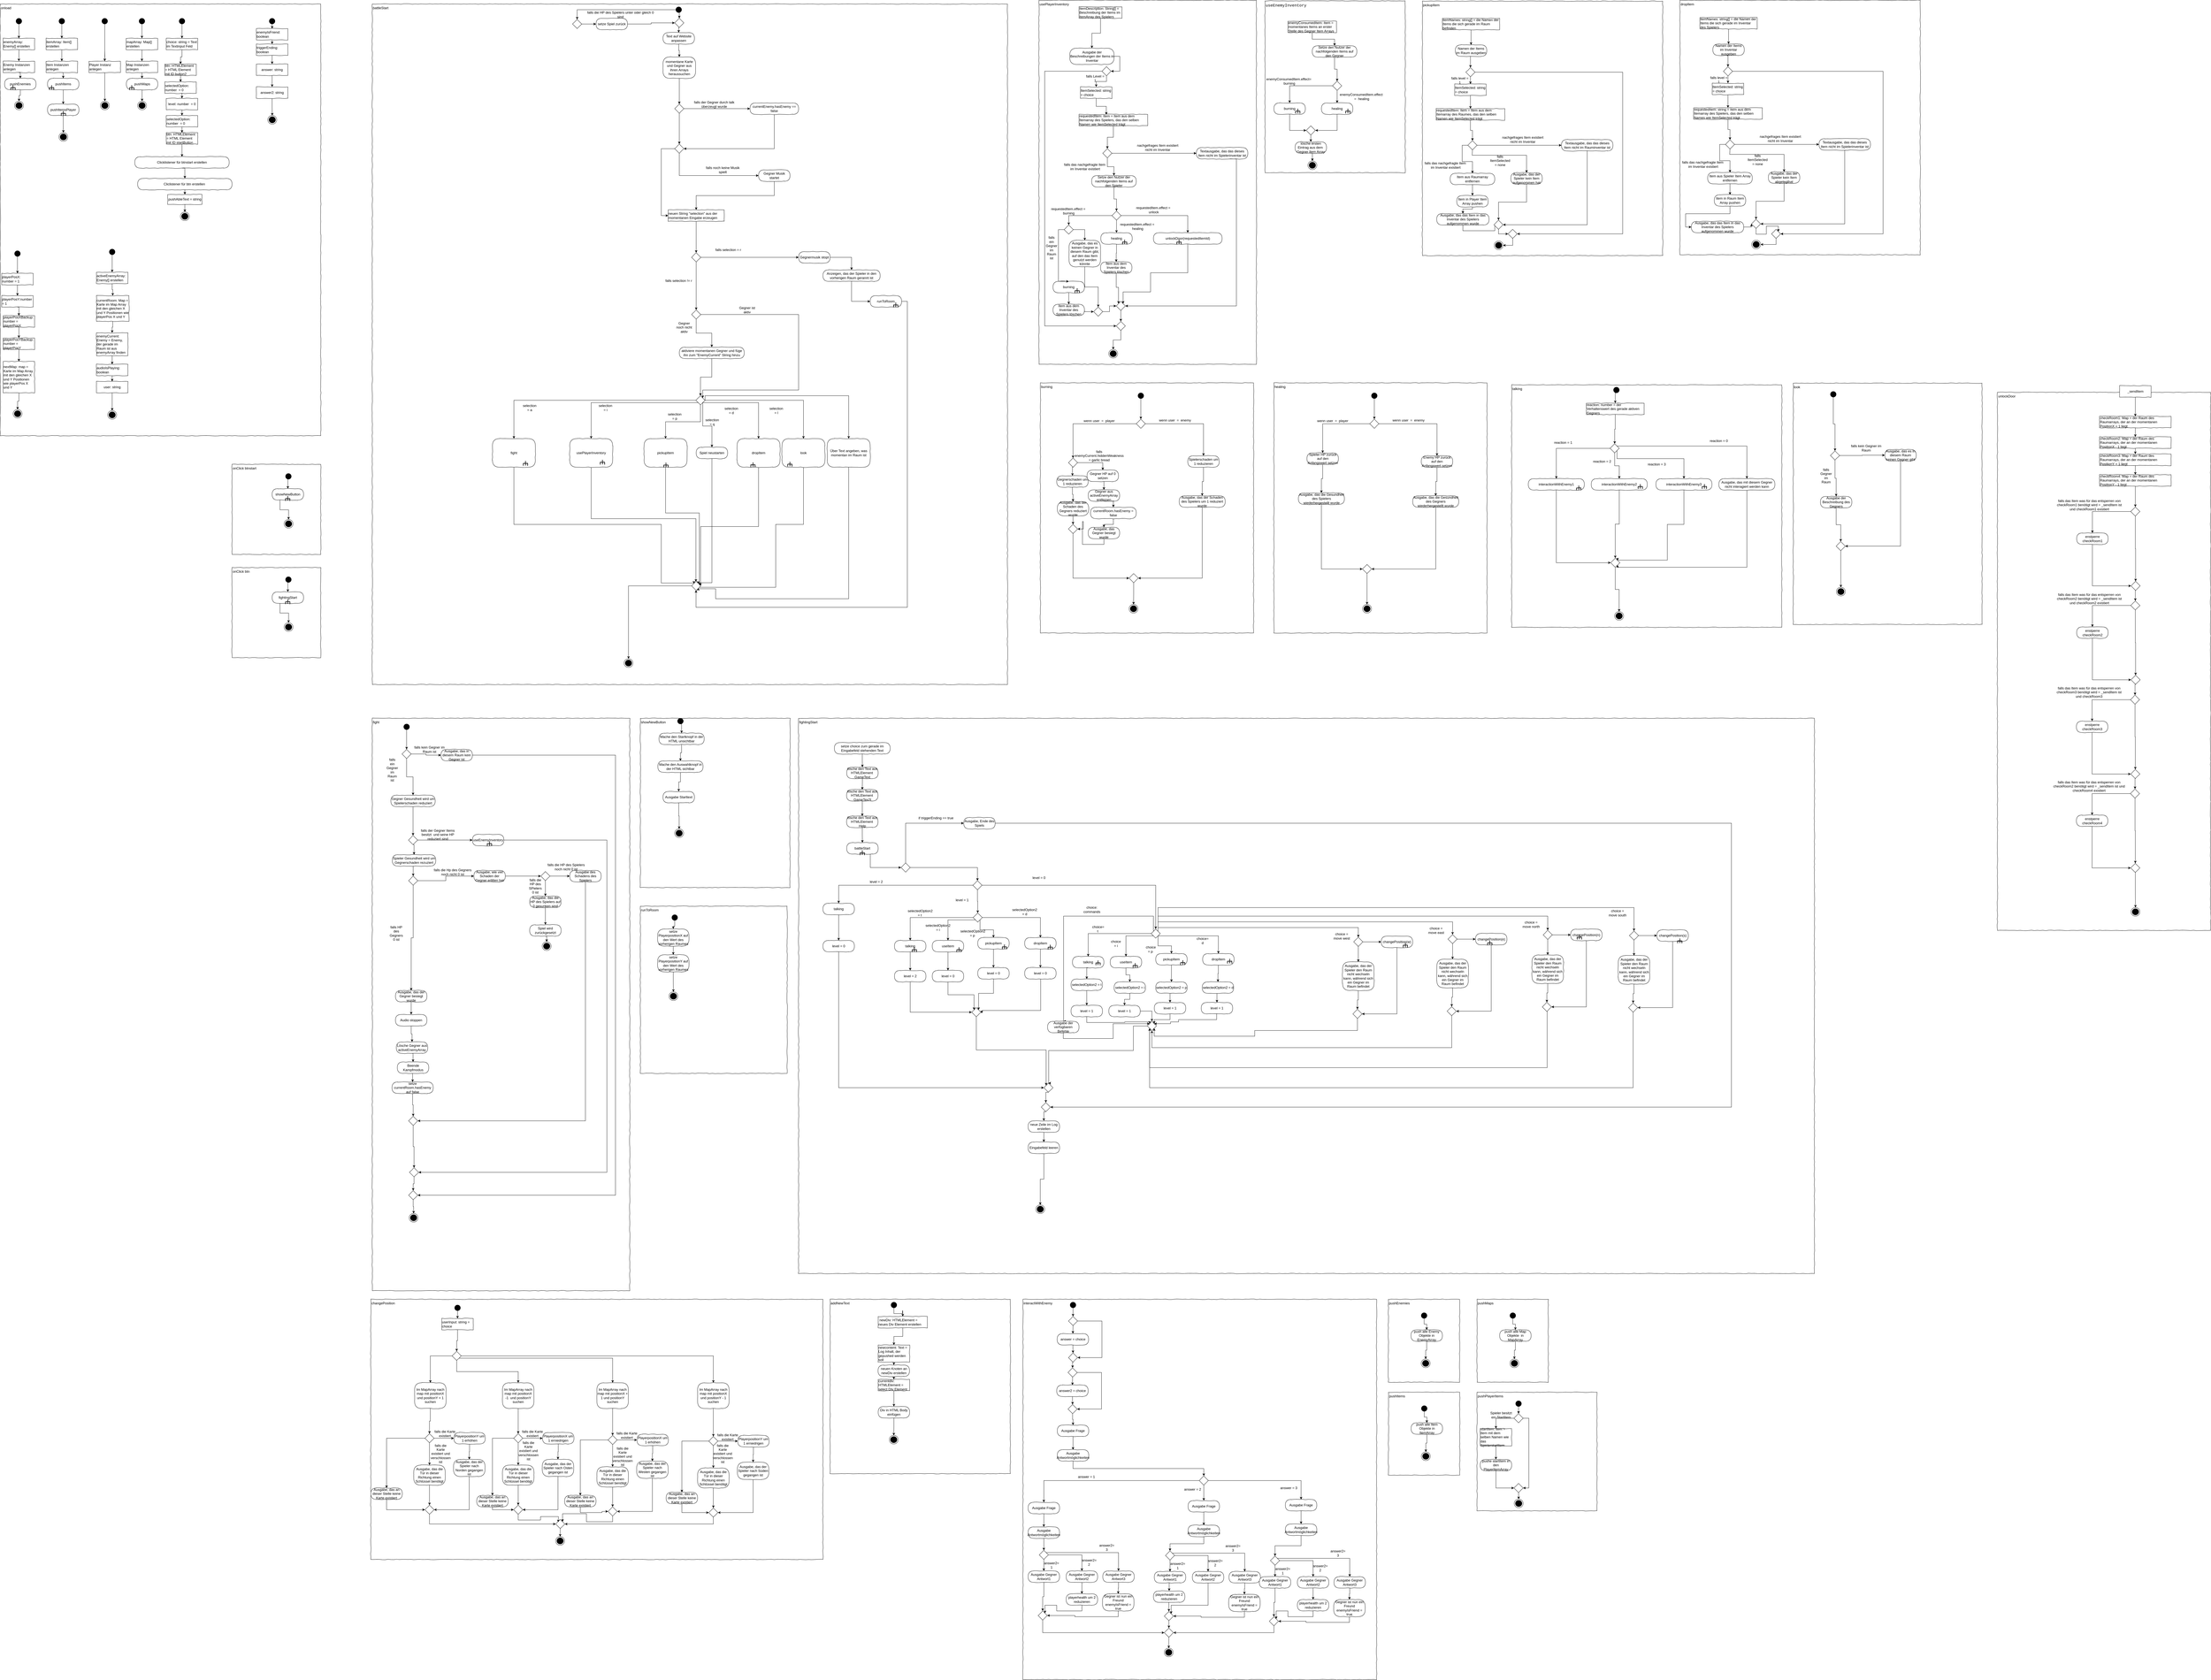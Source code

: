 <mxfile version="13.4.5" type="device"><diagram id="Hqy57lNNY_WqzrQB4Yen" name="Page-1"><mxGraphModel dx="2372" dy="1370" grid="1" gridSize="10" guides="1" tooltips="1" connect="1" arrows="1" fold="1" page="1" pageScale="1" pageWidth="10000" pageHeight="7000" math="0" shadow="0"><root><mxCell id="0"/><mxCell id="1" parent="0"/><mxCell id="pWt6Vt1N0UgckrL90pvk-1" value="&lt;div style=&quot;text-align: left&quot;&gt;&lt;span&gt;onload&lt;/span&gt;&lt;/div&gt;" style="rounded=0;whiteSpace=wrap;html=1;shadow=0;glass=0;comic=1;strokeColor=#000000;labelPosition=center;verticalLabelPosition=middle;align=left;verticalAlign=top;absoluteArcSize=1;arcSize=50;" parent="1" vertex="1"><mxGeometry x="1770" y="453" width="1120" height="1510" as="geometry"/></mxCell><mxCell id="pWt6Vt1N0UgckrL90pvk-5" style="edgeStyle=orthogonalEdgeStyle;rounded=0;orthogonalLoop=1;jettySize=auto;html=1;exitX=0.5;exitY=1;exitDx=0;exitDy=0;entryX=0.5;entryY=0;entryDx=0;entryDy=0;" parent="1" source="pWt6Vt1N0UgckrL90pvk-2" target="pWt6Vt1N0UgckrL90pvk-4" edge="1"><mxGeometry relative="1" as="geometry"/></mxCell><mxCell id="pWt6Vt1N0UgckrL90pvk-2" value="&lt;div style=&quot;text-align: left&quot;&gt;enemyArray: Enemy[] erstellen&lt;/div&gt;" style="rounded=0;whiteSpace=wrap;html=1;comic=1;" parent="1" vertex="1"><mxGeometry x="1780" y="573" width="110" height="40" as="geometry"/></mxCell><mxCell id="pWt6Vt1N0UgckrL90pvk-8" style="edgeStyle=orthogonalEdgeStyle;rounded=0;orthogonalLoop=1;jettySize=auto;html=1;exitX=0.5;exitY=1;exitDx=0;exitDy=0;entryX=0.5;entryY=0;entryDx=0;entryDy=0;" parent="1" source="qNmNCBlT7h4SMFMpPy5j-358" target="pWt6Vt1N0UgckrL90pvk-7" edge="1"><mxGeometry relative="1" as="geometry"/></mxCell><mxCell id="pWt6Vt1N0UgckrL90pvk-4" value="&lt;div style=&quot;text-align: left&quot;&gt;Enemy Instanzen anlegen&lt;/div&gt;" style="rounded=0;whiteSpace=wrap;html=1;comic=1;" parent="1" vertex="1"><mxGeometry x="1780" y="653" width="110" height="40" as="geometry"/></mxCell><mxCell id="pWt6Vt1N0UgckrL90pvk-7" value="" style="ellipse;html=1;shape=endState;fillColor=#000000;strokeColor=#000000;comic=1" parent="1" vertex="1"><mxGeometry x="1820" y="793" width="31" height="30" as="geometry"/></mxCell><mxCell id="pWt6Vt1N0UgckrL90pvk-9" value="&lt;div style=&quot;text-align: left&quot;&gt;&lt;span&gt;battleStart&lt;/span&gt;&lt;/div&gt;" style="rounded=0;whiteSpace=wrap;html=1;shadow=0;glass=0;comic=1;strokeColor=#000000;labelPosition=center;verticalLabelPosition=middle;align=left;verticalAlign=top;absoluteArcSize=1;arcSize=50;" parent="1" vertex="1"><mxGeometry x="3070" y="453" width="2220" height="2380" as="geometry"/></mxCell><mxCell id="qNmNCBlT7h4SMFMpPy5j-321" style="edgeStyle=orthogonalEdgeStyle;rounded=0;orthogonalLoop=1;jettySize=auto;html=1;exitX=0;exitY=0.5;exitDx=0;exitDy=0;entryX=0.5;entryY=0;entryDx=0;entryDy=0;" parent="1" source="pWt6Vt1N0UgckrL90pvk-10" target="qNmNCBlT7h4SMFMpPy5j-319" edge="1"><mxGeometry relative="1" as="geometry"/></mxCell><mxCell id="qNmNCBlT7h4SMFMpPy5j-323" style="edgeStyle=orthogonalEdgeStyle;rounded=0;orthogonalLoop=1;jettySize=auto;html=1;exitX=0.5;exitY=1;exitDx=0;exitDy=0;entryX=0.5;entryY=0;entryDx=0;entryDy=0;" parent="1" source="pWt6Vt1N0UgckrL90pvk-10" target="qNmNCBlT7h4SMFMpPy5j-322" edge="1"><mxGeometry relative="1" as="geometry"/></mxCell><mxCell id="pWt6Vt1N0UgckrL90pvk-10" value="" style="ellipse;whiteSpace=wrap;html=1;rounded=0;shadow=0;comic=0;labelBackgroundColor=none;strokeColor=#000000;strokeWidth=1;fillColor=#000000;fontFamily=Verdana;fontSize=12;fontColor=#000000;align=center;comic=1" parent="1" vertex="1"><mxGeometry x="4131" y="463" width="20" height="20" as="geometry"/></mxCell><mxCell id="pWt6Vt1N0UgckrL90pvk-16" style="edgeStyle=orthogonalEdgeStyle;rounded=0;orthogonalLoop=1;jettySize=auto;html=1;exitX=0.5;exitY=1;exitDx=0;exitDy=0;entryX=0.5;entryY=0;entryDx=0;entryDy=0;" parent="1" source="pWt6Vt1N0UgckrL90pvk-12" target="pWt6Vt1N0UgckrL90pvk-15" edge="1"><mxGeometry relative="1" as="geometry"/></mxCell><mxCell id="pWt6Vt1N0UgckrL90pvk-12" value="Text auf Website anpassen" style="rounded=1;whiteSpace=wrap;html=1;absoluteArcSize=1;arcSize=50;strokeWidth=1;shadow=0;comic=1;" parent="1" vertex="1"><mxGeometry x="4086" y="553" width="110" height="40" as="geometry"/></mxCell><mxCell id="pWt6Vt1N0UgckrL90pvk-21" style="edgeStyle=orthogonalEdgeStyle;rounded=0;orthogonalLoop=1;jettySize=auto;html=1;exitX=0.5;exitY=1;exitDx=0;exitDy=0;entryX=0.5;entryY=0;entryDx=0;entryDy=0;" parent="1" source="pWt6Vt1N0UgckrL90pvk-15" target="pWt6Vt1N0UgckrL90pvk-20" edge="1"><mxGeometry relative="1" as="geometry"/></mxCell><mxCell id="pWt6Vt1N0UgckrL90pvk-15" value="momentane Karte und Gegner aus ihren Arrays heraussuchen" style="rounded=1;whiteSpace=wrap;html=1;absoluteArcSize=1;arcSize=50;strokeWidth=1;shadow=0;comic=1;" parent="1" vertex="1"><mxGeometry x="4086" y="638" width="114" height="75" as="geometry"/></mxCell><mxCell id="pWt6Vt1N0UgckrL90pvk-23" style="edgeStyle=orthogonalEdgeStyle;rounded=0;orthogonalLoop=1;jettySize=auto;html=1;exitX=0.5;exitY=1;exitDx=0;exitDy=0;entryX=0.5;entryY=0;entryDx=0;entryDy=0;" parent="1" source="pWt6Vt1N0UgckrL90pvk-20" target="pWt6Vt1N0UgckrL90pvk-22" edge="1"><mxGeometry relative="1" as="geometry"/></mxCell><mxCell id="pWt6Vt1N0UgckrL90pvk-25" style="edgeStyle=orthogonalEdgeStyle;rounded=0;orthogonalLoop=1;jettySize=auto;html=1;exitX=1;exitY=0.5;exitDx=0;exitDy=0;entryX=0;entryY=0.5;entryDx=0;entryDy=0;" parent="1" source="pWt6Vt1N0UgckrL90pvk-20" target="pWt6Vt1N0UgckrL90pvk-24" edge="1"><mxGeometry relative="1" as="geometry"/></mxCell><mxCell id="pWt6Vt1N0UgckrL90pvk-20" value="" style="rhombus;whiteSpace=wrap;html=1;rounded=0;shadow=0;glass=0;comic=1;strokeColor=#000000;align=left;" parent="1" vertex="1"><mxGeometry x="4127" y="803" width="32" height="32" as="geometry"/></mxCell><mxCell id="pWt6Vt1N0UgckrL90pvk-29" style="edgeStyle=orthogonalEdgeStyle;rounded=0;orthogonalLoop=1;jettySize=auto;html=1;exitX=0.5;exitY=1;exitDx=0;exitDy=0;entryX=0;entryY=0.5;entryDx=0;entryDy=0;" parent="1" source="pWt6Vt1N0UgckrL90pvk-22" target="pWt6Vt1N0UgckrL90pvk-28" edge="1"><mxGeometry relative="1" as="geometry"/></mxCell><mxCell id="pWt6Vt1N0UgckrL90pvk-31" style="edgeStyle=orthogonalEdgeStyle;rounded=0;orthogonalLoop=1;jettySize=auto;html=1;exitX=0;exitY=0.5;exitDx=0;exitDy=0;entryX=0;entryY=0.5;entryDx=0;entryDy=0;" parent="1" source="pWt6Vt1N0UgckrL90pvk-22" target="pWt6Vt1N0UgckrL90pvk-30" edge="1"><mxGeometry relative="1" as="geometry"><Array as="points"><mxPoint x="4080" y="959"/><mxPoint x="4080" y="1193"/></Array></mxGeometry></mxCell><mxCell id="pWt6Vt1N0UgckrL90pvk-22" value="" style="rhombus;whiteSpace=wrap;html=1;rounded=0;shadow=0;glass=0;comic=1;strokeColor=#000000;align=left;" parent="1" vertex="1"><mxGeometry x="4127" y="943" width="32" height="32" as="geometry"/></mxCell><mxCell id="pWt6Vt1N0UgckrL90pvk-26" style="edgeStyle=orthogonalEdgeStyle;rounded=0;orthogonalLoop=1;jettySize=auto;html=1;exitX=0.5;exitY=1;exitDx=0;exitDy=0;entryX=1;entryY=0.5;entryDx=0;entryDy=0;" parent="1" source="pWt6Vt1N0UgckrL90pvk-24" target="pWt6Vt1N0UgckrL90pvk-22" edge="1"><mxGeometry relative="1" as="geometry"/></mxCell><mxCell id="pWt6Vt1N0UgckrL90pvk-24" value="currentEnemy.hasEnemy == false" style="rounded=1;whiteSpace=wrap;html=1;absoluteArcSize=1;arcSize=50;strokeWidth=1;shadow=0;comic=1;" parent="1" vertex="1"><mxGeometry x="4390" y="799" width="170" height="40" as="geometry"/></mxCell><mxCell id="pWt6Vt1N0UgckrL90pvk-27" value="falls der Gegner durch talk überzeugt wurde" style="text;html=1;strokeColor=none;fillColor=none;align=center;verticalAlign=middle;whiteSpace=wrap;rounded=0;" parent="1" vertex="1"><mxGeometry x="4170" y="794" width="190" height="20" as="geometry"/></mxCell><mxCell id="pWt6Vt1N0UgckrL90pvk-32" style="edgeStyle=orthogonalEdgeStyle;rounded=0;orthogonalLoop=1;jettySize=auto;html=1;exitX=0.5;exitY=1;exitDx=0;exitDy=0;entryX=0.5;entryY=0;entryDx=0;entryDy=0;" parent="1" source="pWt6Vt1N0UgckrL90pvk-28" target="pWt6Vt1N0UgckrL90pvk-30" edge="1"><mxGeometry relative="1" as="geometry"/></mxCell><mxCell id="pWt6Vt1N0UgckrL90pvk-28" value="Gegner Musik startet" style="rounded=1;whiteSpace=wrap;html=1;absoluteArcSize=1;arcSize=50;strokeWidth=1;shadow=0;comic=1;" parent="1" vertex="1"><mxGeometry x="4420" y="1033" width="110" height="40" as="geometry"/></mxCell><mxCell id="pWt6Vt1N0UgckrL90pvk-35" style="edgeStyle=orthogonalEdgeStyle;rounded=0;orthogonalLoop=1;jettySize=auto;html=1;exitX=0.5;exitY=1;exitDx=0;exitDy=0;entryX=0.5;entryY=0;entryDx=0;entryDy=0;" parent="1" source="pWt6Vt1N0UgckrL90pvk-30" target="pWt6Vt1N0UgckrL90pvk-34" edge="1"><mxGeometry relative="1" as="geometry"/></mxCell><mxCell id="pWt6Vt1N0UgckrL90pvk-30" value="&lt;div style=&quot;text-align: left&quot;&gt;neuen String &quot;selection&quot; aus der momentanen Eingabe erzeugen&lt;/div&gt;" style="rounded=0;whiteSpace=wrap;html=1;comic=1;" parent="1" vertex="1"><mxGeometry x="4104" y="1173" width="196" height="40" as="geometry"/></mxCell><mxCell id="pWt6Vt1N0UgckrL90pvk-33" value="falls noch keine Musik spielt" style="text;html=1;strokeColor=none;fillColor=none;align=center;verticalAlign=middle;whiteSpace=wrap;rounded=0;" parent="1" vertex="1"><mxGeometry x="4225" y="1023" width="140" height="20" as="geometry"/></mxCell><mxCell id="pWt6Vt1N0UgckrL90pvk-37" style="edgeStyle=orthogonalEdgeStyle;rounded=0;orthogonalLoop=1;jettySize=auto;html=1;exitX=0.5;exitY=1;exitDx=0;exitDy=0;entryX=0.5;entryY=0;entryDx=0;entryDy=0;" parent="1" source="pWt6Vt1N0UgckrL90pvk-34" target="pWt6Vt1N0UgckrL90pvk-36" edge="1"><mxGeometry relative="1" as="geometry"/></mxCell><mxCell id="pWt6Vt1N0UgckrL90pvk-65" style="edgeStyle=orthogonalEdgeStyle;rounded=0;orthogonalLoop=1;jettySize=auto;html=1;exitX=1;exitY=0.5;exitDx=0;exitDy=0;" parent="1" source="pWt6Vt1N0UgckrL90pvk-34" target="pWt6Vt1N0UgckrL90pvk-64" edge="1"><mxGeometry relative="1" as="geometry"/></mxCell><mxCell id="pWt6Vt1N0UgckrL90pvk-34" value="" style="rhombus;whiteSpace=wrap;html=1;rounded=0;shadow=0;glass=0;comic=1;strokeColor=#000000;align=left;" parent="1" vertex="1"><mxGeometry x="4186" y="1323" width="32" height="32" as="geometry"/></mxCell><mxCell id="pWt6Vt1N0UgckrL90pvk-40" style="edgeStyle=orthogonalEdgeStyle;rounded=0;orthogonalLoop=1;jettySize=auto;html=1;exitX=0.5;exitY=1;exitDx=0;exitDy=0;entryX=0.5;entryY=0;entryDx=0;entryDy=0;" parent="1" source="pWt6Vt1N0UgckrL90pvk-36" target="pWt6Vt1N0UgckrL90pvk-39" edge="1"><mxGeometry relative="1" as="geometry"/></mxCell><mxCell id="pWt6Vt1N0UgckrL90pvk-43" style="edgeStyle=orthogonalEdgeStyle;rounded=0;orthogonalLoop=1;jettySize=auto;html=1;exitX=1;exitY=0.5;exitDx=0;exitDy=0;entryX=1;entryY=0;entryDx=0;entryDy=0;" parent="1" source="pWt6Vt1N0UgckrL90pvk-36" target="pWt6Vt1N0UgckrL90pvk-42" edge="1"><mxGeometry relative="1" as="geometry"><Array as="points"><mxPoint x="4560" y="1539"/><mxPoint x="4560" y="1803"/><mxPoint x="4225" y="1803"/></Array></mxGeometry></mxCell><mxCell id="pWt6Vt1N0UgckrL90pvk-36" value="" style="rhombus;whiteSpace=wrap;html=1;rounded=0;shadow=0;glass=0;comic=1;strokeColor=#000000;align=left;" parent="1" vertex="1"><mxGeometry x="4186" y="1523" width="32" height="32" as="geometry"/></mxCell><mxCell id="pWt6Vt1N0UgckrL90pvk-38" value="falls selection != r" style="text;html=1;strokeColor=none;fillColor=none;align=center;verticalAlign=middle;whiteSpace=wrap;rounded=0;" parent="1" vertex="1"><mxGeometry x="4084" y="1411" width="114" height="20" as="geometry"/></mxCell><mxCell id="pWt6Vt1N0UgckrL90pvk-45" style="edgeStyle=orthogonalEdgeStyle;rounded=0;orthogonalLoop=1;jettySize=auto;html=1;exitX=0.5;exitY=1;exitDx=0;exitDy=0;entryX=0.5;entryY=0;entryDx=0;entryDy=0;" parent="1" source="pWt6Vt1N0UgckrL90pvk-39" target="pWt6Vt1N0UgckrL90pvk-42" edge="1"><mxGeometry relative="1" as="geometry"/></mxCell><mxCell id="pWt6Vt1N0UgckrL90pvk-39" value="aktiviere momentanen Gegner und füge ihn zum &quot;EnemyCurrent&quot; String hinzu" style="rounded=1;whiteSpace=wrap;html=1;absoluteArcSize=1;arcSize=50;strokeWidth=1;shadow=0;comic=1;" parent="1" vertex="1"><mxGeometry x="4143" y="1653" width="227" height="40" as="geometry"/></mxCell><mxCell id="pWt6Vt1N0UgckrL90pvk-41" value="Gegner noch nicht aktiv" style="text;html=1;strokeColor=none;fillColor=none;align=center;verticalAlign=middle;whiteSpace=wrap;rounded=0;" parent="1" vertex="1"><mxGeometry x="4130" y="1574" width="60" height="20" as="geometry"/></mxCell><mxCell id="pWt6Vt1N0UgckrL90pvk-53" style="edgeStyle=orthogonalEdgeStyle;rounded=0;orthogonalLoop=1;jettySize=auto;html=1;exitX=0;exitY=0.5;exitDx=0;exitDy=0;entryX=0.5;entryY=0;entryDx=0;entryDy=0;" parent="1" source="pWt6Vt1N0UgckrL90pvk-42" target="pWt6Vt1N0UgckrL90pvk-47" edge="1"><mxGeometry relative="1" as="geometry"/></mxCell><mxCell id="pWt6Vt1N0UgckrL90pvk-54" style="edgeStyle=orthogonalEdgeStyle;rounded=0;orthogonalLoop=1;jettySize=auto;html=1;exitX=0;exitY=1;exitDx=0;exitDy=0;entryX=0.5;entryY=0;entryDx=0;entryDy=0;" parent="1" source="pWt6Vt1N0UgckrL90pvk-42" target="pWt6Vt1N0UgckrL90pvk-48" edge="1"><mxGeometry relative="1" as="geometry"/></mxCell><mxCell id="pWt6Vt1N0UgckrL90pvk-55" style="edgeStyle=orthogonalEdgeStyle;rounded=0;orthogonalLoop=1;jettySize=auto;html=1;exitX=0.5;exitY=1;exitDx=0;exitDy=0;" parent="1" source="pWt6Vt1N0UgckrL90pvk-42" target="pWt6Vt1N0UgckrL90pvk-49" edge="1"><mxGeometry relative="1" as="geometry"/></mxCell><mxCell id="pWt6Vt1N0UgckrL90pvk-56" style="edgeStyle=orthogonalEdgeStyle;rounded=0;orthogonalLoop=1;jettySize=auto;html=1;exitX=1;exitY=1;exitDx=0;exitDy=0;entryX=0.5;entryY=0;entryDx=0;entryDy=0;" parent="1" source="pWt6Vt1N0UgckrL90pvk-42" target="pWt6Vt1N0UgckrL90pvk-50" edge="1"><mxGeometry relative="1" as="geometry"/></mxCell><mxCell id="pWt6Vt1N0UgckrL90pvk-58" style="edgeStyle=orthogonalEdgeStyle;rounded=0;orthogonalLoop=1;jettySize=auto;html=1;exitX=1;exitY=0.5;exitDx=0;exitDy=0;entryX=0.5;entryY=0;entryDx=0;entryDy=0;" parent="1" source="pWt6Vt1N0UgckrL90pvk-42" target="pWt6Vt1N0UgckrL90pvk-51" edge="1"><mxGeometry relative="1" as="geometry"><Array as="points"><mxPoint x="4233" y="1823"/><mxPoint x="4735" y="1823"/></Array></mxGeometry></mxCell><mxCell id="qNmNCBlT7h4SMFMpPy5j-131" style="edgeStyle=orthogonalEdgeStyle;rounded=0;orthogonalLoop=1;jettySize=auto;html=1;exitX=1;exitY=1;exitDx=0;exitDy=0;entryX=0.5;entryY=0;entryDx=0;entryDy=0;" parent="1" source="pWt6Vt1N0UgckrL90pvk-42" target="qNmNCBlT7h4SMFMpPy5j-129" edge="1"><mxGeometry relative="1" as="geometry"><Array as="points"><mxPoint x="4225" y="1839"/><mxPoint x="4577" y="1839"/></Array></mxGeometry></mxCell><mxCell id="qNmNCBlT7h4SMFMpPy5j-300" style="edgeStyle=orthogonalEdgeStyle;rounded=0;orthogonalLoop=1;jettySize=auto;html=1;exitX=1;exitY=1;exitDx=0;exitDy=0;" parent="1" source="pWt6Vt1N0UgckrL90pvk-42" target="qNmNCBlT7h4SMFMpPy5j-299" edge="1"><mxGeometry relative="1" as="geometry"/></mxCell><mxCell id="pWt6Vt1N0UgckrL90pvk-42" value="" style="rhombus;whiteSpace=wrap;html=1;rounded=0;shadow=0;glass=0;comic=1;strokeColor=#000000;align=left;" parent="1" vertex="1"><mxGeometry x="4201" y="1823" width="32" height="32" as="geometry"/></mxCell><mxCell id="pWt6Vt1N0UgckrL90pvk-44" value="Gegner ist aktiv" style="text;html=1;strokeColor=none;fillColor=none;align=center;verticalAlign=middle;whiteSpace=wrap;rounded=0;" parent="1" vertex="1"><mxGeometry x="4340" y="1513" width="80" height="20" as="geometry"/></mxCell><mxCell id="qNmNCBlT7h4SMFMpPy5j-8" style="edgeStyle=orthogonalEdgeStyle;rounded=0;orthogonalLoop=1;jettySize=auto;html=1;exitX=0.5;exitY=1;exitDx=0;exitDy=0;entryX=0;entryY=0;entryDx=0;entryDy=0;" parent="1" source="pWt6Vt1N0UgckrL90pvk-47" target="qNmNCBlT7h4SMFMpPy5j-472" edge="1"><mxGeometry relative="1" as="geometry"><mxPoint x="4193.75" y="2480.5" as="targetPoint"/><Array as="points"><mxPoint x="3565" y="2273"/><mxPoint x="4080" y="2273"/><mxPoint x="4080" y="2478"/></Array></mxGeometry></mxCell><mxCell id="pWt6Vt1N0UgckrL90pvk-47" value="fight" style="rounded=1;whiteSpace=wrap;html=1;absoluteArcSize=1;arcSize=50;strokeWidth=1;shadow=0;comic=1;" parent="1" vertex="1"><mxGeometry x="3490" y="1973" width="150" height="100" as="geometry"/></mxCell><mxCell id="qNmNCBlT7h4SMFMpPy5j-11" style="edgeStyle=orthogonalEdgeStyle;rounded=0;orthogonalLoop=1;jettySize=auto;html=1;exitX=0.5;exitY=1;exitDx=0;exitDy=0;" parent="1" source="pWt6Vt1N0UgckrL90pvk-48" edge="1"><mxGeometry relative="1" as="geometry"><mxPoint x="4201.059" y="2473.427" as="targetPoint"/><Array as="points"><mxPoint x="3835" y="2253"/><mxPoint x="4201" y="2253"/></Array></mxGeometry></mxCell><mxCell id="pWt6Vt1N0UgckrL90pvk-48" value="usePlayerInventory" style="rounded=1;whiteSpace=wrap;html=1;absoluteArcSize=1;arcSize=50;strokeWidth=1;shadow=0;comic=1;" parent="1" vertex="1"><mxGeometry x="3760" y="1973" width="150" height="100" as="geometry"/></mxCell><mxCell id="qNmNCBlT7h4SMFMpPy5j-12" style="edgeStyle=orthogonalEdgeStyle;rounded=0;orthogonalLoop=1;jettySize=auto;html=1;exitX=0.5;exitY=1;exitDx=0;exitDy=0;entryX=1;entryY=0;entryDx=0;entryDy=0;" parent="1" source="pWt6Vt1N0UgckrL90pvk-49" edge="1"><mxGeometry relative="1" as="geometry"><mxPoint x="4209.25" y="2480.5" as="targetPoint"/><Array as="points"><mxPoint x="4095" y="2233"/><mxPoint x="4213" y="2233"/></Array></mxGeometry></mxCell><mxCell id="pWt6Vt1N0UgckrL90pvk-49" value="pickupItem" style="rounded=1;whiteSpace=wrap;html=1;absoluteArcSize=1;arcSize=50;strokeWidth=1;shadow=0;comic=1;" parent="1" vertex="1"><mxGeometry x="4020" y="1973" width="150" height="100" as="geometry"/></mxCell><mxCell id="qNmNCBlT7h4SMFMpPy5j-13" style="edgeStyle=orthogonalEdgeStyle;rounded=0;orthogonalLoop=1;jettySize=auto;html=1;exitX=0.5;exitY=1;exitDx=0;exitDy=0;entryX=1;entryY=0.5;entryDx=0;entryDy=0;" parent="1" source="pWt6Vt1N0UgckrL90pvk-50" edge="1"><mxGeometry relative="1" as="geometry"><mxPoint x="4217" y="2488" as="targetPoint"/></mxGeometry></mxCell><mxCell id="pWt6Vt1N0UgckrL90pvk-50" value="dropItem" style="rounded=1;whiteSpace=wrap;html=1;absoluteArcSize=1;arcSize=50;strokeWidth=1;shadow=0;comic=1;" parent="1" vertex="1"><mxGeometry x="4345" y="1973" width="150" height="100" as="geometry"/></mxCell><mxCell id="qNmNCBlT7h4SMFMpPy5j-14" style="edgeStyle=orthogonalEdgeStyle;rounded=0;orthogonalLoop=1;jettySize=auto;html=1;exitX=0.5;exitY=1;exitDx=0;exitDy=0;entryX=1;entryY=1;entryDx=0;entryDy=0;" parent="1" source="pWt6Vt1N0UgckrL90pvk-51" edge="1"><mxGeometry relative="1" as="geometry"><mxPoint x="4209.25" y="2495.5" as="targetPoint"/><Array as="points"><mxPoint x="4735" y="2533"/><mxPoint x="4270" y="2533"/><mxPoint x="4270" y="2498"/></Array></mxGeometry></mxCell><mxCell id="pWt6Vt1N0UgckrL90pvk-51" value="Über Text angeben, was momentan im Raum ist" style="rounded=1;whiteSpace=wrap;html=1;absoluteArcSize=1;arcSize=50;strokeWidth=1;shadow=0;comic=1;" parent="1" vertex="1"><mxGeometry x="4660" y="1973" width="150" height="100" as="geometry"/></mxCell><mxCell id="pWt6Vt1N0UgckrL90pvk-62" value="falls selection = r" style="text;html=1;strokeColor=none;fillColor=none;align=center;verticalAlign=middle;whiteSpace=wrap;rounded=0;" parent="1" vertex="1"><mxGeometry x="4256.5" y="1303" width="114" height="20" as="geometry"/></mxCell><mxCell id="qNmNCBlT7h4SMFMpPy5j-16" style="edgeStyle=orthogonalEdgeStyle;rounded=0;orthogonalLoop=1;jettySize=auto;html=1;exitX=1;exitY=0.5;exitDx=0;exitDy=0;" parent="1" source="pWt6Vt1N0UgckrL90pvk-64" target="qNmNCBlT7h4SMFMpPy5j-15" edge="1"><mxGeometry relative="1" as="geometry"/></mxCell><mxCell id="pWt6Vt1N0UgckrL90pvk-64" value="Gegnermusik stopt" style="rounded=1;whiteSpace=wrap;html=1;absoluteArcSize=1;arcSize=50;strokeWidth=1;shadow=0;comic=1;" parent="1" vertex="1"><mxGeometry x="4560" y="1319" width="110" height="40" as="geometry"/></mxCell><mxCell id="pWt6Vt1N0UgckrL90pvk-97" value="selection = a" style="text;html=1;strokeColor=none;fillColor=none;align=center;verticalAlign=middle;whiteSpace=wrap;rounded=0;" parent="1" vertex="1"><mxGeometry x="3600" y="1855" width="40" height="20" as="geometry"/></mxCell><mxCell id="pWt6Vt1N0UgckrL90pvk-98" value="selection = i&lt;span style=&quot;font-family: &amp;#34;helvetica&amp;#34; , &amp;#34;arial&amp;#34; , sans-serif ; font-size: 0px ; white-space: nowrap&quot;&gt;%3CmxGraphModel%3E%3Croot%3E%3CmxCell%20id%3D%220%22%2F%3E%3CmxCell%20id%3D%221%22%20parent%3D%220%22%2F%3E%3CmxCell%20id%3D%222%22%20value%3D%22selection%20%3D%20t%22%20style%3D%22text%3Bhtml%3D1%3BstrokeColor%3Dnone%3BfillColor%3Dnone%3Balign%3Dcenter%3BverticalAlign%3Dmiddle%3BwhiteSpace%3Dwrap%3Brounded%3D0%3B%22%20vertex%3D%221%22%20parent%3D%221%22%3E%3CmxGeometry%20x%3D%22-590%22%20y%3D%221910%22%20width%3D%2240%22%20height%3D%2220%22%20as%3D%22geometry%22%2F%3E%3C%2FmxCell%3E%3C%2Froot%3E%3C%2FmxGraphModel%3E&lt;/span&gt;" style="text;html=1;strokeColor=none;fillColor=none;align=center;verticalAlign=middle;whiteSpace=wrap;rounded=0;" parent="1" vertex="1"><mxGeometry x="3865" y="1855" width="40" height="20" as="geometry"/></mxCell><mxCell id="pWt6Vt1N0UgckrL90pvk-99" value="selection = p&lt;span style=&quot;font-family: &amp;#34;helvetica&amp;#34; , &amp;#34;arial&amp;#34; , sans-serif ; font-size: 0px ; white-space: nowrap&quot;&gt;%3CmxGraphModel%3E%3Croot%3E%3CmxCell%20id%3D%220%22%2F%3E%3CmxCell%20id%3D%221%22%20parent%3D%220%22%2F%3E%3CmxCell%20id%3D%222%22%20value%3D%22selection%20%3D%20t%22%20style%3D%22text%3Bhtml%3D1%3BstrokeColor%3Dnone%3BfillColor%3Dnone%3Balign%3Dcenter%3BverticalAlign%3Dmiddle%3BwhiteSpace%3Dwrap%3Brounded%3D0%3B%22%20vertex%3D%221%22%20parent%3D%221%22%3E%3CmxGeometry%20x%3D%22-590%22%20y%3D%221910%22%20width%3D%2240%22%20height%3D%2220%22%20as%3D%22geometry%22%2F%3E%3C%2FmxCell%3E%3C%2Froot%3E%3C%2FmxGraphModel%3p&lt;/span&gt;" style="text;html=1;strokeColor=none;fillColor=none;align=center;verticalAlign=middle;whiteSpace=wrap;rounded=0;" parent="1" vertex="1"><mxGeometry x="4107" y="1885" width="40" height="20" as="geometry"/></mxCell><mxCell id="pWt6Vt1N0UgckrL90pvk-100" value="selection = d&lt;span style=&quot;font-family: &amp;#34;helvetica&amp;#34; , &amp;#34;arial&amp;#34; , sans-serif ; font-size: 0px ; white-space: nowrap&quot;&gt;%3CmxGraphModel%3E%3Croot%3E%3CmxCell%20id%3D%220%22%2F%3E%3CmxCell%20id%3D%221%22%20parent%3D%220%22%2F%3E%3CmxCell%20id%3D%222%22%20value%3D%22selection%20%3D%20t%22%20style%3D%22text%3Bhtml%3D1%3BstrokeColor%3Dnone%3BfillColor%3Dnone%3Balign%3Dcenter%3BverticalAlign%3Dmiddle%3BwhiteSpace%3Dwrap%3Brounded%3D0%3B%22%20vertex%3D%221%22%20parent%3D%221%22%3E%3CmxGeometry%20x%3D%22-590%22%20y%3D%221910%22%20width%3D%2240%22%20height%3D%2220%22%20as%3D%22geometry%22%2F%3E%3C%2FmxCell%3E%3C%2Froot%3E%3C%2FmxGraphModel%3E&lt;/span&gt;" style="text;html=1;strokeColor=none;fillColor=none;align=center;verticalAlign=middle;whiteSpace=wrap;rounded=0;" parent="1" vertex="1"><mxGeometry x="4305" y="1865" width="40" height="20" as="geometry"/></mxCell><mxCell id="pWt6Vt1N0UgckrL90pvk-101" value="&lt;div style=&quot;text-align: left&quot;&gt;&lt;span&gt;usePlayerInventory&lt;/span&gt;&lt;/div&gt;" style="rounded=0;whiteSpace=wrap;html=1;shadow=0;glass=0;comic=1;strokeColor=#000000;labelPosition=center;verticalLabelPosition=middle;align=left;verticalAlign=top;absoluteArcSize=1;arcSize=50;" parent="1" vertex="1"><mxGeometry x="5400" y="440" width="760" height="1273" as="geometry"/></mxCell><mxCell id="pWt6Vt1N0UgckrL90pvk-104" style="edgeStyle=orthogonalEdgeStyle;rounded=0;orthogonalLoop=1;jettySize=auto;html=1;exitX=0.5;exitY=1;exitDx=0;exitDy=0;entryX=0.5;entryY=0;entryDx=0;entryDy=0;" parent="1" target="pWt6Vt1N0UgckrL90pvk-103" edge="1"><mxGeometry relative="1" as="geometry"><mxPoint x="5600.294" y="614.176" as="sourcePoint"/></mxGeometry></mxCell><mxCell id="pWt6Vt1N0UgckrL90pvk-108" style="edgeStyle=orthogonalEdgeStyle;rounded=0;orthogonalLoop=1;jettySize=auto;html=1;exitX=0.5;exitY=1;exitDx=0;exitDy=0;" parent="1" source="pWt6Vt1N0UgckrL90pvk-189" target="pWt6Vt1N0UgckrL90pvk-107" edge="1"><mxGeometry relative="1" as="geometry"/></mxCell><mxCell id="pWt6Vt1N0UgckrL90pvk-193" style="edgeStyle=orthogonalEdgeStyle;rounded=0;orthogonalLoop=1;jettySize=auto;html=1;exitX=1;exitY=0.5;exitDx=0;exitDy=0;entryX=1;entryY=0.5;entryDx=0;entryDy=0;" parent="1" source="pWt6Vt1N0UgckrL90pvk-103" target="pWt6Vt1N0UgckrL90pvk-189" edge="1"><mxGeometry relative="1" as="geometry"/></mxCell><mxCell id="pWt6Vt1N0UgckrL90pvk-103" value="Ausgabe der Beschreibungen der Items in Inventar" style="rounded=1;whiteSpace=wrap;html=1;absoluteArcSize=1;arcSize=50;strokeWidth=1;shadow=0;comic=1;" parent="1" vertex="1"><mxGeometry x="5507.5" y="607.5" width="155" height="57" as="geometry"/></mxCell><mxCell id="pWt6Vt1N0UgckrL90pvk-115" style="edgeStyle=orthogonalEdgeStyle;rounded=0;orthogonalLoop=1;jettySize=auto;html=1;exitX=0.5;exitY=1;exitDx=0;exitDy=0;entryX=0.5;entryY=0;entryDx=0;entryDy=0;" parent="1" source="pWt6Vt1N0UgckrL90pvk-105" target="pWt6Vt1N0UgckrL90pvk-103" edge="1"><mxGeometry relative="1" as="geometry"/></mxCell><mxCell id="pWt6Vt1N0UgckrL90pvk-105" value="&lt;div style=&quot;text-align: left&quot;&gt;ItemDescription: String[] = Beschreibung der Items im itemArray des Spielers&lt;/div&gt;" style="rounded=0;whiteSpace=wrap;html=1;comic=1;" parent="1" vertex="1"><mxGeometry x="5540" y="463" width="150" height="40" as="geometry"/></mxCell><mxCell id="pWt6Vt1N0UgckrL90pvk-110" style="edgeStyle=orthogonalEdgeStyle;rounded=0;orthogonalLoop=1;jettySize=auto;html=1;exitX=0.5;exitY=1;exitDx=0;exitDy=0;entryX=0.397;entryY=0.021;entryDx=0;entryDy=0;entryPerimeter=0;" parent="1" source="pWt6Vt1N0UgckrL90pvk-107" target="pWt6Vt1N0UgckrL90pvk-109" edge="1"><mxGeometry relative="1" as="geometry"/></mxCell><mxCell id="pWt6Vt1N0UgckrL90pvk-107" value="&lt;div style=&quot;text-align: left&quot;&gt;ItemSelected: string = choice&lt;/div&gt;" style="rounded=0;whiteSpace=wrap;html=1;comic=1;" parent="1" vertex="1"><mxGeometry x="5545" y="743" width="110" height="40" as="geometry"/></mxCell><mxCell id="pWt6Vt1N0UgckrL90pvk-112" style="edgeStyle=orthogonalEdgeStyle;rounded=0;orthogonalLoop=1;jettySize=auto;html=1;exitX=0.5;exitY=1;exitDx=0;exitDy=0;entryX=0.5;entryY=0;entryDx=0;entryDy=0;" parent="1" source="pWt6Vt1N0UgckrL90pvk-109" target="pWt6Vt1N0UgckrL90pvk-111" edge="1"><mxGeometry relative="1" as="geometry"/></mxCell><mxCell id="pWt6Vt1N0UgckrL90pvk-109" value="&lt;div style=&quot;text-align: left&quot;&gt;requestedItem: Item = Item aus dem Itemarray des Spielers, das den selben Namen wie ItemSelected trägt&lt;/div&gt;" style="rounded=0;whiteSpace=wrap;html=1;comic=1;" parent="1" vertex="1"><mxGeometry x="5540" y="839" width="240" height="40" as="geometry"/></mxCell><mxCell id="pWt6Vt1N0UgckrL90pvk-114" style="edgeStyle=orthogonalEdgeStyle;rounded=0;orthogonalLoop=1;jettySize=auto;html=1;exitX=0.5;exitY=1;exitDx=0;exitDy=0;entryX=0.5;entryY=0;entryDx=0;entryDy=0;" parent="1" source="pWt6Vt1N0UgckrL90pvk-111" target="pWt6Vt1N0UgckrL90pvk-113" edge="1"><mxGeometry relative="1" as="geometry"/></mxCell><mxCell id="pWt6Vt1N0UgckrL90pvk-118" style="edgeStyle=orthogonalEdgeStyle;rounded=0;orthogonalLoop=1;jettySize=auto;html=1;exitX=1;exitY=0.5;exitDx=0;exitDy=0;" parent="1" source="pWt6Vt1N0UgckrL90pvk-111" target="pWt6Vt1N0UgckrL90pvk-117" edge="1"><mxGeometry relative="1" as="geometry"/></mxCell><mxCell id="pWt6Vt1N0UgckrL90pvk-111" value="" style="rhombus;whiteSpace=wrap;html=1;rounded=0;shadow=0;glass=0;comic=1;strokeColor=#000000;align=left;" parent="1" vertex="1"><mxGeometry x="5623" y="959" width="32" height="32" as="geometry"/></mxCell><mxCell id="pWt6Vt1N0UgckrL90pvk-121" style="edgeStyle=orthogonalEdgeStyle;rounded=0;orthogonalLoop=1;jettySize=auto;html=1;exitX=0.5;exitY=1;exitDx=0;exitDy=0;entryX=0.5;entryY=0;entryDx=0;entryDy=0;" parent="1" source="pWt6Vt1N0UgckrL90pvk-113" target="pWt6Vt1N0UgckrL90pvk-120" edge="1"><mxGeometry relative="1" as="geometry"/></mxCell><mxCell id="pWt6Vt1N0UgckrL90pvk-113" value="Setze den Nutzer der nachfolgenden Items auf den Spieler" style="rounded=1;whiteSpace=wrap;html=1;absoluteArcSize=1;arcSize=50;strokeWidth=1;shadow=0;comic=1;" parent="1" vertex="1"><mxGeometry x="5584" y="1053" width="156" height="40" as="geometry"/></mxCell><mxCell id="pWt6Vt1N0UgckrL90pvk-116" value="falls das nachgefragte Item&amp;nbsp; im Inventar existiert" style="text;html=1;strokeColor=none;fillColor=none;align=center;verticalAlign=middle;whiteSpace=wrap;rounded=0;" parent="1" vertex="1"><mxGeometry x="5484" y="1012" width="155" height="20" as="geometry"/></mxCell><mxCell id="fg7em51gOJ5KRpHpCcOS-20" style="edgeStyle=orthogonalEdgeStyle;rounded=0;orthogonalLoop=1;jettySize=auto;html=1;exitX=0.5;exitY=1;exitDx=0;exitDy=0;entryX=1;entryY=0.5;entryDx=0;entryDy=0;" edge="1" parent="1" source="pWt6Vt1N0UgckrL90pvk-117" target="fg7em51gOJ5KRpHpCcOS-18"><mxGeometry relative="1" as="geometry"><Array as="points"><mxPoint x="6090" y="995"/><mxPoint x="6090" y="1509"/></Array></mxGeometry></mxCell><mxCell id="pWt6Vt1N0UgckrL90pvk-117" value="Textausgabe, das das dieses Item nicht im Spielerinventar ist" style="rounded=1;whiteSpace=wrap;html=1;absoluteArcSize=1;arcSize=50;strokeWidth=1;shadow=0;comic=1;" parent="1" vertex="1"><mxGeometry x="5950" y="955" width="180" height="40" as="geometry"/></mxCell><mxCell id="pWt6Vt1N0UgckrL90pvk-119" value="nachgefrages Item existiert nicht im Inventar" style="text;html=1;strokeColor=none;fillColor=none;align=center;verticalAlign=middle;whiteSpace=wrap;rounded=0;" parent="1" vertex="1"><mxGeometry x="5730" y="945" width="170" height="20" as="geometry"/></mxCell><mxCell id="pWt6Vt1N0UgckrL90pvk-129" style="edgeStyle=orthogonalEdgeStyle;rounded=0;orthogonalLoop=1;jettySize=auto;html=1;exitX=0.5;exitY=1;exitDx=0;exitDy=0;entryX=0.5;entryY=0;entryDx=0;entryDy=0;" parent="1" source="pWt6Vt1N0UgckrL90pvk-120" target="pWt6Vt1N0UgckrL90pvk-127" edge="1"><mxGeometry relative="1" as="geometry"/></mxCell><mxCell id="pWt6Vt1N0UgckrL90pvk-130" style="edgeStyle=orthogonalEdgeStyle;rounded=0;orthogonalLoop=1;jettySize=auto;html=1;exitX=1;exitY=0.5;exitDx=0;exitDy=0;" parent="1" source="pWt6Vt1N0UgckrL90pvk-120" target="pWt6Vt1N0UgckrL90pvk-128" edge="1"><mxGeometry relative="1" as="geometry"/></mxCell><mxCell id="fg7em51gOJ5KRpHpCcOS-33" style="edgeStyle=orthogonalEdgeStyle;rounded=0;orthogonalLoop=1;jettySize=auto;html=1;exitX=0;exitY=0.5;exitDx=0;exitDy=0;entryX=0.5;entryY=0;entryDx=0;entryDy=0;" edge="1" parent="1" source="pWt6Vt1N0UgckrL90pvk-120" target="fg7em51gOJ5KRpHpCcOS-31"><mxGeometry relative="1" as="geometry"/></mxCell><mxCell id="pWt6Vt1N0UgckrL90pvk-120" value="" style="rhombus;whiteSpace=wrap;html=1;rounded=0;shadow=0;glass=0;comic=1;strokeColor=#000000;align=left;" parent="1" vertex="1"><mxGeometry x="5655" y="1177" width="32" height="32" as="geometry"/></mxCell><mxCell id="pWt6Vt1N0UgckrL90pvk-138" style="edgeStyle=orthogonalEdgeStyle;rounded=0;orthogonalLoop=1;jettySize=auto;html=1;exitX=0.5;exitY=1;exitDx=0;exitDy=0;entryX=0.5;entryY=0;entryDx=0;entryDy=0;" parent="1" source="pWt6Vt1N0UgckrL90pvk-122" target="pWt6Vt1N0UgckrL90pvk-137" edge="1"><mxGeometry relative="1" as="geometry"/></mxCell><mxCell id="pWt6Vt1N0UgckrL90pvk-122" value="burning" style="rounded=1;whiteSpace=wrap;html=1;absoluteArcSize=1;arcSize=50;strokeWidth=1;shadow=0;comic=1;" parent="1" vertex="1"><mxGeometry x="5449" y="1423" width="110" height="40" as="geometry"/></mxCell><mxCell id="pWt6Vt1N0UgckrL90pvk-123" value="" style="group;rotation=90;" parent="1" vertex="1" connectable="0"><mxGeometry x="5524" y="1443" width="20" height="20" as="geometry"/></mxCell><mxCell id="pWt6Vt1N0UgckrL90pvk-124" value="" style="strokeWidth=2;html=1;shape=mxgraph.flowchart.annotation_2;align=left;rounded=1;comic=1;rotation=90;" parent="pWt6Vt1N0UgckrL90pvk-123" vertex="1"><mxGeometry x="2" y="5" width="15" height="15" as="geometry"/></mxCell><mxCell id="pWt6Vt1N0UgckrL90pvk-125" value="" style="endArrow=none;html=1;entryX=0.508;entryY=0.487;entryPerimeter=0;exitX=1;exitY=0.5;exitPerimeter=0;strokeWidth=2;" parent="pWt6Vt1N0UgckrL90pvk-123" source="pWt6Vt1N0UgckrL90pvk-124" target="pWt6Vt1N0UgckrL90pvk-124" edge="1"><mxGeometry width="50" height="50" relative="1" as="geometry"><mxPoint x="-46.667" as="sourcePoint"/><mxPoint x="-13.333" y="50" as="targetPoint"/></mxGeometry></mxCell><mxCell id="pWt6Vt1N0UgckrL90pvk-140" style="edgeStyle=orthogonalEdgeStyle;rounded=0;orthogonalLoop=1;jettySize=auto;html=1;exitX=0.5;exitY=1;exitDx=0;exitDy=0;entryX=0.5;entryY=0;entryDx=0;entryDy=0;" parent="1" source="pWt6Vt1N0UgckrL90pvk-127" target="pWt6Vt1N0UgckrL90pvk-139" edge="1"><mxGeometry relative="1" as="geometry"/></mxCell><mxCell id="pWt6Vt1N0UgckrL90pvk-127" value="healing" style="rounded=1;whiteSpace=wrap;html=1;absoluteArcSize=1;arcSize=50;strokeWidth=1;shadow=0;comic=1;" parent="1" vertex="1"><mxGeometry x="5616" y="1253" width="110" height="40" as="geometry"/></mxCell><mxCell id="fg7em51gOJ5KRpHpCcOS-21" style="edgeStyle=orthogonalEdgeStyle;rounded=0;orthogonalLoop=1;jettySize=auto;html=1;exitX=0.5;exitY=1;exitDx=0;exitDy=0;entryX=1;entryY=0;entryDx=0;entryDy=0;" edge="1" parent="1" source="pWt6Vt1N0UgckrL90pvk-128" target="fg7em51gOJ5KRpHpCcOS-18"><mxGeometry relative="1" as="geometry"><Array as="points"><mxPoint x="5920" y="1393"/><mxPoint x="5790" y="1393"/><mxPoint x="5790" y="1460"/><mxPoint x="5694" y="1460"/></Array></mxGeometry></mxCell><mxCell id="pWt6Vt1N0UgckrL90pvk-128" value="unlockDoor(requestedItemId)" style="rounded=1;whiteSpace=wrap;html=1;absoluteArcSize=1;arcSize=50;strokeWidth=1;shadow=0;comic=1;" parent="1" vertex="1"><mxGeometry x="5800" y="1253" width="240" height="40" as="geometry"/></mxCell><mxCell id="pWt6Vt1N0UgckrL90pvk-131" value="" style="group;rotation=90;" parent="1" vertex="1" connectable="0"><mxGeometry x="5690" y="1273" width="20" height="20" as="geometry"/></mxCell><mxCell id="pWt6Vt1N0UgckrL90pvk-132" value="" style="strokeWidth=2;html=1;shape=mxgraph.flowchart.annotation_2;align=left;rounded=1;comic=1;rotation=90;" parent="pWt6Vt1N0UgckrL90pvk-131" vertex="1"><mxGeometry x="2" y="5" width="15" height="15" as="geometry"/></mxCell><mxCell id="pWt6Vt1N0UgckrL90pvk-133" value="" style="endArrow=none;html=1;entryX=0.508;entryY=0.487;entryPerimeter=0;exitX=1;exitY=0.5;exitPerimeter=0;strokeWidth=2;" parent="pWt6Vt1N0UgckrL90pvk-131" source="pWt6Vt1N0UgckrL90pvk-132" target="pWt6Vt1N0UgckrL90pvk-132" edge="1"><mxGeometry width="50" height="50" relative="1" as="geometry"><mxPoint x="-46.667" as="sourcePoint"/><mxPoint x="-13.333" y="50" as="targetPoint"/></mxGeometry></mxCell><mxCell id="pWt6Vt1N0UgckrL90pvk-134" value="" style="group;rotation=90;" parent="1" vertex="1" connectable="0"><mxGeometry x="5880" y="1273" width="20" height="20" as="geometry"/></mxCell><mxCell id="pWt6Vt1N0UgckrL90pvk-135" value="" style="strokeWidth=2;html=1;shape=mxgraph.flowchart.annotation_2;align=left;rounded=1;comic=1;rotation=90;" parent="pWt6Vt1N0UgckrL90pvk-134" vertex="1"><mxGeometry x="2" y="5" width="15" height="15" as="geometry"/></mxCell><mxCell id="pWt6Vt1N0UgckrL90pvk-136" value="" style="endArrow=none;html=1;entryX=0.508;entryY=0.487;entryPerimeter=0;exitX=1;exitY=0.5;exitPerimeter=0;strokeWidth=2;" parent="pWt6Vt1N0UgckrL90pvk-134" source="pWt6Vt1N0UgckrL90pvk-135" target="pWt6Vt1N0UgckrL90pvk-135" edge="1"><mxGeometry width="50" height="50" relative="1" as="geometry"><mxPoint x="-46.667" as="sourcePoint"/><mxPoint x="-13.333" y="50" as="targetPoint"/></mxGeometry></mxCell><mxCell id="fg7em51gOJ5KRpHpCcOS-41" style="edgeStyle=orthogonalEdgeStyle;rounded=0;orthogonalLoop=1;jettySize=auto;html=1;exitX=1;exitY=0.5;exitDx=0;exitDy=0;entryX=0;entryY=0.5;entryDx=0;entryDy=0;" edge="1" parent="1" source="pWt6Vt1N0UgckrL90pvk-137" target="fg7em51gOJ5KRpHpCcOS-38"><mxGeometry relative="1" as="geometry"><Array as="points"><mxPoint x="5559" y="1529"/></Array></mxGeometry></mxCell><mxCell id="pWt6Vt1N0UgckrL90pvk-137" value="Item aus dem Inventar des Spielers löschen" style="rounded=1;whiteSpace=wrap;html=1;absoluteArcSize=1;arcSize=50;strokeWidth=1;shadow=0;comic=1;" parent="1" vertex="1"><mxGeometry x="5449" y="1503" width="110" height="40" as="geometry"/></mxCell><mxCell id="fg7em51gOJ5KRpHpCcOS-22" style="edgeStyle=orthogonalEdgeStyle;rounded=0;orthogonalLoop=1;jettySize=auto;html=1;exitX=0.5;exitY=1;exitDx=0;exitDy=0;entryX=0;entryY=0;entryDx=0;entryDy=0;" edge="1" parent="1" source="pWt6Vt1N0UgckrL90pvk-139" target="fg7em51gOJ5KRpHpCcOS-18"><mxGeometry relative="1" as="geometry"/></mxCell><mxCell id="pWt6Vt1N0UgckrL90pvk-139" value="Item aus dem Inventar des Spielers löschen" style="rounded=1;whiteSpace=wrap;html=1;absoluteArcSize=1;arcSize=50;strokeWidth=1;shadow=0;comic=1;" parent="1" vertex="1"><mxGeometry x="5615" y="1355" width="110" height="40" as="geometry"/></mxCell><mxCell id="pWt6Vt1N0UgckrL90pvk-141" value="" style="ellipse;html=1;shape=endState;fillColor=#000000;strokeColor=#000000;comic=1" parent="1" vertex="1"><mxGeometry x="5644" y="1661" width="31" height="30" as="geometry"/></mxCell><mxCell id="pWt6Vt1N0UgckrL90pvk-146" value="requestedItem.effect =&amp;nbsp; burning" style="text;html=1;strokeColor=none;fillColor=none;align=center;verticalAlign=middle;whiteSpace=wrap;rounded=0;" parent="1" vertex="1"><mxGeometry x="5429" y="1167" width="150" height="20" as="geometry"/></mxCell><mxCell id="pWt6Vt1N0UgckrL90pvk-147" value="requestedItem.effect =&amp;nbsp; unlock" style="text;html=1;strokeColor=none;fillColor=none;align=center;verticalAlign=middle;whiteSpace=wrap;rounded=0;" parent="1" vertex="1"><mxGeometry x="5726" y="1163" width="150" height="20" as="geometry"/></mxCell><mxCell id="pWt6Vt1N0UgckrL90pvk-148" value="requestedItem.effect =&amp;nbsp; healing" style="text;html=1;strokeColor=none;fillColor=none;align=center;verticalAlign=middle;whiteSpace=wrap;rounded=0;" parent="1" vertex="1"><mxGeometry x="5670" y="1221" width="150" height="20" as="geometry"/></mxCell><mxCell id="pWt6Vt1N0UgckrL90pvk-149" value="&lt;div style=&quot;text-align: left&quot;&gt;&lt;div style=&quot;font-family: &amp;#34;consolas&amp;#34; , &amp;#34;courier new&amp;#34; , monospace ; font-size: 14px ; line-height: 19px ; white-space: pre&quot;&gt;&lt;span style=&quot;background-color: rgb(255 , 255 , 255)&quot;&gt;useEnemyInventory&lt;/span&gt;&lt;/div&gt;&lt;/div&gt;" style="rounded=0;whiteSpace=wrap;html=1;shadow=0;glass=0;comic=1;strokeColor=#000000;labelPosition=center;verticalLabelPosition=middle;align=left;verticalAlign=top;absoluteArcSize=1;arcSize=50;" parent="1" vertex="1"><mxGeometry x="6190" y="442" width="490" height="601" as="geometry"/></mxCell><mxCell id="pWt6Vt1N0UgckrL90pvk-160" style="edgeStyle=orthogonalEdgeStyle;rounded=0;orthogonalLoop=1;jettySize=auto;html=1;exitX=0.5;exitY=1;exitDx=0;exitDy=0;entryX=0.5;entryY=0;entryDx=0;entryDy=0;" parent="1" source="pWt6Vt1N0UgckrL90pvk-151" target="pWt6Vt1N0UgckrL90pvk-153" edge="1"><mxGeometry relative="1" as="geometry"/></mxCell><mxCell id="pWt6Vt1N0UgckrL90pvk-151" value="&lt;div style=&quot;text-align: left&quot;&gt;enemyConsumedItem: Item = momentanes Items an erster Stelle des Gegner Item Arrays&lt;/div&gt;" style="rounded=0;whiteSpace=wrap;html=1;comic=1;" parent="1" vertex="1"><mxGeometry x="6270" y="513" width="170" height="40" as="geometry"/></mxCell><mxCell id="pWt6Vt1N0UgckrL90pvk-152" style="edgeStyle=orthogonalEdgeStyle;rounded=0;orthogonalLoop=1;jettySize=auto;html=1;exitX=0.5;exitY=1;exitDx=0;exitDy=0;entryX=0.5;entryY=0;entryDx=0;entryDy=0;" parent="1" source="pWt6Vt1N0UgckrL90pvk-153" target="pWt6Vt1N0UgckrL90pvk-155" edge="1"><mxGeometry relative="1" as="geometry"/></mxCell><mxCell id="pWt6Vt1N0UgckrL90pvk-153" value="Setze den Nutzer der nachfolgenden Items auf den Gegner" style="rounded=1;whiteSpace=wrap;html=1;absoluteArcSize=1;arcSize=50;strokeWidth=1;shadow=0;comic=1;" parent="1" vertex="1"><mxGeometry x="6355" y="598.971" width="156" height="40" as="geometry"/></mxCell><mxCell id="pWt6Vt1N0UgckrL90pvk-154" style="edgeStyle=orthogonalEdgeStyle;rounded=0;orthogonalLoop=1;jettySize=auto;html=1;exitX=0;exitY=0.5;exitDx=0;exitDy=0;entryX=0.5;entryY=0;entryDx=0;entryDy=0;" parent="1" source="pWt6Vt1N0UgckrL90pvk-155" target="pWt6Vt1N0UgckrL90pvk-156" edge="1"><mxGeometry relative="1" as="geometry"/></mxCell><mxCell id="pWt6Vt1N0UgckrL90pvk-161" style="edgeStyle=orthogonalEdgeStyle;rounded=0;orthogonalLoop=1;jettySize=auto;html=1;exitX=0.5;exitY=1;exitDx=0;exitDy=0;entryX=0.5;entryY=0;entryDx=0;entryDy=0;" parent="1" source="pWt6Vt1N0UgckrL90pvk-155" target="pWt6Vt1N0UgckrL90pvk-157" edge="1"><mxGeometry relative="1" as="geometry"/></mxCell><mxCell id="pWt6Vt1N0UgckrL90pvk-155" value="" style="rhombus;whiteSpace=wrap;html=1;rounded=0;shadow=0;glass=0;comic=1;strokeColor=#000000;align=left;" parent="1" vertex="1"><mxGeometry x="6426" y="722.971" width="32" height="32" as="geometry"/></mxCell><mxCell id="pWt6Vt1N0UgckrL90pvk-177" style="edgeStyle=orthogonalEdgeStyle;rounded=0;orthogonalLoop=1;jettySize=auto;html=1;exitX=0.5;exitY=1;exitDx=0;exitDy=0;entryX=0;entryY=0.5;entryDx=0;entryDy=0;" parent="1" source="pWt6Vt1N0UgckrL90pvk-156" target="pWt6Vt1N0UgckrL90pvk-173" edge="1"><mxGeometry relative="1" as="geometry"/></mxCell><mxCell id="pWt6Vt1N0UgckrL90pvk-156" value="burning" style="rounded=1;whiteSpace=wrap;html=1;absoluteArcSize=1;arcSize=50;strokeWidth=1;shadow=0;comic=1;" parent="1" vertex="1"><mxGeometry x="6221" y="798.971" width="110" height="40" as="geometry"/></mxCell><mxCell id="pWt6Vt1N0UgckrL90pvk-174" style="edgeStyle=orthogonalEdgeStyle;rounded=0;orthogonalLoop=1;jettySize=auto;html=1;exitX=0.5;exitY=1;exitDx=0;exitDy=0;entryX=1;entryY=0.5;entryDx=0;entryDy=0;" parent="1" source="pWt6Vt1N0UgckrL90pvk-157" target="pWt6Vt1N0UgckrL90pvk-173" edge="1"><mxGeometry relative="1" as="geometry"/></mxCell><mxCell id="pWt6Vt1N0UgckrL90pvk-157" value="healing" style="rounded=1;whiteSpace=wrap;html=1;absoluteArcSize=1;arcSize=50;strokeWidth=1;shadow=0;comic=1;" parent="1" vertex="1"><mxGeometry x="6387" y="798.971" width="110" height="40" as="geometry"/></mxCell><mxCell id="pWt6Vt1N0UgckrL90pvk-158" value="enemyConsumedItem.effect=&amp;nbsp; burning" style="text;html=1;strokeColor=none;fillColor=none;align=center;verticalAlign=middle;whiteSpace=wrap;rounded=0;" parent="1" vertex="1"><mxGeometry x="6200" y="712.971" width="150" height="20" as="geometry"/></mxCell><mxCell id="pWt6Vt1N0UgckrL90pvk-159" value="enemyConsumedItem.effect&amp;nbsp; =&amp;nbsp; healing" style="text;html=1;strokeColor=none;fillColor=none;align=center;verticalAlign=middle;whiteSpace=wrap;rounded=0;" parent="1" vertex="1"><mxGeometry x="6453" y="766.971" width="150" height="20" as="geometry"/></mxCell><mxCell id="pWt6Vt1N0UgckrL90pvk-172" style="edgeStyle=orthogonalEdgeStyle;rounded=0;orthogonalLoop=1;jettySize=auto;html=1;exitX=0.5;exitY=1;exitDx=0;exitDy=0;entryX=0.5;entryY=0;entryDx=0;entryDy=0;" parent="1" source="pWt6Vt1N0UgckrL90pvk-162" target="pWt6Vt1N0UgckrL90pvk-171" edge="1"><mxGeometry relative="1" as="geometry"/></mxCell><mxCell id="pWt6Vt1N0UgckrL90pvk-162" value="lösche ersten Eintrag aus dem&amp;nbsp; Gegner Item Array" style="rounded=1;whiteSpace=wrap;html=1;absoluteArcSize=1;arcSize=50;strokeWidth=1;shadow=0;comic=1;" parent="1" vertex="1"><mxGeometry x="6295" y="935" width="110" height="40" as="geometry"/></mxCell><mxCell id="pWt6Vt1N0UgckrL90pvk-165" value="" style="group;rotation=90;" parent="1" vertex="1" connectable="0"><mxGeometry x="6295" y="815" width="20" height="20" as="geometry"/></mxCell><mxCell id="pWt6Vt1N0UgckrL90pvk-166" value="" style="strokeWidth=2;html=1;shape=mxgraph.flowchart.annotation_2;align=left;rounded=1;comic=1;rotation=90;" parent="pWt6Vt1N0UgckrL90pvk-165" vertex="1"><mxGeometry x="2" y="5" width="15" height="15" as="geometry"/></mxCell><mxCell id="pWt6Vt1N0UgckrL90pvk-167" value="" style="endArrow=none;html=1;entryX=0.508;entryY=0.487;entryPerimeter=0;exitX=1;exitY=0.5;exitPerimeter=0;strokeWidth=2;" parent="pWt6Vt1N0UgckrL90pvk-165" source="pWt6Vt1N0UgckrL90pvk-166" target="pWt6Vt1N0UgckrL90pvk-166" edge="1"><mxGeometry width="50" height="50" relative="1" as="geometry"><mxPoint x="-46.667" as="sourcePoint"/><mxPoint x="-13.333" y="50" as="targetPoint"/></mxGeometry></mxCell><mxCell id="pWt6Vt1N0UgckrL90pvk-168" value="" style="group;rotation=90;" parent="1" vertex="1" connectable="0"><mxGeometry x="6470" y="815" width="20" height="20" as="geometry"/></mxCell><mxCell id="pWt6Vt1N0UgckrL90pvk-169" value="" style="strokeWidth=2;html=1;shape=mxgraph.flowchart.annotation_2;align=left;rounded=1;comic=1;rotation=90;" parent="pWt6Vt1N0UgckrL90pvk-168" vertex="1"><mxGeometry x="2" y="5" width="15" height="15" as="geometry"/></mxCell><mxCell id="pWt6Vt1N0UgckrL90pvk-170" value="" style="endArrow=none;html=1;entryX=0.508;entryY=0.487;entryPerimeter=0;exitX=1;exitY=0.5;exitPerimeter=0;strokeWidth=2;" parent="pWt6Vt1N0UgckrL90pvk-168" source="pWt6Vt1N0UgckrL90pvk-169" target="pWt6Vt1N0UgckrL90pvk-169" edge="1"><mxGeometry width="50" height="50" relative="1" as="geometry"><mxPoint x="-46.667" as="sourcePoint"/><mxPoint x="-13.333" y="50" as="targetPoint"/></mxGeometry></mxCell><mxCell id="pWt6Vt1N0UgckrL90pvk-171" value="" style="ellipse;html=1;shape=endState;fillColor=#000000;strokeColor=#000000;comic=1" parent="1" vertex="1"><mxGeometry x="6340" y="1002" width="31" height="30" as="geometry"/></mxCell><mxCell id="pWt6Vt1N0UgckrL90pvk-178" style="edgeStyle=orthogonalEdgeStyle;rounded=0;orthogonalLoop=1;jettySize=auto;html=1;exitX=0.5;exitY=1;exitDx=0;exitDy=0;entryX=0.5;entryY=0;entryDx=0;entryDy=0;" parent="1" source="pWt6Vt1N0UgckrL90pvk-173" target="pWt6Vt1N0UgckrL90pvk-162" edge="1"><mxGeometry relative="1" as="geometry"/></mxCell><mxCell id="pWt6Vt1N0UgckrL90pvk-173" value="" style="rhombus;whiteSpace=wrap;html=1;rounded=0;shadow=0;glass=0;comic=1;strokeColor=#000000;align=left;" parent="1" vertex="1"><mxGeometry x="6334" y="879" width="32" height="32" as="geometry"/></mxCell><mxCell id="pWt6Vt1N0UgckrL90pvk-179" value="&lt;div style=&quot;text-align: left&quot;&gt;&lt;span&gt;pickupItem&lt;/span&gt;&lt;/div&gt;" style="rounded=0;whiteSpace=wrap;html=1;shadow=0;glass=0;comic=1;strokeColor=#000000;labelPosition=center;verticalLabelPosition=middle;align=left;verticalAlign=top;absoluteArcSize=1;arcSize=50;" parent="1" vertex="1"><mxGeometry x="6740" y="443" width="840" height="890" as="geometry"/></mxCell><mxCell id="pWt6Vt1N0UgckrL90pvk-188" style="edgeStyle=orthogonalEdgeStyle;rounded=0;orthogonalLoop=1;jettySize=auto;html=1;exitX=0.5;exitY=1;exitDx=0;exitDy=0;entryX=0.5;entryY=0;entryDx=0;entryDy=0;" parent="1" source="pWt6Vt1N0UgckrL90pvk-181" target="pWt6Vt1N0UgckrL90pvk-187" edge="1"><mxGeometry relative="1" as="geometry"/></mxCell><mxCell id="pWt6Vt1N0UgckrL90pvk-181" value="&lt;div style=&quot;text-align: left&quot;&gt;itemNames: string[] = die Namen der Items die sich gerade im Raum befinden&lt;/div&gt;" style="rounded=0;whiteSpace=wrap;html=1;comic=1;" parent="1" vertex="1"><mxGeometry x="6810" y="503" width="200" height="40" as="geometry"/></mxCell><mxCell id="pWt6Vt1N0UgckrL90pvk-196" style="edgeStyle=orthogonalEdgeStyle;rounded=0;orthogonalLoop=1;jettySize=auto;html=1;exitX=0.5;exitY=1;exitDx=0;exitDy=0;entryX=0.5;entryY=0;entryDx=0;entryDy=0;" parent="1" source="pWt6Vt1N0UgckrL90pvk-187" target="pWt6Vt1N0UgckrL90pvk-195" edge="1"><mxGeometry relative="1" as="geometry"/></mxCell><mxCell id="pWt6Vt1N0UgckrL90pvk-187" value="Namen der Items im Raum ausgeben" style="rounded=1;whiteSpace=wrap;html=1;absoluteArcSize=1;arcSize=50;strokeWidth=1;shadow=0;comic=1;" parent="1" vertex="1"><mxGeometry x="6855" y="596" width="110" height="40" as="geometry"/></mxCell><mxCell id="fg7em51gOJ5KRpHpCcOS-26" style="edgeStyle=orthogonalEdgeStyle;rounded=0;orthogonalLoop=1;jettySize=auto;html=1;exitX=0;exitY=0.5;exitDx=0;exitDy=0;entryX=0;entryY=0.5;entryDx=0;entryDy=0;" edge="1" parent="1" source="pWt6Vt1N0UgckrL90pvk-189" target="fg7em51gOJ5KRpHpCcOS-24"><mxGeometry relative="1" as="geometry"><Array as="points"><mxPoint x="5420" y="688"/><mxPoint x="5420" y="1579"/></Array></mxGeometry></mxCell><mxCell id="pWt6Vt1N0UgckrL90pvk-189" value="" style="rhombus;whiteSpace=wrap;html=1;rounded=0;shadow=0;glass=0;comic=1;strokeColor=#000000;align=left;" parent="1" vertex="1"><mxGeometry x="5620" y="672" width="32" height="32" as="geometry"/></mxCell><mxCell id="pWt6Vt1N0UgckrL90pvk-194" value="falls Level = 1" style="text;html=1;strokeColor=none;fillColor=none;align=center;verticalAlign=middle;whiteSpace=wrap;rounded=0;" parent="1" vertex="1"><mxGeometry x="5560" y="702.97" width="73" height="20" as="geometry"/></mxCell><mxCell id="pWt6Vt1N0UgckrL90pvk-198" style="edgeStyle=orthogonalEdgeStyle;rounded=0;orthogonalLoop=1;jettySize=auto;html=1;exitX=0.5;exitY=1;exitDx=0;exitDy=0;entryX=0.5;entryY=0;entryDx=0;entryDy=0;" parent="1" source="pWt6Vt1N0UgckrL90pvk-195" target="pWt6Vt1N0UgckrL90pvk-197" edge="1"><mxGeometry relative="1" as="geometry"/></mxCell><mxCell id="fg7em51gOJ5KRpHpCcOS-16" style="edgeStyle=orthogonalEdgeStyle;rounded=0;orthogonalLoop=1;jettySize=auto;html=1;exitX=1;exitY=0.5;exitDx=0;exitDy=0;entryX=1;entryY=0.5;entryDx=0;entryDy=0;" edge="1" parent="1" source="pWt6Vt1N0UgckrL90pvk-195" target="fg7em51gOJ5KRpHpCcOS-14"><mxGeometry relative="1" as="geometry"><Array as="points"><mxPoint x="7440" y="692"/><mxPoint x="7440" y="1257"/></Array></mxGeometry></mxCell><mxCell id="pWt6Vt1N0UgckrL90pvk-195" value="" style="rhombus;whiteSpace=wrap;html=1;rounded=0;shadow=0;glass=0;comic=1;strokeColor=#000000;align=left;" parent="1" vertex="1"><mxGeometry x="6892" y="675.5" width="32" height="32" as="geometry"/></mxCell><mxCell id="pWt6Vt1N0UgckrL90pvk-201" style="edgeStyle=orthogonalEdgeStyle;rounded=0;orthogonalLoop=1;jettySize=auto;html=1;exitX=0.5;exitY=1;exitDx=0;exitDy=0;entryX=0.5;entryY=0;entryDx=0;entryDy=0;" parent="1" source="pWt6Vt1N0UgckrL90pvk-197" target="pWt6Vt1N0UgckrL90pvk-200" edge="1"><mxGeometry relative="1" as="geometry"/></mxCell><mxCell id="pWt6Vt1N0UgckrL90pvk-197" value="&lt;div style=&quot;text-align: left&quot;&gt;ItemSelected: string = choice&lt;/div&gt;" style="rounded=0;whiteSpace=wrap;html=1;comic=1;" parent="1" vertex="1"><mxGeometry x="6852.912" y="733" width="110" height="40" as="geometry"/></mxCell><mxCell id="pWt6Vt1N0UgckrL90pvk-209" style="edgeStyle=orthogonalEdgeStyle;rounded=0;orthogonalLoop=1;jettySize=auto;html=1;exitX=0.5;exitY=1;exitDx=0;exitDy=0;entryX=0.5;entryY=0;entryDx=0;entryDy=0;" parent="1" source="pWt6Vt1N0UgckrL90pvk-200" target="pWt6Vt1N0UgckrL90pvk-204" edge="1"><mxGeometry relative="1" as="geometry"/></mxCell><mxCell id="pWt6Vt1N0UgckrL90pvk-200" value="&lt;div style=&quot;text-align: left&quot;&gt;requestedItem: Item = Item aus dem Itemarray des Raumes, das den selben Namen wie ItemSelected trägt&lt;/div&gt;" style="rounded=0;whiteSpace=wrap;html=1;comic=1;" parent="1" vertex="1"><mxGeometry x="6787.942" y="819" width="240" height="40" as="geometry"/></mxCell><mxCell id="pWt6Vt1N0UgckrL90pvk-203" style="edgeStyle=orthogonalEdgeStyle;rounded=0;orthogonalLoop=1;jettySize=auto;html=1;exitX=1;exitY=0.5;exitDx=0;exitDy=0;" parent="1" source="pWt6Vt1N0UgckrL90pvk-204" target="pWt6Vt1N0UgckrL90pvk-207" edge="1"><mxGeometry relative="1" as="geometry"/></mxCell><mxCell id="pWt6Vt1N0UgckrL90pvk-210" style="edgeStyle=orthogonalEdgeStyle;rounded=0;orthogonalLoop=1;jettySize=auto;html=1;exitX=0;exitY=0.5;exitDx=0;exitDy=0;entryX=0.5;entryY=0;entryDx=0;entryDy=0;" parent="1" source="pWt6Vt1N0UgckrL90pvk-204" target="pWt6Vt1N0UgckrL90pvk-205" edge="1"><mxGeometry relative="1" as="geometry"/></mxCell><mxCell id="pWt6Vt1N0UgckrL90pvk-213" style="edgeStyle=orthogonalEdgeStyle;rounded=0;orthogonalLoop=1;jettySize=auto;html=1;exitX=0.5;exitY=1;exitDx=0;exitDy=0;" parent="1" source="pWt6Vt1N0UgckrL90pvk-204" target="pWt6Vt1N0UgckrL90pvk-212" edge="1"><mxGeometry relative="1" as="geometry"><Array as="points"><mxPoint x="6914" y="982"/><mxPoint x="7104" y="982"/></Array></mxGeometry></mxCell><mxCell id="pWt6Vt1N0UgckrL90pvk-204" value="" style="rhombus;whiteSpace=wrap;html=1;rounded=0;shadow=0;glass=0;comic=1;strokeColor=#000000;align=left;" parent="1" vertex="1"><mxGeometry x="6898.971" y="931" width="32" height="32" as="geometry"/></mxCell><mxCell id="pWt6Vt1N0UgckrL90pvk-217" style="edgeStyle=orthogonalEdgeStyle;rounded=0;orthogonalLoop=1;jettySize=auto;html=1;exitX=0.5;exitY=1;exitDx=0;exitDy=0;" parent="1" source="pWt6Vt1N0UgckrL90pvk-205" target="pWt6Vt1N0UgckrL90pvk-216" edge="1"><mxGeometry relative="1" as="geometry"/></mxCell><mxCell id="pWt6Vt1N0UgckrL90pvk-205" value="Item aus Raumarray entfernen" style="rounded=1;whiteSpace=wrap;html=1;absoluteArcSize=1;arcSize=50;strokeWidth=1;shadow=0;comic=1;" parent="1" vertex="1"><mxGeometry x="6836.971" y="1045" width="156" height="40" as="geometry"/></mxCell><mxCell id="pWt6Vt1N0UgckrL90pvk-206" value="falls das nachgefragte Item&amp;nbsp; im Inventar existiert" style="text;html=1;strokeColor=none;fillColor=none;align=center;verticalAlign=middle;whiteSpace=wrap;rounded=0;" parent="1" vertex="1"><mxGeometry x="6743.971" y="1007" width="155" height="20" as="geometry"/></mxCell><mxCell id="pWt6Vt1N0UgckrL90pvk-221" style="edgeStyle=orthogonalEdgeStyle;rounded=0;orthogonalLoop=1;jettySize=auto;html=1;exitX=0.5;exitY=1;exitDx=0;exitDy=0;entryX=1;entryY=0.5;entryDx=0;entryDy=0;" parent="1" source="pWt6Vt1N0UgckrL90pvk-207" target="pWt6Vt1N0UgckrL90pvk-218" edge="1"><mxGeometry relative="1" as="geometry"/></mxCell><mxCell id="pWt6Vt1N0UgckrL90pvk-207" value="Textausgabe, das das dieses Item nicht im Rauminventar ist" style="rounded=1;whiteSpace=wrap;html=1;absoluteArcSize=1;arcSize=50;strokeWidth=1;shadow=0;comic=1;" parent="1" vertex="1"><mxGeometry x="7225.971" y="927" width="180" height="40" as="geometry"/></mxCell><mxCell id="pWt6Vt1N0UgckrL90pvk-208" value="nachgefrages Item existiert nicht im Inventar" style="text;html=1;strokeColor=none;fillColor=none;align=center;verticalAlign=middle;whiteSpace=wrap;rounded=0;" parent="1" vertex="1"><mxGeometry x="7005.971" y="917" width="170" height="20" as="geometry"/></mxCell><mxCell id="pWt6Vt1N0UgckrL90pvk-220" style="edgeStyle=orthogonalEdgeStyle;rounded=0;orthogonalLoop=1;jettySize=auto;html=1;exitX=0.5;exitY=1;exitDx=0;exitDy=0;entryX=0.5;entryY=0;entryDx=0;entryDy=0;" parent="1" source="pWt6Vt1N0UgckrL90pvk-212" target="pWt6Vt1N0UgckrL90pvk-218" edge="1"><mxGeometry relative="1" as="geometry"/></mxCell><mxCell id="pWt6Vt1N0UgckrL90pvk-212" value="Ausgabe, das der Spieler kein Item aufgenommen hat" style="rounded=1;whiteSpace=wrap;html=1;absoluteArcSize=1;arcSize=50;strokeWidth=1;shadow=0;comic=1;" parent="1" vertex="1"><mxGeometry x="7049" y="1043" width="110" height="40" as="geometry"/></mxCell><mxCell id="pWt6Vt1N0UgckrL90pvk-214" value="falls ItemSelected = none" style="text;html=1;strokeColor=none;fillColor=none;align=center;verticalAlign=middle;whiteSpace=wrap;rounded=0;" parent="1" vertex="1"><mxGeometry x="6973" y="991" width="77" height="20" as="geometry"/></mxCell><mxCell id="pWt6Vt1N0UgckrL90pvk-219" style="edgeStyle=orthogonalEdgeStyle;rounded=0;orthogonalLoop=1;jettySize=auto;html=1;exitX=0.5;exitY=1;exitDx=0;exitDy=0;entryX=0;entryY=0.5;entryDx=0;entryDy=0;" parent="1" source="fg7em51gOJ5KRpHpCcOS-1" target="pWt6Vt1N0UgckrL90pvk-218" edge="1"><mxGeometry relative="1" as="geometry"/></mxCell><mxCell id="fg7em51gOJ5KRpHpCcOS-3" style="edgeStyle=orthogonalEdgeStyle;rounded=0;orthogonalLoop=1;jettySize=auto;html=1;exitX=0.5;exitY=1;exitDx=0;exitDy=0;entryX=0.5;entryY=0;entryDx=0;entryDy=0;" edge="1" parent="1" source="pWt6Vt1N0UgckrL90pvk-216" target="fg7em51gOJ5KRpHpCcOS-1"><mxGeometry relative="1" as="geometry"><Array as="points"><mxPoint x="6915" y="1170"/><mxPoint x="6882" y="1170"/></Array></mxGeometry></mxCell><mxCell id="pWt6Vt1N0UgckrL90pvk-216" value="Item in Player Item Array pushen" style="rounded=1;whiteSpace=wrap;html=1;absoluteArcSize=1;arcSize=50;strokeWidth=1;shadow=0;comic=1;" parent="1" vertex="1"><mxGeometry x="6860" y="1123" width="110" height="40" as="geometry"/></mxCell><mxCell id="fg7em51gOJ5KRpHpCcOS-15" style="edgeStyle=orthogonalEdgeStyle;rounded=0;orthogonalLoop=1;jettySize=auto;html=1;exitX=0.5;exitY=1;exitDx=0;exitDy=0;entryX=0;entryY=0.5;entryDx=0;entryDy=0;" edge="1" parent="1" source="pWt6Vt1N0UgckrL90pvk-218" target="fg7em51gOJ5KRpHpCcOS-14"><mxGeometry relative="1" as="geometry"><Array as="points"><mxPoint x="7006" y="1257"/></Array></mxGeometry></mxCell><mxCell id="pWt6Vt1N0UgckrL90pvk-218" value="" style="rhombus;whiteSpace=wrap;html=1;rounded=0;shadow=0;glass=0;comic=1;strokeColor=#000000;align=left;" parent="1" vertex="1"><mxGeometry x="6990" y="1209" width="32" height="32" as="geometry"/></mxCell><mxCell id="pWt6Vt1N0UgckrL90pvk-222" value="" style="ellipse;html=1;shape=endState;fillColor=#000000;strokeColor=#000000;comic=1" parent="1" vertex="1"><mxGeometry x="6991" y="1282" width="31" height="30" as="geometry"/></mxCell><mxCell id="pWt6Vt1N0UgckrL90pvk-224" value="&lt;div style=&quot;text-align: left&quot;&gt;&lt;span&gt;dropItem&lt;/span&gt;&lt;/div&gt;" style="rounded=0;whiteSpace=wrap;html=1;shadow=0;glass=0;comic=1;strokeColor=#000000;labelPosition=center;verticalLabelPosition=middle;align=left;verticalAlign=top;absoluteArcSize=1;arcSize=50;" parent="1" vertex="1"><mxGeometry x="7640" y="440" width="840" height="890" as="geometry"/></mxCell><mxCell id="pWt6Vt1N0UgckrL90pvk-225" style="edgeStyle=orthogonalEdgeStyle;rounded=0;orthogonalLoop=1;jettySize=auto;html=1;exitX=0.5;exitY=1;exitDx=0;exitDy=0;entryX=0.5;entryY=0;entryDx=0;entryDy=0;" parent="1" source="pWt6Vt1N0UgckrL90pvk-226" target="pWt6Vt1N0UgckrL90pvk-228" edge="1"><mxGeometry relative="1" as="geometry"/></mxCell><mxCell id="pWt6Vt1N0UgckrL90pvk-226" value="&lt;div style=&quot;text-align: left&quot;&gt;itemNames: string[] = die Namen der Items die sich gerade im Inventar des Spielers&lt;/div&gt;" style="rounded=0;whiteSpace=wrap;html=1;comic=1;" parent="1" vertex="1"><mxGeometry x="7710" y="500" width="200" height="40" as="geometry"/></mxCell><mxCell id="pWt6Vt1N0UgckrL90pvk-227" style="edgeStyle=orthogonalEdgeStyle;rounded=0;orthogonalLoop=1;jettySize=auto;html=1;exitX=0.5;exitY=1;exitDx=0;exitDy=0;entryX=0.5;entryY=0;entryDx=0;entryDy=0;" parent="1" source="pWt6Vt1N0UgckrL90pvk-228" target="pWt6Vt1N0UgckrL90pvk-230" edge="1"><mxGeometry relative="1" as="geometry"/></mxCell><mxCell id="pWt6Vt1N0UgckrL90pvk-228" value="Namen der Items im Inventar ausgeben" style="rounded=1;whiteSpace=wrap;html=1;absoluteArcSize=1;arcSize=50;strokeWidth=1;shadow=0;comic=1;" parent="1" vertex="1"><mxGeometry x="7755" y="593" width="110" height="40" as="geometry"/></mxCell><mxCell id="pWt6Vt1N0UgckrL90pvk-229" style="edgeStyle=orthogonalEdgeStyle;rounded=0;orthogonalLoop=1;jettySize=auto;html=1;exitX=0.5;exitY=1;exitDx=0;exitDy=0;entryX=0.5;entryY=0;entryDx=0;entryDy=0;" parent="1" source="pWt6Vt1N0UgckrL90pvk-230" target="pWt6Vt1N0UgckrL90pvk-232" edge="1"><mxGeometry relative="1" as="geometry"/></mxCell><mxCell id="fg7em51gOJ5KRpHpCcOS-10" style="edgeStyle=orthogonalEdgeStyle;rounded=0;orthogonalLoop=1;jettySize=auto;html=1;exitX=1;exitY=0.5;exitDx=0;exitDy=0;entryX=1;entryY=0.5;entryDx=0;entryDy=0;" edge="1" parent="1" source="pWt6Vt1N0UgckrL90pvk-230" target="fg7em51gOJ5KRpHpCcOS-7"><mxGeometry relative="1" as="geometry"><Array as="points"><mxPoint x="8350" y="689"/><mxPoint x="8350" y="1257"/></Array></mxGeometry></mxCell><mxCell id="pWt6Vt1N0UgckrL90pvk-230" value="" style="rhombus;whiteSpace=wrap;html=1;rounded=0;shadow=0;glass=0;comic=1;strokeColor=#000000;align=left;" parent="1" vertex="1"><mxGeometry x="7792" y="672.5" width="32" height="32" as="geometry"/></mxCell><mxCell id="pWt6Vt1N0UgckrL90pvk-231" style="edgeStyle=orthogonalEdgeStyle;rounded=0;orthogonalLoop=1;jettySize=auto;html=1;exitX=0.5;exitY=1;exitDx=0;exitDy=0;entryX=0.5;entryY=0;entryDx=0;entryDy=0;" parent="1" source="pWt6Vt1N0UgckrL90pvk-232" target="pWt6Vt1N0UgckrL90pvk-234" edge="1"><mxGeometry relative="1" as="geometry"/></mxCell><mxCell id="pWt6Vt1N0UgckrL90pvk-232" value="&lt;div style=&quot;text-align: left&quot;&gt;ItemSelected: string = choice&lt;/div&gt;" style="rounded=0;whiteSpace=wrap;html=1;comic=1;" parent="1" vertex="1"><mxGeometry x="7752.912" y="730" width="110" height="40" as="geometry"/></mxCell><mxCell id="pWt6Vt1N0UgckrL90pvk-233" style="edgeStyle=orthogonalEdgeStyle;rounded=0;orthogonalLoop=1;jettySize=auto;html=1;exitX=0.5;exitY=1;exitDx=0;exitDy=0;entryX=0.5;entryY=0;entryDx=0;entryDy=0;" parent="1" source="pWt6Vt1N0UgckrL90pvk-234" target="pWt6Vt1N0UgckrL90pvk-238" edge="1"><mxGeometry relative="1" as="geometry"/></mxCell><mxCell id="pWt6Vt1N0UgckrL90pvk-234" value="&lt;div style=&quot;text-align: left&quot;&gt;requestedItem: string = Item aus dem Itemarray des Spielers, das den selben Namen wie ItemSelected trägt&lt;/div&gt;" style="rounded=0;whiteSpace=wrap;html=1;comic=1;" parent="1" vertex="1"><mxGeometry x="7687.942" y="816" width="240" height="40" as="geometry"/></mxCell><mxCell id="pWt6Vt1N0UgckrL90pvk-235" style="edgeStyle=orthogonalEdgeStyle;rounded=0;orthogonalLoop=1;jettySize=auto;html=1;exitX=1;exitY=0.5;exitDx=0;exitDy=0;" parent="1" source="pWt6Vt1N0UgckrL90pvk-238" target="pWt6Vt1N0UgckrL90pvk-243" edge="1"><mxGeometry relative="1" as="geometry"/></mxCell><mxCell id="pWt6Vt1N0UgckrL90pvk-236" style="edgeStyle=orthogonalEdgeStyle;rounded=0;orthogonalLoop=1;jettySize=auto;html=1;exitX=0;exitY=0.5;exitDx=0;exitDy=0;entryX=0.5;entryY=0;entryDx=0;entryDy=0;" parent="1" source="pWt6Vt1N0UgckrL90pvk-238" target="pWt6Vt1N0UgckrL90pvk-240" edge="1"><mxGeometry relative="1" as="geometry"/></mxCell><mxCell id="pWt6Vt1N0UgckrL90pvk-237" style="edgeStyle=orthogonalEdgeStyle;rounded=0;orthogonalLoop=1;jettySize=auto;html=1;exitX=0.5;exitY=1;exitDx=0;exitDy=0;" parent="1" source="pWt6Vt1N0UgckrL90pvk-238" target="pWt6Vt1N0UgckrL90pvk-246" edge="1"><mxGeometry relative="1" as="geometry"><Array as="points"><mxPoint x="7814" y="979"/><mxPoint x="8004" y="979"/></Array></mxGeometry></mxCell><mxCell id="pWt6Vt1N0UgckrL90pvk-238" value="" style="rhombus;whiteSpace=wrap;html=1;rounded=0;shadow=0;glass=0;comic=1;strokeColor=#000000;align=left;" parent="1" vertex="1"><mxGeometry x="7798.971" y="928" width="32" height="32" as="geometry"/></mxCell><mxCell id="pWt6Vt1N0UgckrL90pvk-239" style="edgeStyle=orthogonalEdgeStyle;rounded=0;orthogonalLoop=1;jettySize=auto;html=1;exitX=0.5;exitY=1;exitDx=0;exitDy=0;" parent="1" source="pWt6Vt1N0UgckrL90pvk-240" target="pWt6Vt1N0UgckrL90pvk-249" edge="1"><mxGeometry relative="1" as="geometry"/></mxCell><mxCell id="pWt6Vt1N0UgckrL90pvk-240" value="Item aus Spieler Item Array entfernen" style="rounded=1;whiteSpace=wrap;html=1;absoluteArcSize=1;arcSize=50;strokeWidth=1;shadow=0;comic=1;" parent="1" vertex="1"><mxGeometry x="7736.971" y="1042" width="156" height="40" as="geometry"/></mxCell><mxCell id="pWt6Vt1N0UgckrL90pvk-241" value="falls das nachgefragte Item&amp;nbsp; im Inventar existiert" style="text;html=1;strokeColor=none;fillColor=none;align=center;verticalAlign=middle;whiteSpace=wrap;rounded=0;" parent="1" vertex="1"><mxGeometry x="7643.971" y="1004" width="155" height="20" as="geometry"/></mxCell><mxCell id="pWt6Vt1N0UgckrL90pvk-242" style="edgeStyle=orthogonalEdgeStyle;rounded=0;orthogonalLoop=1;jettySize=auto;html=1;exitX=0.5;exitY=1;exitDx=0;exitDy=0;entryX=1;entryY=0.5;entryDx=0;entryDy=0;" parent="1" source="pWt6Vt1N0UgckrL90pvk-243" target="pWt6Vt1N0UgckrL90pvk-251" edge="1"><mxGeometry relative="1" as="geometry"/></mxCell><mxCell id="pWt6Vt1N0UgckrL90pvk-243" value="Textausgabe, das das dieses Item nicht im Spielerinventar ist" style="rounded=1;whiteSpace=wrap;html=1;absoluteArcSize=1;arcSize=50;strokeWidth=1;shadow=0;comic=1;" parent="1" vertex="1"><mxGeometry x="8125.971" y="924" width="180" height="40" as="geometry"/></mxCell><mxCell id="pWt6Vt1N0UgckrL90pvk-244" value="nachgefrages Item existiert nicht im Inventar" style="text;html=1;strokeColor=none;fillColor=none;align=center;verticalAlign=middle;whiteSpace=wrap;rounded=0;" parent="1" vertex="1"><mxGeometry x="7905.971" y="914" width="170" height="20" as="geometry"/></mxCell><mxCell id="pWt6Vt1N0UgckrL90pvk-245" style="edgeStyle=orthogonalEdgeStyle;rounded=0;orthogonalLoop=1;jettySize=auto;html=1;exitX=0.5;exitY=1;exitDx=0;exitDy=0;entryX=0.5;entryY=0;entryDx=0;entryDy=0;" parent="1" source="pWt6Vt1N0UgckrL90pvk-246" target="pWt6Vt1N0UgckrL90pvk-251" edge="1"><mxGeometry relative="1" as="geometry"/></mxCell><mxCell id="pWt6Vt1N0UgckrL90pvk-246" value="Ausgabe, das der Spieler kein Item abgelegthat" style="rounded=1;whiteSpace=wrap;html=1;absoluteArcSize=1;arcSize=50;strokeWidth=1;shadow=0;comic=1;" parent="1" vertex="1"><mxGeometry x="7949" y="1040" width="110" height="40" as="geometry"/></mxCell><mxCell id="pWt6Vt1N0UgckrL90pvk-247" value="falls ItemSelected = none" style="text;html=1;strokeColor=none;fillColor=none;align=center;verticalAlign=middle;whiteSpace=wrap;rounded=0;" parent="1" vertex="1"><mxGeometry x="7873" y="988" width="77" height="20" as="geometry"/></mxCell><mxCell id="pWt6Vt1N0UgckrL90pvk-249" value="Item in Raum Item Array pushen" style="rounded=1;whiteSpace=wrap;html=1;absoluteArcSize=1;arcSize=50;strokeWidth=1;shadow=0;comic=1;" parent="1" vertex="1"><mxGeometry x="7760" y="1120" width="110" height="40" as="geometry"/></mxCell><mxCell id="fg7em51gOJ5KRpHpCcOS-8" style="edgeStyle=orthogonalEdgeStyle;rounded=0;orthogonalLoop=1;jettySize=auto;html=1;exitX=0.5;exitY=1;exitDx=0;exitDy=0;entryX=1;entryY=0;entryDx=0;entryDy=0;" edge="1" parent="1" source="pWt6Vt1N0UgckrL90pvk-251" target="fg7em51gOJ5KRpHpCcOS-7"><mxGeometry relative="1" as="geometry"><Array as="points"><mxPoint x="7906" y="1258"/><mxPoint x="7942" y="1258"/><mxPoint x="7942" y="1230"/><mxPoint x="7984" y="1230"/></Array></mxGeometry></mxCell><mxCell id="pWt6Vt1N0UgckrL90pvk-251" value="" style="rhombus;whiteSpace=wrap;html=1;rounded=0;shadow=0;glass=0;comic=1;strokeColor=#000000;align=left;" parent="1" vertex="1"><mxGeometry x="7890" y="1206" width="32" height="32" as="geometry"/></mxCell><mxCell id="pWt6Vt1N0UgckrL90pvk-252" value="" style="ellipse;html=1;shape=endState;fillColor=#000000;strokeColor=#000000;comic=1" parent="1" vertex="1"><mxGeometry x="7891" y="1279" width="31" height="30" as="geometry"/></mxCell><mxCell id="pWt6Vt1N0UgckrL90pvk-253" value="&lt;div style=&quot;text-align: left&quot;&gt;&lt;span&gt;burning&lt;/span&gt;&lt;/div&gt;" style="rounded=0;whiteSpace=wrap;html=1;shadow=0;glass=0;comic=1;strokeColor=#000000;labelPosition=center;verticalLabelPosition=middle;align=left;verticalAlign=top;absoluteArcSize=1;arcSize=50;" parent="1" vertex="1"><mxGeometry x="5405" y="1778" width="745" height="875" as="geometry"/></mxCell><mxCell id="pWt6Vt1N0UgckrL90pvk-262" style="edgeStyle=orthogonalEdgeStyle;rounded=0;orthogonalLoop=1;jettySize=auto;html=1;exitX=0;exitY=0.5;exitDx=0;exitDy=0;entryX=0.5;entryY=0;entryDx=0;entryDy=0;" parent="1" source="pWt6Vt1N0UgckrL90pvk-256" target="pWt6Vt1N0UgckrL90pvk-261" edge="1"><mxGeometry relative="1" as="geometry"/></mxCell><mxCell id="pWt6Vt1N0UgckrL90pvk-282" style="edgeStyle=orthogonalEdgeStyle;rounded=0;orthogonalLoop=1;jettySize=auto;html=1;exitX=1;exitY=0.5;exitDx=0;exitDy=0;entryX=0.5;entryY=0;entryDx=0;entryDy=0;" parent="1" source="pWt6Vt1N0UgckrL90pvk-256" target="pWt6Vt1N0UgckrL90pvk-280" edge="1"><mxGeometry relative="1" as="geometry"/></mxCell><mxCell id="pWt6Vt1N0UgckrL90pvk-256" value="" style="rhombus;whiteSpace=wrap;html=1;rounded=0;shadow=0;glass=0;comic=1;strokeColor=#000000;align=left;" parent="1" vertex="1"><mxGeometry x="5740" y="1905" width="32" height="32" as="geometry"/></mxCell><mxCell id="pWt6Vt1N0UgckrL90pvk-258" style="edgeStyle=orthogonalEdgeStyle;rounded=0;orthogonalLoop=1;jettySize=auto;html=1;exitX=0.5;exitY=1;exitDx=0;exitDy=0;entryX=0.5;entryY=0;entryDx=0;entryDy=0;" parent="1" source="pWt6Vt1N0UgckrL90pvk-257" target="pWt6Vt1N0UgckrL90pvk-256" edge="1"><mxGeometry relative="1" as="geometry"/></mxCell><mxCell id="pWt6Vt1N0UgckrL90pvk-257" value="" style="ellipse;whiteSpace=wrap;html=1;rounded=0;shadow=0;comic=0;labelBackgroundColor=none;strokeColor=#000000;strokeWidth=1;fillColor=#000000;fontFamily=Verdana;fontSize=12;fontColor=#000000;align=center;comic=1" parent="1" vertex="1"><mxGeometry x="5746" y="1813" width="20" height="20" as="geometry"/></mxCell><mxCell id="pWt6Vt1N0UgckrL90pvk-265" style="edgeStyle=orthogonalEdgeStyle;rounded=0;orthogonalLoop=1;jettySize=auto;html=1;exitX=1;exitY=0.5;exitDx=0;exitDy=0;entryX=0.5;entryY=0;entryDx=0;entryDy=0;" parent="1" source="pWt6Vt1N0UgckrL90pvk-261" target="pWt6Vt1N0UgckrL90pvk-264" edge="1"><mxGeometry relative="1" as="geometry"/></mxCell><mxCell id="pWt6Vt1N0UgckrL90pvk-271" style="edgeStyle=orthogonalEdgeStyle;rounded=0;orthogonalLoop=1;jettySize=auto;html=1;exitX=0.5;exitY=1;exitDx=0;exitDy=0;entryX=0.5;entryY=0;entryDx=0;entryDy=0;" parent="1" source="pWt6Vt1N0UgckrL90pvk-278" target="pWt6Vt1N0UgckrL90pvk-270" edge="1"><mxGeometry relative="1" as="geometry"/></mxCell><mxCell id="pWt6Vt1N0UgckrL90pvk-261" value="" style="rhombus;whiteSpace=wrap;html=1;rounded=0;shadow=0;glass=0;comic=1;strokeColor=#000000;align=left;" parent="1" vertex="1"><mxGeometry x="5503" y="2041" width="32" height="32" as="geometry"/></mxCell><mxCell id="pWt6Vt1N0UgckrL90pvk-263" value="wenn user&amp;nbsp; =&amp;nbsp; player" style="text;html=1;strokeColor=none;fillColor=none;align=center;verticalAlign=middle;whiteSpace=wrap;rounded=0;" parent="1" vertex="1"><mxGeometry x="5550" y="1901" width="121" height="20" as="geometry"/></mxCell><mxCell id="pWt6Vt1N0UgckrL90pvk-267" style="edgeStyle=orthogonalEdgeStyle;rounded=0;orthogonalLoop=1;jettySize=auto;html=1;exitX=0.5;exitY=1;exitDx=0;exitDy=0;entryX=0.5;entryY=0;entryDx=0;entryDy=0;" parent="1" source="qNmNCBlT7h4SMFMpPy5j-297" target="pWt6Vt1N0UgckrL90pvk-266" edge="1"><mxGeometry relative="1" as="geometry"/></mxCell><mxCell id="pWt6Vt1N0UgckrL90pvk-264" value="Gegner HP auf 0 setzen" style="rounded=1;whiteSpace=wrap;html=1;absoluteArcSize=1;arcSize=50;strokeWidth=1;shadow=0;comic=1;" parent="1" vertex="1"><mxGeometry x="5568" y="2083" width="110" height="40" as="geometry"/></mxCell><mxCell id="pWt6Vt1N0UgckrL90pvk-272" style="edgeStyle=orthogonalEdgeStyle;rounded=0;orthogonalLoop=1;jettySize=auto;html=1;exitX=0.5;exitY=1;exitDx=0;exitDy=0;entryX=1;entryY=0.5;entryDx=0;entryDy=0;" parent="1" source="pWt6Vt1N0UgckrL90pvk-266" target="pWt6Vt1N0UgckrL90pvk-270" edge="1"><mxGeometry relative="1" as="geometry"/></mxCell><mxCell id="pWt6Vt1N0UgckrL90pvk-266" value="Ausgabe, das Gegner besiegt wurde" style="rounded=1;whiteSpace=wrap;html=1;absoluteArcSize=1;arcSize=50;strokeWidth=1;shadow=0;comic=1;" parent="1" vertex="1"><mxGeometry x="5572" y="2283" width="110" height="40" as="geometry"/></mxCell><mxCell id="pWt6Vt1N0UgckrL90pvk-268" value="falls enemyCurrent.hiddenWeakness = garlic bread" style="text;html=1;strokeColor=none;fillColor=none;align=center;verticalAlign=middle;whiteSpace=wrap;rounded=0;" parent="1" vertex="1"><mxGeometry x="5543" y="2023" width="135" height="20" as="geometry"/></mxCell><mxCell id="pWt6Vt1N0UgckrL90pvk-324" style="edgeStyle=orthogonalEdgeStyle;rounded=0;orthogonalLoop=1;jettySize=auto;html=1;exitX=0.5;exitY=1;exitDx=0;exitDy=0;entryX=0;entryY=0.5;entryDx=0;entryDy=0;" parent="1" source="pWt6Vt1N0UgckrL90pvk-270" target="pWt6Vt1N0UgckrL90pvk-322" edge="1"><mxGeometry relative="1" as="geometry"/></mxCell><mxCell id="pWt6Vt1N0UgckrL90pvk-270" value="" style="rhombus;whiteSpace=wrap;html=1;rounded=0;shadow=0;glass=0;comic=1;strokeColor=#000000;align=left;" parent="1" vertex="1"><mxGeometry x="5503" y="2273" width="32" height="32" as="geometry"/></mxCell><mxCell id="pWt6Vt1N0UgckrL90pvk-274" value="Gegnerschaden um 1 reduzieren" style="rounded=1;whiteSpace=wrap;html=1;absoluteArcSize=1;arcSize=50;strokeWidth=1;shadow=0;comic=1;" parent="1" vertex="1"><mxGeometry x="5462" y="2103" width="110" height="40" as="geometry"/></mxCell><mxCell id="pWt6Vt1N0UgckrL90pvk-275" style="edgeStyle=orthogonalEdgeStyle;rounded=0;orthogonalLoop=1;jettySize=auto;html=1;exitX=0.5;exitY=1;exitDx=0;exitDy=0;entryX=0.5;entryY=0;entryDx=0;entryDy=0;" parent="1" source="pWt6Vt1N0UgckrL90pvk-261" target="pWt6Vt1N0UgckrL90pvk-274" edge="1"><mxGeometry relative="1" as="geometry"><mxPoint x="5519.118" y="2073.059" as="sourcePoint"/><mxPoint x="5519.118" y="2273.059" as="targetPoint"/></mxGeometry></mxCell><mxCell id="pWt6Vt1N0UgckrL90pvk-276" value="" style="ellipse;html=1;shape=endState;fillColor=#000000;strokeColor=#000000;comic=1" parent="1" vertex="1"><mxGeometry x="5715" y="2553" width="31" height="30" as="geometry"/></mxCell><mxCell id="pWt6Vt1N0UgckrL90pvk-278" value="Ausgabe, das der Schaden des Gegners reduziert wurde" style="rounded=1;whiteSpace=wrap;html=1;absoluteArcSize=1;arcSize=50;strokeWidth=1;shadow=0;comic=1;" parent="1" vertex="1"><mxGeometry x="5464" y="2193" width="110" height="50" as="geometry"/></mxCell><mxCell id="pWt6Vt1N0UgckrL90pvk-279" style="edgeStyle=orthogonalEdgeStyle;rounded=0;orthogonalLoop=1;jettySize=auto;html=1;exitX=0.5;exitY=1;exitDx=0;exitDy=0;entryX=0.5;entryY=0;entryDx=0;entryDy=0;" parent="1" source="pWt6Vt1N0UgckrL90pvk-274" target="pWt6Vt1N0UgckrL90pvk-278" edge="1"><mxGeometry relative="1" as="geometry"><mxPoint x="5516.765" y="2182.471" as="sourcePoint"/><mxPoint x="5519.118" y="2273.059" as="targetPoint"/></mxGeometry></mxCell><mxCell id="pWt6Vt1N0UgckrL90pvk-283" style="edgeStyle=orthogonalEdgeStyle;rounded=0;orthogonalLoop=1;jettySize=auto;html=1;exitX=0.5;exitY=1;exitDx=0;exitDy=0;entryX=0.5;entryY=0;entryDx=0;entryDy=0;" parent="1" source="pWt6Vt1N0UgckrL90pvk-280" target="pWt6Vt1N0UgckrL90pvk-281" edge="1"><mxGeometry relative="1" as="geometry"/></mxCell><mxCell id="pWt6Vt1N0UgckrL90pvk-280" value="Spielerschaden um 1 reduzieren" style="rounded=1;whiteSpace=wrap;html=1;absoluteArcSize=1;arcSize=50;strokeWidth=1;shadow=0;comic=1;" parent="1" vertex="1"><mxGeometry x="5920" y="2033" width="110" height="40" as="geometry"/></mxCell><mxCell id="pWt6Vt1N0UgckrL90pvk-323" style="edgeStyle=orthogonalEdgeStyle;rounded=0;orthogonalLoop=1;jettySize=auto;html=1;exitX=0.5;exitY=1;exitDx=0;exitDy=0;entryX=1;entryY=0.5;entryDx=0;entryDy=0;" parent="1" source="pWt6Vt1N0UgckrL90pvk-281" target="pWt6Vt1N0UgckrL90pvk-322" edge="1"><mxGeometry relative="1" as="geometry"/></mxCell><mxCell id="pWt6Vt1N0UgckrL90pvk-281" value="Ausgabe, das der Schaden des Spielers um 1 reduziert wurde" style="rounded=1;whiteSpace=wrap;html=1;absoluteArcSize=1;arcSize=50;strokeWidth=1;shadow=0;comic=1;" parent="1" vertex="1"><mxGeometry x="5890" y="2173" width="161" height="40" as="geometry"/></mxCell><mxCell id="pWt6Vt1N0UgckrL90pvk-285" value="wenn user&amp;nbsp; =&amp;nbsp; enemy" style="text;html=1;strokeColor=none;fillColor=none;align=center;verticalAlign=middle;whiteSpace=wrap;rounded=0;" parent="1" vertex="1"><mxGeometry x="5815" y="1899" width="121" height="20" as="geometry"/></mxCell><mxCell id="pWt6Vt1N0UgckrL90pvk-286" value="&lt;div style=&quot;text-align: left&quot;&gt;&lt;span&gt;healing&lt;/span&gt;&lt;/div&gt;" style="rounded=0;whiteSpace=wrap;html=1;shadow=0;glass=0;comic=1;strokeColor=#000000;labelPosition=center;verticalLabelPosition=middle;align=left;verticalAlign=top;absoluteArcSize=1;arcSize=50;" parent="1" vertex="1"><mxGeometry x="6221" y="1778" width="745" height="875" as="geometry"/></mxCell><mxCell id="pWt6Vt1N0UgckrL90pvk-288" style="edgeStyle=orthogonalEdgeStyle;rounded=0;orthogonalLoop=1;jettySize=auto;html=1;exitX=1;exitY=0.5;exitDx=0;exitDy=0;entryX=0.5;entryY=0;entryDx=0;entryDy=0;" parent="1" source="pWt6Vt1N0UgckrL90pvk-289" target="pWt6Vt1N0UgckrL90pvk-309" edge="1"><mxGeometry relative="1" as="geometry"/></mxCell><mxCell id="pWt6Vt1N0UgckrL90pvk-318" style="edgeStyle=orthogonalEdgeStyle;rounded=0;orthogonalLoop=1;jettySize=auto;html=1;exitX=0;exitY=0.5;exitDx=0;exitDy=0;entryX=0.5;entryY=0;entryDx=0;entryDy=0;" parent="1" source="pWt6Vt1N0UgckrL90pvk-289" target="pWt6Vt1N0UgckrL90pvk-316" edge="1"><mxGeometry relative="1" as="geometry"/></mxCell><mxCell id="pWt6Vt1N0UgckrL90pvk-289" value="" style="rhombus;whiteSpace=wrap;html=1;rounded=0;shadow=0;glass=0;comic=1;strokeColor=#000000;align=left;" parent="1" vertex="1"><mxGeometry x="6556" y="1905" width="32" height="32" as="geometry"/></mxCell><mxCell id="pWt6Vt1N0UgckrL90pvk-290" style="edgeStyle=orthogonalEdgeStyle;rounded=0;orthogonalLoop=1;jettySize=auto;html=1;exitX=0.5;exitY=1;exitDx=0;exitDy=0;entryX=0.5;entryY=0;entryDx=0;entryDy=0;" parent="1" source="pWt6Vt1N0UgckrL90pvk-291" target="pWt6Vt1N0UgckrL90pvk-289" edge="1"><mxGeometry relative="1" as="geometry"/></mxCell><mxCell id="pWt6Vt1N0UgckrL90pvk-291" value="" style="ellipse;whiteSpace=wrap;html=1;rounded=0;shadow=0;comic=0;labelBackgroundColor=none;strokeColor=#000000;strokeWidth=1;fillColor=#000000;fontFamily=Verdana;fontSize=12;fontColor=#000000;align=center;comic=1" parent="1" vertex="1"><mxGeometry x="6562" y="1813" width="20" height="20" as="geometry"/></mxCell><mxCell id="pWt6Vt1N0UgckrL90pvk-295" value="wenn user&amp;nbsp; =&amp;nbsp; player" style="text;html=1;strokeColor=none;fillColor=none;align=center;verticalAlign=middle;whiteSpace=wrap;rounded=0;" parent="1" vertex="1"><mxGeometry x="6366" y="1901" width="121" height="20" as="geometry"/></mxCell><mxCell id="pWt6Vt1N0UgckrL90pvk-321" style="edgeStyle=orthogonalEdgeStyle;rounded=0;orthogonalLoop=1;jettySize=auto;html=1;exitX=0.5;exitY=1;exitDx=0;exitDy=0;entryX=0.5;entryY=0;entryDx=0;entryDy=0;" parent="1" source="pWt6Vt1N0UgckrL90pvk-302" target="pWt6Vt1N0UgckrL90pvk-305" edge="1"><mxGeometry relative="1" as="geometry"/></mxCell><mxCell id="pWt6Vt1N0UgckrL90pvk-302" value="" style="rhombus;whiteSpace=wrap;html=1;rounded=0;shadow=0;glass=0;comic=1;strokeColor=#000000;align=left;" parent="1" vertex="1"><mxGeometry x="6530.5" y="2413" width="32" height="32" as="geometry"/></mxCell><mxCell id="pWt6Vt1N0UgckrL90pvk-305" value="" style="ellipse;html=1;shape=endState;fillColor=#000000;strokeColor=#000000;comic=1" parent="1" vertex="1"><mxGeometry x="6531" y="2553" width="31" height="30" as="geometry"/></mxCell><mxCell id="pWt6Vt1N0UgckrL90pvk-308" style="edgeStyle=orthogonalEdgeStyle;rounded=0;orthogonalLoop=1;jettySize=auto;html=1;exitX=0.5;exitY=1;exitDx=0;exitDy=0;entryX=0.5;entryY=0;entryDx=0;entryDy=0;" parent="1" source="pWt6Vt1N0UgckrL90pvk-309" target="pWt6Vt1N0UgckrL90pvk-311" edge="1"><mxGeometry relative="1" as="geometry"/></mxCell><mxCell id="pWt6Vt1N0UgckrL90pvk-309" value="Enemy HP zurück auf den Anfangswert setzen" style="rounded=1;whiteSpace=wrap;html=1;absoluteArcSize=1;arcSize=50;strokeWidth=1;shadow=0;comic=1;" parent="1" vertex="1"><mxGeometry x="6736" y="2033" width="110" height="40" as="geometry"/></mxCell><mxCell id="pWt6Vt1N0UgckrL90pvk-315" style="edgeStyle=orthogonalEdgeStyle;rounded=0;orthogonalLoop=1;jettySize=auto;html=1;exitX=0.5;exitY=1;exitDx=0;exitDy=0;entryX=1;entryY=0.5;entryDx=0;entryDy=0;" parent="1" source="pWt6Vt1N0UgckrL90pvk-311" target="pWt6Vt1N0UgckrL90pvk-302" edge="1"><mxGeometry relative="1" as="geometry"/></mxCell><mxCell id="pWt6Vt1N0UgckrL90pvk-311" value="Ausgabe, das die Gesundheit des Gegners wiederhergestellt wurde" style="rounded=1;whiteSpace=wrap;html=1;absoluteArcSize=1;arcSize=50;strokeWidth=1;shadow=0;comic=1;" parent="1" vertex="1"><mxGeometry x="6706" y="2173" width="161" height="40" as="geometry"/></mxCell><mxCell id="pWt6Vt1N0UgckrL90pvk-312" value="wenn user&amp;nbsp; =&amp;nbsp; enemy" style="text;html=1;strokeColor=none;fillColor=none;align=center;verticalAlign=middle;whiteSpace=wrap;rounded=0;" parent="1" vertex="1"><mxGeometry x="6631" y="1899" width="121" height="20" as="geometry"/></mxCell><mxCell id="pWt6Vt1N0UgckrL90pvk-319" style="edgeStyle=orthogonalEdgeStyle;rounded=0;orthogonalLoop=1;jettySize=auto;html=1;exitX=0.5;exitY=1;exitDx=0;exitDy=0;entryX=0.5;entryY=0;entryDx=0;entryDy=0;" parent="1" source="pWt6Vt1N0UgckrL90pvk-316" target="pWt6Vt1N0UgckrL90pvk-317" edge="1"><mxGeometry relative="1" as="geometry"/></mxCell><mxCell id="pWt6Vt1N0UgckrL90pvk-316" value="Spieler HP zurück auf den Anfangswert setzen" style="rounded=1;whiteSpace=wrap;html=1;absoluteArcSize=1;arcSize=50;strokeWidth=1;shadow=0;comic=1;" parent="1" vertex="1"><mxGeometry x="6336.5" y="2023" width="110" height="40" as="geometry"/></mxCell><mxCell id="pWt6Vt1N0UgckrL90pvk-320" style="edgeStyle=orthogonalEdgeStyle;rounded=0;orthogonalLoop=1;jettySize=auto;html=1;exitX=0.5;exitY=1;exitDx=0;exitDy=0;entryX=0;entryY=0.5;entryDx=0;entryDy=0;" parent="1" source="pWt6Vt1N0UgckrL90pvk-317" target="pWt6Vt1N0UgckrL90pvk-302" edge="1"><mxGeometry relative="1" as="geometry"/></mxCell><mxCell id="pWt6Vt1N0UgckrL90pvk-317" value="Ausgabe, das die Gesundheit des Spielers wiederhergestellt wurde" style="rounded=1;whiteSpace=wrap;html=1;absoluteArcSize=1;arcSize=50;strokeWidth=1;shadow=0;comic=1;" parent="1" vertex="1"><mxGeometry x="6306.5" y="2163" width="161" height="40" as="geometry"/></mxCell><mxCell id="pWt6Vt1N0UgckrL90pvk-325" style="edgeStyle=orthogonalEdgeStyle;rounded=0;orthogonalLoop=1;jettySize=auto;html=1;exitX=0.5;exitY=1;exitDx=0;exitDy=0;entryX=0.5;entryY=0;entryDx=0;entryDy=0;" parent="1" source="pWt6Vt1N0UgckrL90pvk-322" target="pWt6Vt1N0UgckrL90pvk-276" edge="1"><mxGeometry relative="1" as="geometry"/></mxCell><mxCell id="pWt6Vt1N0UgckrL90pvk-322" value="" style="rhombus;whiteSpace=wrap;html=1;rounded=0;shadow=0;glass=0;comic=1;strokeColor=#000000;align=left;" parent="1" vertex="1"><mxGeometry x="5715" y="2445" width="32" height="32" as="geometry"/></mxCell><mxCell id="pWt6Vt1N0UgckrL90pvk-326" value="&lt;div style=&quot;text-align: left&quot;&gt;&lt;span&gt;unlockDoor&lt;/span&gt;&lt;/div&gt;" style="rounded=0;whiteSpace=wrap;html=1;shadow=0;glass=0;comic=1;strokeColor=#000000;labelPosition=center;verticalLabelPosition=middle;align=left;verticalAlign=top;absoluteArcSize=1;arcSize=50;" parent="1" vertex="1"><mxGeometry x="8749.5" y="1811" width="745" height="1882" as="geometry"/></mxCell><mxCell id="pWt6Vt1N0UgckrL90pvk-329" style="edgeStyle=orthogonalEdgeStyle;rounded=0;orthogonalLoop=1;jettySize=auto;html=1;exitX=0.5;exitY=1;exitDx=0;exitDy=0;entryX=0.5;entryY=0;entryDx=0;entryDy=0;" parent="1" source="pWt6Vt1N0UgckrL90pvk-327" target="pWt6Vt1N0UgckrL90pvk-328" edge="1"><mxGeometry relative="1" as="geometry"/></mxCell><mxCell id="pWt6Vt1N0UgckrL90pvk-327" value="&lt;div style=&quot;text-align: left&quot;&gt;_sendItem&lt;/div&gt;" style="rounded=0;whiteSpace=wrap;html=1;comic=1;" parent="1" vertex="1"><mxGeometry x="9176.5" y="1788" width="110" height="40" as="geometry"/></mxCell><mxCell id="pWt6Vt1N0UgckrL90pvk-333" style="edgeStyle=orthogonalEdgeStyle;rounded=0;orthogonalLoop=1;jettySize=auto;html=1;exitX=0.5;exitY=1;exitDx=0;exitDy=0;entryX=0.5;entryY=0;entryDx=0;entryDy=0;" parent="1" source="pWt6Vt1N0UgckrL90pvk-328" target="pWt6Vt1N0UgckrL90pvk-330" edge="1"><mxGeometry relative="1" as="geometry"/></mxCell><mxCell id="pWt6Vt1N0UgckrL90pvk-328" value="&lt;div style=&quot;text-align: left&quot;&gt;checkRoom1: Map = der Raum des Raumarrays, der an der momentanen PositionX + 1 liegt&lt;/div&gt;" style="rounded=0;whiteSpace=wrap;html=1;comic=1;" parent="1" vertex="1"><mxGeometry x="9106.5" y="1895" width="250" height="40" as="geometry"/></mxCell><mxCell id="pWt6Vt1N0UgckrL90pvk-334" style="edgeStyle=orthogonalEdgeStyle;rounded=0;orthogonalLoop=1;jettySize=auto;html=1;exitX=0.5;exitY=1;exitDx=0;exitDy=0;entryX=0.5;entryY=0;entryDx=0;entryDy=0;" parent="1" source="pWt6Vt1N0UgckrL90pvk-330" target="pWt6Vt1N0UgckrL90pvk-331" edge="1"><mxGeometry relative="1" as="geometry"/></mxCell><mxCell id="pWt6Vt1N0UgckrL90pvk-330" value="&lt;div style=&quot;text-align: left&quot;&gt;checkRoom2: Map = der Raum des Raumarrays, der an der momentanen PositionX - 1 liegt&lt;/div&gt;" style="rounded=0;whiteSpace=wrap;html=1;comic=1;" parent="1" vertex="1"><mxGeometry x="9106.5" y="1967" width="250" height="40" as="geometry"/></mxCell><mxCell id="pWt6Vt1N0UgckrL90pvk-335" style="edgeStyle=orthogonalEdgeStyle;rounded=0;orthogonalLoop=1;jettySize=auto;html=1;exitX=0.5;exitY=1;exitDx=0;exitDy=0;entryX=0.5;entryY=0;entryDx=0;entryDy=0;" parent="1" source="pWt6Vt1N0UgckrL90pvk-331" target="pWt6Vt1N0UgckrL90pvk-332" edge="1"><mxGeometry relative="1" as="geometry"/></mxCell><mxCell id="pWt6Vt1N0UgckrL90pvk-331" value="&lt;div style=&quot;text-align: left&quot;&gt;checkRoom3: Map = der Raum des Raumarrays, der an der momentanen PositionY + 1 liegt&lt;/div&gt;" style="rounded=0;whiteSpace=wrap;html=1;comic=1;" parent="1" vertex="1"><mxGeometry x="9106.5" y="2027" width="250" height="40" as="geometry"/></mxCell><mxCell id="pWt6Vt1N0UgckrL90pvk-338" style="edgeStyle=orthogonalEdgeStyle;rounded=0;orthogonalLoop=1;jettySize=auto;html=1;exitX=0.5;exitY=1;exitDx=0;exitDy=0;entryX=0.5;entryY=0;entryDx=0;entryDy=0;" parent="1" source="pWt6Vt1N0UgckrL90pvk-332" target="pWt6Vt1N0UgckrL90pvk-337" edge="1"><mxGeometry relative="1" as="geometry"/></mxCell><mxCell id="pWt6Vt1N0UgckrL90pvk-332" value="&lt;div style=&quot;text-align: left&quot;&gt;checkRoom4: Map = der Raum des Raumarrays, der an der momentanen PositionY - 1 liegt&lt;/div&gt;" style="rounded=0;whiteSpace=wrap;html=1;comic=1;" parent="1" vertex="1"><mxGeometry x="9106.5" y="2099" width="250" height="40" as="geometry"/></mxCell><mxCell id="pWt6Vt1N0UgckrL90pvk-341" style="edgeStyle=orthogonalEdgeStyle;rounded=0;orthogonalLoop=1;jettySize=auto;html=1;exitX=0;exitY=0.5;exitDx=0;exitDy=0;entryX=0.5;entryY=0;entryDx=0;entryDy=0;" parent="1" source="pWt6Vt1N0UgckrL90pvk-337" target="pWt6Vt1N0UgckrL90pvk-339" edge="1"><mxGeometry relative="1" as="geometry"/></mxCell><mxCell id="pWt6Vt1N0UgckrL90pvk-343" style="edgeStyle=orthogonalEdgeStyle;rounded=0;orthogonalLoop=1;jettySize=auto;html=1;exitX=0.5;exitY=1;exitDx=0;exitDy=0;entryX=0.5;entryY=0;entryDx=0;entryDy=0;" parent="1" source="pWt6Vt1N0UgckrL90pvk-337" target="pWt6Vt1N0UgckrL90pvk-340" edge="1"><mxGeometry relative="1" as="geometry"/></mxCell><mxCell id="pWt6Vt1N0UgckrL90pvk-337" value="" style="rhombus;whiteSpace=wrap;html=1;rounded=0;shadow=0;glass=0;comic=1;strokeColor=#000000;align=left;" parent="1" vertex="1"><mxGeometry x="9215.5" y="2212" width="32" height="32" as="geometry"/></mxCell><mxCell id="pWt6Vt1N0UgckrL90pvk-342" style="edgeStyle=orthogonalEdgeStyle;rounded=0;orthogonalLoop=1;jettySize=auto;html=1;exitX=0.5;exitY=1;exitDx=0;exitDy=0;entryX=0;entryY=0.5;entryDx=0;entryDy=0;" parent="1" source="pWt6Vt1N0UgckrL90pvk-339" target="pWt6Vt1N0UgckrL90pvk-340" edge="1"><mxGeometry relative="1" as="geometry"/></mxCell><mxCell id="pWt6Vt1N0UgckrL90pvk-339" value="enstperre checkRoom1" style="rounded=1;whiteSpace=wrap;html=1;absoluteArcSize=1;arcSize=50;strokeWidth=1;shadow=0;comic=1;" parent="1" vertex="1"><mxGeometry x="9026.5" y="2303" width="110" height="40" as="geometry"/></mxCell><mxCell id="pWt6Vt1N0UgckrL90pvk-352" style="edgeStyle=orthogonalEdgeStyle;rounded=0;orthogonalLoop=1;jettySize=auto;html=1;exitX=0.5;exitY=1;exitDx=0;exitDy=0;entryX=0.5;entryY=0;entryDx=0;entryDy=0;" parent="1" source="pWt6Vt1N0UgckrL90pvk-340" target="pWt6Vt1N0UgckrL90pvk-347" edge="1"><mxGeometry relative="1" as="geometry"/></mxCell><mxCell id="pWt6Vt1N0UgckrL90pvk-340" value="" style="rhombus;whiteSpace=wrap;html=1;rounded=0;shadow=0;glass=0;comic=1;strokeColor=#000000;align=left;" parent="1" vertex="1"><mxGeometry x="9216.5" y="2472" width="32" height="32" as="geometry"/></mxCell><mxCell id="pWt6Vt1N0UgckrL90pvk-344" value="falls das Item was für das entsperren von checkRoom1 benötigt wird = _sendItem ist&lt;br&gt;und checkRoom1 existiert" style="text;html=1;strokeColor=none;fillColor=none;align=center;verticalAlign=middle;whiteSpace=wrap;rounded=0;" parent="1" vertex="1"><mxGeometry x="8932.5" y="2195" width="276" height="20" as="geometry"/></mxCell><mxCell id="pWt6Vt1N0UgckrL90pvk-345" style="edgeStyle=orthogonalEdgeStyle;rounded=0;orthogonalLoop=1;jettySize=auto;html=1;exitX=0;exitY=0.5;exitDx=0;exitDy=0;entryX=0.5;entryY=0;entryDx=0;entryDy=0;" parent="1" source="pWt6Vt1N0UgckrL90pvk-347" target="pWt6Vt1N0UgckrL90pvk-349" edge="1"><mxGeometry relative="1" as="geometry"/></mxCell><mxCell id="pWt6Vt1N0UgckrL90pvk-346" style="edgeStyle=orthogonalEdgeStyle;rounded=0;orthogonalLoop=1;jettySize=auto;html=1;exitX=0.5;exitY=1;exitDx=0;exitDy=0;entryX=0.5;entryY=0;entryDx=0;entryDy=0;" parent="1" source="pWt6Vt1N0UgckrL90pvk-347" target="pWt6Vt1N0UgckrL90pvk-350" edge="1"><mxGeometry relative="1" as="geometry"/></mxCell><mxCell id="pWt6Vt1N0UgckrL90pvk-347" value="" style="rhombus;whiteSpace=wrap;html=1;rounded=0;shadow=0;glass=0;comic=1;strokeColor=#000000;align=left;" parent="1" vertex="1"><mxGeometry x="9215.5" y="2540.5" width="32" height="32" as="geometry"/></mxCell><mxCell id="pWt6Vt1N0UgckrL90pvk-348" style="edgeStyle=orthogonalEdgeStyle;rounded=0;orthogonalLoop=1;jettySize=auto;html=1;exitX=0.5;exitY=1;exitDx=0;exitDy=0;entryX=0;entryY=0.5;entryDx=0;entryDy=0;" parent="1" source="pWt6Vt1N0UgckrL90pvk-349" target="pWt6Vt1N0UgckrL90pvk-350" edge="1"><mxGeometry relative="1" as="geometry"/></mxCell><mxCell id="pWt6Vt1N0UgckrL90pvk-349" value="enstperre&lt;br&gt;checkRoom2" style="rounded=1;whiteSpace=wrap;html=1;absoluteArcSize=1;arcSize=50;strokeWidth=1;shadow=0;comic=1;" parent="1" vertex="1"><mxGeometry x="9026.5" y="2631.5" width="110" height="40" as="geometry"/></mxCell><mxCell id="pWt6Vt1N0UgckrL90pvk-370" style="edgeStyle=orthogonalEdgeStyle;rounded=0;orthogonalLoop=1;jettySize=auto;html=1;exitX=0.5;exitY=1;exitDx=0;exitDy=0;entryX=0.5;entryY=0;entryDx=0;entryDy=0;" parent="1" source="pWt6Vt1N0UgckrL90pvk-350" target="pWt6Vt1N0UgckrL90pvk-355" edge="1"><mxGeometry relative="1" as="geometry"/></mxCell><mxCell id="pWt6Vt1N0UgckrL90pvk-350" value="" style="rhombus;whiteSpace=wrap;html=1;rounded=0;shadow=0;glass=0;comic=1;strokeColor=#000000;align=left;" parent="1" vertex="1"><mxGeometry x="9216.5" y="2800.5" width="32" height="32" as="geometry"/></mxCell><mxCell id="pWt6Vt1N0UgckrL90pvk-351" value="falls das Item was für das entsperren von checkRoom2 benötigt wird = _sendItem ist&lt;br&gt;und checkRoom2 existiert" style="text;html=1;strokeColor=none;fillColor=none;align=center;verticalAlign=middle;whiteSpace=wrap;rounded=0;" parent="1" vertex="1"><mxGeometry x="8932.5" y="2523" width="276" height="20" as="geometry"/></mxCell><mxCell id="pWt6Vt1N0UgckrL90pvk-353" style="edgeStyle=orthogonalEdgeStyle;rounded=0;orthogonalLoop=1;jettySize=auto;html=1;exitX=0;exitY=0.5;exitDx=0;exitDy=0;entryX=0.5;entryY=0;entryDx=0;entryDy=0;" parent="1" source="pWt6Vt1N0UgckrL90pvk-355" target="pWt6Vt1N0UgckrL90pvk-357" edge="1"><mxGeometry relative="1" as="geometry"/></mxCell><mxCell id="pWt6Vt1N0UgckrL90pvk-354" style="edgeStyle=orthogonalEdgeStyle;rounded=0;orthogonalLoop=1;jettySize=auto;html=1;exitX=0.5;exitY=1;exitDx=0;exitDy=0;entryX=0.5;entryY=0;entryDx=0;entryDy=0;" parent="1" source="pWt6Vt1N0UgckrL90pvk-355" target="pWt6Vt1N0UgckrL90pvk-359" edge="1"><mxGeometry relative="1" as="geometry"/></mxCell><mxCell id="pWt6Vt1N0UgckrL90pvk-355" value="" style="rhombus;whiteSpace=wrap;html=1;rounded=0;shadow=0;glass=0;comic=1;strokeColor=#000000;align=left;" parent="1" vertex="1"><mxGeometry x="9214.5" y="2870" width="32" height="32" as="geometry"/></mxCell><mxCell id="pWt6Vt1N0UgckrL90pvk-356" style="edgeStyle=orthogonalEdgeStyle;rounded=0;orthogonalLoop=1;jettySize=auto;html=1;exitX=0.5;exitY=1;exitDx=0;exitDy=0;entryX=0;entryY=0.5;entryDx=0;entryDy=0;" parent="1" source="pWt6Vt1N0UgckrL90pvk-357" target="pWt6Vt1N0UgckrL90pvk-359" edge="1"><mxGeometry relative="1" as="geometry"/></mxCell><mxCell id="pWt6Vt1N0UgckrL90pvk-357" value="enstperre checkRoom3" style="rounded=1;whiteSpace=wrap;html=1;absoluteArcSize=1;arcSize=50;strokeWidth=1;shadow=0;comic=1;" parent="1" vertex="1"><mxGeometry x="9025.5" y="2961" width="110" height="40" as="geometry"/></mxCell><mxCell id="pWt6Vt1N0UgckrL90pvk-358" style="edgeStyle=orthogonalEdgeStyle;rounded=0;orthogonalLoop=1;jettySize=auto;html=1;exitX=0.5;exitY=1;exitDx=0;exitDy=0;entryX=0.5;entryY=0;entryDx=0;entryDy=0;" parent="1" source="pWt6Vt1N0UgckrL90pvk-359" target="pWt6Vt1N0UgckrL90pvk-363" edge="1"><mxGeometry relative="1" as="geometry"/></mxCell><mxCell id="pWt6Vt1N0UgckrL90pvk-359" value="" style="rhombus;whiteSpace=wrap;html=1;rounded=0;shadow=0;glass=0;comic=1;strokeColor=#000000;align=left;" parent="1" vertex="1"><mxGeometry x="9215.5" y="3130" width="32" height="32" as="geometry"/></mxCell><mxCell id="pWt6Vt1N0UgckrL90pvk-360" value="falls das Item was für das entsperren von checkRoom3 benötigt wird = _sendItem ist&lt;br&gt;und checkRoom3" style="text;html=1;strokeColor=none;fillColor=none;align=center;verticalAlign=middle;whiteSpace=wrap;rounded=0;" parent="1" vertex="1"><mxGeometry x="8931.5" y="2850" width="276" height="20" as="geometry"/></mxCell><mxCell id="pWt6Vt1N0UgckrL90pvk-361" style="edgeStyle=orthogonalEdgeStyle;rounded=0;orthogonalLoop=1;jettySize=auto;html=1;exitX=0;exitY=0.5;exitDx=0;exitDy=0;entryX=0.5;entryY=0;entryDx=0;entryDy=0;" parent="1" source="pWt6Vt1N0UgckrL90pvk-363" target="pWt6Vt1N0UgckrL90pvk-365" edge="1"><mxGeometry relative="1" as="geometry"/></mxCell><mxCell id="pWt6Vt1N0UgckrL90pvk-362" style="edgeStyle=orthogonalEdgeStyle;rounded=0;orthogonalLoop=1;jettySize=auto;html=1;exitX=0.5;exitY=1;exitDx=0;exitDy=0;entryX=0.5;entryY=0;entryDx=0;entryDy=0;" parent="1" source="pWt6Vt1N0UgckrL90pvk-363" target="pWt6Vt1N0UgckrL90pvk-366" edge="1"><mxGeometry relative="1" as="geometry"/></mxCell><mxCell id="pWt6Vt1N0UgckrL90pvk-363" value="" style="rhombus;whiteSpace=wrap;html=1;rounded=0;shadow=0;glass=0;comic=1;strokeColor=#000000;align=left;" parent="1" vertex="1"><mxGeometry x="9214.5" y="3198.5" width="32" height="32" as="geometry"/></mxCell><mxCell id="pWt6Vt1N0UgckrL90pvk-364" style="edgeStyle=orthogonalEdgeStyle;rounded=0;orthogonalLoop=1;jettySize=auto;html=1;exitX=0.5;exitY=1;exitDx=0;exitDy=0;entryX=0;entryY=0.5;entryDx=0;entryDy=0;" parent="1" source="pWt6Vt1N0UgckrL90pvk-365" target="pWt6Vt1N0UgckrL90pvk-366" edge="1"><mxGeometry relative="1" as="geometry"/></mxCell><mxCell id="pWt6Vt1N0UgckrL90pvk-365" value="enstperre&lt;br&gt;checkRoom4" style="rounded=1;whiteSpace=wrap;html=1;absoluteArcSize=1;arcSize=50;strokeWidth=1;shadow=0;comic=1;" parent="1" vertex="1"><mxGeometry x="9025.5" y="3289.5" width="110" height="40" as="geometry"/></mxCell><mxCell id="pWt6Vt1N0UgckrL90pvk-369" style="edgeStyle=orthogonalEdgeStyle;rounded=0;orthogonalLoop=1;jettySize=auto;html=1;exitX=0.5;exitY=1;exitDx=0;exitDy=0;entryX=0.5;entryY=0;entryDx=0;entryDy=0;" parent="1" source="pWt6Vt1N0UgckrL90pvk-366" target="pWt6Vt1N0UgckrL90pvk-368" edge="1"><mxGeometry relative="1" as="geometry"/></mxCell><mxCell id="pWt6Vt1N0UgckrL90pvk-366" value="" style="rhombus;whiteSpace=wrap;html=1;rounded=0;shadow=0;glass=0;comic=1;strokeColor=#000000;align=left;" parent="1" vertex="1"><mxGeometry x="9215.5" y="3458.5" width="32" height="32" as="geometry"/></mxCell><mxCell id="pWt6Vt1N0UgckrL90pvk-367" value="falls das Item was für das entsperren von checkRoom2 benötigt wird = _sendItem ist und checkRoom4 existiert" style="text;html=1;strokeColor=none;fillColor=none;align=center;verticalAlign=middle;whiteSpace=wrap;rounded=0;" parent="1" vertex="1"><mxGeometry x="8931.5" y="3178.5" width="276" height="20" as="geometry"/></mxCell><mxCell id="pWt6Vt1N0UgckrL90pvk-368" value="" style="ellipse;html=1;shape=endState;fillColor=#000000;strokeColor=#000000;comic=1" parent="1" vertex="1"><mxGeometry x="9216.5" y="3613" width="31" height="30" as="geometry"/></mxCell><mxCell id="pWt6Vt1N0UgckrL90pvk-371" value="&lt;div style=&quot;text-align: left&quot;&gt;&lt;span&gt;talking&lt;/span&gt;&lt;/div&gt;" style="rounded=0;whiteSpace=wrap;html=1;shadow=0;glass=0;comic=1;strokeColor=#000000;labelPosition=center;verticalLabelPosition=middle;align=left;verticalAlign=top;absoluteArcSize=1;arcSize=50;" parent="1" vertex="1"><mxGeometry x="7052" y="1785" width="944" height="848" as="geometry"/></mxCell><mxCell id="pWt6Vt1N0UgckrL90pvk-374" style="edgeStyle=orthogonalEdgeStyle;rounded=0;orthogonalLoop=1;jettySize=auto;html=1;exitX=0.5;exitY=1;exitDx=0;exitDy=0;entryX=0.5;entryY=0;entryDx=0;entryDy=0;" parent="1" source="pWt6Vt1N0UgckrL90pvk-372" target="pWt6Vt1N0UgckrL90pvk-373" edge="1"><mxGeometry relative="1" as="geometry"/></mxCell><mxCell id="pWt6Vt1N0UgckrL90pvk-372" value="&lt;div style=&quot;text-align: left&quot;&gt;reaction: number = der Verhaltenswert des gerade aktiven Gegners&lt;/div&gt;" style="rounded=0;whiteSpace=wrap;html=1;comic=1;" parent="1" vertex="1"><mxGeometry x="7313" y="1849" width="202" height="40" as="geometry"/></mxCell><mxCell id="pWt6Vt1N0UgckrL90pvk-395" style="edgeStyle=orthogonalEdgeStyle;rounded=0;orthogonalLoop=1;jettySize=auto;html=1;exitX=0;exitY=0.5;exitDx=0;exitDy=0;entryX=0.5;entryY=0;entryDx=0;entryDy=0;" parent="1" source="pWt6Vt1N0UgckrL90pvk-373" target="pWt6Vt1N0UgckrL90pvk-377" edge="1"><mxGeometry relative="1" as="geometry"/></mxCell><mxCell id="pWt6Vt1N0UgckrL90pvk-396" style="edgeStyle=orthogonalEdgeStyle;rounded=0;orthogonalLoop=1;jettySize=auto;html=1;exitX=0.5;exitY=1;exitDx=0;exitDy=0;entryX=0.5;entryY=0;entryDx=0;entryDy=0;" parent="1" source="pWt6Vt1N0UgckrL90pvk-373" target="pWt6Vt1N0UgckrL90pvk-376" edge="1"><mxGeometry relative="1" as="geometry"/></mxCell><mxCell id="pWt6Vt1N0UgckrL90pvk-397" style="edgeStyle=orthogonalEdgeStyle;rounded=0;orthogonalLoop=1;jettySize=auto;html=1;exitX=1;exitY=0;exitDx=0;exitDy=0;entryX=0.5;entryY=0;entryDx=0;entryDy=0;" parent="1" source="pWt6Vt1N0UgckrL90pvk-373" target="pWt6Vt1N0UgckrL90pvk-378" edge="1"><mxGeometry relative="1" as="geometry"/></mxCell><mxCell id="pWt6Vt1N0UgckrL90pvk-398" style="edgeStyle=orthogonalEdgeStyle;rounded=0;orthogonalLoop=1;jettySize=auto;html=1;exitX=1;exitY=1;exitDx=0;exitDy=0;entryX=0.5;entryY=0;entryDx=0;entryDy=0;" parent="1" source="pWt6Vt1N0UgckrL90pvk-373" target="pWt6Vt1N0UgckrL90pvk-375" edge="1"><mxGeometry relative="1" as="geometry"><Array as="points"><mxPoint x="7420" y="2043"/><mxPoint x="7654" y="2043"/></Array></mxGeometry></mxCell><mxCell id="pWt6Vt1N0UgckrL90pvk-373" value="" style="rhombus;whiteSpace=wrap;html=1;rounded=0;shadow=0;glass=0;comic=1;strokeColor=#000000;align=left;" parent="1" vertex="1"><mxGeometry x="7396" y="1991" width="32" height="32" as="geometry"/></mxCell><mxCell id="pWt6Vt1N0UgckrL90pvk-391" style="edgeStyle=orthogonalEdgeStyle;rounded=0;orthogonalLoop=1;jettySize=auto;html=1;exitX=0.5;exitY=1;exitDx=0;exitDy=0;entryX=1;entryY=0;entryDx=0;entryDy=0;" parent="1" source="pWt6Vt1N0UgckrL90pvk-375" target="pWt6Vt1N0UgckrL90pvk-388" edge="1"><mxGeometry relative="1" as="geometry"><Array as="points"><mxPoint x="7654" y="2273"/><mxPoint x="7596" y="2273"/><mxPoint x="7596" y="2398"/></Array></mxGeometry></mxCell><mxCell id="pWt6Vt1N0UgckrL90pvk-375" value="interactionWithEnemy3" style="rounded=1;whiteSpace=wrap;html=1;absoluteArcSize=1;arcSize=50;strokeWidth=1;shadow=0;comic=1;" parent="1" vertex="1"><mxGeometry x="7556" y="2113" width="196" height="40" as="geometry"/></mxCell><mxCell id="pWt6Vt1N0UgckrL90pvk-390" style="edgeStyle=orthogonalEdgeStyle;rounded=0;orthogonalLoop=1;jettySize=auto;html=1;exitX=0.5;exitY=1;exitDx=0;exitDy=0;entryX=0.5;entryY=0;entryDx=0;entryDy=0;" parent="1" source="pWt6Vt1N0UgckrL90pvk-376" target="pWt6Vt1N0UgckrL90pvk-388" edge="1"><mxGeometry relative="1" as="geometry"/></mxCell><mxCell id="pWt6Vt1N0UgckrL90pvk-376" value="interactionWithEnemy2" style="rounded=1;whiteSpace=wrap;html=1;absoluteArcSize=1;arcSize=50;strokeWidth=1;shadow=0;comic=1;" parent="1" vertex="1"><mxGeometry x="7330" y="2113" width="196" height="40" as="geometry"/></mxCell><mxCell id="pWt6Vt1N0UgckrL90pvk-389" style="edgeStyle=orthogonalEdgeStyle;rounded=0;orthogonalLoop=1;jettySize=auto;html=1;exitX=0.5;exitY=1;exitDx=0;exitDy=0;entryX=0;entryY=0.5;entryDx=0;entryDy=0;" parent="1" source="pWt6Vt1N0UgckrL90pvk-377" target="pWt6Vt1N0UgckrL90pvk-388" edge="1"><mxGeometry relative="1" as="geometry"/></mxCell><mxCell id="pWt6Vt1N0UgckrL90pvk-377" value="interactionWithEnemy1" style="rounded=1;whiteSpace=wrap;html=1;absoluteArcSize=1;arcSize=50;strokeWidth=1;shadow=0;comic=1;" parent="1" vertex="1"><mxGeometry x="7110" y="2113" width="196" height="40" as="geometry"/></mxCell><mxCell id="pWt6Vt1N0UgckrL90pvk-392" style="edgeStyle=orthogonalEdgeStyle;rounded=0;orthogonalLoop=1;jettySize=auto;html=1;exitX=0.5;exitY=1;exitDx=0;exitDy=0;entryX=1;entryY=1;entryDx=0;entryDy=0;" parent="1" source="pWt6Vt1N0UgckrL90pvk-378" target="pWt6Vt1N0UgckrL90pvk-388" edge="1"><mxGeometry relative="1" as="geometry"><Array as="points"><mxPoint x="7874" y="2423"/><mxPoint x="7422" y="2423"/></Array></mxGeometry></mxCell><mxCell id="pWt6Vt1N0UgckrL90pvk-378" value="Ausgabe, das mit diesem Gegner nicht interagiert werden kann" style="rounded=1;whiteSpace=wrap;html=1;absoluteArcSize=1;arcSize=50;strokeWidth=1;shadow=0;comic=1;" parent="1" vertex="1"><mxGeometry x="7776" y="2113" width="196" height="40" as="geometry"/></mxCell><mxCell id="pWt6Vt1N0UgckrL90pvk-379" value="" style="group;rotation=90;" parent="1" vertex="1" connectable="0"><mxGeometry x="7277" y="2133" width="20" height="20" as="geometry"/></mxCell><mxCell id="pWt6Vt1N0UgckrL90pvk-380" value="" style="strokeWidth=2;html=1;shape=mxgraph.flowchart.annotation_2;align=left;rounded=1;comic=1;rotation=90;" parent="pWt6Vt1N0UgckrL90pvk-379" vertex="1"><mxGeometry x="2" y="5" width="15" height="15" as="geometry"/></mxCell><mxCell id="pWt6Vt1N0UgckrL90pvk-381" value="" style="endArrow=none;html=1;entryX=0.508;entryY=0.487;entryPerimeter=0;exitX=1;exitY=0.5;exitPerimeter=0;strokeWidth=2;" parent="pWt6Vt1N0UgckrL90pvk-379" source="pWt6Vt1N0UgckrL90pvk-380" target="pWt6Vt1N0UgckrL90pvk-380" edge="1"><mxGeometry width="50" height="50" relative="1" as="geometry"><mxPoint x="-46.667" as="sourcePoint"/><mxPoint x="-13.333" y="50" as="targetPoint"/></mxGeometry></mxCell><mxCell id="pWt6Vt1N0UgckrL90pvk-382" value="" style="group;rotation=90;" parent="1" vertex="1" connectable="0"><mxGeometry x="7492" y="2128" width="20" height="20" as="geometry"/></mxCell><mxCell id="pWt6Vt1N0UgckrL90pvk-383" value="" style="strokeWidth=2;html=1;shape=mxgraph.flowchart.annotation_2;align=left;rounded=1;comic=1;rotation=90;" parent="pWt6Vt1N0UgckrL90pvk-382" vertex="1"><mxGeometry x="2" y="5" width="15" height="15" as="geometry"/></mxCell><mxCell id="pWt6Vt1N0UgckrL90pvk-384" value="" style="endArrow=none;html=1;entryX=0.508;entryY=0.487;entryPerimeter=0;exitX=1;exitY=0.5;exitPerimeter=0;strokeWidth=2;" parent="pWt6Vt1N0UgckrL90pvk-382" source="pWt6Vt1N0UgckrL90pvk-383" target="pWt6Vt1N0UgckrL90pvk-383" edge="1"><mxGeometry width="50" height="50" relative="1" as="geometry"><mxPoint x="-46.667" as="sourcePoint"/><mxPoint x="-13.333" y="50" as="targetPoint"/></mxGeometry></mxCell><mxCell id="pWt6Vt1N0UgckrL90pvk-385" value="" style="group;rotation=90;" parent="1" vertex="1" connectable="0"><mxGeometry x="7716" y="2128" width="20" height="20" as="geometry"/></mxCell><mxCell id="pWt6Vt1N0UgckrL90pvk-386" value="" style="strokeWidth=2;html=1;shape=mxgraph.flowchart.annotation_2;align=left;rounded=1;comic=1;rotation=90;" parent="pWt6Vt1N0UgckrL90pvk-385" vertex="1"><mxGeometry x="2" y="5" width="15" height="15" as="geometry"/></mxCell><mxCell id="pWt6Vt1N0UgckrL90pvk-387" value="" style="endArrow=none;html=1;entryX=0.508;entryY=0.487;entryPerimeter=0;exitX=1;exitY=0.5;exitPerimeter=0;strokeWidth=2;" parent="pWt6Vt1N0UgckrL90pvk-385" source="pWt6Vt1N0UgckrL90pvk-386" target="pWt6Vt1N0UgckrL90pvk-386" edge="1"><mxGeometry width="50" height="50" relative="1" as="geometry"><mxPoint x="-46.667" as="sourcePoint"/><mxPoint x="-13.333" y="50" as="targetPoint"/></mxGeometry></mxCell><mxCell id="pWt6Vt1N0UgckrL90pvk-394" style="edgeStyle=orthogonalEdgeStyle;rounded=0;orthogonalLoop=1;jettySize=auto;html=1;exitX=0.5;exitY=1;exitDx=0;exitDy=0;entryX=0.5;entryY=0;entryDx=0;entryDy=0;" parent="1" source="pWt6Vt1N0UgckrL90pvk-388" target="pWt6Vt1N0UgckrL90pvk-393" edge="1"><mxGeometry relative="1" as="geometry"/></mxCell><mxCell id="pWt6Vt1N0UgckrL90pvk-388" value="" style="rhombus;whiteSpace=wrap;html=1;rounded=0;shadow=0;glass=0;comic=1;strokeColor=#000000;align=left;" parent="1" vertex="1"><mxGeometry x="7398" y="2391" width="32" height="32" as="geometry"/></mxCell><mxCell id="pWt6Vt1N0UgckrL90pvk-393" value="" style="ellipse;html=1;shape=endState;fillColor=#000000;strokeColor=#000000;comic=1" parent="1" vertex="1"><mxGeometry x="7412" y="2578" width="31" height="30" as="geometry"/></mxCell><mxCell id="pWt6Vt1N0UgckrL90pvk-399" value="reaction = 1" style="text;html=1;strokeColor=none;fillColor=none;align=center;verticalAlign=middle;whiteSpace=wrap;rounded=0;" parent="1" vertex="1"><mxGeometry x="7188" y="1977" width="88" height="20" as="geometry"/></mxCell><mxCell id="pWt6Vt1N0UgckrL90pvk-400" value="reaction = 0" style="text;html=1;strokeColor=none;fillColor=none;align=center;verticalAlign=middle;whiteSpace=wrap;rounded=0;" parent="1" vertex="1"><mxGeometry x="7732" y="1971" width="88" height="20" as="geometry"/></mxCell><mxCell id="pWt6Vt1N0UgckrL90pvk-401" value="reaction = 2" style="text;html=1;strokeColor=none;fillColor=none;align=center;verticalAlign=middle;whiteSpace=wrap;rounded=0;" parent="1" vertex="1"><mxGeometry x="7324" y="2043" width="88" height="20" as="geometry"/></mxCell><mxCell id="pWt6Vt1N0UgckrL90pvk-402" value="reaction = 3" style="text;html=1;strokeColor=none;fillColor=none;align=center;verticalAlign=middle;whiteSpace=wrap;rounded=0;" parent="1" vertex="1"><mxGeometry x="7515" y="2053" width="88" height="20" as="geometry"/></mxCell><mxCell id="pWt6Vt1N0UgckrL90pvk-403" value="&lt;div style=&quot;text-align: left&quot;&gt;&lt;span&gt;look&lt;/span&gt;&lt;/div&gt;" style="rounded=0;whiteSpace=wrap;html=1;shadow=0;glass=0;comic=1;strokeColor=#000000;labelPosition=center;verticalLabelPosition=middle;align=left;verticalAlign=top;absoluteArcSize=1;arcSize=50;" parent="1" vertex="1"><mxGeometry x="8036" y="1779" width="660" height="844" as="geometry"/></mxCell><mxCell id="pWt6Vt1N0UgckrL90pvk-410" style="edgeStyle=orthogonalEdgeStyle;rounded=0;orthogonalLoop=1;jettySize=auto;html=1;exitX=0.5;exitY=1;exitDx=0;exitDy=0;entryX=0.5;entryY=0;entryDx=0;entryDy=0;" parent="1" source="pWt6Vt1N0UgckrL90pvk-404" target="pWt6Vt1N0UgckrL90pvk-409" edge="1"><mxGeometry relative="1" as="geometry"/></mxCell><mxCell id="pWt6Vt1N0UgckrL90pvk-404" value="" style="ellipse;whiteSpace=wrap;html=1;rounded=0;shadow=0;comic=0;labelBackgroundColor=none;strokeColor=#000000;strokeWidth=1;fillColor=#000000;fontFamily=Verdana;fontSize=12;fontColor=#000000;align=center;comic=1" parent="1" vertex="1"><mxGeometry x="8166" y="1808" width="20" height="20" as="geometry"/></mxCell><mxCell id="pWt6Vt1N0UgckrL90pvk-408" style="edgeStyle=orthogonalEdgeStyle;rounded=0;orthogonalLoop=1;jettySize=auto;html=1;exitX=0.5;exitY=1;exitDx=0;exitDy=0;entryX=0.5;entryY=0;entryDx=0;entryDy=0;" parent="1" source="pWt6Vt1N0UgckrL90pvk-405" target="pWt6Vt1N0UgckrL90pvk-372" edge="1"><mxGeometry relative="1" as="geometry"/></mxCell><mxCell id="pWt6Vt1N0UgckrL90pvk-405" value="" style="ellipse;whiteSpace=wrap;html=1;rounded=0;shadow=0;comic=0;labelBackgroundColor=none;strokeColor=#000000;strokeWidth=1;fillColor=#000000;fontFamily=Verdana;fontSize=12;fontColor=#000000;align=center;comic=1" parent="1" vertex="1"><mxGeometry x="7408" y="1793" width="20" height="20" as="geometry"/></mxCell><mxCell id="pWt6Vt1N0UgckrL90pvk-412" style="edgeStyle=orthogonalEdgeStyle;rounded=0;orthogonalLoop=1;jettySize=auto;html=1;exitX=0.5;exitY=1;exitDx=0;exitDy=0;entryX=0.5;entryY=0;entryDx=0;entryDy=0;" parent="1" source="pWt6Vt1N0UgckrL90pvk-409" target="pWt6Vt1N0UgckrL90pvk-411" edge="1"><mxGeometry relative="1" as="geometry"/></mxCell><mxCell id="pWt6Vt1N0UgckrL90pvk-414" style="edgeStyle=orthogonalEdgeStyle;rounded=0;orthogonalLoop=1;jettySize=auto;html=1;exitX=1;exitY=0.5;exitDx=0;exitDy=0;entryX=0;entryY=0.5;entryDx=0;entryDy=0;" parent="1" source="pWt6Vt1N0UgckrL90pvk-409" target="pWt6Vt1N0UgckrL90pvk-413" edge="1"><mxGeometry relative="1" as="geometry"/></mxCell><mxCell id="pWt6Vt1N0UgckrL90pvk-409" value="" style="rhombus;whiteSpace=wrap;html=1;rounded=0;shadow=0;glass=0;comic=1;strokeColor=#000000;align=left;" parent="1" vertex="1"><mxGeometry x="8166" y="2016" width="32" height="32" as="geometry"/></mxCell><mxCell id="pWt6Vt1N0UgckrL90pvk-420" style="edgeStyle=orthogonalEdgeStyle;rounded=0;orthogonalLoop=1;jettySize=auto;html=1;exitX=0.5;exitY=1;exitDx=0;exitDy=0;entryX=0.5;entryY=0;entryDx=0;entryDy=0;" parent="1" source="pWt6Vt1N0UgckrL90pvk-411" target="pWt6Vt1N0UgckrL90pvk-418" edge="1"><mxGeometry relative="1" as="geometry"/></mxCell><mxCell id="pWt6Vt1N0UgckrL90pvk-411" value="Ausgabe der Beschreibung des Gegners" style="rounded=1;whiteSpace=wrap;html=1;absoluteArcSize=1;arcSize=50;strokeWidth=1;shadow=0;comic=1;" parent="1" vertex="1"><mxGeometry x="8131" y="2175" width="110" height="40" as="geometry"/></mxCell><mxCell id="pWt6Vt1N0UgckrL90pvk-419" style="edgeStyle=orthogonalEdgeStyle;rounded=0;orthogonalLoop=1;jettySize=auto;html=1;exitX=0.5;exitY=1;exitDx=0;exitDy=0;entryX=1;entryY=0.5;entryDx=0;entryDy=0;" parent="1" source="pWt6Vt1N0UgckrL90pvk-413" target="pWt6Vt1N0UgckrL90pvk-418" edge="1"><mxGeometry relative="1" as="geometry"/></mxCell><mxCell id="pWt6Vt1N0UgckrL90pvk-413" value="Ausgabe, das es in diesem Raum keinen Gegner gibt" style="rounded=1;whiteSpace=wrap;html=1;absoluteArcSize=1;arcSize=50;strokeWidth=1;shadow=0;comic=1;" parent="1" vertex="1"><mxGeometry x="8356" y="2011" width="110" height="40" as="geometry"/></mxCell><mxCell id="pWt6Vt1N0UgckrL90pvk-415" value="falls Gegner im Raum" style="text;html=1;strokeColor=none;fillColor=none;align=center;verticalAlign=middle;whiteSpace=wrap;rounded=0;" parent="1" vertex="1"><mxGeometry x="8131" y="2093" width="40" height="20" as="geometry"/></mxCell><mxCell id="pWt6Vt1N0UgckrL90pvk-417" value="falls kein Gegner im Raum" style="text;html=1;strokeColor=none;fillColor=none;align=center;verticalAlign=middle;whiteSpace=wrap;rounded=0;" parent="1" vertex="1"><mxGeometry x="8236" y="1996" width="110" height="20" as="geometry"/></mxCell><mxCell id="pWt6Vt1N0UgckrL90pvk-422" style="edgeStyle=orthogonalEdgeStyle;rounded=0;orthogonalLoop=1;jettySize=auto;html=1;exitX=0.5;exitY=1;exitDx=0;exitDy=0;entryX=0.5;entryY=0;entryDx=0;entryDy=0;" parent="1" source="pWt6Vt1N0UgckrL90pvk-418" target="pWt6Vt1N0UgckrL90pvk-421" edge="1"><mxGeometry relative="1" as="geometry"/></mxCell><mxCell id="pWt6Vt1N0UgckrL90pvk-418" value="" style="rhombus;whiteSpace=wrap;html=1;rounded=0;shadow=0;glass=0;comic=1;strokeColor=#000000;align=left;" parent="1" vertex="1"><mxGeometry x="8186" y="2333" width="32" height="32" as="geometry"/></mxCell><mxCell id="pWt6Vt1N0UgckrL90pvk-421" value="" style="ellipse;html=1;shape=endState;fillColor=#000000;strokeColor=#000000;comic=1" parent="1" vertex="1"><mxGeometry x="8187" y="2493" width="31" height="30" as="geometry"/></mxCell><mxCell id="pWt6Vt1N0UgckrL90pvk-423" value="&lt;div style=&quot;text-align: left&quot;&gt;&lt;span&gt;fight&lt;/span&gt;&lt;/div&gt;" style="rounded=0;whiteSpace=wrap;html=1;shadow=0;glass=0;comic=1;strokeColor=#000000;labelPosition=center;verticalLabelPosition=middle;align=left;verticalAlign=top;absoluteArcSize=1;arcSize=50;" parent="1" vertex="1"><mxGeometry x="3070" y="2951" width="900" height="2002" as="geometry"/></mxCell><mxCell id="pWt6Vt1N0UgckrL90pvk-428" style="edgeStyle=orthogonalEdgeStyle;rounded=0;orthogonalLoop=1;jettySize=auto;html=1;exitX=0.5;exitY=1;exitDx=0;exitDy=0;entryX=0.5;entryY=0;entryDx=0;entryDy=0;" parent="1" source="pWt6Vt1N0UgckrL90pvk-424" target="pWt6Vt1N0UgckrL90pvk-426" edge="1"><mxGeometry relative="1" as="geometry"/></mxCell><mxCell id="pWt6Vt1N0UgckrL90pvk-424" value="" style="ellipse;whiteSpace=wrap;html=1;rounded=0;shadow=0;comic=0;labelBackgroundColor=none;strokeColor=#000000;strokeWidth=1;fillColor=#000000;fontFamily=Verdana;fontSize=12;fontColor=#000000;align=center;comic=1" parent="1" vertex="1"><mxGeometry x="3180" y="2971" width="20" height="20" as="geometry"/></mxCell><mxCell id="qNmNCBlT7h4SMFMpPy5j-3" style="edgeStyle=orthogonalEdgeStyle;rounded=0;orthogonalLoop=1;jettySize=auto;html=1;exitX=1;exitY=0.5;exitDx=0;exitDy=0;entryX=1;entryY=0.5;entryDx=0;entryDy=0;" parent="1" source="pWt6Vt1N0UgckrL90pvk-425" target="qNmNCBlT7h4SMFMpPy5j-2" edge="1"><mxGeometry relative="1" as="geometry"><Array as="points"><mxPoint x="3920" y="3080"/><mxPoint x="3920" y="4619"/></Array></mxGeometry></mxCell><mxCell id="pWt6Vt1N0UgckrL90pvk-425" value="Ausgabe, das in diesem Raum kein Gegner ist" style="rounded=1;whiteSpace=wrap;html=1;absoluteArcSize=1;arcSize=50;strokeWidth=1;shadow=0;comic=1;" parent="1" vertex="1"><mxGeometry x="3310" y="3060" width="110" height="40" as="geometry"/></mxCell><mxCell id="pWt6Vt1N0UgckrL90pvk-429" style="edgeStyle=orthogonalEdgeStyle;rounded=0;orthogonalLoop=1;jettySize=auto;html=1;exitX=1;exitY=0.5;exitDx=0;exitDy=0;entryX=0;entryY=0.5;entryDx=0;entryDy=0;" parent="1" source="pWt6Vt1N0UgckrL90pvk-426" target="pWt6Vt1N0UgckrL90pvk-425" edge="1"><mxGeometry relative="1" as="geometry"/></mxCell><mxCell id="pWt6Vt1N0UgckrL90pvk-434" style="edgeStyle=orthogonalEdgeStyle;rounded=0;orthogonalLoop=1;jettySize=auto;html=1;exitX=0.5;exitY=1;exitDx=0;exitDy=0;" parent="1" source="pWt6Vt1N0UgckrL90pvk-426" target="pWt6Vt1N0UgckrL90pvk-433" edge="1"><mxGeometry relative="1" as="geometry"/></mxCell><mxCell id="pWt6Vt1N0UgckrL90pvk-426" value="" style="rhombus;whiteSpace=wrap;html=1;rounded=0;shadow=0;glass=0;comic=1;strokeColor=#000000;align=left;" parent="1" vertex="1"><mxGeometry x="3174" y="3060" width="32" height="32" as="geometry"/></mxCell><mxCell id="pWt6Vt1N0UgckrL90pvk-430" value="falls kein Gegner im Raum ist" style="text;html=1;strokeColor=none;fillColor=none;align=center;verticalAlign=middle;whiteSpace=wrap;rounded=0;" parent="1" vertex="1"><mxGeometry x="3215" y="3050" width="110" height="20" as="geometry"/></mxCell><mxCell id="pWt6Vt1N0UgckrL90pvk-432" value="falls ein Gegner im Raum ist" style="text;html=1;strokeColor=none;fillColor=none;align=center;verticalAlign=middle;whiteSpace=wrap;rounded=0;" parent="1" vertex="1"><mxGeometry x="3120" y="3122" width="40" height="20" as="geometry"/></mxCell><mxCell id="pWt6Vt1N0UgckrL90pvk-436" style="edgeStyle=orthogonalEdgeStyle;rounded=0;orthogonalLoop=1;jettySize=auto;html=1;exitX=0.5;exitY=1;exitDx=0;exitDy=0;entryX=0.5;entryY=0;entryDx=0;entryDy=0;" parent="1" source="pWt6Vt1N0UgckrL90pvk-433" target="pWt6Vt1N0UgckrL90pvk-435" edge="1"><mxGeometry relative="1" as="geometry"/></mxCell><mxCell id="pWt6Vt1N0UgckrL90pvk-433" value="Gegner Gesundheit wird um Spielerschaden reduziert" style="rounded=1;whiteSpace=wrap;html=1;absoluteArcSize=1;arcSize=50;strokeWidth=1;shadow=0;comic=1;" parent="1" vertex="1"><mxGeometry x="3135" y="3220" width="155" height="40" as="geometry"/></mxCell><mxCell id="pWt6Vt1N0UgckrL90pvk-442" style="edgeStyle=orthogonalEdgeStyle;rounded=0;orthogonalLoop=1;jettySize=auto;html=1;exitX=1;exitY=0.5;exitDx=0;exitDy=0;entryX=0;entryY=0.5;entryDx=0;entryDy=0;" parent="1" source="pWt6Vt1N0UgckrL90pvk-435" target="pWt6Vt1N0UgckrL90pvk-438" edge="1"><mxGeometry relative="1" as="geometry"/></mxCell><mxCell id="pWt6Vt1N0UgckrL90pvk-445" style="edgeStyle=orthogonalEdgeStyle;rounded=0;orthogonalLoop=1;jettySize=auto;html=1;exitX=0.5;exitY=1;exitDx=0;exitDy=0;entryX=0.5;entryY=0;entryDx=0;entryDy=0;" parent="1" source="pWt6Vt1N0UgckrL90pvk-435" target="pWt6Vt1N0UgckrL90pvk-444" edge="1"><mxGeometry relative="1" as="geometry"/></mxCell><mxCell id="pWt6Vt1N0UgckrL90pvk-435" value="" style="rhombus;whiteSpace=wrap;html=1;rounded=0;shadow=0;glass=0;comic=1;strokeColor=#000000;align=left;" parent="1" vertex="1"><mxGeometry x="3196.5" y="3361" width="32" height="32" as="geometry"/></mxCell><mxCell id="qNmNCBlT7h4SMFMpPy5j-1" style="edgeStyle=orthogonalEdgeStyle;rounded=0;orthogonalLoop=1;jettySize=auto;html=1;exitX=1;exitY=0.5;exitDx=0;exitDy=0;entryX=1;entryY=0.5;entryDx=0;entryDy=0;" parent="1" source="pWt6Vt1N0UgckrL90pvk-438" target="pWt6Vt1N0UgckrL90pvk-487" edge="1"><mxGeometry relative="1" as="geometry"><Array as="points"><mxPoint x="3890" y="3377"/><mxPoint x="3890" y="4539"/></Array></mxGeometry></mxCell><mxCell id="pWt6Vt1N0UgckrL90pvk-438" value="useEnemyInventory" style="rounded=1;whiteSpace=wrap;html=1;absoluteArcSize=1;arcSize=50;strokeWidth=1;shadow=0;comic=1;" parent="1" vertex="1"><mxGeometry x="3420" y="3357" width="110" height="40" as="geometry"/></mxCell><mxCell id="pWt6Vt1N0UgckrL90pvk-452" style="edgeStyle=orthogonalEdgeStyle;rounded=0;orthogonalLoop=1;jettySize=auto;html=1;exitX=1;exitY=0.5;exitDx=0;exitDy=0;entryX=0;entryY=0.5;entryDx=0;entryDy=0;" parent="1" source="pWt6Vt1N0UgckrL90pvk-443" target="pWt6Vt1N0UgckrL90pvk-447" edge="1"><mxGeometry relative="1" as="geometry"/></mxCell><mxCell id="pWt6Vt1N0UgckrL90pvk-486" style="edgeStyle=orthogonalEdgeStyle;rounded=0;orthogonalLoop=1;jettySize=auto;html=1;exitX=0.5;exitY=1;exitDx=0;exitDy=0;entryX=0.5;entryY=0;entryDx=0;entryDy=0;" parent="1" source="pWt6Vt1N0UgckrL90pvk-443" target="pWt6Vt1N0UgckrL90pvk-471" edge="1"><mxGeometry relative="1" as="geometry"/></mxCell><mxCell id="pWt6Vt1N0UgckrL90pvk-443" value="" style="rhombus;whiteSpace=wrap;html=1;rounded=0;shadow=0;glass=0;comic=1;strokeColor=#000000;align=left;" parent="1" vertex="1"><mxGeometry x="3197" y="3503" width="32" height="32" as="geometry"/></mxCell><mxCell id="pWt6Vt1N0UgckrL90pvk-446" style="edgeStyle=orthogonalEdgeStyle;rounded=0;orthogonalLoop=1;jettySize=auto;html=1;exitX=0.5;exitY=1;exitDx=0;exitDy=0;entryX=0.5;entryY=0;entryDx=0;entryDy=0;" parent="1" source="pWt6Vt1N0UgckrL90pvk-444" target="pWt6Vt1N0UgckrL90pvk-443" edge="1"><mxGeometry relative="1" as="geometry"/></mxCell><mxCell id="pWt6Vt1N0UgckrL90pvk-444" value="Spieler Gesundheit wird um Gegnerschaden rezuziert" style="rounded=1;whiteSpace=wrap;html=1;absoluteArcSize=1;arcSize=50;strokeWidth=1;shadow=0;comic=1;" parent="1" vertex="1"><mxGeometry x="3140" y="3428" width="152" height="40" as="geometry"/></mxCell><mxCell id="pWt6Vt1N0UgckrL90pvk-455" style="edgeStyle=orthogonalEdgeStyle;rounded=0;orthogonalLoop=1;jettySize=auto;html=1;exitX=1;exitY=0.5;exitDx=0;exitDy=0;entryX=0;entryY=0.5;entryDx=0;entryDy=0;" parent="1" source="pWt6Vt1N0UgckrL90pvk-447" target="pWt6Vt1N0UgckrL90pvk-454" edge="1"><mxGeometry relative="1" as="geometry"/></mxCell><mxCell id="pWt6Vt1N0UgckrL90pvk-447" value="Ausgabe, wie viel Schaden der Gegner erlitten hat" style="rounded=1;whiteSpace=wrap;html=1;absoluteArcSize=1;arcSize=50;strokeWidth=1;shadow=0;comic=1;" parent="1" vertex="1"><mxGeometry x="3425" y="3483" width="110" height="40" as="geometry"/></mxCell><mxCell id="pWt6Vt1N0UgckrL90pvk-448" value="falls der Gegner Items besitzt&amp;nbsp; und seine HP reduziert sind" style="text;html=1;strokeColor=none;fillColor=none;align=center;verticalAlign=middle;whiteSpace=wrap;rounded=0;" parent="1" vertex="1"><mxGeometry x="3234" y="3348" width="130" height="20" as="geometry"/></mxCell><mxCell id="pWt6Vt1N0UgckrL90pvk-449" value="" style="group;rotation=90;" parent="1" vertex="1" connectable="0"><mxGeometry x="3470" y="3377" width="20" height="20" as="geometry"/></mxCell><mxCell id="pWt6Vt1N0UgckrL90pvk-450" value="" style="strokeWidth=2;html=1;shape=mxgraph.flowchart.annotation_2;align=left;rounded=1;comic=1;rotation=90;" parent="pWt6Vt1N0UgckrL90pvk-449" vertex="1"><mxGeometry x="2" y="5" width="15" height="15" as="geometry"/></mxCell><mxCell id="pWt6Vt1N0UgckrL90pvk-451" value="" style="endArrow=none;html=1;entryX=0.508;entryY=0.487;entryPerimeter=0;exitX=1;exitY=0.5;exitPerimeter=0;strokeWidth=2;" parent="pWt6Vt1N0UgckrL90pvk-449" source="pWt6Vt1N0UgckrL90pvk-450" target="pWt6Vt1N0UgckrL90pvk-450" edge="1"><mxGeometry width="50" height="50" relative="1" as="geometry"><mxPoint x="-46.667" as="sourcePoint"/><mxPoint x="-13.333" y="50" as="targetPoint"/></mxGeometry></mxCell><mxCell id="pWt6Vt1N0UgckrL90pvk-453" value="falls die Hp des Gegners noch nicht 0 ist" style="text;html=1;strokeColor=none;fillColor=none;align=center;verticalAlign=middle;whiteSpace=wrap;rounded=0;" parent="1" vertex="1"><mxGeometry x="3272" y="3479" width="158" height="20" as="geometry"/></mxCell><mxCell id="pWt6Vt1N0UgckrL90pvk-457" style="edgeStyle=orthogonalEdgeStyle;rounded=0;orthogonalLoop=1;jettySize=auto;html=1;exitX=1;exitY=0.5;exitDx=0;exitDy=0;entryX=0;entryY=0.5;entryDx=0;entryDy=0;" parent="1" source="pWt6Vt1N0UgckrL90pvk-454" target="pWt6Vt1N0UgckrL90pvk-456" edge="1"><mxGeometry relative="1" as="geometry"/></mxCell><mxCell id="pWt6Vt1N0UgckrL90pvk-461" style="edgeStyle=orthogonalEdgeStyle;rounded=0;orthogonalLoop=1;jettySize=auto;html=1;exitX=0.5;exitY=1;exitDx=0;exitDy=0;" parent="1" source="pWt6Vt1N0UgckrL90pvk-454" target="pWt6Vt1N0UgckrL90pvk-459" edge="1"><mxGeometry relative="1" as="geometry"/></mxCell><mxCell id="pWt6Vt1N0UgckrL90pvk-454" value="" style="rhombus;whiteSpace=wrap;html=1;rounded=0;shadow=0;glass=0;comic=1;strokeColor=#000000;align=left;" parent="1" vertex="1"><mxGeometry x="3659" y="3487" width="32" height="32" as="geometry"/></mxCell><mxCell id="pWt6Vt1N0UgckrL90pvk-484" style="edgeStyle=orthogonalEdgeStyle;rounded=0;orthogonalLoop=1;jettySize=auto;html=1;exitX=0.5;exitY=1;exitDx=0;exitDy=0;entryX=1;entryY=0.5;entryDx=0;entryDy=0;" parent="1" source="pWt6Vt1N0UgckrL90pvk-456" target="pWt6Vt1N0UgckrL90pvk-483" edge="1"><mxGeometry relative="1" as="geometry"/></mxCell><mxCell id="pWt6Vt1N0UgckrL90pvk-456" value="Ausgabe des Schadens des Spielers" style="rounded=1;whiteSpace=wrap;html=1;absoluteArcSize=1;arcSize=50;strokeWidth=1;shadow=0;comic=1;" parent="1" vertex="1"><mxGeometry x="3760" y="3483" width="110" height="40" as="geometry"/></mxCell><mxCell id="pWt6Vt1N0UgckrL90pvk-458" value="falls die HP des Spielers noch nicht 0 ist" style="text;html=1;strokeColor=none;fillColor=none;align=center;verticalAlign=middle;whiteSpace=wrap;rounded=0;" parent="1" vertex="1"><mxGeometry x="3680" y="3460.5" width="135" height="20" as="geometry"/></mxCell><mxCell id="pWt6Vt1N0UgckrL90pvk-462" style="edgeStyle=orthogonalEdgeStyle;rounded=0;orthogonalLoop=1;jettySize=auto;html=1;exitX=0.5;exitY=1;exitDx=0;exitDy=0;entryX=0.5;entryY=0;entryDx=0;entryDy=0;" parent="1" source="pWt6Vt1N0UgckrL90pvk-459" target="pWt6Vt1N0UgckrL90pvk-460" edge="1"><mxGeometry relative="1" as="geometry"/></mxCell><mxCell id="pWt6Vt1N0UgckrL90pvk-459" value="Ausgabe, das die HP des Spielers auf 0 gesunken sind" style="rounded=1;whiteSpace=wrap;html=1;absoluteArcSize=1;arcSize=50;strokeWidth=1;shadow=0;comic=1;" parent="1" vertex="1"><mxGeometry x="3620" y="3573" width="110" height="40" as="geometry"/></mxCell><mxCell id="pWt6Vt1N0UgckrL90pvk-467" style="edgeStyle=orthogonalEdgeStyle;rounded=0;orthogonalLoop=1;jettySize=auto;html=1;exitX=0.5;exitY=1;exitDx=0;exitDy=0;entryX=0.5;entryY=0;entryDx=0;entryDy=0;" parent="1" source="pWt6Vt1N0UgckrL90pvk-460" target="pWt6Vt1N0UgckrL90pvk-466" edge="1"><mxGeometry relative="1" as="geometry"/></mxCell><mxCell id="pWt6Vt1N0UgckrL90pvk-460" value="Spiel wird zurückgesetzt" style="rounded=1;whiteSpace=wrap;html=1;absoluteArcSize=1;arcSize=50;strokeWidth=1;shadow=0;comic=1;" parent="1" vertex="1"><mxGeometry x="3620" y="3673" width="110" height="40" as="geometry"/></mxCell><mxCell id="pWt6Vt1N0UgckrL90pvk-463" value="falls die HP des SPielers 0 ist" style="text;html=1;strokeColor=none;fillColor=none;align=center;verticalAlign=middle;whiteSpace=wrap;rounded=0;" parent="1" vertex="1"><mxGeometry x="3620" y="3528" width="40" height="20" as="geometry"/></mxCell><mxCell id="pWt6Vt1N0UgckrL90pvk-466" value="" style="ellipse;html=1;shape=endState;fillColor=#000000;strokeColor=#000000;comic=1" parent="1" vertex="1"><mxGeometry x="3664" y="3733" width="31" height="30" as="geometry"/></mxCell><mxCell id="pWt6Vt1N0UgckrL90pvk-479" style="edgeStyle=orthogonalEdgeStyle;rounded=0;orthogonalLoop=1;jettySize=auto;html=1;exitX=0.5;exitY=1;exitDx=0;exitDy=0;entryX=0.5;entryY=0;entryDx=0;entryDy=0;" parent="1" source="qNmNCBlT7h4SMFMpPy5j-457" target="pWt6Vt1N0UgckrL90pvk-476" edge="1"><mxGeometry relative="1" as="geometry"/></mxCell><mxCell id="pWt6Vt1N0UgckrL90pvk-471" value="Ausgabe, das der Gegner besiegt wurde" style="rounded=1;whiteSpace=wrap;html=1;absoluteArcSize=1;arcSize=50;strokeWidth=1;shadow=0;comic=1;" parent="1" vertex="1"><mxGeometry x="3151" y="3903" width="110" height="40" as="geometry"/></mxCell><mxCell id="pWt6Vt1N0UgckrL90pvk-472" value="falls HP des Gegners 0 ist" style="text;html=1;strokeColor=none;fillColor=none;align=center;verticalAlign=middle;whiteSpace=wrap;rounded=0;" parent="1" vertex="1"><mxGeometry x="3134" y="3693" width="40" height="20" as="geometry"/></mxCell><mxCell id="pWt6Vt1N0UgckrL90pvk-480" style="edgeStyle=orthogonalEdgeStyle;rounded=0;orthogonalLoop=1;jettySize=auto;html=1;exitX=0.5;exitY=1;exitDx=0;exitDy=0;entryX=0.5;entryY=0;entryDx=0;entryDy=0;" parent="1" source="pWt6Vt1N0UgckrL90pvk-476" target="pWt6Vt1N0UgckrL90pvk-478" edge="1"><mxGeometry relative="1" as="geometry"/></mxCell><mxCell id="pWt6Vt1N0UgckrL90pvk-476" value="Lösche Gegner aus activeEnemyArray" style="rounded=1;whiteSpace=wrap;html=1;absoluteArcSize=1;arcSize=50;strokeWidth=1;shadow=0;comic=1;" parent="1" vertex="1"><mxGeometry x="3154" y="4083" width="110" height="40" as="geometry"/></mxCell><mxCell id="pWt6Vt1N0UgckrL90pvk-482" style="edgeStyle=orthogonalEdgeStyle;rounded=0;orthogonalLoop=1;jettySize=auto;html=1;exitX=0.5;exitY=1;exitDx=0;exitDy=0;entryX=0.5;entryY=0;entryDx=0;entryDy=0;" parent="1" source="pWt6Vt1N0UgckrL90pvk-478" target="pWt6Vt1N0UgckrL90pvk-481" edge="1"><mxGeometry relative="1" as="geometry"/></mxCell><mxCell id="pWt6Vt1N0UgckrL90pvk-478" value="Beende Kampfmodus" style="rounded=1;whiteSpace=wrap;html=1;absoluteArcSize=1;arcSize=50;strokeWidth=1;shadow=0;comic=1;" parent="1" vertex="1"><mxGeometry x="3157.5" y="4153" width="110" height="40" as="geometry"/></mxCell><mxCell id="pWt6Vt1N0UgckrL90pvk-485" style="edgeStyle=orthogonalEdgeStyle;rounded=0;orthogonalLoop=1;jettySize=auto;html=1;exitX=0.5;exitY=1;exitDx=0;exitDy=0;entryX=0.5;entryY=0;entryDx=0;entryDy=0;" parent="1" source="pWt6Vt1N0UgckrL90pvk-481" target="pWt6Vt1N0UgckrL90pvk-483" edge="1"><mxGeometry relative="1" as="geometry"/></mxCell><mxCell id="pWt6Vt1N0UgckrL90pvk-481" value="setze currentRoom.hasEnemy auf false" style="rounded=1;whiteSpace=wrap;html=1;absoluteArcSize=1;arcSize=50;strokeWidth=1;shadow=0;comic=1;" parent="1" vertex="1"><mxGeometry x="3139" y="4223" width="144" height="40" as="geometry"/></mxCell><mxCell id="qNmNCBlT7h4SMFMpPy5j-4" style="edgeStyle=orthogonalEdgeStyle;rounded=0;orthogonalLoop=1;jettySize=auto;html=1;exitX=0.5;exitY=1;exitDx=0;exitDy=0;entryX=0.5;entryY=0;entryDx=0;entryDy=0;" parent="1" source="pWt6Vt1N0UgckrL90pvk-483" target="pWt6Vt1N0UgckrL90pvk-487" edge="1"><mxGeometry relative="1" as="geometry"/></mxCell><mxCell id="pWt6Vt1N0UgckrL90pvk-483" value="" style="rhombus;whiteSpace=wrap;html=1;rounded=0;shadow=0;glass=0;comic=1;strokeColor=#000000;align=left;" parent="1" vertex="1"><mxGeometry x="3197" y="4343" width="32" height="32" as="geometry"/></mxCell><mxCell id="qNmNCBlT7h4SMFMpPy5j-5" style="edgeStyle=orthogonalEdgeStyle;rounded=0;orthogonalLoop=1;jettySize=auto;html=1;exitX=0.5;exitY=1;exitDx=0;exitDy=0;entryX=0.5;entryY=0;entryDx=0;entryDy=0;" parent="1" source="pWt6Vt1N0UgckrL90pvk-487" target="qNmNCBlT7h4SMFMpPy5j-2" edge="1"><mxGeometry relative="1" as="geometry"/></mxCell><mxCell id="pWt6Vt1N0UgckrL90pvk-487" value="" style="rhombus;whiteSpace=wrap;html=1;rounded=0;shadow=0;glass=0;comic=1;strokeColor=#000000;align=left;" parent="1" vertex="1"><mxGeometry x="3200" y="4523" width="32" height="32" as="geometry"/></mxCell><mxCell id="pWt6Vt1N0UgckrL90pvk-489" value="" style="ellipse;html=1;shape=endState;fillColor=#000000;strokeColor=#000000;comic=1" parent="1" vertex="1"><mxGeometry x="3199" y="4683" width="31" height="30" as="geometry"/></mxCell><mxCell id="pWt6Vt1N0UgckrL90pvk-490" value="&lt;div style=&quot;text-align: left&quot;&gt;&lt;span&gt;showNewButton&lt;/span&gt;&lt;/div&gt;" style="rounded=0;whiteSpace=wrap;html=1;shadow=0;glass=0;comic=1;strokeColor=#000000;labelPosition=center;verticalLabelPosition=middle;align=left;verticalAlign=top;absoluteArcSize=1;arcSize=50;" parent="1" vertex="1"><mxGeometry x="4007" y="2951" width="523" height="592" as="geometry"/></mxCell><mxCell id="pWt6Vt1N0UgckrL90pvk-493" style="edgeStyle=orthogonalEdgeStyle;rounded=0;orthogonalLoop=1;jettySize=auto;html=1;exitX=0.5;exitY=1;exitDx=0;exitDy=0;entryX=0.5;entryY=0;entryDx=0;entryDy=0;" parent="1" source="pWt6Vt1N0UgckrL90pvk-491" target="pWt6Vt1N0UgckrL90pvk-492" edge="1"><mxGeometry relative="1" as="geometry"/></mxCell><mxCell id="pWt6Vt1N0UgckrL90pvk-491" value="Mache den Startknopf in der HTML unsichtbar" style="rounded=1;whiteSpace=wrap;html=1;absoluteArcSize=1;arcSize=50;strokeWidth=1;shadow=0;comic=1;" parent="1" vertex="1"><mxGeometry x="4072" y="3003" width="158" height="40" as="geometry"/></mxCell><mxCell id="pWt6Vt1N0UgckrL90pvk-495" style="edgeStyle=orthogonalEdgeStyle;rounded=0;orthogonalLoop=1;jettySize=auto;html=1;exitX=0.5;exitY=1;exitDx=0;exitDy=0;entryX=0.5;entryY=0;entryDx=0;entryDy=0;" parent="1" source="pWt6Vt1N0UgckrL90pvk-492" target="pWt6Vt1N0UgckrL90pvk-494" edge="1"><mxGeometry relative="1" as="geometry"/></mxCell><mxCell id="pWt6Vt1N0UgckrL90pvk-492" value="Mache den Auswahlknopf in der HTML sichtbar" style="rounded=1;whiteSpace=wrap;html=1;absoluteArcSize=1;arcSize=50;strokeWidth=1;shadow=0;comic=1;" parent="1" vertex="1"><mxGeometry x="4068" y="3100" width="158" height="40" as="geometry"/></mxCell><mxCell id="pWt6Vt1N0UgckrL90pvk-497" style="edgeStyle=orthogonalEdgeStyle;rounded=0;orthogonalLoop=1;jettySize=auto;html=1;exitX=0.5;exitY=1;exitDx=0;exitDy=0;entryX=0.5;entryY=0;entryDx=0;entryDy=0;" parent="1" source="pWt6Vt1N0UgckrL90pvk-494" target="pWt6Vt1N0UgckrL90pvk-496" edge="1"><mxGeometry relative="1" as="geometry"/></mxCell><mxCell id="pWt6Vt1N0UgckrL90pvk-494" value="Ausgabe Starttext" style="rounded=1;whiteSpace=wrap;html=1;absoluteArcSize=1;arcSize=50;strokeWidth=1;shadow=0;comic=1;" parent="1" vertex="1"><mxGeometry x="4086" y="3207" width="110" height="40" as="geometry"/></mxCell><mxCell id="pWt6Vt1N0UgckrL90pvk-496" value="" style="ellipse;html=1;shape=endState;fillColor=#000000;strokeColor=#000000;comic=1" parent="1" vertex="1"><mxGeometry x="4127" y="3338" width="31" height="30" as="geometry"/></mxCell><mxCell id="pWt6Vt1N0UgckrL90pvk-498" value="&lt;div style=&quot;text-align: left&quot;&gt;&lt;span&gt;fightingStart&lt;/span&gt;&lt;/div&gt;" style="rounded=0;whiteSpace=wrap;html=1;shadow=0;glass=0;comic=1;strokeColor=#000000;labelPosition=center;verticalLabelPosition=middle;align=left;verticalAlign=top;absoluteArcSize=1;arcSize=50;" parent="1" vertex="1"><mxGeometry x="4560" y="2951" width="3550" height="1942" as="geometry"/></mxCell><mxCell id="pWt6Vt1N0UgckrL90pvk-507" style="edgeStyle=orthogonalEdgeStyle;rounded=0;orthogonalLoop=1;jettySize=auto;html=1;exitX=0.5;exitY=1;exitDx=0;exitDy=0;entryX=0.5;entryY=0;entryDx=0;entryDy=0;" parent="1" source="pWt6Vt1N0UgckrL90pvk-499" target="pWt6Vt1N0UgckrL90pvk-504" edge="1"><mxGeometry relative="1" as="geometry"/></mxCell><mxCell id="pWt6Vt1N0UgckrL90pvk-499" value="setze choice zum gerade im Eingabefeld stehenden Text" style="rounded=1;whiteSpace=wrap;html=1;absoluteArcSize=1;arcSize=50;strokeWidth=1;shadow=0;comic=1;" parent="1" vertex="1"><mxGeometry x="4685" y="3036" width="195" height="40" as="geometry"/></mxCell><mxCell id="pWt6Vt1N0UgckrL90pvk-503" style="edgeStyle=orthogonalEdgeStyle;rounded=0;orthogonalLoop=1;jettySize=auto;html=1;exitX=0.5;exitY=1;exitDx=0;exitDy=0;entryX=0.5;entryY=0;entryDx=0;entryDy=0;" parent="1" source="pWt6Vt1N0UgckrL90pvk-500" target="pWt6Vt1N0UgckrL90pvk-491" edge="1"><mxGeometry relative="1" as="geometry"/></mxCell><mxCell id="pWt6Vt1N0UgckrL90pvk-500" value="" style="ellipse;whiteSpace=wrap;html=1;rounded=0;shadow=0;comic=0;labelBackgroundColor=none;strokeColor=#000000;strokeWidth=1;fillColor=#000000;fontFamily=Verdana;fontSize=12;fontColor=#000000;align=center;comic=1" parent="1" vertex="1"><mxGeometry x="4137" y="2951" width="20" height="20" as="geometry"/></mxCell><mxCell id="pWt6Vt1N0UgckrL90pvk-508" style="edgeStyle=orthogonalEdgeStyle;rounded=0;orthogonalLoop=1;jettySize=auto;html=1;exitX=0.5;exitY=1;exitDx=0;exitDy=0;entryX=0.5;entryY=0;entryDx=0;entryDy=0;" parent="1" source="pWt6Vt1N0UgckrL90pvk-504" target="pWt6Vt1N0UgckrL90pvk-505" edge="1"><mxGeometry relative="1" as="geometry"/></mxCell><mxCell id="pWt6Vt1N0UgckrL90pvk-504" value="lösche den Text aus HTMLElement&amp;nbsp; GameText" style="rounded=1;whiteSpace=wrap;html=1;absoluteArcSize=1;arcSize=50;strokeWidth=1;shadow=0;comic=1;" parent="1" vertex="1"><mxGeometry x="4728" y="3122" width="110" height="40" as="geometry"/></mxCell><mxCell id="pWt6Vt1N0UgckrL90pvk-509" style="edgeStyle=orthogonalEdgeStyle;rounded=0;orthogonalLoop=1;jettySize=auto;html=1;exitX=0.5;exitY=1;exitDx=0;exitDy=0;" parent="1" source="pWt6Vt1N0UgckrL90pvk-505" target="pWt6Vt1N0UgckrL90pvk-506" edge="1"><mxGeometry relative="1" as="geometry"/></mxCell><mxCell id="pWt6Vt1N0UgckrL90pvk-505" value="lösche den Text aus HTMLElement&amp;nbsp; GameTex2t" style="rounded=1;whiteSpace=wrap;html=1;absoluteArcSize=1;arcSize=50;strokeWidth=1;shadow=0;comic=1;" parent="1" vertex="1"><mxGeometry x="4727.5" y="3200.5" width="110" height="40" as="geometry"/></mxCell><mxCell id="pWt6Vt1N0UgckrL90pvk-514" style="edgeStyle=orthogonalEdgeStyle;rounded=0;orthogonalLoop=1;jettySize=auto;html=1;exitX=0.5;exitY=1;exitDx=0;exitDy=0;entryX=0.5;entryY=0;entryDx=0;entryDy=0;" parent="1" source="pWt6Vt1N0UgckrL90pvk-506" target="pWt6Vt1N0UgckrL90pvk-510" edge="1"><mxGeometry relative="1" as="geometry"/></mxCell><mxCell id="pWt6Vt1N0UgckrL90pvk-506" value="lösche den Text aus HTMLElement&amp;nbsp; Help" style="rounded=1;whiteSpace=wrap;html=1;absoluteArcSize=1;arcSize=50;strokeWidth=1;shadow=0;comic=1;" parent="1" vertex="1"><mxGeometry x="4727.5" y="3293" width="110" height="40" as="geometry"/></mxCell><mxCell id="fg7em51gOJ5KRpHpCcOS-47" style="edgeStyle=orthogonalEdgeStyle;rounded=0;orthogonalLoop=1;jettySize=auto;html=1;exitX=0.75;exitY=1;exitDx=0;exitDy=0;entryX=0;entryY=0.5;entryDx=0;entryDy=0;" edge="1" parent="1" source="pWt6Vt1N0UgckrL90pvk-510" target="fg7em51gOJ5KRpHpCcOS-45"><mxGeometry relative="1" as="geometry"/></mxCell><mxCell id="pWt6Vt1N0UgckrL90pvk-510" value="battleStart" style="rounded=1;whiteSpace=wrap;html=1;absoluteArcSize=1;arcSize=50;strokeWidth=1;shadow=0;comic=1;" parent="1" vertex="1"><mxGeometry x="4728" y="3386" width="110" height="40" as="geometry"/></mxCell><mxCell id="pWt6Vt1N0UgckrL90pvk-511" value="" style="group;rotation=90;" parent="1" vertex="1" connectable="0"><mxGeometry x="4773" y="3409" width="20" height="20" as="geometry"/></mxCell><mxCell id="pWt6Vt1N0UgckrL90pvk-512" value="" style="strokeWidth=2;html=1;shape=mxgraph.flowchart.annotation_2;align=left;rounded=1;comic=1;rotation=90;" parent="pWt6Vt1N0UgckrL90pvk-511" vertex="1"><mxGeometry x="2" y="5" width="15" height="15" as="geometry"/></mxCell><mxCell id="pWt6Vt1N0UgckrL90pvk-513" value="" style="endArrow=none;html=1;entryX=0.508;entryY=0.487;entryPerimeter=0;exitX=1;exitY=0.5;exitPerimeter=0;strokeWidth=2;" parent="pWt6Vt1N0UgckrL90pvk-511" source="pWt6Vt1N0UgckrL90pvk-512" target="pWt6Vt1N0UgckrL90pvk-512" edge="1"><mxGeometry width="50" height="50" relative="1" as="geometry"><mxPoint x="-46.667" as="sourcePoint"/><mxPoint x="-13.333" y="50" as="targetPoint"/></mxGeometry></mxCell><mxCell id="pWt6Vt1N0UgckrL90pvk-521" style="edgeStyle=orthogonalEdgeStyle;rounded=0;orthogonalLoop=1;jettySize=auto;html=1;exitX=0;exitY=0.5;exitDx=0;exitDy=0;" parent="1" source="pWt6Vt1N0UgckrL90pvk-515" target="pWt6Vt1N0UgckrL90pvk-518" edge="1"><mxGeometry relative="1" as="geometry"/></mxCell><mxCell id="pWt6Vt1N0UgckrL90pvk-525" style="edgeStyle=orthogonalEdgeStyle;rounded=0;orthogonalLoop=1;jettySize=auto;html=1;exitX=0.5;exitY=1;exitDx=0;exitDy=0;entryX=0.5;entryY=0;entryDx=0;entryDy=0;" parent="1" source="pWt6Vt1N0UgckrL90pvk-515" target="pWt6Vt1N0UgckrL90pvk-523" edge="1"><mxGeometry relative="1" as="geometry"/></mxCell><mxCell id="pWt6Vt1N0UgckrL90pvk-579" style="edgeStyle=orthogonalEdgeStyle;rounded=0;orthogonalLoop=1;jettySize=auto;html=1;exitX=1;exitY=0.5;exitDx=0;exitDy=0;entryX=0.5;entryY=0;entryDx=0;entryDy=0;" parent="1" source="pWt6Vt1N0UgckrL90pvk-515" target="pWt6Vt1N0UgckrL90pvk-562" edge="1"><mxGeometry relative="1" as="geometry"/></mxCell><mxCell id="pWt6Vt1N0UgckrL90pvk-515" value="" style="rhombus;whiteSpace=wrap;html=1;rounded=0;shadow=0;glass=0;comic=1;strokeColor=#000000;align=left;" parent="1" vertex="1"><mxGeometry x="5169" y="3519" width="32" height="32" as="geometry"/></mxCell><mxCell id="pWt6Vt1N0UgckrL90pvk-516" style="edgeStyle=orthogonalEdgeStyle;rounded=0;orthogonalLoop=1;jettySize=auto;html=1;exitX=1;exitY=0.5;exitDx=0;exitDy=0;exitPerimeter=0;entryX=0.5;entryY=0;entryDx=0;entryDy=0;" parent="1" source="fg7em51gOJ5KRpHpCcOS-45" target="pWt6Vt1N0UgckrL90pvk-515" edge="1"><mxGeometry relative="1" as="geometry"/></mxCell><mxCell id="pWt6Vt1N0UgckrL90pvk-522" style="edgeStyle=orthogonalEdgeStyle;rounded=0;orthogonalLoop=1;jettySize=auto;html=1;exitX=0.5;exitY=1;exitDx=0;exitDy=0;entryX=0.5;entryY=0;entryDx=0;entryDy=0;" parent="1" source="pWt6Vt1N0UgckrL90pvk-518" target="pWt6Vt1N0UgckrL90pvk-519" edge="1"><mxGeometry relative="1" as="geometry"/></mxCell><mxCell id="pWt6Vt1N0UgckrL90pvk-518" value="talking" style="rounded=1;whiteSpace=wrap;html=1;absoluteArcSize=1;arcSize=50;strokeWidth=1;shadow=0;comic=1;" parent="1" vertex="1"><mxGeometry x="4645" y="3598" width="110" height="40" as="geometry"/></mxCell><mxCell id="pWt6Vt1N0UgckrL90pvk-698" style="edgeStyle=orthogonalEdgeStyle;rounded=0;orthogonalLoop=1;jettySize=auto;html=1;exitX=0.5;exitY=1;exitDx=0;exitDy=0;entryX=0;entryY=0.5;entryDx=0;entryDy=0;" parent="1" source="pWt6Vt1N0UgckrL90pvk-519" target="pWt6Vt1N0UgckrL90pvk-689" edge="1"><mxGeometry relative="1" as="geometry"/></mxCell><mxCell id="pWt6Vt1N0UgckrL90pvk-519" value="level = 0" style="rounded=1;whiteSpace=wrap;html=1;absoluteArcSize=1;arcSize=50;strokeWidth=1;shadow=0;comic=1;" parent="1" vertex="1"><mxGeometry x="4645" y="3728" width="110" height="40" as="geometry"/></mxCell><mxCell id="pWt6Vt1N0UgckrL90pvk-532" style="edgeStyle=orthogonalEdgeStyle;rounded=0;orthogonalLoop=1;jettySize=auto;html=1;exitX=0;exitY=0.5;exitDx=0;exitDy=0;entryX=0.5;entryY=0;entryDx=0;entryDy=0;" parent="1" source="pWt6Vt1N0UgckrL90pvk-523" target="pWt6Vt1N0UgckrL90pvk-530" edge="1"><mxGeometry relative="1" as="geometry"/></mxCell><mxCell id="pWt6Vt1N0UgckrL90pvk-543" style="edgeStyle=orthogonalEdgeStyle;rounded=0;orthogonalLoop=1;jettySize=auto;html=1;exitX=1;exitY=0.5;exitDx=0;exitDy=0;" parent="1" source="pWt6Vt1N0UgckrL90pvk-523" target="pWt6Vt1N0UgckrL90pvk-541" edge="1"><mxGeometry relative="1" as="geometry"/></mxCell><mxCell id="pWt6Vt1N0UgckrL90pvk-544" style="edgeStyle=orthogonalEdgeStyle;rounded=0;orthogonalLoop=1;jettySize=auto;html=1;exitX=0;exitY=1;exitDx=0;exitDy=0;entryX=0.5;entryY=0;entryDx=0;entryDy=0;" parent="1" source="pWt6Vt1N0UgckrL90pvk-523" target="pWt6Vt1N0UgckrL90pvk-537" edge="1"><mxGeometry relative="1" as="geometry"/></mxCell><mxCell id="pWt6Vt1N0UgckrL90pvk-545" style="edgeStyle=orthogonalEdgeStyle;rounded=0;orthogonalLoop=1;jettySize=auto;html=1;exitX=1;exitY=1;exitDx=0;exitDy=0;entryX=0.5;entryY=0;entryDx=0;entryDy=0;" parent="1" source="pWt6Vt1N0UgckrL90pvk-523" target="pWt6Vt1N0UgckrL90pvk-539" edge="1"><mxGeometry relative="1" as="geometry"/></mxCell><mxCell id="pWt6Vt1N0UgckrL90pvk-523" value="" style="rhombus;whiteSpace=wrap;html=1;rounded=0;shadow=0;glass=0;comic=1;strokeColor=#000000;align=left;" parent="1" vertex="1"><mxGeometry x="5170" y="3632" width="32" height="32" as="geometry"/></mxCell><mxCell id="pWt6Vt1N0UgckrL90pvk-524" value="level = 2" style="text;html=1;strokeColor=none;fillColor=none;align=center;verticalAlign=middle;whiteSpace=wrap;rounded=0;" parent="1" vertex="1"><mxGeometry x="4783" y="3513" width="97" height="20" as="geometry"/></mxCell><mxCell id="pWt6Vt1N0UgckrL90pvk-528" value="level = 0" style="text;html=1;strokeColor=none;fillColor=none;align=center;verticalAlign=middle;whiteSpace=wrap;rounded=0;" parent="1" vertex="1"><mxGeometry x="5350" y="3499" width="100" height="20" as="geometry"/></mxCell><mxCell id="pWt6Vt1N0UgckrL90pvk-529" value="level = 1" style="text;html=1;strokeColor=none;fillColor=none;align=center;verticalAlign=middle;whiteSpace=wrap;rounded=0;" parent="1" vertex="1"><mxGeometry x="5082" y="3577" width="99" height="20" as="geometry"/></mxCell><mxCell id="pWt6Vt1N0UgckrL90pvk-533" style="edgeStyle=orthogonalEdgeStyle;rounded=0;orthogonalLoop=1;jettySize=auto;html=1;exitX=0.5;exitY=1;exitDx=0;exitDy=0;entryX=0.5;entryY=0;entryDx=0;entryDy=0;" parent="1" source="pWt6Vt1N0UgckrL90pvk-530" target="pWt6Vt1N0UgckrL90pvk-531" edge="1"><mxGeometry relative="1" as="geometry"/></mxCell><mxCell id="pWt6Vt1N0UgckrL90pvk-530" value="talking" style="rounded=1;whiteSpace=wrap;html=1;absoluteArcSize=1;arcSize=50;strokeWidth=1;shadow=0;comic=1;" parent="1" vertex="1"><mxGeometry x="4895" y="3728" width="110" height="40" as="geometry"/></mxCell><mxCell id="pWt6Vt1N0UgckrL90pvk-555" style="edgeStyle=orthogonalEdgeStyle;rounded=0;orthogonalLoop=1;jettySize=auto;html=1;exitX=0.5;exitY=1;exitDx=0;exitDy=0;entryX=0;entryY=0.5;entryDx=0;entryDy=0;" parent="1" source="pWt6Vt1N0UgckrL90pvk-531" target="pWt6Vt1N0UgckrL90pvk-554" edge="1"><mxGeometry relative="1" as="geometry"/></mxCell><mxCell id="pWt6Vt1N0UgckrL90pvk-531" value="level = 2" style="rounded=1;whiteSpace=wrap;html=1;absoluteArcSize=1;arcSize=50;strokeWidth=1;shadow=0;comic=1;" parent="1" vertex="1"><mxGeometry x="4895" y="3833" width="110" height="40" as="geometry"/></mxCell><mxCell id="pWt6Vt1N0UgckrL90pvk-546" style="edgeStyle=orthogonalEdgeStyle;rounded=0;orthogonalLoop=1;jettySize=auto;html=1;exitX=0.5;exitY=1;exitDx=0;exitDy=0;entryX=0.5;entryY=0;entryDx=0;entryDy=0;" parent="1" source="pWt6Vt1N0UgckrL90pvk-537" target="pWt6Vt1N0UgckrL90pvk-538" edge="1"><mxGeometry relative="1" as="geometry"/></mxCell><mxCell id="pWt6Vt1N0UgckrL90pvk-537" value="useItem" style="rounded=1;whiteSpace=wrap;html=1;absoluteArcSize=1;arcSize=50;strokeWidth=1;shadow=0;comic=1;" parent="1" vertex="1"><mxGeometry x="5027" y="3728" width="110" height="40" as="geometry"/></mxCell><mxCell id="pWt6Vt1N0UgckrL90pvk-556" style="edgeStyle=orthogonalEdgeStyle;rounded=0;orthogonalLoop=1;jettySize=auto;html=1;exitX=0.5;exitY=1;exitDx=0;exitDy=0;entryX=0;entryY=0;entryDx=0;entryDy=0;" parent="1" source="pWt6Vt1N0UgckrL90pvk-538" target="pWt6Vt1N0UgckrL90pvk-554" edge="1"><mxGeometry relative="1" as="geometry"/></mxCell><mxCell id="pWt6Vt1N0UgckrL90pvk-538" value="level = 0" style="rounded=1;whiteSpace=wrap;html=1;absoluteArcSize=1;arcSize=50;strokeWidth=1;shadow=0;comic=1;" parent="1" vertex="1"><mxGeometry x="5027" y="3833" width="110" height="40" as="geometry"/></mxCell><mxCell id="pWt6Vt1N0UgckrL90pvk-548" style="edgeStyle=orthogonalEdgeStyle;rounded=0;orthogonalLoop=1;jettySize=auto;html=1;exitX=0.5;exitY=1;exitDx=0;exitDy=0;entryX=0.5;entryY=0;entryDx=0;entryDy=0;" parent="1" source="pWt6Vt1N0UgckrL90pvk-539" target="pWt6Vt1N0UgckrL90pvk-540" edge="1"><mxGeometry relative="1" as="geometry"/></mxCell><mxCell id="pWt6Vt1N0UgckrL90pvk-539" value="pickupItem" style="rounded=1;whiteSpace=wrap;html=1;absoluteArcSize=1;arcSize=50;strokeWidth=1;shadow=0;comic=1;" parent="1" vertex="1"><mxGeometry x="5186" y="3718" width="110" height="40" as="geometry"/></mxCell><mxCell id="pWt6Vt1N0UgckrL90pvk-557" style="edgeStyle=orthogonalEdgeStyle;rounded=0;orthogonalLoop=1;jettySize=auto;html=1;exitX=0.5;exitY=1;exitDx=0;exitDy=0;entryX=1;entryY=0;entryDx=0;entryDy=0;" parent="1" source="pWt6Vt1N0UgckrL90pvk-540" target="pWt6Vt1N0UgckrL90pvk-554" edge="1"><mxGeometry relative="1" as="geometry"/></mxCell><mxCell id="pWt6Vt1N0UgckrL90pvk-540" value="level = 0" style="rounded=1;whiteSpace=wrap;html=1;absoluteArcSize=1;arcSize=50;strokeWidth=1;shadow=0;comic=1;" parent="1" vertex="1"><mxGeometry x="5186" y="3823" width="110" height="40" as="geometry"/></mxCell><mxCell id="pWt6Vt1N0UgckrL90pvk-549" style="edgeStyle=orthogonalEdgeStyle;rounded=0;orthogonalLoop=1;jettySize=auto;html=1;exitX=0.5;exitY=1;exitDx=0;exitDy=0;entryX=0.5;entryY=0;entryDx=0;entryDy=0;" parent="1" source="pWt6Vt1N0UgckrL90pvk-541" target="pWt6Vt1N0UgckrL90pvk-542" edge="1"><mxGeometry relative="1" as="geometry"/></mxCell><mxCell id="pWt6Vt1N0UgckrL90pvk-541" value="dropItem" style="rounded=1;whiteSpace=wrap;html=1;absoluteArcSize=1;arcSize=50;strokeWidth=1;shadow=0;comic=1;" parent="1" vertex="1"><mxGeometry x="5350" y="3718" width="110" height="40" as="geometry"/></mxCell><mxCell id="pWt6Vt1N0UgckrL90pvk-558" style="edgeStyle=orthogonalEdgeStyle;rounded=0;orthogonalLoop=1;jettySize=auto;html=1;exitX=0.5;exitY=1;exitDx=0;exitDy=0;" parent="1" source="pWt6Vt1N0UgckrL90pvk-542" edge="1"><mxGeometry relative="1" as="geometry"><mxPoint x="5200" y="3983" as="targetPoint"/><Array as="points"><mxPoint x="5406" y="3973"/><mxPoint x="5200" y="3973"/></Array></mxGeometry></mxCell><mxCell id="pWt6Vt1N0UgckrL90pvk-542" value="level = 0" style="rounded=1;whiteSpace=wrap;html=1;absoluteArcSize=1;arcSize=50;strokeWidth=1;shadow=0;comic=1;" parent="1" vertex="1"><mxGeometry x="5350" y="3823" width="110" height="40" as="geometry"/></mxCell><mxCell id="pWt6Vt1N0UgckrL90pvk-550" value="selectedOption2 = t&amp;nbsp;" style="text;html=1;strokeColor=none;fillColor=none;align=center;verticalAlign=middle;whiteSpace=wrap;rounded=0;" parent="1" vertex="1"><mxGeometry x="4965" y="3622" width="40" height="20" as="geometry"/></mxCell><mxCell id="pWt6Vt1N0UgckrL90pvk-551" value="selectedOption2 = i" style="text;html=1;strokeColor=none;fillColor=none;align=center;verticalAlign=middle;whiteSpace=wrap;rounded=0;" parent="1" vertex="1"><mxGeometry x="5027" y="3673" width="40" height="20" as="geometry"/></mxCell><mxCell id="pWt6Vt1N0UgckrL90pvk-552" value="selectedOption2 = p&amp;nbsp;" style="text;html=1;strokeColor=none;fillColor=none;align=center;verticalAlign=middle;whiteSpace=wrap;rounded=0;" parent="1" vertex="1"><mxGeometry x="5149" y="3672" width="40" height="61" as="geometry"/></mxCell><mxCell id="pWt6Vt1N0UgckrL90pvk-553" value="selectedOption2 = d" style="text;html=1;strokeColor=none;fillColor=none;align=center;verticalAlign=middle;whiteSpace=wrap;rounded=0;" parent="1" vertex="1"><mxGeometry x="5330" y="3618" width="40" height="20" as="geometry"/></mxCell><mxCell id="pWt6Vt1N0UgckrL90pvk-697" style="edgeStyle=orthogonalEdgeStyle;rounded=0;orthogonalLoop=1;jettySize=auto;html=1;exitX=0.5;exitY=1;exitDx=0;exitDy=0;entryX=0;entryY=0;entryDx=0;entryDy=0;" parent="1" source="pWt6Vt1N0UgckrL90pvk-554" target="pWt6Vt1N0UgckrL90pvk-689" edge="1"><mxGeometry relative="1" as="geometry"/></mxCell><mxCell id="pWt6Vt1N0UgckrL90pvk-554" value="" style="rhombus;whiteSpace=wrap;html=1;rounded=0;shadow=0;glass=0;comic=1;strokeColor=#000000;align=left;" parent="1" vertex="1"><mxGeometry x="5165" y="3963" width="32" height="32" as="geometry"/></mxCell><mxCell id="pWt6Vt1N0UgckrL90pvk-559" style="edgeStyle=orthogonalEdgeStyle;rounded=0;orthogonalLoop=1;jettySize=auto;html=1;exitX=0;exitY=0.5;exitDx=0;exitDy=0;entryX=0.5;entryY=0;entryDx=0;entryDy=0;" parent="1" source="pWt6Vt1N0UgckrL90pvk-562" target="pWt6Vt1N0UgckrL90pvk-563" edge="1"><mxGeometry relative="1" as="geometry"/></mxCell><mxCell id="pWt6Vt1N0UgckrL90pvk-561" style="edgeStyle=orthogonalEdgeStyle;rounded=0;orthogonalLoop=1;jettySize=auto;html=1;exitX=0;exitY=1;exitDx=0;exitDy=0;entryX=0.5;entryY=0;entryDx=0;entryDy=0;" parent="1" source="pWt6Vt1N0UgckrL90pvk-562" target="pWt6Vt1N0UgckrL90pvk-566" edge="1"><mxGeometry relative="1" as="geometry"/></mxCell><mxCell id="pWt6Vt1N0UgckrL90pvk-593" style="edgeStyle=orthogonalEdgeStyle;rounded=0;orthogonalLoop=1;jettySize=auto;html=1;exitX=1;exitY=1;exitDx=0;exitDy=0;entryX=0.5;entryY=0;entryDx=0;entryDy=0;" parent="1" source="pWt6Vt1N0UgckrL90pvk-562" target="pWt6Vt1N0UgckrL90pvk-569" edge="1"><mxGeometry relative="1" as="geometry"/></mxCell><mxCell id="pWt6Vt1N0UgckrL90pvk-621" style="edgeStyle=orthogonalEdgeStyle;rounded=0;orthogonalLoop=1;jettySize=auto;html=1;exitX=1;exitY=1;exitDx=0;exitDy=0;" parent="1" source="pWt6Vt1N0UgckrL90pvk-562" target="pWt6Vt1N0UgckrL90pvk-572" edge="1"><mxGeometry relative="1" as="geometry"/></mxCell><mxCell id="pWt6Vt1N0UgckrL90pvk-643" style="edgeStyle=orthogonalEdgeStyle;rounded=0;orthogonalLoop=1;jettySize=auto;html=1;exitX=0;exitY=0;exitDx=0;exitDy=0;entryX=0.5;entryY=0;entryDx=0;entryDy=0;" parent="1" source="pWt6Vt1N0UgckrL90pvk-562" target="pWt6Vt1N0UgckrL90pvk-642" edge="1"><mxGeometry relative="1" as="geometry"><Array as="points"><mxPoint x="5800" y="3643"/><mxPoint x="5486" y="3643"/></Array></mxGeometry></mxCell><mxCell id="pWt6Vt1N0UgckrL90pvk-655" style="edgeStyle=orthogonalEdgeStyle;rounded=0;orthogonalLoop=1;jettySize=auto;html=1;exitX=1;exitY=0;exitDx=0;exitDy=0;entryX=0.5;entryY=0;entryDx=0;entryDy=0;" parent="1" source="pWt6Vt1N0UgckrL90pvk-562" target="pWt6Vt1N0UgckrL90pvk-646" edge="1"><mxGeometry relative="1" as="geometry"><Array as="points"><mxPoint x="5816" y="3683"/><mxPoint x="6516" y="3683"/></Array></mxGeometry></mxCell><mxCell id="pWt6Vt1N0UgckrL90pvk-686" style="edgeStyle=orthogonalEdgeStyle;rounded=0;orthogonalLoop=1;jettySize=auto;html=1;exitX=1;exitY=0;exitDx=0;exitDy=0;entryX=0.5;entryY=0;entryDx=0;entryDy=0;" parent="1" source="pWt6Vt1N0UgckrL90pvk-562" target="pWt6Vt1N0UgckrL90pvk-658" edge="1"><mxGeometry relative="1" as="geometry"><Array as="points"><mxPoint x="5816" y="3663"/><mxPoint x="6846" y="3663"/></Array></mxGeometry></mxCell><mxCell id="pWt6Vt1N0UgckrL90pvk-687" style="edgeStyle=orthogonalEdgeStyle;rounded=0;orthogonalLoop=1;jettySize=auto;html=1;exitX=1;exitY=0;exitDx=0;exitDy=0;entryX=0.5;entryY=0;entryDx=0;entryDy=0;" parent="1" source="pWt6Vt1N0UgckrL90pvk-562" target="pWt6Vt1N0UgckrL90pvk-665" edge="1"><mxGeometry relative="1" as="geometry"><Array as="points"><mxPoint x="5816" y="3643"/><mxPoint x="7178" y="3643"/></Array></mxGeometry></mxCell><mxCell id="pWt6Vt1N0UgckrL90pvk-688" style="edgeStyle=orthogonalEdgeStyle;rounded=0;orthogonalLoop=1;jettySize=auto;html=1;exitX=1;exitY=0;exitDx=0;exitDy=0;entryX=0.5;entryY=0;entryDx=0;entryDy=0;" parent="1" source="pWt6Vt1N0UgckrL90pvk-562" target="pWt6Vt1N0UgckrL90pvk-672" edge="1"><mxGeometry relative="1" as="geometry"><Array as="points"><mxPoint x="5816" y="3613"/><mxPoint x="7480" y="3613"/></Array></mxGeometry></mxCell><mxCell id="pWt6Vt1N0UgckrL90pvk-562" value="" style="rhombus;whiteSpace=wrap;html=1;rounded=0;shadow=0;glass=0;comic=1;strokeColor=#000000;align=left;" parent="1" vertex="1"><mxGeometry x="5792" y="3688" width="32" height="32" as="geometry"/></mxCell><mxCell id="pWt6Vt1N0UgckrL90pvk-580" style="edgeStyle=orthogonalEdgeStyle;rounded=0;orthogonalLoop=1;jettySize=auto;html=1;exitX=0.5;exitY=1;exitDx=0;exitDy=0;entryX=0.5;entryY=0;entryDx=0;entryDy=0;" parent="1" source="pWt6Vt1N0UgckrL90pvk-585" target="pWt6Vt1N0UgckrL90pvk-565" edge="1"><mxGeometry relative="1" as="geometry"/></mxCell><mxCell id="pWt6Vt1N0UgckrL90pvk-563" value="talking" style="rounded=1;whiteSpace=wrap;html=1;absoluteArcSize=1;arcSize=50;strokeWidth=1;shadow=0;comic=1;" parent="1" vertex="1"><mxGeometry x="5517" y="3784" width="110" height="40" as="geometry"/></mxCell><mxCell id="pWt6Vt1N0UgckrL90pvk-630" style="edgeStyle=orthogonalEdgeStyle;rounded=0;orthogonalLoop=1;jettySize=auto;html=1;exitX=0.5;exitY=1;exitDx=0;exitDy=0;entryX=0;entryY=0;entryDx=0;entryDy=0;" parent="1" source="pWt6Vt1N0UgckrL90pvk-565" target="pWt6Vt1N0UgckrL90pvk-584" edge="1"><mxGeometry relative="1" as="geometry"><Array as="points"><mxPoint x="5567" y="4015"/><mxPoint x="5700" y="4015"/><mxPoint x="5700" y="4013"/><mxPoint x="5787" y="4013"/></Array></mxGeometry></mxCell><mxCell id="pWt6Vt1N0UgckrL90pvk-565" value="level = 1&lt;br&gt;" style="rounded=1;whiteSpace=wrap;html=1;absoluteArcSize=1;arcSize=50;strokeWidth=1;shadow=0;comic=1;" parent="1" vertex="1"><mxGeometry x="5512" y="3955" width="110" height="40" as="geometry"/></mxCell><mxCell id="pWt6Vt1N0UgckrL90pvk-581" style="edgeStyle=orthogonalEdgeStyle;rounded=0;orthogonalLoop=1;jettySize=auto;html=1;exitX=0.5;exitY=1;exitDx=0;exitDy=0;entryX=0.5;entryY=0;entryDx=0;entryDy=0;" parent="1" source="pWt6Vt1N0UgckrL90pvk-587" target="pWt6Vt1N0UgckrL90pvk-568" edge="1"><mxGeometry relative="1" as="geometry"/></mxCell><mxCell id="pWt6Vt1N0UgckrL90pvk-566" value="useItem" style="rounded=1;whiteSpace=wrap;html=1;absoluteArcSize=1;arcSize=50;strokeWidth=1;shadow=0;comic=1;" parent="1" vertex="1"><mxGeometry x="5649" y="3784" width="110" height="40" as="geometry"/></mxCell><mxCell id="pWt6Vt1N0UgckrL90pvk-634" style="edgeStyle=orthogonalEdgeStyle;rounded=0;orthogonalLoop=1;jettySize=auto;html=1;exitX=1;exitY=0.5;exitDx=0;exitDy=0;entryX=0.5;entryY=0;entryDx=0;entryDy=0;" parent="1" source="pWt6Vt1N0UgckrL90pvk-568" target="pWt6Vt1N0UgckrL90pvk-584" edge="1"><mxGeometry relative="1" as="geometry"/></mxCell><mxCell id="pWt6Vt1N0UgckrL90pvk-568" value="level = 1" style="rounded=1;whiteSpace=wrap;html=1;absoluteArcSize=1;arcSize=50;strokeWidth=1;shadow=0;comic=1;" parent="1" vertex="1"><mxGeometry x="5644" y="3955" width="110" height="40" as="geometry"/></mxCell><mxCell id="pWt6Vt1N0UgckrL90pvk-582" style="edgeStyle=orthogonalEdgeStyle;rounded=0;orthogonalLoop=1;jettySize=auto;html=1;exitX=0.5;exitY=1;exitDx=0;exitDy=0;entryX=0.5;entryY=0;entryDx=0;entryDy=0;" parent="1" source="pWt6Vt1N0UgckrL90pvk-589" target="pWt6Vt1N0UgckrL90pvk-571" edge="1"><mxGeometry relative="1" as="geometry"/></mxCell><mxCell id="pWt6Vt1N0UgckrL90pvk-569" value="pickupItem" style="rounded=1;whiteSpace=wrap;html=1;absoluteArcSize=1;arcSize=50;strokeWidth=1;shadow=0;comic=1;" parent="1" vertex="1"><mxGeometry x="5808" y="3774" width="110" height="40" as="geometry"/></mxCell><mxCell id="pWt6Vt1N0UgckrL90pvk-632" style="edgeStyle=orthogonalEdgeStyle;rounded=0;orthogonalLoop=1;jettySize=auto;html=1;exitX=0.5;exitY=1;exitDx=0;exitDy=0;entryX=1;entryY=0;entryDx=0;entryDy=0;" parent="1" source="pWt6Vt1N0UgckrL90pvk-571" target="pWt6Vt1N0UgckrL90pvk-584" edge="1"><mxGeometry relative="1" as="geometry"/></mxCell><mxCell id="pWt6Vt1N0UgckrL90pvk-571" value="level = 1" style="rounded=1;whiteSpace=wrap;html=1;absoluteArcSize=1;arcSize=50;strokeWidth=1;shadow=0;comic=1;" parent="1" vertex="1"><mxGeometry x="5803" y="3945" width="110" height="40" as="geometry"/></mxCell><mxCell id="pWt6Vt1N0UgckrL90pvk-583" style="edgeStyle=orthogonalEdgeStyle;rounded=0;orthogonalLoop=1;jettySize=auto;html=1;exitX=0.5;exitY=1;exitDx=0;exitDy=0;entryX=0.5;entryY=0;entryDx=0;entryDy=0;" parent="1" source="pWt6Vt1N0UgckrL90pvk-591" target="pWt6Vt1N0UgckrL90pvk-574" edge="1"><mxGeometry relative="1" as="geometry"/></mxCell><mxCell id="pWt6Vt1N0UgckrL90pvk-572" value="dropItem" style="rounded=1;whiteSpace=wrap;html=1;absoluteArcSize=1;arcSize=50;strokeWidth=1;shadow=0;comic=1;" parent="1" vertex="1"><mxGeometry x="5972" y="3774" width="110" height="40" as="geometry"/></mxCell><mxCell id="pWt6Vt1N0UgckrL90pvk-635" style="edgeStyle=orthogonalEdgeStyle;rounded=0;orthogonalLoop=1;jettySize=auto;html=1;exitX=0.5;exitY=1;exitDx=0;exitDy=0;entryX=1;entryY=0;entryDx=0;entryDy=0;" parent="1" source="pWt6Vt1N0UgckrL90pvk-574" target="pWt6Vt1N0UgckrL90pvk-584" edge="1"><mxGeometry relative="1" as="geometry"><Array as="points"><mxPoint x="6021" y="4005"/><mxPoint x="5888" y="4005"/><mxPoint x="5888" y="4013"/><mxPoint x="5860" y="4013"/><mxPoint x="5860" y="4020"/></Array></mxGeometry></mxCell><mxCell id="pWt6Vt1N0UgckrL90pvk-574" value="level = 1" style="rounded=1;whiteSpace=wrap;html=1;absoluteArcSize=1;arcSize=50;strokeWidth=1;shadow=0;comic=1;" parent="1" vertex="1"><mxGeometry x="5967" y="3945" width="110" height="40" as="geometry"/></mxCell><mxCell id="pWt6Vt1N0UgckrL90pvk-575" value="choice= t&amp;nbsp;" style="text;html=1;strokeColor=none;fillColor=none;align=center;verticalAlign=middle;whiteSpace=wrap;rounded=0;" parent="1" vertex="1"><mxGeometry x="5587" y="3678" width="40" height="20" as="geometry"/></mxCell><mxCell id="pWt6Vt1N0UgckrL90pvk-576" value="choice = i" style="text;html=1;strokeColor=none;fillColor=none;align=center;verticalAlign=middle;whiteSpace=wrap;rounded=0;" parent="1" vertex="1"><mxGeometry x="5649" y="3729" width="40" height="20" as="geometry"/></mxCell><mxCell id="pWt6Vt1N0UgckrL90pvk-577" value="choice = p&amp;nbsp;" style="text;html=1;strokeColor=none;fillColor=none;align=center;verticalAlign=middle;whiteSpace=wrap;rounded=0;" parent="1" vertex="1"><mxGeometry x="5771" y="3728" width="40" height="61" as="geometry"/></mxCell><mxCell id="pWt6Vt1N0UgckrL90pvk-578" value="choice= d" style="text;html=1;strokeColor=none;fillColor=none;align=center;verticalAlign=middle;whiteSpace=wrap;rounded=0;" parent="1" vertex="1"><mxGeometry x="5952" y="3704" width="40" height="49" as="geometry"/></mxCell><mxCell id="pWt6Vt1N0UgckrL90pvk-690" style="edgeStyle=orthogonalEdgeStyle;rounded=0;orthogonalLoop=1;jettySize=auto;html=1;exitX=0;exitY=0.5;exitDx=0;exitDy=0;entryX=0.5;entryY=0;entryDx=0;entryDy=0;" parent="1" source="pWt6Vt1N0UgckrL90pvk-584" target="pWt6Vt1N0UgckrL90pvk-689" edge="1"><mxGeometry relative="1" as="geometry"><Array as="points"><mxPoint x="5730" y="4027"/><mxPoint x="5730" y="4113"/><mxPoint x="5434" y="4113"/></Array></mxGeometry></mxCell><mxCell id="pWt6Vt1N0UgckrL90pvk-584" value="" style="rhombus;whiteSpace=wrap;html=1;rounded=0;shadow=0;glass=0;comic=1;strokeColor=#000000;align=left;" parent="1" vertex="1"><mxGeometry x="5778.714" y="4011.143" width="32" height="32" as="geometry"/></mxCell><mxCell id="pWt6Vt1N0UgckrL90pvk-585" value="selectedOption2 = t" style="rounded=1;whiteSpace=wrap;html=1;absoluteArcSize=1;arcSize=50;strokeWidth=1;shadow=0;comic=1;" parent="1" vertex="1"><mxGeometry x="5512" y="3863" width="110" height="40" as="geometry"/></mxCell><mxCell id="pWt6Vt1N0UgckrL90pvk-586" style="edgeStyle=orthogonalEdgeStyle;rounded=0;orthogonalLoop=1;jettySize=auto;html=1;exitX=0.5;exitY=1;exitDx=0;exitDy=0;entryX=0.5;entryY=0;entryDx=0;entryDy=0;" parent="1" source="pWt6Vt1N0UgckrL90pvk-563" target="pWt6Vt1N0UgckrL90pvk-585" edge="1"><mxGeometry relative="1" as="geometry"><mxPoint x="5571.286" y="3824" as="sourcePoint"/><mxPoint x="5567" y="3955.429" as="targetPoint"/></mxGeometry></mxCell><mxCell id="pWt6Vt1N0UgckrL90pvk-587" value="selectedOption2 = i" style="rounded=1;whiteSpace=wrap;html=1;absoluteArcSize=1;arcSize=50;strokeWidth=1;shadow=0;comic=1;" parent="1" vertex="1"><mxGeometry x="5662.5" y="3873" width="110" height="40" as="geometry"/></mxCell><mxCell id="pWt6Vt1N0UgckrL90pvk-588" style="edgeStyle=orthogonalEdgeStyle;rounded=0;orthogonalLoop=1;jettySize=auto;html=1;exitX=0.5;exitY=1;exitDx=0;exitDy=0;entryX=0.5;entryY=0;entryDx=0;entryDy=0;" parent="1" source="pWt6Vt1N0UgckrL90pvk-566" target="pWt6Vt1N0UgckrL90pvk-587" edge="1"><mxGeometry relative="1" as="geometry"><mxPoint x="5704.143" y="3824" as="sourcePoint"/><mxPoint x="5698.429" y="3955.429" as="targetPoint"/></mxGeometry></mxCell><mxCell id="pWt6Vt1N0UgckrL90pvk-589" value="selectedOption2 = p" style="rounded=1;whiteSpace=wrap;html=1;absoluteArcSize=1;arcSize=50;strokeWidth=1;shadow=0;comic=1;" parent="1" vertex="1"><mxGeometry x="5808" y="3873" width="110" height="40" as="geometry"/></mxCell><mxCell id="pWt6Vt1N0UgckrL90pvk-590" style="edgeStyle=orthogonalEdgeStyle;rounded=0;orthogonalLoop=1;jettySize=auto;html=1;exitX=0.5;exitY=1;exitDx=0;exitDy=0;entryX=0.5;entryY=0;entryDx=0;entryDy=0;" parent="1" source="pWt6Vt1N0UgckrL90pvk-569" target="pWt6Vt1N0UgckrL90pvk-589" edge="1"><mxGeometry relative="1" as="geometry"><mxPoint x="5862.714" y="3814" as="sourcePoint"/><mxPoint x="5858.429" y="3945.429" as="targetPoint"/></mxGeometry></mxCell><mxCell id="pWt6Vt1N0UgckrL90pvk-591" value="selectedOption2 = d" style="rounded=1;whiteSpace=wrap;html=1;absoluteArcSize=1;arcSize=50;strokeWidth=1;shadow=0;comic=1;" parent="1" vertex="1"><mxGeometry x="5970.5" y="3873" width="110" height="40" as="geometry"/></mxCell><mxCell id="pWt6Vt1N0UgckrL90pvk-592" style="edgeStyle=orthogonalEdgeStyle;rounded=0;orthogonalLoop=1;jettySize=auto;html=1;exitX=0.5;exitY=1;exitDx=0;exitDy=0;entryX=0.5;entryY=0;entryDx=0;entryDy=0;" parent="1" source="pWt6Vt1N0UgckrL90pvk-572" target="pWt6Vt1N0UgckrL90pvk-591" edge="1"><mxGeometry relative="1" as="geometry"><mxPoint x="6027" y="3814" as="sourcePoint"/><mxPoint x="6021.286" y="3945.429" as="targetPoint"/></mxGeometry></mxCell><mxCell id="pWt6Vt1N0UgckrL90pvk-594" value="" style="group;rotation=90;" parent="1" vertex="1" connectable="0"><mxGeometry x="4955" y="3748" width="20" height="20" as="geometry"/></mxCell><mxCell id="pWt6Vt1N0UgckrL90pvk-595" value="" style="strokeWidth=2;html=1;shape=mxgraph.flowchart.annotation_2;align=left;rounded=1;comic=1;rotation=90;" parent="pWt6Vt1N0UgckrL90pvk-594" vertex="1"><mxGeometry x="2" y="5" width="15" height="15" as="geometry"/></mxCell><mxCell id="pWt6Vt1N0UgckrL90pvk-596" value="" style="endArrow=none;html=1;entryX=0.508;entryY=0.487;entryPerimeter=0;exitX=1;exitY=0.5;exitPerimeter=0;strokeWidth=2;" parent="pWt6Vt1N0UgckrL90pvk-594" source="pWt6Vt1N0UgckrL90pvk-595" target="pWt6Vt1N0UgckrL90pvk-595" edge="1"><mxGeometry width="50" height="50" relative="1" as="geometry"><mxPoint x="-46.667" as="sourcePoint"/><mxPoint x="-13.333" y="50" as="targetPoint"/></mxGeometry></mxCell><mxCell id="pWt6Vt1N0UgckrL90pvk-597" value="" style="group;rotation=90;" parent="1" vertex="1" connectable="0"><mxGeometry x="5111" y="3748" width="20" height="20" as="geometry"/></mxCell><mxCell id="pWt6Vt1N0UgckrL90pvk-598" value="" style="strokeWidth=2;html=1;shape=mxgraph.flowchart.annotation_2;align=left;rounded=1;comic=1;rotation=90;" parent="pWt6Vt1N0UgckrL90pvk-597" vertex="1"><mxGeometry x="2" y="5" width="15" height="15" as="geometry"/></mxCell><mxCell id="pWt6Vt1N0UgckrL90pvk-599" value="" style="endArrow=none;html=1;entryX=0.508;entryY=0.487;entryPerimeter=0;exitX=1;exitY=0.5;exitPerimeter=0;strokeWidth=2;" parent="pWt6Vt1N0UgckrL90pvk-597" source="pWt6Vt1N0UgckrL90pvk-598" target="pWt6Vt1N0UgckrL90pvk-598" edge="1"><mxGeometry width="50" height="50" relative="1" as="geometry"><mxPoint x="-46.667" as="sourcePoint"/><mxPoint x="-13.333" y="50" as="targetPoint"/></mxGeometry></mxCell><mxCell id="pWt6Vt1N0UgckrL90pvk-600" value="" style="group;rotation=90;" parent="1" vertex="1" connectable="0"><mxGeometry x="5270" y="3738" width="20" height="20" as="geometry"/></mxCell><mxCell id="pWt6Vt1N0UgckrL90pvk-601" value="" style="strokeWidth=2;html=1;shape=mxgraph.flowchart.annotation_2;align=left;rounded=1;comic=1;rotation=90;" parent="pWt6Vt1N0UgckrL90pvk-600" vertex="1"><mxGeometry x="2" y="5" width="15" height="15" as="geometry"/></mxCell><mxCell id="pWt6Vt1N0UgckrL90pvk-602" value="" style="endArrow=none;html=1;entryX=0.508;entryY=0.487;entryPerimeter=0;exitX=1;exitY=0.5;exitPerimeter=0;strokeWidth=2;" parent="pWt6Vt1N0UgckrL90pvk-600" source="pWt6Vt1N0UgckrL90pvk-601" target="pWt6Vt1N0UgckrL90pvk-601" edge="1"><mxGeometry width="50" height="50" relative="1" as="geometry"><mxPoint x="-46.667" as="sourcePoint"/><mxPoint x="-13.333" y="50" as="targetPoint"/></mxGeometry></mxCell><mxCell id="pWt6Vt1N0UgckrL90pvk-603" value="" style="group;rotation=90;" parent="1" vertex="1" connectable="0"><mxGeometry x="5430" y="3739" width="20" height="20" as="geometry"/></mxCell><mxCell id="pWt6Vt1N0UgckrL90pvk-604" value="" style="strokeWidth=2;html=1;shape=mxgraph.flowchart.annotation_2;align=left;rounded=1;comic=1;rotation=90;" parent="pWt6Vt1N0UgckrL90pvk-603" vertex="1"><mxGeometry x="2" y="5" width="15" height="15" as="geometry"/></mxCell><mxCell id="pWt6Vt1N0UgckrL90pvk-605" value="" style="endArrow=none;html=1;entryX=0.508;entryY=0.487;entryPerimeter=0;exitX=1;exitY=0.5;exitPerimeter=0;strokeWidth=2;" parent="pWt6Vt1N0UgckrL90pvk-603" source="pWt6Vt1N0UgckrL90pvk-604" target="pWt6Vt1N0UgckrL90pvk-604" edge="1"><mxGeometry width="50" height="50" relative="1" as="geometry"><mxPoint x="-46.667" as="sourcePoint"/><mxPoint x="-13.333" y="50" as="targetPoint"/></mxGeometry></mxCell><mxCell id="pWt6Vt1N0UgckrL90pvk-606" value="" style="group;rotation=90;" parent="1" vertex="1" connectable="0"><mxGeometry x="5597" y="3794" width="20" height="20" as="geometry"/></mxCell><mxCell id="pWt6Vt1N0UgckrL90pvk-607" value="" style="strokeWidth=2;html=1;shape=mxgraph.flowchart.annotation_2;align=left;rounded=1;comic=1;rotation=90;" parent="pWt6Vt1N0UgckrL90pvk-606" vertex="1"><mxGeometry x="2" y="5" width="15" height="15" as="geometry"/></mxCell><mxCell id="pWt6Vt1N0UgckrL90pvk-608" value="" style="endArrow=none;html=1;entryX=0.508;entryY=0.487;entryPerimeter=0;exitX=1;exitY=0.5;exitPerimeter=0;strokeWidth=2;" parent="pWt6Vt1N0UgckrL90pvk-606" source="pWt6Vt1N0UgckrL90pvk-607" target="pWt6Vt1N0UgckrL90pvk-607" edge="1"><mxGeometry width="50" height="50" relative="1" as="geometry"><mxPoint x="-46.667" as="sourcePoint"/><mxPoint x="-13.333" y="50" as="targetPoint"/></mxGeometry></mxCell><mxCell id="pWt6Vt1N0UgckrL90pvk-609" value="" style="group;rotation=90;" parent="1" vertex="1" connectable="0"><mxGeometry x="5727" y="3803" width="20" height="20" as="geometry"/></mxCell><mxCell id="pWt6Vt1N0UgckrL90pvk-610" value="" style="strokeWidth=2;html=1;shape=mxgraph.flowchart.annotation_2;align=left;rounded=1;comic=1;rotation=90;" parent="pWt6Vt1N0UgckrL90pvk-609" vertex="1"><mxGeometry x="2" y="5" width="15" height="15" as="geometry"/></mxCell><mxCell id="pWt6Vt1N0UgckrL90pvk-611" value="" style="endArrow=none;html=1;entryX=0.508;entryY=0.487;entryPerimeter=0;exitX=1;exitY=0.5;exitPerimeter=0;strokeWidth=2;" parent="pWt6Vt1N0UgckrL90pvk-609" source="pWt6Vt1N0UgckrL90pvk-610" target="pWt6Vt1N0UgckrL90pvk-610" edge="1"><mxGeometry width="50" height="50" relative="1" as="geometry"><mxPoint x="-46.667" as="sourcePoint"/><mxPoint x="-13.333" y="50" as="targetPoint"/></mxGeometry></mxCell><mxCell id="pWt6Vt1N0UgckrL90pvk-612" value="" style="group;rotation=90;" parent="1" vertex="1" connectable="0"><mxGeometry x="5893" y="3793" width="20" height="20" as="geometry"/></mxCell><mxCell id="pWt6Vt1N0UgckrL90pvk-613" value="" style="strokeWidth=2;html=1;shape=mxgraph.flowchart.annotation_2;align=left;rounded=1;comic=1;rotation=90;" parent="pWt6Vt1N0UgckrL90pvk-612" vertex="1"><mxGeometry x="2" y="5" width="15" height="15" as="geometry"/></mxCell><mxCell id="pWt6Vt1N0UgckrL90pvk-614" value="" style="endArrow=none;html=1;entryX=0.508;entryY=0.487;entryPerimeter=0;exitX=1;exitY=0.5;exitPerimeter=0;strokeWidth=2;" parent="pWt6Vt1N0UgckrL90pvk-612" source="pWt6Vt1N0UgckrL90pvk-613" target="pWt6Vt1N0UgckrL90pvk-613" edge="1"><mxGeometry width="50" height="50" relative="1" as="geometry"><mxPoint x="-46.667" as="sourcePoint"/><mxPoint x="-13.333" y="50" as="targetPoint"/></mxGeometry></mxCell><mxCell id="pWt6Vt1N0UgckrL90pvk-615" value="" style="group;rotation=90;" parent="1" vertex="1" connectable="0"><mxGeometry x="6057" y="3788" width="20" height="20" as="geometry"/></mxCell><mxCell id="pWt6Vt1N0UgckrL90pvk-616" value="" style="strokeWidth=2;html=1;shape=mxgraph.flowchart.annotation_2;align=left;rounded=1;comic=1;rotation=90;" parent="pWt6Vt1N0UgckrL90pvk-615" vertex="1"><mxGeometry x="2" y="5" width="15" height="15" as="geometry"/></mxCell><mxCell id="pWt6Vt1N0UgckrL90pvk-617" value="" style="endArrow=none;html=1;entryX=0.508;entryY=0.487;entryPerimeter=0;exitX=1;exitY=0.5;exitPerimeter=0;strokeWidth=2;" parent="pWt6Vt1N0UgckrL90pvk-615" source="pWt6Vt1N0UgckrL90pvk-616" target="pWt6Vt1N0UgckrL90pvk-616" edge="1"><mxGeometry width="50" height="50" relative="1" as="geometry"><mxPoint x="-46.667" as="sourcePoint"/><mxPoint x="-13.333" y="50" as="targetPoint"/></mxGeometry></mxCell><mxCell id="pWt6Vt1N0UgckrL90pvk-645" style="edgeStyle=orthogonalEdgeStyle;rounded=0;orthogonalLoop=1;jettySize=auto;html=1;exitX=0.5;exitY=1;exitDx=0;exitDy=0;entryX=0;entryY=0;entryDx=0;entryDy=0;" parent="1" source="pWt6Vt1N0UgckrL90pvk-642" target="pWt6Vt1N0UgckrL90pvk-584" edge="1"><mxGeometry relative="1" as="geometry"/></mxCell><mxCell id="pWt6Vt1N0UgckrL90pvk-642" value="Ausgabe der verfügbaren Befehle" style="rounded=1;whiteSpace=wrap;html=1;absoluteArcSize=1;arcSize=50;strokeWidth=1;shadow=0;comic=1;" parent="1" vertex="1"><mxGeometry x="5430" y="4011" width="110" height="40" as="geometry"/></mxCell><mxCell id="pWt6Vt1N0UgckrL90pvk-644" value="choice: commands" style="text;html=1;strokeColor=none;fillColor=none;align=center;verticalAlign=middle;whiteSpace=wrap;rounded=0;" parent="1" vertex="1"><mxGeometry x="5565" y="3610" width="40" height="20" as="geometry"/></mxCell><mxCell id="pWt6Vt1N0UgckrL90pvk-648" style="edgeStyle=orthogonalEdgeStyle;rounded=0;orthogonalLoop=1;jettySize=auto;html=1;exitX=0.5;exitY=1;exitDx=0;exitDy=0;entryX=0.5;entryY=0;entryDx=0;entryDy=0;" parent="1" source="pWt6Vt1N0UgckrL90pvk-646" target="pWt6Vt1N0UgckrL90pvk-647" edge="1"><mxGeometry relative="1" as="geometry"/></mxCell><mxCell id="pWt6Vt1N0UgckrL90pvk-652" style="edgeStyle=orthogonalEdgeStyle;rounded=0;orthogonalLoop=1;jettySize=auto;html=1;exitX=1;exitY=0.5;exitDx=0;exitDy=0;entryX=0;entryY=0.5;entryDx=0;entryDy=0;" parent="1" source="pWt6Vt1N0UgckrL90pvk-646" target="pWt6Vt1N0UgckrL90pvk-651" edge="1"><mxGeometry relative="1" as="geometry"/></mxCell><mxCell id="pWt6Vt1N0UgckrL90pvk-646" value="" style="rhombus;whiteSpace=wrap;html=1;rounded=0;shadow=0;glass=0;comic=1;strokeColor=#000000;align=left;" parent="1" vertex="1"><mxGeometry x="6500" y="3717" width="32" height="32" as="geometry"/></mxCell><mxCell id="pWt6Vt1N0UgckrL90pvk-650" style="edgeStyle=orthogonalEdgeStyle;rounded=0;orthogonalLoop=1;jettySize=auto;html=1;exitX=0.5;exitY=1;exitDx=0;exitDy=0;entryX=0.5;entryY=0;entryDx=0;entryDy=0;" parent="1" source="pWt6Vt1N0UgckrL90pvk-647" target="pWt6Vt1N0UgckrL90pvk-649" edge="1"><mxGeometry relative="1" as="geometry"/></mxCell><mxCell id="pWt6Vt1N0UgckrL90pvk-647" value="Ausgabe, das der Spieler den Raum nicht wechseln kann, während sich ein Gegner im Raum befindet" style="rounded=1;whiteSpace=wrap;html=1;absoluteArcSize=1;arcSize=50;strokeWidth=1;shadow=0;comic=1;" parent="1" vertex="1"><mxGeometry x="6461" y="3803" width="110" height="100" as="geometry"/></mxCell><mxCell id="pWt6Vt1N0UgckrL90pvk-654" style="edgeStyle=orthogonalEdgeStyle;rounded=0;orthogonalLoop=1;jettySize=auto;html=1;exitX=0.5;exitY=1;exitDx=0;exitDy=0;entryX=1;entryY=1;entryDx=0;entryDy=0;" parent="1" source="pWt6Vt1N0UgckrL90pvk-649" target="pWt6Vt1N0UgckrL90pvk-584" edge="1"><mxGeometry relative="1" as="geometry"><Array as="points"><mxPoint x="6513" y="4043"/><mxPoint x="6154" y="4043"/><mxPoint x="6154" y="4063"/><mxPoint x="5803" y="4063"/></Array></mxGeometry></mxCell><mxCell id="pWt6Vt1N0UgckrL90pvk-649" value="" style="rhombus;whiteSpace=wrap;html=1;rounded=0;shadow=0;glass=0;comic=1;strokeColor=#000000;align=left;" parent="1" vertex="1"><mxGeometry x="6497" y="3969" width="32" height="32" as="geometry"/></mxCell><mxCell id="pWt6Vt1N0UgckrL90pvk-653" style="edgeStyle=orthogonalEdgeStyle;rounded=0;orthogonalLoop=1;jettySize=auto;html=1;exitX=0.5;exitY=1;exitDx=0;exitDy=0;entryX=1;entryY=0.5;entryDx=0;entryDy=0;" parent="1" source="pWt6Vt1N0UgckrL90pvk-651" target="pWt6Vt1N0UgckrL90pvk-649" edge="1"><mxGeometry relative="1" as="geometry"/></mxCell><mxCell id="pWt6Vt1N0UgckrL90pvk-651" value="changePosition(w)" style="rounded=1;whiteSpace=wrap;html=1;absoluteArcSize=1;arcSize=50;strokeWidth=1;shadow=0;comic=1;" parent="1" vertex="1"><mxGeometry x="6596" y="3713" width="110" height="40" as="geometry"/></mxCell><mxCell id="pWt6Vt1N0UgckrL90pvk-656" value="choice = move west" style="text;html=1;strokeColor=none;fillColor=none;align=center;verticalAlign=middle;whiteSpace=wrap;rounded=0;" parent="1" vertex="1"><mxGeometry x="6419" y="3702.5" width="78" height="20" as="geometry"/></mxCell><mxCell id="pWt6Vt1N0UgckrL90pvk-680" style="edgeStyle=orthogonalEdgeStyle;rounded=0;orthogonalLoop=1;jettySize=auto;html=1;exitX=0.5;exitY=1;exitDx=0;exitDy=0;entryX=0.5;entryY=0;entryDx=0;entryDy=0;" parent="1" source="pWt6Vt1N0UgckrL90pvk-658" target="pWt6Vt1N0UgckrL90pvk-660" edge="1"><mxGeometry relative="1" as="geometry"/></mxCell><mxCell id="pWt6Vt1N0UgckrL90pvk-681" style="edgeStyle=orthogonalEdgeStyle;rounded=0;orthogonalLoop=1;jettySize=auto;html=1;exitX=1;exitY=0.5;exitDx=0;exitDy=0;entryX=0;entryY=0.5;entryDx=0;entryDy=0;" parent="1" source="pWt6Vt1N0UgckrL90pvk-658" target="pWt6Vt1N0UgckrL90pvk-663" edge="1"><mxGeometry relative="1" as="geometry"/></mxCell><mxCell id="pWt6Vt1N0UgckrL90pvk-658" value="" style="rhombus;whiteSpace=wrap;html=1;rounded=0;shadow=0;glass=0;comic=1;strokeColor=#000000;align=left;" parent="1" vertex="1"><mxGeometry x="6829.5" y="3707.5" width="32" height="32" as="geometry"/></mxCell><mxCell id="pWt6Vt1N0UgckrL90pvk-659" style="edgeStyle=orthogonalEdgeStyle;rounded=0;orthogonalLoop=1;jettySize=auto;html=1;exitX=0.5;exitY=1;exitDx=0;exitDy=0;entryX=0.5;entryY=0;entryDx=0;entryDy=0;" parent="1" source="pWt6Vt1N0UgckrL90pvk-660" target="pWt6Vt1N0UgckrL90pvk-661" edge="1"><mxGeometry relative="1" as="geometry"/></mxCell><mxCell id="pWt6Vt1N0UgckrL90pvk-660" value="Ausgabe, das der Spieler den Raum nicht wechseln kann, während sich ein Gegner im Raum befindet" style="rounded=1;whiteSpace=wrap;html=1;absoluteArcSize=1;arcSize=50;strokeWidth=1;shadow=0;comic=1;" parent="1" vertex="1"><mxGeometry x="6790.5" y="3793.5" width="110" height="100" as="geometry"/></mxCell><mxCell id="pWt6Vt1N0UgckrL90pvk-692" style="edgeStyle=orthogonalEdgeStyle;rounded=0;orthogonalLoop=1;jettySize=auto;html=1;exitX=0.5;exitY=1;exitDx=0;exitDy=0;entryX=0.5;entryY=1;entryDx=0;entryDy=0;" parent="1" source="pWt6Vt1N0UgckrL90pvk-661" target="pWt6Vt1N0UgckrL90pvk-584" edge="1"><mxGeometry relative="1" as="geometry"><Array as="points"><mxPoint x="6842" y="4103"/><mxPoint x="5794" y="4103"/></Array></mxGeometry></mxCell><mxCell id="pWt6Vt1N0UgckrL90pvk-661" value="" style="rhombus;whiteSpace=wrap;html=1;rounded=0;shadow=0;glass=0;comic=1;strokeColor=#000000;align=left;" parent="1" vertex="1"><mxGeometry x="6826.5" y="3959.5" width="32" height="32" as="geometry"/></mxCell><mxCell id="pWt6Vt1N0UgckrL90pvk-662" style="edgeStyle=orthogonalEdgeStyle;rounded=0;orthogonalLoop=1;jettySize=auto;html=1;exitX=0.5;exitY=1;exitDx=0;exitDy=0;entryX=1;entryY=0.5;entryDx=0;entryDy=0;" parent="1" source="pWt6Vt1N0UgckrL90pvk-663" target="pWt6Vt1N0UgckrL90pvk-661" edge="1"><mxGeometry relative="1" as="geometry"/></mxCell><mxCell id="pWt6Vt1N0UgckrL90pvk-663" value="changePosition(e)" style="rounded=1;whiteSpace=wrap;html=1;absoluteArcSize=1;arcSize=50;strokeWidth=1;shadow=0;comic=1;" parent="1" vertex="1"><mxGeometry x="6925.5" y="3703.5" width="110" height="40" as="geometry"/></mxCell><mxCell id="pWt6Vt1N0UgckrL90pvk-664" value="choice = move east" style="text;html=1;strokeColor=none;fillColor=none;align=center;verticalAlign=middle;whiteSpace=wrap;rounded=0;" parent="1" vertex="1"><mxGeometry x="6748.5" y="3683" width="78" height="20" as="geometry"/></mxCell><mxCell id="pWt6Vt1N0UgckrL90pvk-682" style="edgeStyle=orthogonalEdgeStyle;rounded=0;orthogonalLoop=1;jettySize=auto;html=1;exitX=1;exitY=0.5;exitDx=0;exitDy=0;entryX=0;entryY=0.5;entryDx=0;entryDy=0;" parent="1" source="pWt6Vt1N0UgckrL90pvk-665" target="pWt6Vt1N0UgckrL90pvk-670" edge="1"><mxGeometry relative="1" as="geometry"/></mxCell><mxCell id="pWt6Vt1N0UgckrL90pvk-683" style="edgeStyle=orthogonalEdgeStyle;rounded=0;orthogonalLoop=1;jettySize=auto;html=1;exitX=0.5;exitY=1;exitDx=0;exitDy=0;entryX=0.5;entryY=0;entryDx=0;entryDy=0;" parent="1" source="pWt6Vt1N0UgckrL90pvk-665" target="pWt6Vt1N0UgckrL90pvk-667" edge="1"><mxGeometry relative="1" as="geometry"/></mxCell><mxCell id="pWt6Vt1N0UgckrL90pvk-665" value="" style="rhombus;whiteSpace=wrap;html=1;rounded=0;shadow=0;glass=0;comic=1;strokeColor=#000000;align=left;" parent="1" vertex="1"><mxGeometry x="7162" y="3692.5" width="32" height="32" as="geometry"/></mxCell><mxCell id="pWt6Vt1N0UgckrL90pvk-666" style="edgeStyle=orthogonalEdgeStyle;rounded=0;orthogonalLoop=1;jettySize=auto;html=1;exitX=0.5;exitY=1;exitDx=0;exitDy=0;entryX=0.5;entryY=0;entryDx=0;entryDy=0;" parent="1" source="pWt6Vt1N0UgckrL90pvk-667" target="pWt6Vt1N0UgckrL90pvk-668" edge="1"><mxGeometry relative="1" as="geometry"/></mxCell><mxCell id="pWt6Vt1N0UgckrL90pvk-667" value="Ausgabe, das der Spieler den Raum nicht wechseln kann, während sich ein Gegner im Raum befindet" style="rounded=1;whiteSpace=wrap;html=1;absoluteArcSize=1;arcSize=50;strokeWidth=1;shadow=0;comic=1;" parent="1" vertex="1"><mxGeometry x="7123" y="3778.5" width="110" height="100" as="geometry"/></mxCell><mxCell id="pWt6Vt1N0UgckrL90pvk-693" style="edgeStyle=orthogonalEdgeStyle;rounded=0;orthogonalLoop=1;jettySize=auto;html=1;exitX=0.5;exitY=1;exitDx=0;exitDy=0;entryX=0;entryY=1;entryDx=0;entryDy=0;" parent="1" source="pWt6Vt1N0UgckrL90pvk-668" target="pWt6Vt1N0UgckrL90pvk-584" edge="1"><mxGeometry relative="1" as="geometry"><Array as="points"><mxPoint x="7176" y="4173"/><mxPoint x="5786" y="4173"/></Array></mxGeometry></mxCell><mxCell id="pWt6Vt1N0UgckrL90pvk-668" value="" style="rhombus;whiteSpace=wrap;html=1;rounded=0;shadow=0;glass=0;comic=1;strokeColor=#000000;align=left;" parent="1" vertex="1"><mxGeometry x="7159" y="3944.5" width="32" height="32" as="geometry"/></mxCell><mxCell id="pWt6Vt1N0UgckrL90pvk-669" style="edgeStyle=orthogonalEdgeStyle;rounded=0;orthogonalLoop=1;jettySize=auto;html=1;exitX=0.5;exitY=1;exitDx=0;exitDy=0;entryX=1;entryY=0.5;entryDx=0;entryDy=0;" parent="1" source="pWt6Vt1N0UgckrL90pvk-670" target="pWt6Vt1N0UgckrL90pvk-668" edge="1"><mxGeometry relative="1" as="geometry"/></mxCell><mxCell id="pWt6Vt1N0UgckrL90pvk-670" value="changePosition(n)" style="rounded=1;whiteSpace=wrap;html=1;absoluteArcSize=1;arcSize=50;strokeWidth=1;shadow=0;comic=1;" parent="1" vertex="1"><mxGeometry x="7258" y="3688.5" width="110" height="40" as="geometry"/></mxCell><mxCell id="pWt6Vt1N0UgckrL90pvk-671" value="choice = move north" style="text;html=1;strokeColor=none;fillColor=none;align=center;verticalAlign=middle;whiteSpace=wrap;rounded=0;" parent="1" vertex="1"><mxGeometry x="7081" y="3662" width="78" height="20" as="geometry"/></mxCell><mxCell id="pWt6Vt1N0UgckrL90pvk-684" style="edgeStyle=orthogonalEdgeStyle;rounded=0;orthogonalLoop=1;jettySize=auto;html=1;exitX=1;exitY=0.5;exitDx=0;exitDy=0;entryX=0;entryY=0.5;entryDx=0;entryDy=0;" parent="1" source="pWt6Vt1N0UgckrL90pvk-672" target="pWt6Vt1N0UgckrL90pvk-677" edge="1"><mxGeometry relative="1" as="geometry"/></mxCell><mxCell id="pWt6Vt1N0UgckrL90pvk-685" style="edgeStyle=orthogonalEdgeStyle;rounded=0;orthogonalLoop=1;jettySize=auto;html=1;exitX=0.5;exitY=1;exitDx=0;exitDy=0;" parent="1" source="pWt6Vt1N0UgckrL90pvk-672" target="pWt6Vt1N0UgckrL90pvk-674" edge="1"><mxGeometry relative="1" as="geometry"/></mxCell><mxCell id="pWt6Vt1N0UgckrL90pvk-672" value="" style="rhombus;whiteSpace=wrap;html=1;rounded=0;shadow=0;glass=0;comic=1;strokeColor=#000000;align=left;" parent="1" vertex="1"><mxGeometry x="7463.5" y="3695" width="32" height="32" as="geometry"/></mxCell><mxCell id="pWt6Vt1N0UgckrL90pvk-673" style="edgeStyle=orthogonalEdgeStyle;rounded=0;orthogonalLoop=1;jettySize=auto;html=1;exitX=0.5;exitY=1;exitDx=0;exitDy=0;entryX=0.5;entryY=0;entryDx=0;entryDy=0;" parent="1" source="pWt6Vt1N0UgckrL90pvk-674" target="pWt6Vt1N0UgckrL90pvk-675" edge="1"><mxGeometry relative="1" as="geometry"/></mxCell><mxCell id="pWt6Vt1N0UgckrL90pvk-674" value="Ausgabe, das der Spieler den Raum nicht wechseln kann, während sich ein Gegner im Raum befindet" style="rounded=1;whiteSpace=wrap;html=1;absoluteArcSize=1;arcSize=50;strokeWidth=1;shadow=0;comic=1;" parent="1" vertex="1"><mxGeometry x="7424.5" y="3781" width="110" height="100" as="geometry"/></mxCell><mxCell id="pWt6Vt1N0UgckrL90pvk-695" style="edgeStyle=orthogonalEdgeStyle;rounded=0;orthogonalLoop=1;jettySize=auto;html=1;exitX=0.5;exitY=1;exitDx=0;exitDy=0;entryX=0;entryY=1;entryDx=0;entryDy=0;" parent="1" source="pWt6Vt1N0UgckrL90pvk-675" target="pWt6Vt1N0UgckrL90pvk-584" edge="1"><mxGeometry relative="1" as="geometry"><Array as="points"><mxPoint x="7476" y="4243"/><mxPoint x="5786" y="4243"/></Array></mxGeometry></mxCell><mxCell id="pWt6Vt1N0UgckrL90pvk-675" value="" style="rhombus;whiteSpace=wrap;html=1;rounded=0;shadow=0;glass=0;comic=1;strokeColor=#000000;align=left;" parent="1" vertex="1"><mxGeometry x="7460.5" y="3947" width="32" height="32" as="geometry"/></mxCell><mxCell id="pWt6Vt1N0UgckrL90pvk-676" style="edgeStyle=orthogonalEdgeStyle;rounded=0;orthogonalLoop=1;jettySize=auto;html=1;exitX=0.5;exitY=1;exitDx=0;exitDy=0;entryX=1;entryY=0.5;entryDx=0;entryDy=0;" parent="1" source="pWt6Vt1N0UgckrL90pvk-677" target="pWt6Vt1N0UgckrL90pvk-675" edge="1"><mxGeometry relative="1" as="geometry"/></mxCell><mxCell id="pWt6Vt1N0UgckrL90pvk-677" value="changePosition(s)" style="rounded=1;whiteSpace=wrap;html=1;absoluteArcSize=1;arcSize=50;strokeWidth=1;shadow=0;comic=1;" parent="1" vertex="1"><mxGeometry x="7559.5" y="3691" width="110" height="40" as="geometry"/></mxCell><mxCell id="pWt6Vt1N0UgckrL90pvk-678" value="choice = move south" style="text;html=1;strokeColor=none;fillColor=none;align=center;verticalAlign=middle;whiteSpace=wrap;rounded=0;" parent="1" vertex="1"><mxGeometry x="7382.5" y="3622" width="78" height="20" as="geometry"/></mxCell><mxCell id="pWt6Vt1N0UgckrL90pvk-712" style="edgeStyle=orthogonalEdgeStyle;rounded=0;orthogonalLoop=1;jettySize=auto;html=1;exitX=0.5;exitY=1;exitDx=0;exitDy=0;entryX=0.5;entryY=0;entryDx=0;entryDy=0;" parent="1" source="fg7em51gOJ5KRpHpCcOS-50" target="pWt6Vt1N0UgckrL90pvk-711" edge="1"><mxGeometry relative="1" as="geometry"/></mxCell><mxCell id="pWt6Vt1N0UgckrL90pvk-689" value="" style="rhombus;whiteSpace=wrap;html=1;rounded=0;shadow=0;glass=0;comic=1;strokeColor=#000000;align=left;" parent="1" vertex="1"><mxGeometry x="5417" y="4227" width="32" height="32" as="geometry"/></mxCell><mxCell id="pWt6Vt1N0UgckrL90pvk-699" value="" style="group;rotation=90;" parent="1" vertex="1" connectable="0"><mxGeometry x="6671" y="3732" width="20" height="20" as="geometry"/></mxCell><mxCell id="pWt6Vt1N0UgckrL90pvk-700" value="" style="strokeWidth=2;html=1;shape=mxgraph.flowchart.annotation_2;align=left;rounded=1;comic=1;rotation=90;" parent="pWt6Vt1N0UgckrL90pvk-699" vertex="1"><mxGeometry x="2" y="5" width="15" height="15" as="geometry"/></mxCell><mxCell id="pWt6Vt1N0UgckrL90pvk-701" value="" style="endArrow=none;html=1;entryX=0.508;entryY=0.487;entryPerimeter=0;exitX=1;exitY=0.5;exitPerimeter=0;strokeWidth=2;" parent="pWt6Vt1N0UgckrL90pvk-699" source="pWt6Vt1N0UgckrL90pvk-700" target="pWt6Vt1N0UgckrL90pvk-700" edge="1"><mxGeometry width="50" height="50" relative="1" as="geometry"><mxPoint x="-46.667" as="sourcePoint"/><mxPoint x="-13.333" y="50" as="targetPoint"/></mxGeometry></mxCell><mxCell id="pWt6Vt1N0UgckrL90pvk-702" value="" style="group;rotation=90;" parent="1" vertex="1" connectable="0"><mxGeometry x="6966" y="3724" width="20" height="20" as="geometry"/></mxCell><mxCell id="pWt6Vt1N0UgckrL90pvk-703" value="" style="strokeWidth=2;html=1;shape=mxgraph.flowchart.annotation_2;align=left;rounded=1;comic=1;rotation=90;" parent="pWt6Vt1N0UgckrL90pvk-702" vertex="1"><mxGeometry x="2" y="5" width="15" height="15" as="geometry"/></mxCell><mxCell id="pWt6Vt1N0UgckrL90pvk-704" value="" style="endArrow=none;html=1;entryX=0.508;entryY=0.487;entryPerimeter=0;exitX=1;exitY=0.5;exitPerimeter=0;strokeWidth=2;" parent="pWt6Vt1N0UgckrL90pvk-702" source="pWt6Vt1N0UgckrL90pvk-703" target="pWt6Vt1N0UgckrL90pvk-703" edge="1"><mxGeometry width="50" height="50" relative="1" as="geometry"><mxPoint x="-46.667" as="sourcePoint"/><mxPoint x="-13.333" y="50" as="targetPoint"/></mxGeometry></mxCell><mxCell id="pWt6Vt1N0UgckrL90pvk-705" value="" style="group;rotation=90;" parent="1" vertex="1" connectable="0"><mxGeometry x="7279" y="3704" width="20" height="20" as="geometry"/></mxCell><mxCell id="pWt6Vt1N0UgckrL90pvk-706" value="" style="strokeWidth=2;html=1;shape=mxgraph.flowchart.annotation_2;align=left;rounded=1;comic=1;rotation=90;" parent="pWt6Vt1N0UgckrL90pvk-705" vertex="1"><mxGeometry x="2" y="5" width="15" height="15" as="geometry"/></mxCell><mxCell id="pWt6Vt1N0UgckrL90pvk-707" value="" style="endArrow=none;html=1;entryX=0.508;entryY=0.487;entryPerimeter=0;exitX=1;exitY=0.5;exitPerimeter=0;strokeWidth=2;" parent="pWt6Vt1N0UgckrL90pvk-705" source="pWt6Vt1N0UgckrL90pvk-706" target="pWt6Vt1N0UgckrL90pvk-706" edge="1"><mxGeometry width="50" height="50" relative="1" as="geometry"><mxPoint x="-46.667" as="sourcePoint"/><mxPoint x="-13.333" y="50" as="targetPoint"/></mxGeometry></mxCell><mxCell id="pWt6Vt1N0UgckrL90pvk-708" value="" style="group;rotation=90;" parent="1" vertex="1" connectable="0"><mxGeometry x="7630" y="3717" width="20" height="20" as="geometry"/></mxCell><mxCell id="pWt6Vt1N0UgckrL90pvk-709" value="" style="strokeWidth=2;html=1;shape=mxgraph.flowchart.annotation_2;align=left;rounded=1;comic=1;rotation=90;" parent="pWt6Vt1N0UgckrL90pvk-708" vertex="1"><mxGeometry x="2" y="5" width="15" height="15" as="geometry"/></mxCell><mxCell id="pWt6Vt1N0UgckrL90pvk-710" value="" style="endArrow=none;html=1;entryX=0.508;entryY=0.487;entryPerimeter=0;exitX=1;exitY=0.5;exitPerimeter=0;strokeWidth=2;" parent="pWt6Vt1N0UgckrL90pvk-708" source="pWt6Vt1N0UgckrL90pvk-709" target="pWt6Vt1N0UgckrL90pvk-709" edge="1"><mxGeometry width="50" height="50" relative="1" as="geometry"><mxPoint x="-46.667" as="sourcePoint"/><mxPoint x="-13.333" y="50" as="targetPoint"/></mxGeometry></mxCell><mxCell id="pWt6Vt1N0UgckrL90pvk-714" style="edgeStyle=orthogonalEdgeStyle;rounded=0;orthogonalLoop=1;jettySize=auto;html=1;exitX=0.5;exitY=1;exitDx=0;exitDy=0;entryX=0.5;entryY=0;entryDx=0;entryDy=0;" parent="1" source="pWt6Vt1N0UgckrL90pvk-711" target="pWt6Vt1N0UgckrL90pvk-713" edge="1"><mxGeometry relative="1" as="geometry"/></mxCell><mxCell id="pWt6Vt1N0UgckrL90pvk-711" value="neue Zeile im Log erstellen" style="rounded=1;whiteSpace=wrap;html=1;absoluteArcSize=1;arcSize=50;strokeWidth=1;shadow=0;comic=1;" parent="1" vertex="1"><mxGeometry x="5362" y="4359" width="110" height="40" as="geometry"/></mxCell><mxCell id="pWt6Vt1N0UgckrL90pvk-716" style="edgeStyle=orthogonalEdgeStyle;rounded=0;orthogonalLoop=1;jettySize=auto;html=1;exitX=0.5;exitY=1;exitDx=0;exitDy=0;entryX=0.5;entryY=0;entryDx=0;entryDy=0;" parent="1" source="pWt6Vt1N0UgckrL90pvk-713" target="pWt6Vt1N0UgckrL90pvk-715" edge="1"><mxGeometry relative="1" as="geometry"/></mxCell><mxCell id="pWt6Vt1N0UgckrL90pvk-713" value="Eingabefeld leeren" style="rounded=1;whiteSpace=wrap;html=1;absoluteArcSize=1;arcSize=50;strokeWidth=1;shadow=0;comic=1;" parent="1" vertex="1"><mxGeometry x="5362" y="4433" width="110" height="40" as="geometry"/></mxCell><mxCell id="pWt6Vt1N0UgckrL90pvk-715" value="" style="ellipse;html=1;shape=endState;fillColor=#000000;strokeColor=#000000;comic=1" parent="1" vertex="1"><mxGeometry x="5389" y="4653" width="31" height="30" as="geometry"/></mxCell><mxCell id="qNmNCBlT7h4SMFMpPy5j-6" style="edgeStyle=orthogonalEdgeStyle;rounded=0;orthogonalLoop=1;jettySize=auto;html=1;exitX=0.5;exitY=1;exitDx=0;exitDy=0;" parent="1" source="qNmNCBlT7h4SMFMpPy5j-2" target="pWt6Vt1N0UgckrL90pvk-489" edge="1"><mxGeometry relative="1" as="geometry"/></mxCell><mxCell id="qNmNCBlT7h4SMFMpPy5j-2" value="" style="rhombus;whiteSpace=wrap;html=1;rounded=0;shadow=0;glass=0;comic=1;strokeColor=#000000;align=left;" parent="1" vertex="1"><mxGeometry x="3197" y="4603" width="32" height="32" as="geometry"/></mxCell><mxCell id="qNmNCBlT7h4SMFMpPy5j-19" style="edgeStyle=orthogonalEdgeStyle;rounded=0;orthogonalLoop=1;jettySize=auto;html=1;exitX=0.5;exitY=1;exitDx=0;exitDy=0;entryX=0;entryY=0.5;entryDx=0;entryDy=0;" parent="1" source="qNmNCBlT7h4SMFMpPy5j-15" target="qNmNCBlT7h4SMFMpPy5j-17" edge="1"><mxGeometry relative="1" as="geometry"/></mxCell><mxCell id="qNmNCBlT7h4SMFMpPy5j-15" value="Anzeigen, das der Spieler in den vorherigen Raum gerannt ist" style="rounded=1;whiteSpace=wrap;html=1;absoluteArcSize=1;arcSize=50;strokeWidth=1;shadow=0;comic=1;" parent="1" vertex="1"><mxGeometry x="4645" y="1383" width="200" height="40" as="geometry"/></mxCell><mxCell id="qNmNCBlT7h4SMFMpPy5j-20" style="edgeStyle=orthogonalEdgeStyle;rounded=0;orthogonalLoop=1;jettySize=auto;html=1;exitX=1;exitY=0.5;exitDx=0;exitDy=0;entryX=0.5;entryY=1;entryDx=0;entryDy=0;" parent="1" source="qNmNCBlT7h4SMFMpPy5j-17" edge="1"><mxGeometry relative="1" as="geometry"><mxPoint x="4201.5" y="2503" as="targetPoint"/><Array as="points"><mxPoint x="4940" y="1493"/><mxPoint x="4940" y="2563"/><mxPoint x="4201" y="2563"/></Array></mxGeometry></mxCell><mxCell id="qNmNCBlT7h4SMFMpPy5j-17" value="runToRoom" style="rounded=1;whiteSpace=wrap;html=1;absoluteArcSize=1;arcSize=50;strokeWidth=1;shadow=0;comic=1;" parent="1" vertex="1"><mxGeometry x="4810" y="1473" width="110" height="40" as="geometry"/></mxCell><mxCell id="qNmNCBlT7h4SMFMpPy5j-21" value="" style="group;rotation=90;" parent="1" vertex="1" connectable="0"><mxGeometry x="4890" y="1493" width="20" height="20" as="geometry"/></mxCell><mxCell id="qNmNCBlT7h4SMFMpPy5j-22" value="" style="strokeWidth=2;html=1;shape=mxgraph.flowchart.annotation_2;align=left;rounded=1;comic=1;rotation=90;" parent="qNmNCBlT7h4SMFMpPy5j-21" vertex="1"><mxGeometry x="2" y="5" width="15" height="15" as="geometry"/></mxCell><mxCell id="qNmNCBlT7h4SMFMpPy5j-23" value="" style="endArrow=none;html=1;entryX=0.508;entryY=0.487;entryPerimeter=0;exitX=1;exitY=0.5;exitPerimeter=0;strokeWidth=2;" parent="qNmNCBlT7h4SMFMpPy5j-21" source="qNmNCBlT7h4SMFMpPy5j-22" target="qNmNCBlT7h4SMFMpPy5j-22" edge="1"><mxGeometry width="50" height="50" relative="1" as="geometry"><mxPoint x="-46.667" as="sourcePoint"/><mxPoint x="-13.333" y="50" as="targetPoint"/></mxGeometry></mxCell><mxCell id="qNmNCBlT7h4SMFMpPy5j-24" value="&lt;div style=&quot;text-align: left&quot;&gt;&lt;span&gt;changePosition&lt;/span&gt;&lt;/div&gt;" style="rounded=0;whiteSpace=wrap;html=1;shadow=0;glass=0;comic=1;strokeColor=#000000;labelPosition=center;verticalLabelPosition=middle;align=left;verticalAlign=top;absoluteArcSize=1;arcSize=50;" parent="1" vertex="1"><mxGeometry x="3065" y="4983" width="1580" height="910" as="geometry"/></mxCell><mxCell id="qNmNCBlT7h4SMFMpPy5j-27" style="edgeStyle=orthogonalEdgeStyle;rounded=0;orthogonalLoop=1;jettySize=auto;html=1;exitX=0.5;exitY=1;exitDx=0;exitDy=0;entryX=0.5;entryY=0;entryDx=0;entryDy=0;" parent="1" source="qNmNCBlT7h4SMFMpPy5j-25" target="qNmNCBlT7h4SMFMpPy5j-26" edge="1"><mxGeometry relative="1" as="geometry"/></mxCell><mxCell id="qNmNCBlT7h4SMFMpPy5j-25" value="&lt;div style=&quot;text-align: left&quot;&gt;userInput: string = choice&lt;/div&gt;" style="rounded=0;whiteSpace=wrap;html=1;comic=1;" parent="1" vertex="1"><mxGeometry x="3313" y="5050" width="110" height="40" as="geometry"/></mxCell><mxCell id="qNmNCBlT7h4SMFMpPy5j-32" style="edgeStyle=orthogonalEdgeStyle;rounded=0;orthogonalLoop=1;jettySize=auto;html=1;exitX=0;exitY=0.5;exitDx=0;exitDy=0;entryX=0.5;entryY=0;entryDx=0;entryDy=0;" parent="1" source="qNmNCBlT7h4SMFMpPy5j-26" target="qNmNCBlT7h4SMFMpPy5j-28" edge="1"><mxGeometry relative="1" as="geometry"/></mxCell><mxCell id="qNmNCBlT7h4SMFMpPy5j-33" style="edgeStyle=orthogonalEdgeStyle;rounded=0;orthogonalLoop=1;jettySize=auto;html=1;exitX=1;exitY=0.5;exitDx=0;exitDy=0;entryX=0.5;entryY=0;entryDx=0;entryDy=0;" parent="1" source="qNmNCBlT7h4SMFMpPy5j-26" target="qNmNCBlT7h4SMFMpPy5j-31" edge="1"><mxGeometry relative="1" as="geometry"/></mxCell><mxCell id="qNmNCBlT7h4SMFMpPy5j-34" style="edgeStyle=orthogonalEdgeStyle;rounded=0;orthogonalLoop=1;jettySize=auto;html=1;exitX=1;exitY=1;exitDx=0;exitDy=0;entryX=0.5;entryY=0;entryDx=0;entryDy=0;" parent="1" source="qNmNCBlT7h4SMFMpPy5j-26" target="qNmNCBlT7h4SMFMpPy5j-30" edge="1"><mxGeometry relative="1" as="geometry"/></mxCell><mxCell id="qNmNCBlT7h4SMFMpPy5j-35" style="edgeStyle=orthogonalEdgeStyle;rounded=0;orthogonalLoop=1;jettySize=auto;html=1;exitX=0.5;exitY=1;exitDx=0;exitDy=0;entryX=0.5;entryY=0;entryDx=0;entryDy=0;" parent="1" source="qNmNCBlT7h4SMFMpPy5j-26" target="qNmNCBlT7h4SMFMpPy5j-29" edge="1"><mxGeometry relative="1" as="geometry"/></mxCell><mxCell id="qNmNCBlT7h4SMFMpPy5j-26" value="" style="rhombus;whiteSpace=wrap;html=1;rounded=0;shadow=0;glass=0;comic=1;strokeColor=#000000;align=left;" parent="1" vertex="1"><mxGeometry x="3349" y="5165" width="32" height="32" as="geometry"/></mxCell><mxCell id="qNmNCBlT7h4SMFMpPy5j-37" style="edgeStyle=orthogonalEdgeStyle;rounded=0;orthogonalLoop=1;jettySize=auto;html=1;exitX=0.5;exitY=1;exitDx=0;exitDy=0;entryX=0.5;entryY=0;entryDx=0;entryDy=0;" parent="1" source="qNmNCBlT7h4SMFMpPy5j-28" target="qNmNCBlT7h4SMFMpPy5j-36" edge="1"><mxGeometry relative="1" as="geometry"/></mxCell><mxCell id="qNmNCBlT7h4SMFMpPy5j-28" value="Im MapArray nach map mit positionX und positionY + 1 suchen" style="rounded=1;whiteSpace=wrap;html=1;absoluteArcSize=1;arcSize=50;strokeWidth=1;shadow=0;comic=1;" parent="1" vertex="1"><mxGeometry x="3218" y="5275" width="110" height="90" as="geometry"/></mxCell><mxCell id="qNmNCBlT7h4SMFMpPy5j-81" style="edgeStyle=orthogonalEdgeStyle;rounded=0;orthogonalLoop=1;jettySize=auto;html=1;exitX=0.5;exitY=1;exitDx=0;exitDy=0;entryX=0.5;entryY=0;entryDx=0;entryDy=0;" parent="1" source="qNmNCBlT7h4SMFMpPy5j-29" target="qNmNCBlT7h4SMFMpPy5j-52" edge="1"><mxGeometry relative="1" as="geometry"/></mxCell><mxCell id="qNmNCBlT7h4SMFMpPy5j-29" value="Im MapArray nach map mit positionX -1&amp;nbsp; und positionY suchen" style="rounded=1;whiteSpace=wrap;html=1;absoluteArcSize=1;arcSize=50;strokeWidth=1;shadow=0;comic=1;" parent="1" vertex="1"><mxGeometry x="3525" y="5275" width="110" height="90" as="geometry"/></mxCell><mxCell id="qNmNCBlT7h4SMFMpPy5j-82" style="edgeStyle=orthogonalEdgeStyle;rounded=0;orthogonalLoop=1;jettySize=auto;html=1;exitX=0.5;exitY=1;exitDx=0;exitDy=0;entryX=0.5;entryY=0;entryDx=0;entryDy=0;" parent="1" source="qNmNCBlT7h4SMFMpPy5j-30" target="qNmNCBlT7h4SMFMpPy5j-62" edge="1"><mxGeometry relative="1" as="geometry"/></mxCell><mxCell id="qNmNCBlT7h4SMFMpPy5j-30" value="Im MapArray nach map mit positionX + 1 und positionY suchen" style="rounded=1;whiteSpace=wrap;html=1;absoluteArcSize=1;arcSize=50;strokeWidth=1;shadow=0;comic=1;" parent="1" vertex="1"><mxGeometry x="3855" y="5275" width="110" height="90" as="geometry"/></mxCell><mxCell id="qNmNCBlT7h4SMFMpPy5j-83" style="edgeStyle=orthogonalEdgeStyle;rounded=0;orthogonalLoop=1;jettySize=auto;html=1;exitX=0.5;exitY=1;exitDx=0;exitDy=0;entryX=0.5;entryY=0;entryDx=0;entryDy=0;" parent="1" source="qNmNCBlT7h4SMFMpPy5j-31" target="qNmNCBlT7h4SMFMpPy5j-72" edge="1"><mxGeometry relative="1" as="geometry"/></mxCell><mxCell id="qNmNCBlT7h4SMFMpPy5j-31" value="Im MapArray nach map mit positionX und positionY - 1 suchen" style="rounded=1;whiteSpace=wrap;html=1;absoluteArcSize=1;arcSize=50;strokeWidth=1;shadow=0;comic=1;" parent="1" vertex="1"><mxGeometry x="4207" y="5275" width="110" height="90" as="geometry"/></mxCell><mxCell id="qNmNCBlT7h4SMFMpPy5j-39" style="edgeStyle=orthogonalEdgeStyle;rounded=0;orthogonalLoop=1;jettySize=auto;html=1;exitX=0.5;exitY=1;exitDx=0;exitDy=0;entryX=0.5;entryY=0;entryDx=0;entryDy=0;" parent="1" source="qNmNCBlT7h4SMFMpPy5j-36" target="qNmNCBlT7h4SMFMpPy5j-38" edge="1"><mxGeometry relative="1" as="geometry"/></mxCell><mxCell id="qNmNCBlT7h4SMFMpPy5j-43" style="edgeStyle=orthogonalEdgeStyle;rounded=0;orthogonalLoop=1;jettySize=auto;html=1;exitX=1;exitY=0.5;exitDx=0;exitDy=0;entryX=0;entryY=0.5;entryDx=0;entryDy=0;" parent="1" source="qNmNCBlT7h4SMFMpPy5j-36" target="qNmNCBlT7h4SMFMpPy5j-42" edge="1"><mxGeometry relative="1" as="geometry"/></mxCell><mxCell id="qNmNCBlT7h4SMFMpPy5j-50" value="" style="edgeStyle=orthogonalEdgeStyle;rounded=0;orthogonalLoop=1;jettySize=auto;html=1;" parent="1" source="qNmNCBlT7h4SMFMpPy5j-36" target="qNmNCBlT7h4SMFMpPy5j-42" edge="1"><mxGeometry relative="1" as="geometry"/></mxCell><mxCell id="qNmNCBlT7h4SMFMpPy5j-102" style="edgeStyle=orthogonalEdgeStyle;rounded=0;orthogonalLoop=1;jettySize=auto;html=1;exitX=0;exitY=0.5;exitDx=0;exitDy=0;" parent="1" source="qNmNCBlT7h4SMFMpPy5j-36" target="qNmNCBlT7h4SMFMpPy5j-101" edge="1"><mxGeometry relative="1" as="geometry"/></mxCell><mxCell id="qNmNCBlT7h4SMFMpPy5j-36" value="" style="rhombus;whiteSpace=wrap;html=1;rounded=0;shadow=0;glass=0;comic=1;strokeColor=#000000;align=left;" parent="1" vertex="1"><mxGeometry x="3254" y="5453" width="32" height="32" as="geometry"/></mxCell><mxCell id="qNmNCBlT7h4SMFMpPy5j-46" style="edgeStyle=orthogonalEdgeStyle;rounded=0;orthogonalLoop=1;jettySize=auto;html=1;exitX=0.5;exitY=1;exitDx=0;exitDy=0;entryX=0.5;entryY=0;entryDx=0;entryDy=0;" parent="1" source="qNmNCBlT7h4SMFMpPy5j-38" target="qNmNCBlT7h4SMFMpPy5j-45" edge="1"><mxGeometry relative="1" as="geometry"/></mxCell><mxCell id="qNmNCBlT7h4SMFMpPy5j-38" value="Ausgabe, das die Tür in dieser Richtung einen Schlüssel benötigt" style="rounded=1;whiteSpace=wrap;html=1;absoluteArcSize=1;arcSize=50;strokeWidth=1;shadow=0;comic=1;" parent="1" vertex="1"><mxGeometry x="3215" y="5563" width="110" height="70" as="geometry"/></mxCell><mxCell id="qNmNCBlT7h4SMFMpPy5j-40" value="falls die Karte existiert und verschlossen ist" style="text;html=1;strokeColor=none;fillColor=none;align=center;verticalAlign=middle;whiteSpace=wrap;rounded=0;" parent="1" vertex="1"><mxGeometry x="3289" y="5513" width="40" height="20" as="geometry"/></mxCell><mxCell id="qNmNCBlT7h4SMFMpPy5j-48" style="edgeStyle=orthogonalEdgeStyle;rounded=0;orthogonalLoop=1;jettySize=auto;html=1;exitX=0.5;exitY=1;exitDx=0;exitDy=0;" parent="1" source="qNmNCBlT7h4SMFMpPy5j-42" target="qNmNCBlT7h4SMFMpPy5j-47" edge="1"><mxGeometry relative="1" as="geometry"/></mxCell><mxCell id="qNmNCBlT7h4SMFMpPy5j-42" value="PlayerpositionY um 1 erhöhen" style="rounded=1;whiteSpace=wrap;html=1;absoluteArcSize=1;arcSize=50;strokeWidth=1;shadow=0;comic=1;" parent="1" vertex="1"><mxGeometry x="3355" y="5449" width="110" height="40" as="geometry"/></mxCell><mxCell id="qNmNCBlT7h4SMFMpPy5j-476" style="edgeStyle=orthogonalEdgeStyle;rounded=0;orthogonalLoop=1;jettySize=auto;html=1;exitX=0.5;exitY=1;exitDx=0;exitDy=0;entryX=0;entryY=0.5;entryDx=0;entryDy=0;" parent="1" source="qNmNCBlT7h4SMFMpPy5j-45" target="qNmNCBlT7h4SMFMpPy5j-475" edge="1"><mxGeometry relative="1" as="geometry"/></mxCell><mxCell id="qNmNCBlT7h4SMFMpPy5j-45" value="" style="rhombus;whiteSpace=wrap;html=1;rounded=0;shadow=0;glass=0;comic=1;strokeColor=#000000;align=left;" parent="1" vertex="1"><mxGeometry x="3254" y="5703" width="32" height="32" as="geometry"/></mxCell><mxCell id="qNmNCBlT7h4SMFMpPy5j-49" style="edgeStyle=orthogonalEdgeStyle;rounded=0;orthogonalLoop=1;jettySize=auto;html=1;exitX=0.5;exitY=1;exitDx=0;exitDy=0;entryX=1;entryY=0.5;entryDx=0;entryDy=0;" parent="1" source="qNmNCBlT7h4SMFMpPy5j-47" target="qNmNCBlT7h4SMFMpPy5j-45" edge="1"><mxGeometry relative="1" as="geometry"/></mxCell><mxCell id="qNmNCBlT7h4SMFMpPy5j-47" value="Ausgabe, das der Spieler nach Norden gegangen ist" style="rounded=1;whiteSpace=wrap;html=1;absoluteArcSize=1;arcSize=50;strokeWidth=1;shadow=0;comic=1;" parent="1" vertex="1"><mxGeometry x="3354" y="5543" width="110" height="60" as="geometry"/></mxCell><mxCell id="qNmNCBlT7h4SMFMpPy5j-51" value="" style="edgeStyle=orthogonalEdgeStyle;rounded=0;orthogonalLoop=1;jettySize=auto;html=1;" parent="1" source="qNmNCBlT7h4SMFMpPy5j-52" target="qNmNCBlT7h4SMFMpPy5j-57" edge="1"><mxGeometry relative="1" as="geometry"/></mxCell><mxCell id="qNmNCBlT7h4SMFMpPy5j-87" style="edgeStyle=orthogonalEdgeStyle;rounded=0;orthogonalLoop=1;jettySize=auto;html=1;exitX=0.5;exitY=1;exitDx=0;exitDy=0;entryX=0.5;entryY=0;entryDx=0;entryDy=0;" parent="1" source="qNmNCBlT7h4SMFMpPy5j-52" target="qNmNCBlT7h4SMFMpPy5j-54" edge="1"><mxGeometry relative="1" as="geometry"/></mxCell><mxCell id="qNmNCBlT7h4SMFMpPy5j-110" style="edgeStyle=orthogonalEdgeStyle;rounded=0;orthogonalLoop=1;jettySize=auto;html=1;exitX=0;exitY=0.5;exitDx=0;exitDy=0;entryX=0.5;entryY=0;entryDx=0;entryDy=0;" parent="1" source="qNmNCBlT7h4SMFMpPy5j-52" target="qNmNCBlT7h4SMFMpPy5j-107" edge="1"><mxGeometry relative="1" as="geometry"><Array as="points"><mxPoint x="3490" y="5469"/></Array></mxGeometry></mxCell><mxCell id="qNmNCBlT7h4SMFMpPy5j-52" value="" style="rhombus;whiteSpace=wrap;html=1;rounded=0;shadow=0;glass=0;comic=1;strokeColor=#000000;align=left;" parent="1" vertex="1"><mxGeometry x="3564" y="5453" width="32" height="32" as="geometry"/></mxCell><mxCell id="qNmNCBlT7h4SMFMpPy5j-53" style="edgeStyle=orthogonalEdgeStyle;rounded=0;orthogonalLoop=1;jettySize=auto;html=1;exitX=0.5;exitY=1;exitDx=0;exitDy=0;entryX=0.5;entryY=0;entryDx=0;entryDy=0;" parent="1" source="qNmNCBlT7h4SMFMpPy5j-54" target="qNmNCBlT7h4SMFMpPy5j-58" edge="1"><mxGeometry relative="1" as="geometry"/></mxCell><mxCell id="qNmNCBlT7h4SMFMpPy5j-54" value="Ausgabe, das die Tür in dieser Richtung einen Schlüssel benötigt" style="rounded=1;whiteSpace=wrap;html=1;absoluteArcSize=1;arcSize=50;strokeWidth=1;shadow=0;comic=1;" parent="1" vertex="1"><mxGeometry x="3525" y="5563" width="110" height="70" as="geometry"/></mxCell><mxCell id="qNmNCBlT7h4SMFMpPy5j-55" value="falls die Karte existiert und verschlossen ist" style="text;html=1;strokeColor=none;fillColor=none;align=center;verticalAlign=middle;whiteSpace=wrap;rounded=0;" parent="1" vertex="1"><mxGeometry x="3596" y="5503" width="40" height="20" as="geometry"/></mxCell><mxCell id="qNmNCBlT7h4SMFMpPy5j-56" style="edgeStyle=orthogonalEdgeStyle;rounded=0;orthogonalLoop=1;jettySize=auto;html=1;exitX=0.5;exitY=1;exitDx=0;exitDy=0;" parent="1" source="qNmNCBlT7h4SMFMpPy5j-57" target="qNmNCBlT7h4SMFMpPy5j-60" edge="1"><mxGeometry relative="1" as="geometry"/></mxCell><mxCell id="qNmNCBlT7h4SMFMpPy5j-57" value="PlayerpositionX um 1 erniedrigen" style="rounded=1;whiteSpace=wrap;html=1;absoluteArcSize=1;arcSize=50;strokeWidth=1;shadow=0;comic=1;" parent="1" vertex="1"><mxGeometry x="3665" y="5449" width="110" height="40" as="geometry"/></mxCell><mxCell id="qNmNCBlT7h4SMFMpPy5j-477" style="edgeStyle=orthogonalEdgeStyle;rounded=0;orthogonalLoop=1;jettySize=auto;html=1;exitX=0.5;exitY=1;exitDx=0;exitDy=0;" parent="1" source="qNmNCBlT7h4SMFMpPy5j-58" edge="1"><mxGeometry relative="1" as="geometry"><mxPoint x="3720" y="5763" as="targetPoint"/></mxGeometry></mxCell><mxCell id="qNmNCBlT7h4SMFMpPy5j-58" value="" style="rhombus;whiteSpace=wrap;html=1;rounded=0;shadow=0;glass=0;comic=1;strokeColor=#000000;align=left;" parent="1" vertex="1"><mxGeometry x="3564" y="5703" width="32" height="32" as="geometry"/></mxCell><mxCell id="qNmNCBlT7h4SMFMpPy5j-59" style="edgeStyle=orthogonalEdgeStyle;rounded=0;orthogonalLoop=1;jettySize=auto;html=1;exitX=0.5;exitY=1;exitDx=0;exitDy=0;entryX=1;entryY=0.5;entryDx=0;entryDy=0;" parent="1" source="qNmNCBlT7h4SMFMpPy5j-60" target="qNmNCBlT7h4SMFMpPy5j-58" edge="1"><mxGeometry relative="1" as="geometry"/></mxCell><mxCell id="qNmNCBlT7h4SMFMpPy5j-60" value="Ausgabe, das der Spieler nach Osten gegangen ist" style="rounded=1;whiteSpace=wrap;html=1;absoluteArcSize=1;arcSize=50;strokeWidth=1;shadow=0;comic=1;" parent="1" vertex="1"><mxGeometry x="3664" y="5543" width="110" height="60" as="geometry"/></mxCell><mxCell id="qNmNCBlT7h4SMFMpPy5j-61" value="" style="edgeStyle=orthogonalEdgeStyle;rounded=0;orthogonalLoop=1;jettySize=auto;html=1;" parent="1" source="qNmNCBlT7h4SMFMpPy5j-62" target="qNmNCBlT7h4SMFMpPy5j-67" edge="1"><mxGeometry relative="1" as="geometry"/></mxCell><mxCell id="qNmNCBlT7h4SMFMpPy5j-86" style="edgeStyle=orthogonalEdgeStyle;rounded=0;orthogonalLoop=1;jettySize=auto;html=1;exitX=0.5;exitY=1;exitDx=0;exitDy=0;entryX=0.5;entryY=0;entryDx=0;entryDy=0;" parent="1" source="qNmNCBlT7h4SMFMpPy5j-62" target="qNmNCBlT7h4SMFMpPy5j-64" edge="1"><mxGeometry relative="1" as="geometry"/></mxCell><mxCell id="qNmNCBlT7h4SMFMpPy5j-105" style="edgeStyle=orthogonalEdgeStyle;rounded=0;orthogonalLoop=1;jettySize=auto;html=1;exitX=0;exitY=0.5;exitDx=0;exitDy=0;entryX=0.5;entryY=0;entryDx=0;entryDy=0;" parent="1" source="qNmNCBlT7h4SMFMpPy5j-62" target="qNmNCBlT7h4SMFMpPy5j-104" edge="1"><mxGeometry relative="1" as="geometry"/></mxCell><mxCell id="qNmNCBlT7h4SMFMpPy5j-62" value="" style="rhombus;whiteSpace=wrap;html=1;rounded=0;shadow=0;glass=0;comic=1;strokeColor=#000000;align=left;" parent="1" vertex="1"><mxGeometry x="3894" y="5459" width="32" height="32" as="geometry"/></mxCell><mxCell id="qNmNCBlT7h4SMFMpPy5j-63" style="edgeStyle=orthogonalEdgeStyle;rounded=0;orthogonalLoop=1;jettySize=auto;html=1;exitX=0.5;exitY=1;exitDx=0;exitDy=0;entryX=0.5;entryY=0;entryDx=0;entryDy=0;" parent="1" source="qNmNCBlT7h4SMFMpPy5j-64" target="qNmNCBlT7h4SMFMpPy5j-68" edge="1"><mxGeometry relative="1" as="geometry"/></mxCell><mxCell id="qNmNCBlT7h4SMFMpPy5j-64" value="Ausgabe, das die Tür in dieser Richtung einen Schlüssel benötigt" style="rounded=1;whiteSpace=wrap;html=1;absoluteArcSize=1;arcSize=50;strokeWidth=1;shadow=0;comic=1;" parent="1" vertex="1"><mxGeometry x="3855" y="5569" width="110" height="70" as="geometry"/></mxCell><mxCell id="qNmNCBlT7h4SMFMpPy5j-65" value="falls die Karte existiert und verschlossen ist" style="text;html=1;strokeColor=none;fillColor=none;align=center;verticalAlign=middle;whiteSpace=wrap;rounded=0;" parent="1" vertex="1"><mxGeometry x="3925" y="5523" width="40" height="20" as="geometry"/></mxCell><mxCell id="qNmNCBlT7h4SMFMpPy5j-66" style="edgeStyle=orthogonalEdgeStyle;rounded=0;orthogonalLoop=1;jettySize=auto;html=1;exitX=0.5;exitY=1;exitDx=0;exitDy=0;" parent="1" source="qNmNCBlT7h4SMFMpPy5j-67" target="qNmNCBlT7h4SMFMpPy5j-70" edge="1"><mxGeometry relative="1" as="geometry"/></mxCell><mxCell id="qNmNCBlT7h4SMFMpPy5j-67" value="PlayerpositionX um 1 erhöhen" style="rounded=1;whiteSpace=wrap;html=1;absoluteArcSize=1;arcSize=50;strokeWidth=1;shadow=0;comic=1;" parent="1" vertex="1"><mxGeometry x="3995" y="5455" width="110" height="40" as="geometry"/></mxCell><mxCell id="qNmNCBlT7h4SMFMpPy5j-478" style="edgeStyle=orthogonalEdgeStyle;rounded=0;orthogonalLoop=1;jettySize=auto;html=1;exitX=0.5;exitY=1;exitDx=0;exitDy=0;entryX=1;entryY=0;entryDx=0;entryDy=0;" parent="1" source="qNmNCBlT7h4SMFMpPy5j-68" target="qNmNCBlT7h4SMFMpPy5j-475" edge="1"><mxGeometry relative="1" as="geometry"/></mxCell><mxCell id="qNmNCBlT7h4SMFMpPy5j-68" value="" style="rhombus;whiteSpace=wrap;html=1;rounded=0;shadow=0;glass=0;comic=1;strokeColor=#000000;align=left;" parent="1" vertex="1"><mxGeometry x="3894" y="5709" width="32" height="32" as="geometry"/></mxCell><mxCell id="qNmNCBlT7h4SMFMpPy5j-69" style="edgeStyle=orthogonalEdgeStyle;rounded=0;orthogonalLoop=1;jettySize=auto;html=1;exitX=0.5;exitY=1;exitDx=0;exitDy=0;entryX=1;entryY=0.5;entryDx=0;entryDy=0;" parent="1" source="qNmNCBlT7h4SMFMpPy5j-70" target="qNmNCBlT7h4SMFMpPy5j-68" edge="1"><mxGeometry relative="1" as="geometry"/></mxCell><mxCell id="qNmNCBlT7h4SMFMpPy5j-70" value="Ausgabe, das der Spieler nach Westen gegangen ist" style="rounded=1;whiteSpace=wrap;html=1;absoluteArcSize=1;arcSize=50;strokeWidth=1;shadow=0;comic=1;" parent="1" vertex="1"><mxGeometry x="3994" y="5549" width="110" height="60" as="geometry"/></mxCell><mxCell id="qNmNCBlT7h4SMFMpPy5j-71" value="" style="edgeStyle=orthogonalEdgeStyle;rounded=0;orthogonalLoop=1;jettySize=auto;html=1;" parent="1" source="qNmNCBlT7h4SMFMpPy5j-72" target="qNmNCBlT7h4SMFMpPy5j-77" edge="1"><mxGeometry relative="1" as="geometry"/></mxCell><mxCell id="qNmNCBlT7h4SMFMpPy5j-85" style="edgeStyle=orthogonalEdgeStyle;rounded=0;orthogonalLoop=1;jettySize=auto;html=1;exitX=0.5;exitY=1;exitDx=0;exitDy=0;" parent="1" source="qNmNCBlT7h4SMFMpPy5j-72" target="qNmNCBlT7h4SMFMpPy5j-74" edge="1"><mxGeometry relative="1" as="geometry"/></mxCell><mxCell id="qNmNCBlT7h4SMFMpPy5j-109" style="edgeStyle=orthogonalEdgeStyle;rounded=0;orthogonalLoop=1;jettySize=auto;html=1;exitX=0;exitY=0.5;exitDx=0;exitDy=0;entryX=0.5;entryY=0;entryDx=0;entryDy=0;" parent="1" source="qNmNCBlT7h4SMFMpPy5j-72" target="qNmNCBlT7h4SMFMpPy5j-108" edge="1"><mxGeometry relative="1" as="geometry"/></mxCell><mxCell id="qNmNCBlT7h4SMFMpPy5j-72" value="" style="rhombus;whiteSpace=wrap;html=1;rounded=0;shadow=0;glass=0;comic=1;strokeColor=#000000;align=left;" parent="1" vertex="1"><mxGeometry x="4246" y="5463" width="32" height="32" as="geometry"/></mxCell><mxCell id="qNmNCBlT7h4SMFMpPy5j-73" style="edgeStyle=orthogonalEdgeStyle;rounded=0;orthogonalLoop=1;jettySize=auto;html=1;exitX=0.5;exitY=1;exitDx=0;exitDy=0;entryX=0.5;entryY=0;entryDx=0;entryDy=0;" parent="1" source="qNmNCBlT7h4SMFMpPy5j-74" target="qNmNCBlT7h4SMFMpPy5j-78" edge="1"><mxGeometry relative="1" as="geometry"/></mxCell><mxCell id="qNmNCBlT7h4SMFMpPy5j-74" value="Ausgabe, das die Tür in dieser Richtung einen Schlüssel benötigt" style="rounded=1;whiteSpace=wrap;html=1;absoluteArcSize=1;arcSize=50;strokeWidth=1;shadow=0;comic=1;" parent="1" vertex="1"><mxGeometry x="4207" y="5573" width="110" height="70" as="geometry"/></mxCell><mxCell id="qNmNCBlT7h4SMFMpPy5j-75" value="falls die Karte existiert und verschlossen ist" style="text;html=1;strokeColor=none;fillColor=none;align=center;verticalAlign=middle;whiteSpace=wrap;rounded=0;" parent="1" vertex="1"><mxGeometry x="4275" y="5513" width="40" height="20" as="geometry"/></mxCell><mxCell id="qNmNCBlT7h4SMFMpPy5j-76" style="edgeStyle=orthogonalEdgeStyle;rounded=0;orthogonalLoop=1;jettySize=auto;html=1;exitX=0.5;exitY=1;exitDx=0;exitDy=0;" parent="1" source="qNmNCBlT7h4SMFMpPy5j-77" target="qNmNCBlT7h4SMFMpPy5j-80" edge="1"><mxGeometry relative="1" as="geometry"/></mxCell><mxCell id="qNmNCBlT7h4SMFMpPy5j-77" value="PlayerpositionY um 1 erniedrigen" style="rounded=1;whiteSpace=wrap;html=1;absoluteArcSize=1;arcSize=50;strokeWidth=1;shadow=0;comic=1;" parent="1" vertex="1"><mxGeometry x="4347" y="5459" width="110" height="40" as="geometry"/></mxCell><mxCell id="qNmNCBlT7h4SMFMpPy5j-479" style="edgeStyle=orthogonalEdgeStyle;rounded=0;orthogonalLoop=1;jettySize=auto;html=1;exitX=0.5;exitY=1;exitDx=0;exitDy=0;entryX=1;entryY=0.5;entryDx=0;entryDy=0;" parent="1" source="qNmNCBlT7h4SMFMpPy5j-78" target="qNmNCBlT7h4SMFMpPy5j-475" edge="1"><mxGeometry relative="1" as="geometry"/></mxCell><mxCell id="qNmNCBlT7h4SMFMpPy5j-78" value="" style="rhombus;whiteSpace=wrap;html=1;rounded=0;shadow=0;glass=0;comic=1;strokeColor=#000000;align=left;" parent="1" vertex="1"><mxGeometry x="4246" y="5713" width="32" height="32" as="geometry"/></mxCell><mxCell id="qNmNCBlT7h4SMFMpPy5j-79" style="edgeStyle=orthogonalEdgeStyle;rounded=0;orthogonalLoop=1;jettySize=auto;html=1;exitX=0.5;exitY=1;exitDx=0;exitDy=0;entryX=1;entryY=0.5;entryDx=0;entryDy=0;" parent="1" source="qNmNCBlT7h4SMFMpPy5j-80" target="qNmNCBlT7h4SMFMpPy5j-78" edge="1"><mxGeometry relative="1" as="geometry"/></mxCell><mxCell id="qNmNCBlT7h4SMFMpPy5j-80" value="Ausgabe, das der Spieler nach Süden gegangen ist" style="rounded=1;whiteSpace=wrap;html=1;absoluteArcSize=1;arcSize=50;strokeWidth=1;shadow=0;comic=1;" parent="1" vertex="1"><mxGeometry x="4346" y="5553" width="110" height="60" as="geometry"/></mxCell><mxCell id="qNmNCBlT7h4SMFMpPy5j-97" value="falls die Karte existiert" style="text;html=1;strokeColor=none;fillColor=none;align=center;verticalAlign=middle;whiteSpace=wrap;rounded=0;" parent="1" vertex="1"><mxGeometry x="3283.5" y="5443" width="80" height="20" as="geometry"/></mxCell><mxCell id="qNmNCBlT7h4SMFMpPy5j-98" value="falls die Karte existiert" style="text;html=1;strokeColor=none;fillColor=none;align=center;verticalAlign=middle;whiteSpace=wrap;rounded=0;" parent="1" vertex="1"><mxGeometry x="3590" y="5443" width="80" height="20" as="geometry"/></mxCell><mxCell id="qNmNCBlT7h4SMFMpPy5j-99" value="falls die Karte existiert" style="text;html=1;strokeColor=none;fillColor=none;align=center;verticalAlign=middle;whiteSpace=wrap;rounded=0;" parent="1" vertex="1"><mxGeometry x="3920" y="5449" width="80" height="20" as="geometry"/></mxCell><mxCell id="qNmNCBlT7h4SMFMpPy5j-100" value="falls die Karte existiert" style="text;html=1;strokeColor=none;fillColor=none;align=center;verticalAlign=middle;whiteSpace=wrap;rounded=0;" parent="1" vertex="1"><mxGeometry x="4272" y="5455" width="80" height="20" as="geometry"/></mxCell><mxCell id="qNmNCBlT7h4SMFMpPy5j-103" style="edgeStyle=orthogonalEdgeStyle;rounded=0;orthogonalLoop=1;jettySize=auto;html=1;exitX=0.5;exitY=1;exitDx=0;exitDy=0;entryX=0;entryY=0.5;entryDx=0;entryDy=0;" parent="1" source="qNmNCBlT7h4SMFMpPy5j-101" target="qNmNCBlT7h4SMFMpPy5j-45" edge="1"><mxGeometry relative="1" as="geometry"/></mxCell><mxCell id="qNmNCBlT7h4SMFMpPy5j-101" value="Ausgabe, das an dieser Stelle keine Karte existiert" style="rounded=1;whiteSpace=wrap;html=1;absoluteArcSize=1;arcSize=50;strokeWidth=1;shadow=0;comic=1;" parent="1" vertex="1"><mxGeometry x="3065" y="5643" width="110" height="40" as="geometry"/></mxCell><mxCell id="qNmNCBlT7h4SMFMpPy5j-106" style="edgeStyle=orthogonalEdgeStyle;rounded=0;orthogonalLoop=1;jettySize=auto;html=1;exitX=0.5;exitY=1;exitDx=0;exitDy=0;entryX=0;entryY=0.5;entryDx=0;entryDy=0;" parent="1" source="qNmNCBlT7h4SMFMpPy5j-104" target="qNmNCBlT7h4SMFMpPy5j-68" edge="1"><mxGeometry relative="1" as="geometry"/></mxCell><mxCell id="qNmNCBlT7h4SMFMpPy5j-104" value="Ausgabe, das an dieser Stelle keine Karte existiert" style="rounded=1;whiteSpace=wrap;html=1;absoluteArcSize=1;arcSize=50;strokeWidth=1;shadow=0;comic=1;" parent="1" vertex="1"><mxGeometry x="3742" y="5669" width="110" height="40" as="geometry"/></mxCell><mxCell id="qNmNCBlT7h4SMFMpPy5j-111" style="edgeStyle=orthogonalEdgeStyle;rounded=0;orthogonalLoop=1;jettySize=auto;html=1;exitX=0.5;exitY=1;exitDx=0;exitDy=0;entryX=0;entryY=0.5;entryDx=0;entryDy=0;" parent="1" source="qNmNCBlT7h4SMFMpPy5j-107" target="qNmNCBlT7h4SMFMpPy5j-58" edge="1"><mxGeometry relative="1" as="geometry"><Array as="points"><mxPoint x="3490" y="5719"/></Array></mxGeometry></mxCell><mxCell id="qNmNCBlT7h4SMFMpPy5j-107" value="Ausgabe, das an dieser Stelle keine Karte existiert" style="rounded=1;whiteSpace=wrap;html=1;absoluteArcSize=1;arcSize=50;strokeWidth=1;shadow=0;comic=1;" parent="1" vertex="1"><mxGeometry x="3435" y="5669" width="110" height="40" as="geometry"/></mxCell><mxCell id="qNmNCBlT7h4SMFMpPy5j-112" style="edgeStyle=orthogonalEdgeStyle;rounded=0;orthogonalLoop=1;jettySize=auto;html=1;exitX=0.5;exitY=1;exitDx=0;exitDy=0;entryX=0;entryY=0.5;entryDx=0;entryDy=0;" parent="1" source="qNmNCBlT7h4SMFMpPy5j-108" target="qNmNCBlT7h4SMFMpPy5j-78" edge="1"><mxGeometry relative="1" as="geometry"/></mxCell><mxCell id="qNmNCBlT7h4SMFMpPy5j-108" value="Ausgabe, das an dieser Stelle keine Karte existiert" style="rounded=1;whiteSpace=wrap;html=1;absoluteArcSize=1;arcSize=50;strokeWidth=1;shadow=0;comic=1;" parent="1" vertex="1"><mxGeometry x="4097" y="5658" width="110" height="40" as="geometry"/></mxCell><mxCell id="qNmNCBlT7h4SMFMpPy5j-113" value="" style="ellipse;html=1;shape=endState;fillColor=#000000;strokeColor=#000000;comic=1" parent="1" vertex="1"><mxGeometry x="3711" y="5813" width="31" height="30" as="geometry"/></mxCell><mxCell id="qNmNCBlT7h4SMFMpPy5j-119" style="edgeStyle=orthogonalEdgeStyle;rounded=0;orthogonalLoop=1;jettySize=auto;html=1;exitX=0.5;exitY=1;exitDx=0;exitDy=0;" parent="1" source="qNmNCBlT7h4SMFMpPy5j-118" target="qNmNCBlT7h4SMFMpPy5j-25" edge="1"><mxGeometry relative="1" as="geometry"/></mxCell><mxCell id="qNmNCBlT7h4SMFMpPy5j-118" value="" style="ellipse;whiteSpace=wrap;html=1;rounded=0;shadow=0;comic=0;labelBackgroundColor=none;strokeColor=#000000;strokeWidth=1;fillColor=#000000;fontFamily=Verdana;fontSize=12;fontColor=#000000;align=center;comic=1" parent="1" vertex="1"><mxGeometry x="3358" y="5003" width="20" height="20" as="geometry"/></mxCell><mxCell id="qNmNCBlT7h4SMFMpPy5j-120" value="&lt;div style=&quot;text-align: left&quot;&gt;&lt;span&gt;runToRoom&lt;/span&gt;&lt;/div&gt;" style="rounded=0;whiteSpace=wrap;html=1;shadow=0;glass=0;comic=1;strokeColor=#000000;labelPosition=center;verticalLabelPosition=middle;align=left;verticalAlign=top;absoluteArcSize=1;arcSize=50;" parent="1" vertex="1"><mxGeometry x="4007" y="3608" width="513" height="585" as="geometry"/></mxCell><mxCell id="qNmNCBlT7h4SMFMpPy5j-127" style="edgeStyle=orthogonalEdgeStyle;rounded=0;orthogonalLoop=1;jettySize=auto;html=1;exitX=0.5;exitY=1;exitDx=0;exitDy=0;" parent="1" source="qNmNCBlT7h4SMFMpPy5j-121" target="qNmNCBlT7h4SMFMpPy5j-122" edge="1"><mxGeometry relative="1" as="geometry"/></mxCell><mxCell id="qNmNCBlT7h4SMFMpPy5j-121" value="setze PlayerpositionX auf den Wert des vorherigen Raumes" style="rounded=1;whiteSpace=wrap;html=1;absoluteArcSize=1;arcSize=50;strokeWidth=1;shadow=0;comic=1;" parent="1" vertex="1"><mxGeometry x="4067" y="3688" width="110" height="60" as="geometry"/></mxCell><mxCell id="qNmNCBlT7h4SMFMpPy5j-126" style="edgeStyle=orthogonalEdgeStyle;rounded=0;orthogonalLoop=1;jettySize=auto;html=1;exitX=0.5;exitY=1;exitDx=0;exitDy=0;entryX=0.5;entryY=0;entryDx=0;entryDy=0;" parent="1" source="qNmNCBlT7h4SMFMpPy5j-122" target="qNmNCBlT7h4SMFMpPy5j-125" edge="1"><mxGeometry relative="1" as="geometry"/></mxCell><mxCell id="qNmNCBlT7h4SMFMpPy5j-122" value="setze PlayerpositionY auf den Wert des vorherigen Raumes" style="rounded=1;whiteSpace=wrap;html=1;absoluteArcSize=1;arcSize=50;strokeWidth=1;shadow=0;comic=1;" parent="1" vertex="1"><mxGeometry x="4067" y="3778" width="110" height="60" as="geometry"/></mxCell><mxCell id="qNmNCBlT7h4SMFMpPy5j-124" style="edgeStyle=orthogonalEdgeStyle;rounded=0;orthogonalLoop=1;jettySize=auto;html=1;exitX=0.5;exitY=1;exitDx=0;exitDy=0;" parent="1" source="qNmNCBlT7h4SMFMpPy5j-123" target="qNmNCBlT7h4SMFMpPy5j-121" edge="1"><mxGeometry relative="1" as="geometry"/></mxCell><mxCell id="qNmNCBlT7h4SMFMpPy5j-123" value="" style="ellipse;whiteSpace=wrap;html=1;rounded=0;shadow=0;comic=0;labelBackgroundColor=none;strokeColor=#000000;strokeWidth=1;fillColor=#000000;fontFamily=Verdana;fontSize=12;fontColor=#000000;align=center;comic=1" parent="1" vertex="1"><mxGeometry x="4117" y="3638" width="20" height="20" as="geometry"/></mxCell><mxCell id="qNmNCBlT7h4SMFMpPy5j-125" value="" style="ellipse;html=1;shape=endState;fillColor=#000000;strokeColor=#000000;comic=1" parent="1" vertex="1"><mxGeometry x="4107" y="3908" width="31" height="30" as="geometry"/></mxCell><mxCell id="qNmNCBlT7h4SMFMpPy5j-132" style="edgeStyle=orthogonalEdgeStyle;rounded=0;orthogonalLoop=1;jettySize=auto;html=1;exitX=0.5;exitY=1;exitDx=0;exitDy=0;entryX=1;entryY=0;entryDx=0;entryDy=0;" parent="1" source="qNmNCBlT7h4SMFMpPy5j-129" edge="1"><mxGeometry relative="1" as="geometry"><mxPoint x="4209.25" y="2480.5" as="targetPoint"/><Array as="points"><mxPoint x="4577" y="2273"/><mxPoint x="4480" y="2273"/><mxPoint x="4480" y="2493"/><mxPoint x="4213" y="2493"/></Array></mxGeometry></mxCell><mxCell id="qNmNCBlT7h4SMFMpPy5j-129" value="look" style="rounded=1;whiteSpace=wrap;html=1;absoluteArcSize=1;arcSize=50;strokeWidth=1;shadow=0;comic=1;" parent="1" vertex="1"><mxGeometry x="4502" y="1973" width="150" height="100" as="geometry"/></mxCell><mxCell id="qNmNCBlT7h4SMFMpPy5j-130" value="selection = l&lt;span style=&quot;font-family: &amp;#34;helvetica&amp;#34; , &amp;#34;arial&amp;#34; , sans-serif ; font-size: 0px ; white-space: nowrap&quot;&gt;%3CmxGraphModel%3E%3Croot%3E%3CmxCell%20id%3D%220%22%2F%3E%3CmxCell%20id%3D%221%22%20parent%3D%220%22%2F%3E%3CmxCell%20id%3D%222%22%20value%3D%22selection%20%3D%20t%22%20style%3D%22text%3Bhtml%3D1%3BstrokeColor%3Dnone%3BfillColor%3Dnone%3Balign%3Dcenter%3BverticalAlign%3Dmiddle%3BwhiteSpace%3Dwrap%3Brounded%3D0%3B%22%20vertex%3D%221%22%20parent%3D%221%22%3E%3CmxGeometry%20x%3D%22-590%22%20y%3D%221910%22%20width%3D%2240%22%20height%3D%2220%22%20as%3D%22geometry%22%2F%3E%3C%2FmxCell%3E%3C%2Froot%3E%3C%2FmxGraphModel%3E&lt;/span&gt;" style="text;html=1;strokeColor=none;fillColor=none;align=center;verticalAlign=middle;whiteSpace=wrap;rounded=0;" parent="1" vertex="1"><mxGeometry x="4462" y="1865" width="40" height="20" as="geometry"/></mxCell><mxCell id="qNmNCBlT7h4SMFMpPy5j-133" value="&lt;div style=&quot;text-align: left&quot;&gt;&lt;span&gt;addNewText&lt;/span&gt;&lt;/div&gt;" style="rounded=0;whiteSpace=wrap;html=1;shadow=0;glass=0;comic=1;strokeColor=#000000;labelPosition=center;verticalLabelPosition=middle;align=left;verticalAlign=top;absoluteArcSize=1;arcSize=50;" parent="1" vertex="1"><mxGeometry x="4670" y="4983" width="630" height="610" as="geometry"/></mxCell><mxCell id="qNmNCBlT7h4SMFMpPy5j-136" style="edgeStyle=orthogonalEdgeStyle;rounded=0;orthogonalLoop=1;jettySize=auto;html=1;exitX=0.5;exitY=1;exitDx=0;exitDy=0;entryX=0.5;entryY=0;entryDx=0;entryDy=0;" parent="1" source="qNmNCBlT7h4SMFMpPy5j-134" target="qNmNCBlT7h4SMFMpPy5j-135" edge="1"><mxGeometry relative="1" as="geometry"/></mxCell><mxCell id="qNmNCBlT7h4SMFMpPy5j-134" value="&lt;div style=&quot;text-align: left&quot;&gt;&amp;nbsp;newDiv: HTMLElement = neues Div Element erstellen&lt;/div&gt;" style="rounded=0;whiteSpace=wrap;html=1;comic=1;" parent="1" vertex="1"><mxGeometry x="4838" y="5043" width="172" height="40" as="geometry"/></mxCell><mxCell id="qNmNCBlT7h4SMFMpPy5j-138" style="edgeStyle=orthogonalEdgeStyle;rounded=0;orthogonalLoop=1;jettySize=auto;html=1;exitX=0.5;exitY=1;exitDx=0;exitDy=0;entryX=0.5;entryY=0;entryDx=0;entryDy=0;" parent="1" source="qNmNCBlT7h4SMFMpPy5j-141" target="qNmNCBlT7h4SMFMpPy5j-137" edge="1"><mxGeometry relative="1" as="geometry"/></mxCell><mxCell id="qNmNCBlT7h4SMFMpPy5j-135" value="&lt;div style=&quot;text-align: left&quot;&gt;newcontent: Text = Log Inhalt, der gepushed werden soll&lt;/div&gt;" style="rounded=0;whiteSpace=wrap;html=1;comic=1;" parent="1" vertex="1"><mxGeometry x="4838" y="5143" width="110" height="60" as="geometry"/></mxCell><mxCell id="qNmNCBlT7h4SMFMpPy5j-140" style="edgeStyle=orthogonalEdgeStyle;rounded=0;orthogonalLoop=1;jettySize=auto;html=1;exitX=0.5;exitY=1;exitDx=0;exitDy=0;entryX=0.5;entryY=0;entryDx=0;entryDy=0;" parent="1" source="qNmNCBlT7h4SMFMpPy5j-137" target="qNmNCBlT7h4SMFMpPy5j-139" edge="1"><mxGeometry relative="1" as="geometry"/></mxCell><mxCell id="qNmNCBlT7h4SMFMpPy5j-137" value="&lt;div style=&quot;text-align: left&quot;&gt;currentdiv: HTMLElement = select DIv Element&lt;/div&gt;" style="rounded=0;whiteSpace=wrap;html=1;comic=1;" parent="1" vertex="1"><mxGeometry x="4838" y="5263" width="110" height="40" as="geometry"/></mxCell><mxCell id="qNmNCBlT7h4SMFMpPy5j-146" style="edgeStyle=orthogonalEdgeStyle;rounded=0;orthogonalLoop=1;jettySize=auto;html=1;exitX=0.5;exitY=1;exitDx=0;exitDy=0;entryX=0.5;entryY=0;entryDx=0;entryDy=0;" parent="1" source="qNmNCBlT7h4SMFMpPy5j-139" target="qNmNCBlT7h4SMFMpPy5j-145" edge="1"><mxGeometry relative="1" as="geometry"/></mxCell><mxCell id="qNmNCBlT7h4SMFMpPy5j-139" value="Div in HTML Body einfügen" style="rounded=1;whiteSpace=wrap;html=1;absoluteArcSize=1;arcSize=50;strokeWidth=1;shadow=0;comic=1;" parent="1" vertex="1"><mxGeometry x="4838" y="5358" width="110" height="40" as="geometry"/></mxCell><mxCell id="qNmNCBlT7h4SMFMpPy5j-141" value="neuen Knoten an newDiv erstellen" style="rounded=1;whiteSpace=wrap;html=1;absoluteArcSize=1;arcSize=50;strokeWidth=1;shadow=0;comic=1;" parent="1" vertex="1"><mxGeometry x="4837.5" y="5213" width="110" height="40" as="geometry"/></mxCell><mxCell id="qNmNCBlT7h4SMFMpPy5j-142" style="edgeStyle=orthogonalEdgeStyle;rounded=0;orthogonalLoop=1;jettySize=auto;html=1;exitX=0.5;exitY=1;exitDx=0;exitDy=0;entryX=0.5;entryY=0;entryDx=0;entryDy=0;" parent="1" source="qNmNCBlT7h4SMFMpPy5j-135" target="qNmNCBlT7h4SMFMpPy5j-141" edge="1"><mxGeometry relative="1" as="geometry"><mxPoint x="4893" y="5203" as="sourcePoint"/><mxPoint x="4893" y="5263" as="targetPoint"/></mxGeometry></mxCell><mxCell id="qNmNCBlT7h4SMFMpPy5j-144" style="edgeStyle=orthogonalEdgeStyle;rounded=0;orthogonalLoop=1;jettySize=auto;html=1;exitX=0.5;exitY=1;exitDx=0;exitDy=0;entryX=0.5;entryY=0;entryDx=0;entryDy=0;" parent="1" source="qNmNCBlT7h4SMFMpPy5j-143" target="qNmNCBlT7h4SMFMpPy5j-134" edge="1"><mxGeometry relative="1" as="geometry"/></mxCell><mxCell id="qNmNCBlT7h4SMFMpPy5j-143" value="" style="ellipse;whiteSpace=wrap;html=1;rounded=0;shadow=0;comic=0;labelBackgroundColor=none;strokeColor=#000000;strokeWidth=1;fillColor=#000000;fontFamily=Verdana;fontSize=12;fontColor=#000000;align=center;comic=1" parent="1" vertex="1"><mxGeometry x="4883" y="4993" width="20" height="20" as="geometry"/></mxCell><mxCell id="qNmNCBlT7h4SMFMpPy5j-145" value="" style="ellipse;html=1;shape=endState;fillColor=#000000;strokeColor=#000000;comic=1" parent="1" vertex="1"><mxGeometry x="4877" y="5459" width="31" height="30" as="geometry"/></mxCell><mxCell id="qNmNCBlT7h4SMFMpPy5j-147" value="&lt;div style=&quot;text-align: left&quot;&gt;&lt;span&gt;interactWithEnemy&lt;/span&gt;&lt;/div&gt;" style="rounded=0;whiteSpace=wrap;html=1;shadow=0;glass=0;comic=1;strokeColor=#000000;labelPosition=center;verticalLabelPosition=middle;align=left;verticalAlign=top;absoluteArcSize=1;arcSize=50;" parent="1" vertex="1"><mxGeometry x="5344" y="4983" width="1236" height="1330" as="geometry"/></mxCell><mxCell id="qNmNCBlT7h4SMFMpPy5j-152" style="edgeStyle=orthogonalEdgeStyle;rounded=0;orthogonalLoop=1;jettySize=auto;html=1;exitX=0.5;exitY=1;exitDx=0;exitDy=0;entryX=0.5;entryY=0;entryDx=0;entryDy=0;" parent="1" source="qNmNCBlT7h4SMFMpPy5j-148" target="qNmNCBlT7h4SMFMpPy5j-151" edge="1"><mxGeometry relative="1" as="geometry"/></mxCell><mxCell id="qNmNCBlT7h4SMFMpPy5j-155" style="edgeStyle=orthogonalEdgeStyle;rounded=0;orthogonalLoop=1;jettySize=auto;html=1;exitX=1;exitY=0.5;exitDx=0;exitDy=0;entryX=1;entryY=0.5;entryDx=0;entryDy=0;" parent="1" source="qNmNCBlT7h4SMFMpPy5j-148" target="qNmNCBlT7h4SMFMpPy5j-154" edge="1"><mxGeometry relative="1" as="geometry"><Array as="points"><mxPoint x="5620" y="5059"/><mxPoint x="5620" y="5187"/></Array></mxGeometry></mxCell><mxCell id="qNmNCBlT7h4SMFMpPy5j-148" value="" style="rhombus;whiteSpace=wrap;html=1;rounded=0;shadow=0;glass=0;comic=1;strokeColor=#000000;align=left;" parent="1" vertex="1"><mxGeometry x="5503" y="5043" width="32" height="32" as="geometry"/></mxCell><mxCell id="qNmNCBlT7h4SMFMpPy5j-150" style="edgeStyle=orthogonalEdgeStyle;rounded=0;orthogonalLoop=1;jettySize=auto;html=1;exitX=0.5;exitY=1;exitDx=0;exitDy=0;entryX=0.5;entryY=0;entryDx=0;entryDy=0;" parent="1" source="qNmNCBlT7h4SMFMpPy5j-149" target="qNmNCBlT7h4SMFMpPy5j-148" edge="1"><mxGeometry relative="1" as="geometry"/></mxCell><mxCell id="qNmNCBlT7h4SMFMpPy5j-149" value="" style="ellipse;whiteSpace=wrap;html=1;rounded=0;shadow=0;comic=0;labelBackgroundColor=none;strokeColor=#000000;strokeWidth=1;fillColor=#000000;fontFamily=Verdana;fontSize=12;fontColor=#000000;align=center;comic=1" parent="1" vertex="1"><mxGeometry x="5509" y="4993" width="20" height="20" as="geometry"/></mxCell><mxCell id="qNmNCBlT7h4SMFMpPy5j-156" style="edgeStyle=orthogonalEdgeStyle;rounded=0;orthogonalLoop=1;jettySize=auto;html=1;exitX=0.5;exitY=1;exitDx=0;exitDy=0;entryX=0.5;entryY=0;entryDx=0;entryDy=0;" parent="1" source="qNmNCBlT7h4SMFMpPy5j-151" target="qNmNCBlT7h4SMFMpPy5j-154" edge="1"><mxGeometry relative="1" as="geometry"/></mxCell><mxCell id="qNmNCBlT7h4SMFMpPy5j-151" value="answer = choice" style="rounded=1;whiteSpace=wrap;html=1;absoluteArcSize=1;arcSize=50;strokeWidth=1;shadow=0;comic=1;" parent="1" vertex="1"><mxGeometry x="5463.5" y="5103" width="110" height="40" as="geometry"/></mxCell><mxCell id="qNmNCBlT7h4SMFMpPy5j-161" style="edgeStyle=orthogonalEdgeStyle;rounded=0;orthogonalLoop=1;jettySize=auto;html=1;exitX=0.5;exitY=1;exitDx=0;exitDy=0;entryX=0.5;entryY=0;entryDx=0;entryDy=0;" parent="1" source="qNmNCBlT7h4SMFMpPy5j-154" target="qNmNCBlT7h4SMFMpPy5j-158" edge="1"><mxGeometry relative="1" as="geometry"/></mxCell><mxCell id="qNmNCBlT7h4SMFMpPy5j-154" value="" style="rhombus;whiteSpace=wrap;html=1;rounded=0;shadow=0;glass=0;comic=1;strokeColor=#000000;align=left;" parent="1" vertex="1"><mxGeometry x="5503" y="5171" width="32" height="32" as="geometry"/></mxCell><mxCell id="qNmNCBlT7h4SMFMpPy5j-157" style="edgeStyle=orthogonalEdgeStyle;rounded=0;orthogonalLoop=1;jettySize=auto;html=1;exitX=1;exitY=0.5;exitDx=0;exitDy=0;entryX=1;entryY=0.5;entryDx=0;entryDy=0;" parent="1" source="qNmNCBlT7h4SMFMpPy5j-158" target="qNmNCBlT7h4SMFMpPy5j-160" edge="1"><mxGeometry relative="1" as="geometry"><Array as="points"><mxPoint x="5618.5" y="5239"/><mxPoint x="5618.5" y="5367"/></Array></mxGeometry></mxCell><mxCell id="qNmNCBlT7h4SMFMpPy5j-162" style="edgeStyle=orthogonalEdgeStyle;rounded=0;orthogonalLoop=1;jettySize=auto;html=1;exitX=0.5;exitY=1;exitDx=0;exitDy=0;entryX=0.5;entryY=0;entryDx=0;entryDy=0;" parent="1" source="qNmNCBlT7h4SMFMpPy5j-158" target="qNmNCBlT7h4SMFMpPy5j-159" edge="1"><mxGeometry relative="1" as="geometry"/></mxCell><mxCell id="qNmNCBlT7h4SMFMpPy5j-158" value="" style="rhombus;whiteSpace=wrap;html=1;rounded=0;shadow=0;glass=0;comic=1;strokeColor=#000000;align=left;" parent="1" vertex="1"><mxGeometry x="5501.5" y="5223" width="32" height="32" as="geometry"/></mxCell><mxCell id="qNmNCBlT7h4SMFMpPy5j-163" style="edgeStyle=orthogonalEdgeStyle;rounded=0;orthogonalLoop=1;jettySize=auto;html=1;exitX=0.5;exitY=1;exitDx=0;exitDy=0;entryX=0.5;entryY=0;entryDx=0;entryDy=0;" parent="1" source="qNmNCBlT7h4SMFMpPy5j-159" target="qNmNCBlT7h4SMFMpPy5j-160" edge="1"><mxGeometry relative="1" as="geometry"/></mxCell><mxCell id="qNmNCBlT7h4SMFMpPy5j-159" value="answer2 = choice" style="rounded=1;whiteSpace=wrap;html=1;absoluteArcSize=1;arcSize=50;strokeWidth=1;shadow=0;comic=1;" parent="1" vertex="1"><mxGeometry x="5462" y="5283" width="110" height="40" as="geometry"/></mxCell><mxCell id="qNmNCBlT7h4SMFMpPy5j-167" style="edgeStyle=orthogonalEdgeStyle;rounded=0;orthogonalLoop=1;jettySize=auto;html=1;exitX=0.5;exitY=1;exitDx=0;exitDy=0;entryX=0.5;entryY=0;entryDx=0;entryDy=0;" parent="1" source="qNmNCBlT7h4SMFMpPy5j-160" target="qNmNCBlT7h4SMFMpPy5j-164" edge="1"><mxGeometry relative="1" as="geometry"/></mxCell><mxCell id="qNmNCBlT7h4SMFMpPy5j-160" value="" style="rhombus;whiteSpace=wrap;html=1;rounded=0;shadow=0;glass=0;comic=1;strokeColor=#000000;align=left;" parent="1" vertex="1"><mxGeometry x="5501.5" y="5351" width="32" height="32" as="geometry"/></mxCell><mxCell id="qNmNCBlT7h4SMFMpPy5j-166" style="edgeStyle=orthogonalEdgeStyle;rounded=0;orthogonalLoop=1;jettySize=auto;html=1;exitX=0.5;exitY=1;exitDx=0;exitDy=0;entryX=0.5;entryY=0;entryDx=0;entryDy=0;" parent="1" source="qNmNCBlT7h4SMFMpPy5j-164" target="qNmNCBlT7h4SMFMpPy5j-165" edge="1"><mxGeometry relative="1" as="geometry"/></mxCell><mxCell id="qNmNCBlT7h4SMFMpPy5j-164" value="Ausgabe Frage" style="rounded=1;whiteSpace=wrap;html=1;absoluteArcSize=1;arcSize=50;strokeWidth=1;shadow=0;comic=1;" parent="1" vertex="1"><mxGeometry x="5464" y="5423" width="110" height="40" as="geometry"/></mxCell><mxCell id="qNmNCBlT7h4SMFMpPy5j-169" style="edgeStyle=orthogonalEdgeStyle;rounded=0;orthogonalLoop=1;jettySize=auto;html=1;exitX=0.5;exitY=1;exitDx=0;exitDy=0;entryX=0.5;entryY=0;entryDx=0;entryDy=0;" parent="1" source="qNmNCBlT7h4SMFMpPy5j-165" target="qNmNCBlT7h4SMFMpPy5j-168" edge="1"><mxGeometry relative="1" as="geometry"/></mxCell><mxCell id="qNmNCBlT7h4SMFMpPy5j-165" value="Ausgabe Antwortmöglichkeiten" style="rounded=1;whiteSpace=wrap;html=1;absoluteArcSize=1;arcSize=50;strokeWidth=1;shadow=0;comic=1;" parent="1" vertex="1"><mxGeometry x="5464" y="5509" width="110" height="40" as="geometry"/></mxCell><mxCell id="qNmNCBlT7h4SMFMpPy5j-192" style="edgeStyle=orthogonalEdgeStyle;rounded=0;orthogonalLoop=1;jettySize=auto;html=1;exitX=0;exitY=0.5;exitDx=0;exitDy=0;" parent="1" source="qNmNCBlT7h4SMFMpPy5j-168" target="qNmNCBlT7h4SMFMpPy5j-171" edge="1"><mxGeometry relative="1" as="geometry"/></mxCell><mxCell id="qNmNCBlT7h4SMFMpPy5j-193" style="edgeStyle=orthogonalEdgeStyle;rounded=0;orthogonalLoop=1;jettySize=auto;html=1;exitX=0.5;exitY=1;exitDx=0;exitDy=0;entryX=0.5;entryY=0;entryDx=0;entryDy=0;" parent="1" source="qNmNCBlT7h4SMFMpPy5j-168" target="qNmNCBlT7h4SMFMpPy5j-181" edge="1"><mxGeometry relative="1" as="geometry"/></mxCell><mxCell id="qNmNCBlT7h4SMFMpPy5j-194" style="edgeStyle=orthogonalEdgeStyle;rounded=0;orthogonalLoop=1;jettySize=auto;html=1;exitX=1;exitY=0.5;exitDx=0;exitDy=0;entryX=0.5;entryY=0;entryDx=0;entryDy=0;" parent="1" source="qNmNCBlT7h4SMFMpPy5j-168" target="qNmNCBlT7h4SMFMpPy5j-184" edge="1"><mxGeometry relative="1" as="geometry"/></mxCell><mxCell id="qNmNCBlT7h4SMFMpPy5j-168" value="" style="rhombus;whiteSpace=wrap;html=1;rounded=0;shadow=0;glass=0;comic=1;strokeColor=#000000;align=left;" parent="1" vertex="1"><mxGeometry x="5960" y="5601" width="32" height="32" as="geometry"/></mxCell><mxCell id="qNmNCBlT7h4SMFMpPy5j-189" style="edgeStyle=orthogonalEdgeStyle;rounded=0;orthogonalLoop=1;jettySize=auto;html=1;exitX=0.5;exitY=1;exitDx=0;exitDy=0;entryX=0.5;entryY=0;entryDx=0;entryDy=0;" parent="1" source="qNmNCBlT7h4SMFMpPy5j-171" target="qNmNCBlT7h4SMFMpPy5j-173" edge="1"><mxGeometry relative="1" as="geometry"/></mxCell><mxCell id="qNmNCBlT7h4SMFMpPy5j-171" value="Ausgabe Frage" style="rounded=1;whiteSpace=wrap;html=1;absoluteArcSize=1;arcSize=50;strokeWidth=1;shadow=0;comic=1;" parent="1" vertex="1"><mxGeometry x="5362" y="5693" width="110" height="40" as="geometry"/></mxCell><mxCell id="qNmNCBlT7h4SMFMpPy5j-191" style="edgeStyle=orthogonalEdgeStyle;rounded=0;orthogonalLoop=1;jettySize=auto;html=1;exitX=0.5;exitY=1;exitDx=0;exitDy=0;entryX=0.5;entryY=0;entryDx=0;entryDy=0;" parent="1" source="qNmNCBlT7h4SMFMpPy5j-173" target="qNmNCBlT7h4SMFMpPy5j-190" edge="1"><mxGeometry relative="1" as="geometry"/></mxCell><mxCell id="qNmNCBlT7h4SMFMpPy5j-173" value="Ausgabe Antwortmöglichkeiten" style="rounded=1;whiteSpace=wrap;html=1;absoluteArcSize=1;arcSize=50;strokeWidth=1;shadow=0;comic=1;" parent="1" vertex="1"><mxGeometry x="5362" y="5779" width="110" height="40" as="geometry"/></mxCell><mxCell id="qNmNCBlT7h4SMFMpPy5j-188" style="edgeStyle=orthogonalEdgeStyle;rounded=0;orthogonalLoop=1;jettySize=auto;html=1;exitX=0.5;exitY=1;exitDx=0;exitDy=0;entryX=0.5;entryY=0;entryDx=0;entryDy=0;" parent="1" source="qNmNCBlT7h4SMFMpPy5j-181" target="qNmNCBlT7h4SMFMpPy5j-183" edge="1"><mxGeometry relative="1" as="geometry"/></mxCell><mxCell id="qNmNCBlT7h4SMFMpPy5j-181" value="Ausgabe Frage" style="rounded=1;whiteSpace=wrap;html=1;absoluteArcSize=1;arcSize=50;strokeWidth=1;shadow=0;comic=1;" parent="1" vertex="1"><mxGeometry x="5921" y="5687" width="110" height="40" as="geometry"/></mxCell><mxCell id="qNmNCBlT7h4SMFMpPy5j-252" style="edgeStyle=orthogonalEdgeStyle;rounded=0;orthogonalLoop=1;jettySize=auto;html=1;exitX=0.5;exitY=1;exitDx=0;exitDy=0;entryX=0.5;entryY=0;entryDx=0;entryDy=0;" parent="1" source="qNmNCBlT7h4SMFMpPy5j-183" target="qNmNCBlT7h4SMFMpPy5j-219" edge="1"><mxGeometry relative="1" as="geometry"/></mxCell><mxCell id="qNmNCBlT7h4SMFMpPy5j-183" value="Ausgabe Antwortmöglichkeiten" style="rounded=1;whiteSpace=wrap;html=1;absoluteArcSize=1;arcSize=50;strokeWidth=1;shadow=0;comic=1;" parent="1" vertex="1"><mxGeometry x="5921" y="5773" width="110" height="40" as="geometry"/></mxCell><mxCell id="qNmNCBlT7h4SMFMpPy5j-187" style="edgeStyle=orthogonalEdgeStyle;rounded=0;orthogonalLoop=1;jettySize=auto;html=1;exitX=0.5;exitY=1;exitDx=0;exitDy=0;entryX=0.5;entryY=0;entryDx=0;entryDy=0;" parent="1" source="qNmNCBlT7h4SMFMpPy5j-184" target="qNmNCBlT7h4SMFMpPy5j-186" edge="1"><mxGeometry relative="1" as="geometry"/></mxCell><mxCell id="qNmNCBlT7h4SMFMpPy5j-184" value="Ausgabe Frage" style="rounded=1;whiteSpace=wrap;html=1;absoluteArcSize=1;arcSize=50;strokeWidth=1;shadow=0;comic=1;" parent="1" vertex="1"><mxGeometry x="6261" y="5683" width="110" height="40" as="geometry"/></mxCell><mxCell id="qNmNCBlT7h4SMFMpPy5j-253" style="edgeStyle=orthogonalEdgeStyle;rounded=0;orthogonalLoop=1;jettySize=auto;html=1;exitX=0.5;exitY=1;exitDx=0;exitDy=0;entryX=0.5;entryY=0;entryDx=0;entryDy=0;" parent="1" source="qNmNCBlT7h4SMFMpPy5j-186" target="qNmNCBlT7h4SMFMpPy5j-237" edge="1"><mxGeometry relative="1" as="geometry"/></mxCell><mxCell id="qNmNCBlT7h4SMFMpPy5j-186" value="Ausgabe Antwortmöglichkeiten" style="rounded=1;whiteSpace=wrap;html=1;absoluteArcSize=1;arcSize=50;strokeWidth=1;shadow=0;comic=1;" parent="1" vertex="1"><mxGeometry x="6261" y="5769" width="110" height="40" as="geometry"/></mxCell><mxCell id="qNmNCBlT7h4SMFMpPy5j-199" style="edgeStyle=orthogonalEdgeStyle;rounded=0;orthogonalLoop=1;jettySize=auto;html=1;exitX=0.5;exitY=1;exitDx=0;exitDy=0;entryX=0.5;entryY=0;entryDx=0;entryDy=0;" parent="1" source="qNmNCBlT7h4SMFMpPy5j-190" target="qNmNCBlT7h4SMFMpPy5j-198" edge="1"><mxGeometry relative="1" as="geometry"/></mxCell><mxCell id="qNmNCBlT7h4SMFMpPy5j-202" style="edgeStyle=orthogonalEdgeStyle;rounded=0;orthogonalLoop=1;jettySize=auto;html=1;exitX=1;exitY=0.5;exitDx=0;exitDy=0;entryX=0.5;entryY=0;entryDx=0;entryDy=0;" parent="1" source="qNmNCBlT7h4SMFMpPy5j-190" target="qNmNCBlT7h4SMFMpPy5j-200" edge="1"><mxGeometry relative="1" as="geometry"/></mxCell><mxCell id="qNmNCBlT7h4SMFMpPy5j-203" style="edgeStyle=orthogonalEdgeStyle;rounded=0;orthogonalLoop=1;jettySize=auto;html=1;exitX=1;exitY=0;exitDx=0;exitDy=0;entryX=0.5;entryY=0;entryDx=0;entryDy=0;" parent="1" source="qNmNCBlT7h4SMFMpPy5j-190" target="qNmNCBlT7h4SMFMpPy5j-201" edge="1"><mxGeometry relative="1" as="geometry"/></mxCell><mxCell id="qNmNCBlT7h4SMFMpPy5j-190" value="" style="rhombus;whiteSpace=wrap;html=1;rounded=0;shadow=0;glass=0;comic=1;strokeColor=#000000;align=left;" parent="1" vertex="1"><mxGeometry x="5401" y="5861" width="32" height="32" as="geometry"/></mxCell><mxCell id="qNmNCBlT7h4SMFMpPy5j-195" value="answer = 1" style="text;html=1;strokeColor=none;fillColor=none;align=center;verticalAlign=middle;whiteSpace=wrap;rounded=0;" parent="1" vertex="1"><mxGeometry x="5532" y="5594" width="68" height="20" as="geometry"/></mxCell><mxCell id="qNmNCBlT7h4SMFMpPy5j-196" value="answer = 2" style="text;html=1;strokeColor=none;fillColor=none;align=center;verticalAlign=middle;whiteSpace=wrap;rounded=0;" parent="1" vertex="1"><mxGeometry x="5902.5" y="5638" width="68" height="20" as="geometry"/></mxCell><mxCell id="qNmNCBlT7h4SMFMpPy5j-197" value="answer = 3" style="text;html=1;strokeColor=none;fillColor=none;align=center;verticalAlign=middle;whiteSpace=wrap;rounded=0;" parent="1" vertex="1"><mxGeometry x="6238.5" y="5633" width="68" height="20" as="geometry"/></mxCell><mxCell id="qNmNCBlT7h4SMFMpPy5j-205" style="edgeStyle=orthogonalEdgeStyle;rounded=0;orthogonalLoop=1;jettySize=auto;html=1;exitX=0.5;exitY=1;exitDx=0;exitDy=0;entryX=0.5;entryY=0;entryDx=0;entryDy=0;" parent="1" source="qNmNCBlT7h4SMFMpPy5j-198" target="qNmNCBlT7h4SMFMpPy5j-204" edge="1"><mxGeometry relative="1" as="geometry"/></mxCell><mxCell id="qNmNCBlT7h4SMFMpPy5j-198" value="Ausgabe Gegner Antwort1" style="rounded=1;whiteSpace=wrap;html=1;absoluteArcSize=1;arcSize=50;strokeWidth=1;shadow=0;comic=1;" parent="1" vertex="1"><mxGeometry x="5362" y="5933" width="110" height="40" as="geometry"/></mxCell><mxCell id="qNmNCBlT7h4SMFMpPy5j-208" style="edgeStyle=orthogonalEdgeStyle;rounded=0;orthogonalLoop=1;jettySize=auto;html=1;exitX=0.5;exitY=1;exitDx=0;exitDy=0;" parent="1" source="qNmNCBlT7h4SMFMpPy5j-200" target="qNmNCBlT7h4SMFMpPy5j-207" edge="1"><mxGeometry relative="1" as="geometry"/></mxCell><mxCell id="qNmNCBlT7h4SMFMpPy5j-200" value="Ausgabe Gegner Antwort2" style="rounded=1;whiteSpace=wrap;html=1;absoluteArcSize=1;arcSize=50;strokeWidth=1;shadow=0;comic=1;" parent="1" vertex="1"><mxGeometry x="5495" y="5933" width="110" height="40" as="geometry"/></mxCell><mxCell id="qNmNCBlT7h4SMFMpPy5j-211" style="edgeStyle=orthogonalEdgeStyle;rounded=0;orthogonalLoop=1;jettySize=auto;html=1;exitX=0.5;exitY=1;exitDx=0;exitDy=0;" parent="1" source="qNmNCBlT7h4SMFMpPy5j-201" target="qNmNCBlT7h4SMFMpPy5j-210" edge="1"><mxGeometry relative="1" as="geometry"/></mxCell><mxCell id="qNmNCBlT7h4SMFMpPy5j-201" value="Ausgabe Gegner Antwort3" style="rounded=1;whiteSpace=wrap;html=1;absoluteArcSize=1;arcSize=50;strokeWidth=1;shadow=0;comic=1;" parent="1" vertex="1"><mxGeometry x="5623" y="5933" width="110" height="40" as="geometry"/></mxCell><mxCell id="qNmNCBlT7h4SMFMpPy5j-257" style="edgeStyle=orthogonalEdgeStyle;rounded=0;orthogonalLoop=1;jettySize=auto;html=1;exitX=0.5;exitY=1;exitDx=0;exitDy=0;entryX=0;entryY=0.5;entryDx=0;entryDy=0;" parent="1" source="qNmNCBlT7h4SMFMpPy5j-204" target="qNmNCBlT7h4SMFMpPy5j-256" edge="1"><mxGeometry relative="1" as="geometry"/></mxCell><mxCell id="qNmNCBlT7h4SMFMpPy5j-204" value="" style="rhombus;whiteSpace=wrap;html=1;rounded=0;shadow=0;glass=0;comic=1;strokeColor=#000000;align=left;" parent="1" vertex="1"><mxGeometry x="5397" y="6073" width="32" height="32" as="geometry"/></mxCell><mxCell id="qNmNCBlT7h4SMFMpPy5j-209" style="edgeStyle=orthogonalEdgeStyle;rounded=0;orthogonalLoop=1;jettySize=auto;html=1;exitX=0.5;exitY=1;exitDx=0;exitDy=0;entryX=1;entryY=0;entryDx=0;entryDy=0;" parent="1" source="qNmNCBlT7h4SMFMpPy5j-207" target="qNmNCBlT7h4SMFMpPy5j-204" edge="1"><mxGeometry relative="1" as="geometry"/></mxCell><mxCell id="qNmNCBlT7h4SMFMpPy5j-207" value="playerhealth um 2 reduzieren" style="rounded=1;whiteSpace=wrap;html=1;absoluteArcSize=1;arcSize=50;strokeWidth=1;shadow=0;comic=1;" parent="1" vertex="1"><mxGeometry x="5495" y="6013" width="110" height="40" as="geometry"/></mxCell><mxCell id="qNmNCBlT7h4SMFMpPy5j-212" style="edgeStyle=orthogonalEdgeStyle;rounded=0;orthogonalLoop=1;jettySize=auto;html=1;exitX=0.5;exitY=1;exitDx=0;exitDy=0;entryX=1;entryY=0.5;entryDx=0;entryDy=0;" parent="1" source="qNmNCBlT7h4SMFMpPy5j-210" target="qNmNCBlT7h4SMFMpPy5j-204" edge="1"><mxGeometry relative="1" as="geometry"/></mxCell><mxCell id="qNmNCBlT7h4SMFMpPy5j-210" value="Gegner ist nun ein Freund&lt;br&gt;enemyIsFriend = true" style="rounded=1;whiteSpace=wrap;html=1;absoluteArcSize=1;arcSize=50;strokeWidth=1;shadow=0;comic=1;" parent="1" vertex="1"><mxGeometry x="5622" y="6013" width="110" height="60" as="geometry"/></mxCell><mxCell id="qNmNCBlT7h4SMFMpPy5j-213" value="answer2= 3" style="text;html=1;strokeColor=none;fillColor=none;align=center;verticalAlign=middle;whiteSpace=wrap;rounded=0;" parent="1" vertex="1"><mxGeometry x="5617" y="5841" width="40" height="20" as="geometry"/></mxCell><mxCell id="qNmNCBlT7h4SMFMpPy5j-214" value="answer2= 2" style="text;html=1;strokeColor=none;fillColor=none;align=center;verticalAlign=middle;whiteSpace=wrap;rounded=0;" parent="1" vertex="1"><mxGeometry x="5555" y="5893" width="40" height="20" as="geometry"/></mxCell><mxCell id="qNmNCBlT7h4SMFMpPy5j-215" value="answer2= 1" style="text;html=1;strokeColor=none;fillColor=none;align=center;verticalAlign=middle;whiteSpace=wrap;rounded=0;" parent="1" vertex="1"><mxGeometry x="5424" y="5903" width="40" height="20" as="geometry"/></mxCell><mxCell id="qNmNCBlT7h4SMFMpPy5j-216" style="edgeStyle=orthogonalEdgeStyle;rounded=0;orthogonalLoop=1;jettySize=auto;html=1;exitX=0.5;exitY=1;exitDx=0;exitDy=0;entryX=0.5;entryY=0;entryDx=0;entryDy=0;" parent="1" source="qNmNCBlT7h4SMFMpPy5j-219" target="qNmNCBlT7h4SMFMpPy5j-221" edge="1"><mxGeometry relative="1" as="geometry"/></mxCell><mxCell id="qNmNCBlT7h4SMFMpPy5j-217" style="edgeStyle=orthogonalEdgeStyle;rounded=0;orthogonalLoop=1;jettySize=auto;html=1;exitX=1;exitY=0.5;exitDx=0;exitDy=0;entryX=0.5;entryY=0;entryDx=0;entryDy=0;" parent="1" source="qNmNCBlT7h4SMFMpPy5j-219" target="qNmNCBlT7h4SMFMpPy5j-223" edge="1"><mxGeometry relative="1" as="geometry"/></mxCell><mxCell id="qNmNCBlT7h4SMFMpPy5j-218" style="edgeStyle=orthogonalEdgeStyle;rounded=0;orthogonalLoop=1;jettySize=auto;html=1;exitX=1;exitY=0;exitDx=0;exitDy=0;entryX=0.5;entryY=0;entryDx=0;entryDy=0;" parent="1" source="qNmNCBlT7h4SMFMpPy5j-219" target="qNmNCBlT7h4SMFMpPy5j-225" edge="1"><mxGeometry relative="1" as="geometry"/></mxCell><mxCell id="qNmNCBlT7h4SMFMpPy5j-219" value="" style="rhombus;whiteSpace=wrap;html=1;rounded=0;shadow=0;glass=0;comic=1;strokeColor=#000000;align=left;" parent="1" vertex="1"><mxGeometry x="5842" y="5863" width="32" height="32" as="geometry"/></mxCell><mxCell id="qNmNCBlT7h4SMFMpPy5j-220" style="edgeStyle=orthogonalEdgeStyle;rounded=0;orthogonalLoop=1;jettySize=auto;html=1;exitX=0.5;exitY=1;exitDx=0;exitDy=0;entryX=0.5;entryY=0;entryDx=0;entryDy=0;" parent="1" source="qNmNCBlT7h4SMFMpPy5j-228" target="qNmNCBlT7h4SMFMpPy5j-226" edge="1"><mxGeometry relative="1" as="geometry"/></mxCell><mxCell id="qNmNCBlT7h4SMFMpPy5j-221" value="Ausgabe Gegner Antwort1" style="rounded=1;whiteSpace=wrap;html=1;absoluteArcSize=1;arcSize=50;strokeWidth=1;shadow=0;comic=1;" parent="1" vertex="1"><mxGeometry x="5803" y="5935" width="110" height="40" as="geometry"/></mxCell><mxCell id="qNmNCBlT7h4SMFMpPy5j-255" style="edgeStyle=orthogonalEdgeStyle;rounded=0;orthogonalLoop=1;jettySize=auto;html=1;exitX=0.5;exitY=1;exitDx=0;exitDy=0;entryX=1;entryY=0;entryDx=0;entryDy=0;" parent="1" source="qNmNCBlT7h4SMFMpPy5j-223" target="qNmNCBlT7h4SMFMpPy5j-226" edge="1"><mxGeometry relative="1" as="geometry"><Array as="points"><mxPoint x="5991" y="6053"/><mxPoint x="5862" y="6053"/></Array></mxGeometry></mxCell><mxCell id="qNmNCBlT7h4SMFMpPy5j-223" value="Ausgabe Gegner Antwort2" style="rounded=1;whiteSpace=wrap;html=1;absoluteArcSize=1;arcSize=50;strokeWidth=1;shadow=0;comic=1;" parent="1" vertex="1"><mxGeometry x="5936" y="5935" width="110" height="40" as="geometry"/></mxCell><mxCell id="qNmNCBlT7h4SMFMpPy5j-224" style="edgeStyle=orthogonalEdgeStyle;rounded=0;orthogonalLoop=1;jettySize=auto;html=1;exitX=0.5;exitY=1;exitDx=0;exitDy=0;" parent="1" source="qNmNCBlT7h4SMFMpPy5j-225" target="qNmNCBlT7h4SMFMpPy5j-230" edge="1"><mxGeometry relative="1" as="geometry"/></mxCell><mxCell id="qNmNCBlT7h4SMFMpPy5j-225" value="Ausgabe Gegner Antwort3" style="rounded=1;whiteSpace=wrap;html=1;absoluteArcSize=1;arcSize=50;strokeWidth=1;shadow=0;comic=1;" parent="1" vertex="1"><mxGeometry x="6064" y="5935" width="110" height="40" as="geometry"/></mxCell><mxCell id="qNmNCBlT7h4SMFMpPy5j-258" style="edgeStyle=orthogonalEdgeStyle;rounded=0;orthogonalLoop=1;jettySize=auto;html=1;exitX=0.5;exitY=1;exitDx=0;exitDy=0;entryX=0.5;entryY=0;entryDx=0;entryDy=0;" parent="1" source="qNmNCBlT7h4SMFMpPy5j-226" target="qNmNCBlT7h4SMFMpPy5j-256" edge="1"><mxGeometry relative="1" as="geometry"/></mxCell><mxCell id="qNmNCBlT7h4SMFMpPy5j-226" value="" style="rhombus;whiteSpace=wrap;html=1;rounded=0;shadow=0;glass=0;comic=1;strokeColor=#000000;align=left;" parent="1" vertex="1"><mxGeometry x="5838" y="6075" width="32" height="32" as="geometry"/></mxCell><mxCell id="qNmNCBlT7h4SMFMpPy5j-229" style="edgeStyle=orthogonalEdgeStyle;rounded=0;orthogonalLoop=1;jettySize=auto;html=1;exitX=0.5;exitY=1;exitDx=0;exitDy=0;entryX=1;entryY=0.5;entryDx=0;entryDy=0;" parent="1" source="qNmNCBlT7h4SMFMpPy5j-230" target="qNmNCBlT7h4SMFMpPy5j-226" edge="1"><mxGeometry relative="1" as="geometry"/></mxCell><mxCell id="qNmNCBlT7h4SMFMpPy5j-230" value="Gegner ist nun ein Freund&lt;br&gt;enemyIsFriend = true" style="rounded=1;whiteSpace=wrap;html=1;absoluteArcSize=1;arcSize=50;strokeWidth=1;shadow=0;comic=1;" parent="1" vertex="1"><mxGeometry x="6063" y="6015" width="110" height="60" as="geometry"/></mxCell><mxCell id="qNmNCBlT7h4SMFMpPy5j-231" value="answer2= 3" style="text;html=1;strokeColor=none;fillColor=none;align=center;verticalAlign=middle;whiteSpace=wrap;rounded=0;" parent="1" vertex="1"><mxGeometry x="6058" y="5843" width="40" height="20" as="geometry"/></mxCell><mxCell id="qNmNCBlT7h4SMFMpPy5j-232" value="answer2= 2" style="text;html=1;strokeColor=none;fillColor=none;align=center;verticalAlign=middle;whiteSpace=wrap;rounded=0;" parent="1" vertex="1"><mxGeometry x="5996" y="5895" width="40" height="20" as="geometry"/></mxCell><mxCell id="qNmNCBlT7h4SMFMpPy5j-233" value="answer2= 1" style="text;html=1;strokeColor=none;fillColor=none;align=center;verticalAlign=middle;whiteSpace=wrap;rounded=0;" parent="1" vertex="1"><mxGeometry x="5865" y="5905" width="40" height="20" as="geometry"/></mxCell><mxCell id="qNmNCBlT7h4SMFMpPy5j-234" style="edgeStyle=orthogonalEdgeStyle;rounded=0;orthogonalLoop=1;jettySize=auto;html=1;exitX=0.5;exitY=1;exitDx=0;exitDy=0;entryX=0.5;entryY=0;entryDx=0;entryDy=0;" parent="1" source="qNmNCBlT7h4SMFMpPy5j-237" target="qNmNCBlT7h4SMFMpPy5j-239" edge="1"><mxGeometry relative="1" as="geometry"/></mxCell><mxCell id="qNmNCBlT7h4SMFMpPy5j-235" style="edgeStyle=orthogonalEdgeStyle;rounded=0;orthogonalLoop=1;jettySize=auto;html=1;exitX=1;exitY=0.5;exitDx=0;exitDy=0;entryX=0.5;entryY=0;entryDx=0;entryDy=0;" parent="1" source="qNmNCBlT7h4SMFMpPy5j-237" target="qNmNCBlT7h4SMFMpPy5j-241" edge="1"><mxGeometry relative="1" as="geometry"/></mxCell><mxCell id="qNmNCBlT7h4SMFMpPy5j-236" style="edgeStyle=orthogonalEdgeStyle;rounded=0;orthogonalLoop=1;jettySize=auto;html=1;exitX=1;exitY=0;exitDx=0;exitDy=0;entryX=0.5;entryY=0;entryDx=0;entryDy=0;" parent="1" source="qNmNCBlT7h4SMFMpPy5j-237" target="qNmNCBlT7h4SMFMpPy5j-243" edge="1"><mxGeometry relative="1" as="geometry"/></mxCell><mxCell id="qNmNCBlT7h4SMFMpPy5j-237" value="" style="rhombus;whiteSpace=wrap;html=1;rounded=0;shadow=0;glass=0;comic=1;strokeColor=#000000;align=left;" parent="1" vertex="1"><mxGeometry x="6209" y="5881" width="32" height="32" as="geometry"/></mxCell><mxCell id="qNmNCBlT7h4SMFMpPy5j-238" style="edgeStyle=orthogonalEdgeStyle;rounded=0;orthogonalLoop=1;jettySize=auto;html=1;exitX=0.5;exitY=1;exitDx=0;exitDy=0;entryX=0.5;entryY=0;entryDx=0;entryDy=0;" parent="1" source="qNmNCBlT7h4SMFMpPy5j-239" target="qNmNCBlT7h4SMFMpPy5j-244" edge="1"><mxGeometry relative="1" as="geometry"/></mxCell><mxCell id="qNmNCBlT7h4SMFMpPy5j-239" value="Ausgabe Gegner Antwort1" style="rounded=1;whiteSpace=wrap;html=1;absoluteArcSize=1;arcSize=50;strokeWidth=1;shadow=0;comic=1;" parent="1" vertex="1"><mxGeometry x="6170" y="5953" width="110" height="40" as="geometry"/></mxCell><mxCell id="qNmNCBlT7h4SMFMpPy5j-240" style="edgeStyle=orthogonalEdgeStyle;rounded=0;orthogonalLoop=1;jettySize=auto;html=1;exitX=0.5;exitY=1;exitDx=0;exitDy=0;" parent="1" source="qNmNCBlT7h4SMFMpPy5j-241" target="qNmNCBlT7h4SMFMpPy5j-246" edge="1"><mxGeometry relative="1" as="geometry"/></mxCell><mxCell id="qNmNCBlT7h4SMFMpPy5j-241" value="Ausgabe Gegner Antwort2" style="rounded=1;whiteSpace=wrap;html=1;absoluteArcSize=1;arcSize=50;strokeWidth=1;shadow=0;comic=1;" parent="1" vertex="1"><mxGeometry x="6303" y="5953" width="110" height="40" as="geometry"/></mxCell><mxCell id="qNmNCBlT7h4SMFMpPy5j-242" style="edgeStyle=orthogonalEdgeStyle;rounded=0;orthogonalLoop=1;jettySize=auto;html=1;exitX=0.5;exitY=1;exitDx=0;exitDy=0;" parent="1" source="qNmNCBlT7h4SMFMpPy5j-243" target="qNmNCBlT7h4SMFMpPy5j-248" edge="1"><mxGeometry relative="1" as="geometry"/></mxCell><mxCell id="qNmNCBlT7h4SMFMpPy5j-243" value="Ausgabe Gegner Antwort3" style="rounded=1;whiteSpace=wrap;html=1;absoluteArcSize=1;arcSize=50;strokeWidth=1;shadow=0;comic=1;" parent="1" vertex="1"><mxGeometry x="6431" y="5953" width="110" height="40" as="geometry"/></mxCell><mxCell id="qNmNCBlT7h4SMFMpPy5j-259" style="edgeStyle=orthogonalEdgeStyle;rounded=0;orthogonalLoop=1;jettySize=auto;html=1;exitX=0.5;exitY=1;exitDx=0;exitDy=0;entryX=1;entryY=0.5;entryDx=0;entryDy=0;" parent="1" source="qNmNCBlT7h4SMFMpPy5j-244" target="qNmNCBlT7h4SMFMpPy5j-256" edge="1"><mxGeometry relative="1" as="geometry"/></mxCell><mxCell id="qNmNCBlT7h4SMFMpPy5j-244" value="" style="rhombus;whiteSpace=wrap;html=1;rounded=0;shadow=0;glass=0;comic=1;strokeColor=#000000;align=left;" parent="1" vertex="1"><mxGeometry x="6205" y="6093" width="32" height="32" as="geometry"/></mxCell><mxCell id="qNmNCBlT7h4SMFMpPy5j-245" style="edgeStyle=orthogonalEdgeStyle;rounded=0;orthogonalLoop=1;jettySize=auto;html=1;exitX=0.5;exitY=1;exitDx=0;exitDy=0;entryX=1;entryY=0;entryDx=0;entryDy=0;" parent="1" source="qNmNCBlT7h4SMFMpPy5j-246" target="qNmNCBlT7h4SMFMpPy5j-244" edge="1"><mxGeometry relative="1" as="geometry"/></mxCell><mxCell id="qNmNCBlT7h4SMFMpPy5j-246" value="playerhealth um 2 reduzieren" style="rounded=1;whiteSpace=wrap;html=1;absoluteArcSize=1;arcSize=50;strokeWidth=1;shadow=0;comic=1;" parent="1" vertex="1"><mxGeometry x="6303" y="6033" width="110" height="40" as="geometry"/></mxCell><mxCell id="qNmNCBlT7h4SMFMpPy5j-247" style="edgeStyle=orthogonalEdgeStyle;rounded=0;orthogonalLoop=1;jettySize=auto;html=1;exitX=0.5;exitY=1;exitDx=0;exitDy=0;entryX=1;entryY=0.5;entryDx=0;entryDy=0;" parent="1" source="qNmNCBlT7h4SMFMpPy5j-248" target="qNmNCBlT7h4SMFMpPy5j-244" edge="1"><mxGeometry relative="1" as="geometry"/></mxCell><mxCell id="qNmNCBlT7h4SMFMpPy5j-248" value="Gegner ist nun ein Freund&lt;br&gt;enemyIsFriend = true" style="rounded=1;whiteSpace=wrap;html=1;absoluteArcSize=1;arcSize=50;strokeWidth=1;shadow=0;comic=1;" parent="1" vertex="1"><mxGeometry x="6430" y="6033" width="110" height="60" as="geometry"/></mxCell><mxCell id="qNmNCBlT7h4SMFMpPy5j-249" value="answer2= 3" style="text;html=1;strokeColor=none;fillColor=none;align=center;verticalAlign=middle;whiteSpace=wrap;rounded=0;" parent="1" vertex="1"><mxGeometry x="6425" y="5861" width="40" height="20" as="geometry"/></mxCell><mxCell id="qNmNCBlT7h4SMFMpPy5j-250" value="answer2= 2" style="text;html=1;strokeColor=none;fillColor=none;align=center;verticalAlign=middle;whiteSpace=wrap;rounded=0;" parent="1" vertex="1"><mxGeometry x="6363" y="5913" width="40" height="20" as="geometry"/></mxCell><mxCell id="qNmNCBlT7h4SMFMpPy5j-251" value="answer2= 1" style="text;html=1;strokeColor=none;fillColor=none;align=center;verticalAlign=middle;whiteSpace=wrap;rounded=0;" parent="1" vertex="1"><mxGeometry x="6232" y="5923" width="40" height="20" as="geometry"/></mxCell><mxCell id="qNmNCBlT7h4SMFMpPy5j-228" value="playerhealth um 2 reduzieren" style="rounded=1;whiteSpace=wrap;html=1;absoluteArcSize=1;arcSize=50;strokeWidth=1;shadow=0;comic=1;" parent="1" vertex="1"><mxGeometry x="5800" y="6003" width="110" height="40" as="geometry"/></mxCell><mxCell id="qNmNCBlT7h4SMFMpPy5j-254" style="edgeStyle=orthogonalEdgeStyle;rounded=0;orthogonalLoop=1;jettySize=auto;html=1;exitX=0.5;exitY=1;exitDx=0;exitDy=0;entryX=0.5;entryY=0;entryDx=0;entryDy=0;" parent="1" source="qNmNCBlT7h4SMFMpPy5j-221" target="qNmNCBlT7h4SMFMpPy5j-228" edge="1"><mxGeometry relative="1" as="geometry"><mxPoint x="5858" y="5975" as="sourcePoint"/><mxPoint x="5854.0" y="6075" as="targetPoint"/></mxGeometry></mxCell><mxCell id="qNmNCBlT7h4SMFMpPy5j-261" style="edgeStyle=orthogonalEdgeStyle;rounded=0;orthogonalLoop=1;jettySize=auto;html=1;exitX=0.5;exitY=1;exitDx=0;exitDy=0;entryX=0.5;entryY=0;entryDx=0;entryDy=0;" parent="1" source="qNmNCBlT7h4SMFMpPy5j-256" target="qNmNCBlT7h4SMFMpPy5j-260" edge="1"><mxGeometry relative="1" as="geometry"/></mxCell><mxCell id="qNmNCBlT7h4SMFMpPy5j-256" value="" style="rhombus;whiteSpace=wrap;html=1;rounded=0;shadow=0;glass=0;comic=1;strokeColor=#000000;align=left;" parent="1" vertex="1"><mxGeometry x="5838" y="6133" width="32" height="32" as="geometry"/></mxCell><mxCell id="qNmNCBlT7h4SMFMpPy5j-260" value="" style="ellipse;html=1;shape=endState;fillColor=#000000;strokeColor=#000000;comic=1" parent="1" vertex="1"><mxGeometry x="5838" y="6203" width="31" height="30" as="geometry"/></mxCell><mxCell id="qNmNCBlT7h4SMFMpPy5j-262" value="&lt;div style=&quot;text-align: left&quot;&gt;pushEnemies&lt;/div&gt;" style="rounded=0;whiteSpace=wrap;html=1;shadow=0;glass=0;comic=1;strokeColor=#000000;labelPosition=center;verticalLabelPosition=middle;align=left;verticalAlign=top;absoluteArcSize=1;arcSize=50;" parent="1" vertex="1"><mxGeometry x="6621" y="4983" width="249" height="290" as="geometry"/></mxCell><mxCell id="qNmNCBlT7h4SMFMpPy5j-267" style="edgeStyle=orthogonalEdgeStyle;rounded=0;orthogonalLoop=1;jettySize=auto;html=1;exitX=0.5;exitY=1;exitDx=0;exitDy=0;entryX=0.5;entryY=0;entryDx=0;entryDy=0;" parent="1" source="qNmNCBlT7h4SMFMpPy5j-263" target="qNmNCBlT7h4SMFMpPy5j-266" edge="1"><mxGeometry relative="1" as="geometry"/></mxCell><mxCell id="qNmNCBlT7h4SMFMpPy5j-263" value="push alle Enemy Objekte in EnemyArray" style="rounded=1;whiteSpace=wrap;html=1;absoluteArcSize=1;arcSize=50;strokeWidth=1;shadow=0;comic=1;" parent="1" vertex="1"><mxGeometry x="6700" y="5090" width="110" height="40" as="geometry"/></mxCell><mxCell id="qNmNCBlT7h4SMFMpPy5j-265" style="edgeStyle=orthogonalEdgeStyle;rounded=0;orthogonalLoop=1;jettySize=auto;html=1;exitX=0.5;exitY=1;exitDx=0;exitDy=0;entryX=0.5;entryY=0;entryDx=0;entryDy=0;" parent="1" source="qNmNCBlT7h4SMFMpPy5j-264" target="qNmNCBlT7h4SMFMpPy5j-263" edge="1"><mxGeometry relative="1" as="geometry"/></mxCell><mxCell id="qNmNCBlT7h4SMFMpPy5j-264" value="" style="ellipse;whiteSpace=wrap;html=1;rounded=0;shadow=0;comic=0;labelBackgroundColor=none;strokeColor=#000000;strokeWidth=1;fillColor=#000000;fontFamily=Verdana;fontSize=12;fontColor=#000000;align=center;comic=1" parent="1" vertex="1"><mxGeometry x="6736" y="5030" width="20" height="20" as="geometry"/></mxCell><mxCell id="qNmNCBlT7h4SMFMpPy5j-266" value="" style="ellipse;html=1;shape=endState;fillColor=#000000;strokeColor=#000000;comic=1" parent="1" vertex="1"><mxGeometry x="6736" y="5192" width="31" height="30" as="geometry"/></mxCell><mxCell id="qNmNCBlT7h4SMFMpPy5j-268" value="&lt;div style=&quot;text-align: left&quot;&gt;pushMaps&lt;/div&gt;" style="rounded=0;whiteSpace=wrap;html=1;shadow=0;glass=0;comic=1;strokeColor=#000000;labelPosition=center;verticalLabelPosition=middle;align=left;verticalAlign=top;absoluteArcSize=1;arcSize=50;" parent="1" vertex="1"><mxGeometry x="6930.97" y="4983" width="249" height="290" as="geometry"/></mxCell><mxCell id="qNmNCBlT7h4SMFMpPy5j-269" style="edgeStyle=orthogonalEdgeStyle;rounded=0;orthogonalLoop=1;jettySize=auto;html=1;exitX=0.5;exitY=1;exitDx=0;exitDy=0;entryX=0.5;entryY=0;entryDx=0;entryDy=0;" parent="1" source="qNmNCBlT7h4SMFMpPy5j-270" target="qNmNCBlT7h4SMFMpPy5j-273" edge="1"><mxGeometry relative="1" as="geometry"/></mxCell><mxCell id="qNmNCBlT7h4SMFMpPy5j-270" value="push alle Map Objekte&amp;nbsp; in MapArray" style="rounded=1;whiteSpace=wrap;html=1;absoluteArcSize=1;arcSize=50;strokeWidth=1;shadow=0;comic=1;" parent="1" vertex="1"><mxGeometry x="7009.97" y="5090" width="110" height="40" as="geometry"/></mxCell><mxCell id="qNmNCBlT7h4SMFMpPy5j-271" style="edgeStyle=orthogonalEdgeStyle;rounded=0;orthogonalLoop=1;jettySize=auto;html=1;exitX=0.5;exitY=1;exitDx=0;exitDy=0;entryX=0.5;entryY=0;entryDx=0;entryDy=0;" parent="1" source="qNmNCBlT7h4SMFMpPy5j-272" target="qNmNCBlT7h4SMFMpPy5j-270" edge="1"><mxGeometry relative="1" as="geometry"/></mxCell><mxCell id="qNmNCBlT7h4SMFMpPy5j-272" value="" style="ellipse;whiteSpace=wrap;html=1;rounded=0;shadow=0;comic=0;labelBackgroundColor=none;strokeColor=#000000;strokeWidth=1;fillColor=#000000;fontFamily=Verdana;fontSize=12;fontColor=#000000;align=center;comic=1" parent="1" vertex="1"><mxGeometry x="7045.97" y="5030" width="20" height="20" as="geometry"/></mxCell><mxCell id="qNmNCBlT7h4SMFMpPy5j-273" value="" style="ellipse;html=1;shape=endState;fillColor=#000000;strokeColor=#000000;comic=1" parent="1" vertex="1"><mxGeometry x="7045.97" y="5192" width="31" height="30" as="geometry"/></mxCell><mxCell id="qNmNCBlT7h4SMFMpPy5j-274" value="&lt;div style=&quot;text-align: left&quot;&gt;pushItems&lt;/div&gt;" style="rounded=0;whiteSpace=wrap;html=1;shadow=0;glass=0;comic=1;strokeColor=#000000;labelPosition=center;verticalLabelPosition=middle;align=left;verticalAlign=top;absoluteArcSize=1;arcSize=50;" parent="1" vertex="1"><mxGeometry x="6621.5" y="5308" width="249" height="290" as="geometry"/></mxCell><mxCell id="qNmNCBlT7h4SMFMpPy5j-275" style="edgeStyle=orthogonalEdgeStyle;rounded=0;orthogonalLoop=1;jettySize=auto;html=1;exitX=0.5;exitY=1;exitDx=0;exitDy=0;entryX=0.5;entryY=0;entryDx=0;entryDy=0;" parent="1" source="qNmNCBlT7h4SMFMpPy5j-276" target="qNmNCBlT7h4SMFMpPy5j-279" edge="1"><mxGeometry relative="1" as="geometry"/></mxCell><mxCell id="qNmNCBlT7h4SMFMpPy5j-276" value="push alle Item Objekte in ItemArray" style="rounded=1;whiteSpace=wrap;html=1;absoluteArcSize=1;arcSize=50;strokeWidth=1;shadow=0;comic=1;" parent="1" vertex="1"><mxGeometry x="6700.5" y="5415" width="110" height="40" as="geometry"/></mxCell><mxCell id="qNmNCBlT7h4SMFMpPy5j-277" style="edgeStyle=orthogonalEdgeStyle;rounded=0;orthogonalLoop=1;jettySize=auto;html=1;exitX=0.5;exitY=1;exitDx=0;exitDy=0;entryX=0.5;entryY=0;entryDx=0;entryDy=0;" parent="1" source="qNmNCBlT7h4SMFMpPy5j-278" target="qNmNCBlT7h4SMFMpPy5j-276" edge="1"><mxGeometry relative="1" as="geometry"/></mxCell><mxCell id="qNmNCBlT7h4SMFMpPy5j-278" value="" style="ellipse;whiteSpace=wrap;html=1;rounded=0;shadow=0;comic=0;labelBackgroundColor=none;strokeColor=#000000;strokeWidth=1;fillColor=#000000;fontFamily=Verdana;fontSize=12;fontColor=#000000;align=center;comic=1" parent="1" vertex="1"><mxGeometry x="6736.5" y="5355" width="20" height="20" as="geometry"/></mxCell><mxCell id="qNmNCBlT7h4SMFMpPy5j-279" value="" style="ellipse;html=1;shape=endState;fillColor=#000000;strokeColor=#000000;comic=1" parent="1" vertex="1"><mxGeometry x="6736.5" y="5517" width="31" height="30" as="geometry"/></mxCell><mxCell id="qNmNCBlT7h4SMFMpPy5j-280" value="&lt;div style=&quot;text-align: left&quot;&gt;&lt;span&gt;pushPlayerItems&lt;/span&gt;&lt;/div&gt;" style="rounded=0;whiteSpace=wrap;html=1;shadow=0;glass=0;comic=1;strokeColor=#000000;labelPosition=center;verticalLabelPosition=middle;align=left;verticalAlign=top;absoluteArcSize=1;arcSize=50;" parent="1" vertex="1"><mxGeometry x="6931" y="5308" width="419" height="415" as="geometry"/></mxCell><mxCell id="qNmNCBlT7h4SMFMpPy5j-283" style="edgeStyle=orthogonalEdgeStyle;rounded=0;orthogonalLoop=1;jettySize=auto;html=1;exitX=0.5;exitY=1;exitDx=0;exitDy=0;entryX=0.5;entryY=0;entryDx=0;entryDy=0;" parent="1" source="qNmNCBlT7h4SMFMpPy5j-281" target="qNmNCBlT7h4SMFMpPy5j-282" edge="1"><mxGeometry relative="1" as="geometry"/></mxCell><mxCell id="qNmNCBlT7h4SMFMpPy5j-281" value="" style="ellipse;whiteSpace=wrap;html=1;rounded=0;shadow=0;comic=0;labelBackgroundColor=none;strokeColor=#000000;strokeWidth=1;fillColor=#000000;fontFamily=Verdana;fontSize=12;fontColor=#000000;align=center;comic=1" parent="1" vertex="1"><mxGeometry x="7066" y="5338" width="20" height="20" as="geometry"/></mxCell><mxCell id="qNmNCBlT7h4SMFMpPy5j-285" style="edgeStyle=orthogonalEdgeStyle;rounded=0;orthogonalLoop=1;jettySize=auto;html=1;exitX=0;exitY=0.5;exitDx=0;exitDy=0;entryX=0.5;entryY=0;entryDx=0;entryDy=0;" parent="1" source="qNmNCBlT7h4SMFMpPy5j-282" target="qNmNCBlT7h4SMFMpPy5j-284" edge="1"><mxGeometry relative="1" as="geometry"/></mxCell><mxCell id="qNmNCBlT7h4SMFMpPy5j-289" style="edgeStyle=orthogonalEdgeStyle;rounded=0;orthogonalLoop=1;jettySize=auto;html=1;exitX=1;exitY=0.5;exitDx=0;exitDy=0;entryX=1;entryY=0.5;entryDx=0;entryDy=0;" parent="1" source="qNmNCBlT7h4SMFMpPy5j-282" target="qNmNCBlT7h4SMFMpPy5j-288" edge="1"><mxGeometry relative="1" as="geometry"/></mxCell><mxCell id="qNmNCBlT7h4SMFMpPy5j-282" value="" style="rhombus;whiteSpace=wrap;html=1;rounded=0;shadow=0;glass=0;comic=1;strokeColor=#000000;align=left;" parent="1" vertex="1"><mxGeometry x="7060" y="5383" width="32" height="32" as="geometry"/></mxCell><mxCell id="qNmNCBlT7h4SMFMpPy5j-290" style="edgeStyle=orthogonalEdgeStyle;rounded=0;orthogonalLoop=1;jettySize=auto;html=1;exitX=0.5;exitY=1;exitDx=0;exitDy=0;entryX=0.5;entryY=0;entryDx=0;entryDy=0;" parent="1" source="qNmNCBlT7h4SMFMpPy5j-284" target="qNmNCBlT7h4SMFMpPy5j-287" edge="1"><mxGeometry relative="1" as="geometry"/></mxCell><mxCell id="qNmNCBlT7h4SMFMpPy5j-284" value="&lt;div style=&quot;text-align: left&quot;&gt;startItem: item = Item mit dem selben Namen wie das SpielerstartItem&amp;nbsp;&lt;/div&gt;" style="rounded=0;whiteSpace=wrap;html=1;comic=1;" parent="1" vertex="1"><mxGeometry x="6942" y="5435" width="110" height="60" as="geometry"/></mxCell><mxCell id="qNmNCBlT7h4SMFMpPy5j-286" value="Spieler besitzt ein StartItem" style="text;html=1;strokeColor=none;fillColor=none;align=center;verticalAlign=middle;whiteSpace=wrap;rounded=0;" parent="1" vertex="1"><mxGeometry x="6970" y="5378" width="90" height="20" as="geometry"/></mxCell><mxCell id="qNmNCBlT7h4SMFMpPy5j-291" style="edgeStyle=orthogonalEdgeStyle;rounded=0;orthogonalLoop=1;jettySize=auto;html=1;exitX=0.5;exitY=1;exitDx=0;exitDy=0;entryX=0;entryY=0.5;entryDx=0;entryDy=0;" parent="1" source="qNmNCBlT7h4SMFMpPy5j-287" target="qNmNCBlT7h4SMFMpPy5j-288" edge="1"><mxGeometry relative="1" as="geometry"/></mxCell><mxCell id="qNmNCBlT7h4SMFMpPy5j-287" value="pushe startItem in den PlayerItemArray" style="rounded=1;whiteSpace=wrap;html=1;absoluteArcSize=1;arcSize=50;strokeWidth=1;shadow=0;comic=1;" parent="1" vertex="1"><mxGeometry x="6942" y="5543" width="110" height="40" as="geometry"/></mxCell><mxCell id="qNmNCBlT7h4SMFMpPy5j-293" style="edgeStyle=orthogonalEdgeStyle;rounded=0;orthogonalLoop=1;jettySize=auto;html=1;exitX=0.5;exitY=1;exitDx=0;exitDy=0;entryX=0.5;entryY=0;entryDx=0;entryDy=0;" parent="1" source="qNmNCBlT7h4SMFMpPy5j-288" target="qNmNCBlT7h4SMFMpPy5j-292" edge="1"><mxGeometry relative="1" as="geometry"/></mxCell><mxCell id="qNmNCBlT7h4SMFMpPy5j-288" value="" style="rhombus;whiteSpace=wrap;html=1;rounded=0;shadow=0;glass=0;comic=1;strokeColor=#000000;align=left;" parent="1" vertex="1"><mxGeometry x="7060" y="5627" width="32" height="32" as="geometry"/></mxCell><mxCell id="qNmNCBlT7h4SMFMpPy5j-292" value="" style="ellipse;html=1;shape=endState;fillColor=#000000;strokeColor=#000000;comic=1" parent="1" vertex="1"><mxGeometry x="7061" y="5682" width="31" height="30" as="geometry"/></mxCell><mxCell id="qNmNCBlT7h4SMFMpPy5j-295" value="Gegner aus activeEnemyArray entfernen" style="rounded=1;whiteSpace=wrap;html=1;absoluteArcSize=1;arcSize=50;strokeWidth=1;shadow=0;comic=1;" parent="1" vertex="1"><mxGeometry x="5572" y="2152" width="110" height="40" as="geometry"/></mxCell><mxCell id="qNmNCBlT7h4SMFMpPy5j-296" style="edgeStyle=orthogonalEdgeStyle;rounded=0;orthogonalLoop=1;jettySize=auto;html=1;exitX=0.5;exitY=1;exitDx=0;exitDy=0;entryX=0.5;entryY=0;entryDx=0;entryDy=0;" parent="1" source="pWt6Vt1N0UgckrL90pvk-264" target="qNmNCBlT7h4SMFMpPy5j-295" edge="1"><mxGeometry relative="1" as="geometry"><mxPoint x="5623" y="2123" as="sourcePoint"/><mxPoint x="5628" y="2216" as="targetPoint"/></mxGeometry></mxCell><mxCell id="qNmNCBlT7h4SMFMpPy5j-297" value="currentRoom.hasEnemy = false" style="rounded=1;whiteSpace=wrap;html=1;absoluteArcSize=1;arcSize=50;strokeWidth=1;shadow=0;comic=1;" parent="1" vertex="1"><mxGeometry x="5580" y="2213" width="160" height="40" as="geometry"/></mxCell><mxCell id="qNmNCBlT7h4SMFMpPy5j-298" style="edgeStyle=orthogonalEdgeStyle;rounded=0;orthogonalLoop=1;jettySize=auto;html=1;exitX=0.5;exitY=1;exitDx=0;exitDy=0;entryX=0.5;entryY=0;entryDx=0;entryDy=0;" parent="1" source="qNmNCBlT7h4SMFMpPy5j-295" target="qNmNCBlT7h4SMFMpPy5j-297" edge="1"><mxGeometry relative="1" as="geometry"><mxPoint x="5627" y="2192" as="sourcePoint"/><mxPoint x="5627" y="2283" as="targetPoint"/></mxGeometry></mxCell><mxCell id="qNmNCBlT7h4SMFMpPy5j-301" style="edgeStyle=orthogonalEdgeStyle;rounded=0;orthogonalLoop=1;jettySize=auto;html=1;exitX=0.5;exitY=1;exitDx=0;exitDy=0;entryX=1;entryY=0;entryDx=0;entryDy=0;" parent="1" source="qNmNCBlT7h4SMFMpPy5j-299" edge="1"><mxGeometry relative="1" as="geometry"><mxPoint x="4209.25" y="2480.5" as="targetPoint"/><Array as="points"><mxPoint x="4257" y="2477"/></Array></mxGeometry></mxCell><mxCell id="qNmNCBlT7h4SMFMpPy5j-299" value="Spiel neustarten" style="rounded=1;whiteSpace=wrap;html=1;absoluteArcSize=1;arcSize=50;strokeWidth=1;shadow=0;comic=1;" parent="1" vertex="1"><mxGeometry x="4202" y="2003" width="110" height="40" as="geometry"/></mxCell><mxCell id="qNmNCBlT7h4SMFMpPy5j-302" value="selection = q" style="text;html=1;strokeColor=none;fillColor=none;align=center;verticalAlign=middle;whiteSpace=wrap;rounded=0;" parent="1" vertex="1"><mxGeometry x="4238" y="1905" width="40" height="20" as="geometry"/></mxCell><mxCell id="qNmNCBlT7h4SMFMpPy5j-303" value="" style="group;rotation=90;" parent="1" vertex="1" connectable="0"><mxGeometry x="3596" y="2047" width="20" height="20" as="geometry"/></mxCell><mxCell id="qNmNCBlT7h4SMFMpPy5j-304" value="" style="strokeWidth=2;html=1;shape=mxgraph.flowchart.annotation_2;align=left;rounded=1;comic=1;rotation=90;" parent="qNmNCBlT7h4SMFMpPy5j-303" vertex="1"><mxGeometry x="2" y="5" width="15" height="15" as="geometry"/></mxCell><mxCell id="qNmNCBlT7h4SMFMpPy5j-305" value="" style="endArrow=none;html=1;entryX=0.508;entryY=0.487;entryPerimeter=0;exitX=1;exitY=0.5;exitPerimeter=0;strokeWidth=2;" parent="qNmNCBlT7h4SMFMpPy5j-303" source="qNmNCBlT7h4SMFMpPy5j-304" target="qNmNCBlT7h4SMFMpPy5j-304" edge="1"><mxGeometry width="50" height="50" relative="1" as="geometry"><mxPoint x="-46.667" as="sourcePoint"/><mxPoint x="-13.333" y="50" as="targetPoint"/></mxGeometry></mxCell><mxCell id="qNmNCBlT7h4SMFMpPy5j-306" value="" style="group;rotation=90;" parent="1" vertex="1" connectable="0"><mxGeometry x="3865" y="2043" width="20" height="20" as="geometry"/></mxCell><mxCell id="qNmNCBlT7h4SMFMpPy5j-307" value="" style="strokeWidth=2;html=1;shape=mxgraph.flowchart.annotation_2;align=left;rounded=1;comic=1;rotation=90;" parent="qNmNCBlT7h4SMFMpPy5j-306" vertex="1"><mxGeometry x="2" y="5" width="15" height="15" as="geometry"/></mxCell><mxCell id="qNmNCBlT7h4SMFMpPy5j-308" value="" style="endArrow=none;html=1;entryX=0.508;entryY=0.487;entryPerimeter=0;exitX=1;exitY=0.5;exitPerimeter=0;strokeWidth=2;" parent="qNmNCBlT7h4SMFMpPy5j-306" source="qNmNCBlT7h4SMFMpPy5j-307" target="qNmNCBlT7h4SMFMpPy5j-307" edge="1"><mxGeometry width="50" height="50" relative="1" as="geometry"><mxPoint x="-46.667" as="sourcePoint"/><mxPoint x="-13.333" y="50" as="targetPoint"/></mxGeometry></mxCell><mxCell id="qNmNCBlT7h4SMFMpPy5j-309" value="" style="group;rotation=90;" parent="1" vertex="1" connectable="0"><mxGeometry x="4087" y="2053" width="20" height="20" as="geometry"/></mxCell><mxCell id="qNmNCBlT7h4SMFMpPy5j-310" value="" style="strokeWidth=2;html=1;shape=mxgraph.flowchart.annotation_2;align=left;rounded=1;comic=1;rotation=90;" parent="qNmNCBlT7h4SMFMpPy5j-309" vertex="1"><mxGeometry x="2" y="5" width="15" height="15" as="geometry"/></mxCell><mxCell id="qNmNCBlT7h4SMFMpPy5j-311" value="" style="endArrow=none;html=1;entryX=0.508;entryY=0.487;entryPerimeter=0;exitX=1;exitY=0.5;exitPerimeter=0;strokeWidth=2;" parent="qNmNCBlT7h4SMFMpPy5j-309" source="qNmNCBlT7h4SMFMpPy5j-310" target="qNmNCBlT7h4SMFMpPy5j-310" edge="1"><mxGeometry width="50" height="50" relative="1" as="geometry"><mxPoint x="-46.667" as="sourcePoint"/><mxPoint x="-13.333" y="50" as="targetPoint"/></mxGeometry></mxCell><mxCell id="qNmNCBlT7h4SMFMpPy5j-312" value="" style="group;rotation=90;" parent="1" vertex="1" connectable="0"><mxGeometry x="4391" y="2052" width="20" height="20" as="geometry"/></mxCell><mxCell id="qNmNCBlT7h4SMFMpPy5j-313" value="" style="strokeWidth=2;html=1;shape=mxgraph.flowchart.annotation_2;align=left;rounded=1;comic=1;rotation=90;" parent="qNmNCBlT7h4SMFMpPy5j-312" vertex="1"><mxGeometry x="2" y="5" width="15" height="15" as="geometry"/></mxCell><mxCell id="qNmNCBlT7h4SMFMpPy5j-314" value="" style="endArrow=none;html=1;entryX=0.508;entryY=0.487;entryPerimeter=0;exitX=1;exitY=0.5;exitPerimeter=0;strokeWidth=2;" parent="qNmNCBlT7h4SMFMpPy5j-312" source="qNmNCBlT7h4SMFMpPy5j-313" target="qNmNCBlT7h4SMFMpPy5j-313" edge="1"><mxGeometry width="50" height="50" relative="1" as="geometry"><mxPoint x="-46.667" as="sourcePoint"/><mxPoint x="-13.333" y="50" as="targetPoint"/></mxGeometry></mxCell><mxCell id="qNmNCBlT7h4SMFMpPy5j-315" value="" style="group;rotation=90;" parent="1" vertex="1" connectable="0"><mxGeometry x="4520" y="2050" width="20" height="20" as="geometry"/></mxCell><mxCell id="qNmNCBlT7h4SMFMpPy5j-316" value="" style="strokeWidth=2;html=1;shape=mxgraph.flowchart.annotation_2;align=left;rounded=1;comic=1;rotation=90;" parent="qNmNCBlT7h4SMFMpPy5j-315" vertex="1"><mxGeometry x="2" y="5" width="15" height="15" as="geometry"/></mxCell><mxCell id="qNmNCBlT7h4SMFMpPy5j-317" value="" style="endArrow=none;html=1;entryX=0.508;entryY=0.487;entryPerimeter=0;exitX=1;exitY=0.5;exitPerimeter=0;strokeWidth=2;" parent="qNmNCBlT7h4SMFMpPy5j-315" source="qNmNCBlT7h4SMFMpPy5j-316" target="qNmNCBlT7h4SMFMpPy5j-316" edge="1"><mxGeometry width="50" height="50" relative="1" as="geometry"><mxPoint x="-46.667" as="sourcePoint"/><mxPoint x="-13.333" y="50" as="targetPoint"/></mxGeometry></mxCell><mxCell id="qNmNCBlT7h4SMFMpPy5j-325" style="edgeStyle=orthogonalEdgeStyle;rounded=0;orthogonalLoop=1;jettySize=auto;html=1;exitX=1;exitY=0.5;exitDx=0;exitDy=0;" parent="1" source="qNmNCBlT7h4SMFMpPy5j-319" target="qNmNCBlT7h4SMFMpPy5j-320" edge="1"><mxGeometry relative="1" as="geometry"/></mxCell><mxCell id="qNmNCBlT7h4SMFMpPy5j-319" value="" style="rhombus;whiteSpace=wrap;html=1;rounded=0;shadow=0;glass=0;comic=1;strokeColor=#000000;align=left;" parent="1" vertex="1"><mxGeometry x="3770" y="507" width="32" height="32" as="geometry"/></mxCell><mxCell id="qNmNCBlT7h4SMFMpPy5j-326" style="edgeStyle=orthogonalEdgeStyle;rounded=0;orthogonalLoop=1;jettySize=auto;html=1;exitX=1;exitY=0.5;exitDx=0;exitDy=0;entryX=0;entryY=0.5;entryDx=0;entryDy=0;" parent="1" source="qNmNCBlT7h4SMFMpPy5j-320" target="qNmNCBlT7h4SMFMpPy5j-322" edge="1"><mxGeometry relative="1" as="geometry"/></mxCell><mxCell id="qNmNCBlT7h4SMFMpPy5j-320" value="setze Spiel zurück" style="rounded=1;whiteSpace=wrap;html=1;absoluteArcSize=1;arcSize=50;strokeWidth=1;shadow=0;comic=1;" parent="1" vertex="1"><mxGeometry x="3852" y="503" width="110" height="40" as="geometry"/></mxCell><mxCell id="qNmNCBlT7h4SMFMpPy5j-324" style="edgeStyle=orthogonalEdgeStyle;rounded=0;orthogonalLoop=1;jettySize=auto;html=1;exitX=0.5;exitY=1;exitDx=0;exitDy=0;entryX=0.5;entryY=0;entryDx=0;entryDy=0;" parent="1" source="qNmNCBlT7h4SMFMpPy5j-322" target="pWt6Vt1N0UgckrL90pvk-12" edge="1"><mxGeometry relative="1" as="geometry"/></mxCell><mxCell id="qNmNCBlT7h4SMFMpPy5j-322" value="" style="rhombus;whiteSpace=wrap;html=1;rounded=0;shadow=0;glass=0;comic=1;strokeColor=#000000;align=left;" parent="1" vertex="1"><mxGeometry x="4127" y="503" width="32" height="32" as="geometry"/></mxCell><mxCell id="qNmNCBlT7h4SMFMpPy5j-327" value="falls die HP des Spielers unter oder gleich 0 sind" style="text;html=1;strokeColor=none;fillColor=none;align=center;verticalAlign=middle;whiteSpace=wrap;rounded=0;" parent="1" vertex="1"><mxGeometry x="3815" y="480" width="245" height="20" as="geometry"/></mxCell><mxCell id="qNmNCBlT7h4SMFMpPy5j-329" style="edgeStyle=orthogonalEdgeStyle;rounded=0;orthogonalLoop=1;jettySize=auto;html=1;exitX=0.5;exitY=1;exitDx=0;exitDy=0;" parent="1" source="qNmNCBlT7h4SMFMpPy5j-328" target="pWt6Vt1N0UgckrL90pvk-2" edge="1"><mxGeometry relative="1" as="geometry"/></mxCell><mxCell id="qNmNCBlT7h4SMFMpPy5j-328" value="" style="ellipse;whiteSpace=wrap;html=1;rounded=0;shadow=0;comic=0;labelBackgroundColor=none;strokeColor=#000000;strokeWidth=1;fillColor=#000000;fontFamily=Verdana;fontSize=12;fontColor=#000000;align=center;comic=1" parent="1" vertex="1"><mxGeometry x="1825" y="503" width="20" height="20" as="geometry"/></mxCell><mxCell id="qNmNCBlT7h4SMFMpPy5j-330" style="edgeStyle=orthogonalEdgeStyle;rounded=0;orthogonalLoop=1;jettySize=auto;html=1;exitX=0.5;exitY=1;exitDx=0;exitDy=0;entryX=0.5;entryY=0;entryDx=0;entryDy=0;" parent="1" source="qNmNCBlT7h4SMFMpPy5j-331" target="qNmNCBlT7h4SMFMpPy5j-333" edge="1"><mxGeometry relative="1" as="geometry"/></mxCell><mxCell id="qNmNCBlT7h4SMFMpPy5j-331" value="&lt;div style=&quot;text-align: left&quot;&gt;itemArray: Item[] erstellen&lt;/div&gt;" style="rounded=0;whiteSpace=wrap;html=1;comic=1;" parent="1" vertex="1"><mxGeometry x="1930" y="573" width="110" height="40" as="geometry"/></mxCell><mxCell id="qNmNCBlT7h4SMFMpPy5j-332" style="edgeStyle=orthogonalEdgeStyle;rounded=0;orthogonalLoop=1;jettySize=auto;html=1;exitX=0.5;exitY=1;exitDx=0;exitDy=0;entryX=0.5;entryY=0;entryDx=0;entryDy=0;" parent="1" source="qNmNCBlT7h4SMFMpPy5j-356" target="qNmNCBlT7h4SMFMpPy5j-334" edge="1"><mxGeometry relative="1" as="geometry"/></mxCell><mxCell id="qNmNCBlT7h4SMFMpPy5j-333" value="&lt;div style=&quot;text-align: left&quot;&gt;Item Instanzen anlegen&lt;/div&gt;" style="rounded=0;whiteSpace=wrap;html=1;comic=1;" parent="1" vertex="1"><mxGeometry x="1930" y="653" width="110" height="40" as="geometry"/></mxCell><mxCell id="qNmNCBlT7h4SMFMpPy5j-334" value="" style="ellipse;html=1;shape=endState;fillColor=#000000;strokeColor=#000000;comic=1" parent="1" vertex="1"><mxGeometry x="1975" y="903" width="31" height="30" as="geometry"/></mxCell><mxCell id="qNmNCBlT7h4SMFMpPy5j-335" style="edgeStyle=orthogonalEdgeStyle;rounded=0;orthogonalLoop=1;jettySize=auto;html=1;exitX=0.5;exitY=1;exitDx=0;exitDy=0;" parent="1" source="qNmNCBlT7h4SMFMpPy5j-336" target="qNmNCBlT7h4SMFMpPy5j-331" edge="1"><mxGeometry relative="1" as="geometry"/></mxCell><mxCell id="qNmNCBlT7h4SMFMpPy5j-336" value="" style="ellipse;whiteSpace=wrap;html=1;rounded=0;shadow=0;comic=0;labelBackgroundColor=none;strokeColor=#000000;strokeWidth=1;fillColor=#000000;fontFamily=Verdana;fontSize=12;fontColor=#000000;align=center;comic=1" parent="1" vertex="1"><mxGeometry x="1975" y="503" width="20" height="20" as="geometry"/></mxCell><mxCell id="qNmNCBlT7h4SMFMpPy5j-337" style="edgeStyle=orthogonalEdgeStyle;rounded=0;orthogonalLoop=1;jettySize=auto;html=1;exitX=0.5;exitY=1;exitDx=0;exitDy=0;entryX=0.5;entryY=0;entryDx=0;entryDy=0;" parent="1" target="qNmNCBlT7h4SMFMpPy5j-340" edge="1"><mxGeometry relative="1" as="geometry"><mxPoint x="2135" y="613" as="sourcePoint"/></mxGeometry></mxCell><mxCell id="qNmNCBlT7h4SMFMpPy5j-339" style="edgeStyle=orthogonalEdgeStyle;rounded=0;orthogonalLoop=1;jettySize=auto;html=1;exitX=0.5;exitY=1;exitDx=0;exitDy=0;entryX=0.5;entryY=0;entryDx=0;entryDy=0;" parent="1" source="qNmNCBlT7h4SMFMpPy5j-340" target="qNmNCBlT7h4SMFMpPy5j-341" edge="1"><mxGeometry relative="1" as="geometry"/></mxCell><mxCell id="qNmNCBlT7h4SMFMpPy5j-340" value="&lt;div style=&quot;text-align: left&quot;&gt;Player Instanz anlegen&lt;/div&gt;" style="rounded=0;whiteSpace=wrap;html=1;comic=1;" parent="1" vertex="1"><mxGeometry x="2080" y="653" width="110" height="40" as="geometry"/></mxCell><mxCell id="qNmNCBlT7h4SMFMpPy5j-341" value="" style="ellipse;html=1;shape=endState;fillColor=#000000;strokeColor=#000000;comic=1" parent="1" vertex="1"><mxGeometry x="2120" y="793" width="31" height="30" as="geometry"/></mxCell><mxCell id="qNmNCBlT7h4SMFMpPy5j-344" style="edgeStyle=orthogonalEdgeStyle;rounded=0;orthogonalLoop=1;jettySize=auto;html=1;exitX=0.5;exitY=1;exitDx=0;exitDy=0;entryX=0.5;entryY=0;entryDx=0;entryDy=0;" parent="1" source="qNmNCBlT7h4SMFMpPy5j-343" target="qNmNCBlT7h4SMFMpPy5j-340" edge="1"><mxGeometry relative="1" as="geometry"/></mxCell><mxCell id="qNmNCBlT7h4SMFMpPy5j-343" value="" style="ellipse;whiteSpace=wrap;html=1;rounded=0;shadow=0;comic=0;labelBackgroundColor=none;strokeColor=#000000;strokeWidth=1;fillColor=#000000;fontFamily=Verdana;fontSize=12;fontColor=#000000;align=center;comic=1" parent="1" vertex="1"><mxGeometry x="2125" y="503" width="20" height="20" as="geometry"/></mxCell><mxCell id="qNmNCBlT7h4SMFMpPy5j-345" style="edgeStyle=orthogonalEdgeStyle;rounded=0;orthogonalLoop=1;jettySize=auto;html=1;exitX=0.5;exitY=1;exitDx=0;exitDy=0;entryX=0.5;entryY=0;entryDx=0;entryDy=0;" parent="1" source="qNmNCBlT7h4SMFMpPy5j-346" target="qNmNCBlT7h4SMFMpPy5j-348" edge="1"><mxGeometry relative="1" as="geometry"/></mxCell><mxCell id="qNmNCBlT7h4SMFMpPy5j-346" value="&lt;div style=&quot;text-align: left&quot;&gt;mapArray: Map[] erstellen&lt;/div&gt;" style="rounded=0;whiteSpace=wrap;html=1;comic=1;" parent="1" vertex="1"><mxGeometry x="2210" y="573" width="110" height="40" as="geometry"/></mxCell><mxCell id="qNmNCBlT7h4SMFMpPy5j-347" style="edgeStyle=orthogonalEdgeStyle;rounded=0;orthogonalLoop=1;jettySize=auto;html=1;exitX=0.5;exitY=1;exitDx=0;exitDy=0;entryX=0.5;entryY=0;entryDx=0;entryDy=0;" parent="1" source="qNmNCBlT7h4SMFMpPy5j-352" target="qNmNCBlT7h4SMFMpPy5j-349" edge="1"><mxGeometry relative="1" as="geometry"/></mxCell><mxCell id="qNmNCBlT7h4SMFMpPy5j-348" value="&lt;div style=&quot;text-align: left&quot;&gt;Map Instanzen anlegen&lt;/div&gt;" style="rounded=0;whiteSpace=wrap;html=1;comic=1;" parent="1" vertex="1"><mxGeometry x="2210" y="653" width="110" height="40" as="geometry"/></mxCell><mxCell id="qNmNCBlT7h4SMFMpPy5j-349" value="" style="ellipse;html=1;shape=endState;fillColor=#000000;strokeColor=#000000;comic=1" parent="1" vertex="1"><mxGeometry x="2250" y="793" width="31" height="30" as="geometry"/></mxCell><mxCell id="qNmNCBlT7h4SMFMpPy5j-350" style="edgeStyle=orthogonalEdgeStyle;rounded=0;orthogonalLoop=1;jettySize=auto;html=1;exitX=0.5;exitY=1;exitDx=0;exitDy=0;" parent="1" source="qNmNCBlT7h4SMFMpPy5j-351" target="qNmNCBlT7h4SMFMpPy5j-346" edge="1"><mxGeometry relative="1" as="geometry"/></mxCell><mxCell id="qNmNCBlT7h4SMFMpPy5j-351" value="" style="ellipse;whiteSpace=wrap;html=1;rounded=0;shadow=0;comic=0;labelBackgroundColor=none;strokeColor=#000000;strokeWidth=1;fillColor=#000000;fontFamily=Verdana;fontSize=12;fontColor=#000000;align=center;comic=1" parent="1" vertex="1"><mxGeometry x="2255" y="503" width="20" height="20" as="geometry"/></mxCell><mxCell id="qNmNCBlT7h4SMFMpPy5j-352" value="pushMaps" style="rounded=1;whiteSpace=wrap;html=1;absoluteArcSize=1;arcSize=50;strokeWidth=1;shadow=0;comic=1;" parent="1" vertex="1"><mxGeometry x="2210.5" y="713" width="110" height="40" as="geometry"/></mxCell><mxCell id="qNmNCBlT7h4SMFMpPy5j-353" style="edgeStyle=orthogonalEdgeStyle;rounded=0;orthogonalLoop=1;jettySize=auto;html=1;exitX=0.5;exitY=1;exitDx=0;exitDy=0;entryX=0.5;entryY=0;entryDx=0;entryDy=0;" parent="1" source="qNmNCBlT7h4SMFMpPy5j-348" target="qNmNCBlT7h4SMFMpPy5j-352" edge="1"><mxGeometry relative="1" as="geometry"><mxPoint x="2265" y="693" as="sourcePoint"/><mxPoint x="2265.5" y="793" as="targetPoint"/></mxGeometry></mxCell><mxCell id="qNmNCBlT7h4SMFMpPy5j-354" value="pushItems" style="rounded=1;whiteSpace=wrap;html=1;absoluteArcSize=1;arcSize=50;strokeWidth=1;shadow=0;comic=1;" parent="1" vertex="1"><mxGeometry x="1935" y="713" width="110" height="40" as="geometry"/></mxCell><mxCell id="qNmNCBlT7h4SMFMpPy5j-355" style="edgeStyle=orthogonalEdgeStyle;rounded=0;orthogonalLoop=1;jettySize=auto;html=1;exitX=0.5;exitY=1;exitDx=0;exitDy=0;entryX=0.5;entryY=0;entryDx=0;entryDy=0;" parent="1" source="qNmNCBlT7h4SMFMpPy5j-333" target="qNmNCBlT7h4SMFMpPy5j-354" edge="1"><mxGeometry relative="1" as="geometry"><mxPoint x="1985" y="693" as="sourcePoint"/><mxPoint x="1985.5" y="793" as="targetPoint"/></mxGeometry></mxCell><mxCell id="qNmNCBlT7h4SMFMpPy5j-356" value="pushItemsPlayer" style="rounded=1;whiteSpace=wrap;html=1;absoluteArcSize=1;arcSize=50;strokeWidth=1;shadow=0;comic=1;" parent="1" vertex="1"><mxGeometry x="1935" y="803" width="110" height="40" as="geometry"/></mxCell><mxCell id="qNmNCBlT7h4SMFMpPy5j-357" style="edgeStyle=orthogonalEdgeStyle;rounded=0;orthogonalLoop=1;jettySize=auto;html=1;exitX=0.5;exitY=1;exitDx=0;exitDy=0;entryX=0.5;entryY=0;entryDx=0;entryDy=0;" parent="1" source="qNmNCBlT7h4SMFMpPy5j-354" target="qNmNCBlT7h4SMFMpPy5j-356" edge="1"><mxGeometry relative="1" as="geometry"><mxPoint x="1990" y="753" as="sourcePoint"/><mxPoint x="1985" y="903" as="targetPoint"/></mxGeometry></mxCell><mxCell id="qNmNCBlT7h4SMFMpPy5j-358" value="pushEnemies" style="rounded=1;whiteSpace=wrap;html=1;absoluteArcSize=1;arcSize=50;strokeWidth=1;shadow=0;comic=1;" parent="1" vertex="1"><mxGeometry x="1785" y="713" width="110" height="40" as="geometry"/></mxCell><mxCell id="qNmNCBlT7h4SMFMpPy5j-359" style="edgeStyle=orthogonalEdgeStyle;rounded=0;orthogonalLoop=1;jettySize=auto;html=1;exitX=0.5;exitY=1;exitDx=0;exitDy=0;entryX=0.5;entryY=0;entryDx=0;entryDy=0;" parent="1" source="pWt6Vt1N0UgckrL90pvk-4" target="qNmNCBlT7h4SMFMpPy5j-358" edge="1"><mxGeometry relative="1" as="geometry"><mxPoint x="1835" y="693" as="sourcePoint"/><mxPoint x="1835.5" y="793" as="targetPoint"/></mxGeometry></mxCell><mxCell id="qNmNCBlT7h4SMFMpPy5j-360" value="" style="group;rotation=90;" parent="1" vertex="1" connectable="0"><mxGeometry x="1805" y="733" width="20" height="20" as="geometry"/></mxCell><mxCell id="qNmNCBlT7h4SMFMpPy5j-361" value="" style="strokeWidth=2;html=1;shape=mxgraph.flowchart.annotation_2;align=left;rounded=1;comic=1;rotation=90;" parent="qNmNCBlT7h4SMFMpPy5j-360" vertex="1"><mxGeometry x="2" y="5" width="15" height="15" as="geometry"/></mxCell><mxCell id="qNmNCBlT7h4SMFMpPy5j-362" value="" style="endArrow=none;html=1;entryX=0.508;entryY=0.487;entryPerimeter=0;exitX=1;exitY=0.5;exitPerimeter=0;strokeWidth=2;" parent="qNmNCBlT7h4SMFMpPy5j-360" source="qNmNCBlT7h4SMFMpPy5j-361" target="qNmNCBlT7h4SMFMpPy5j-361" edge="1"><mxGeometry width="50" height="50" relative="1" as="geometry"><mxPoint x="-46.667" as="sourcePoint"/><mxPoint x="-13.333" y="50" as="targetPoint"/></mxGeometry></mxCell><mxCell id="qNmNCBlT7h4SMFMpPy5j-363" value="" style="group;rotation=90;" parent="1" vertex="1" connectable="0"><mxGeometry x="1940" y="733" width="20" height="20" as="geometry"/></mxCell><mxCell id="qNmNCBlT7h4SMFMpPy5j-364" value="" style="strokeWidth=2;html=1;shape=mxgraph.flowchart.annotation_2;align=left;rounded=1;comic=1;rotation=90;" parent="qNmNCBlT7h4SMFMpPy5j-363" vertex="1"><mxGeometry x="2" y="5" width="15" height="15" as="geometry"/></mxCell><mxCell id="qNmNCBlT7h4SMFMpPy5j-365" value="" style="endArrow=none;html=1;entryX=0.508;entryY=0.487;entryPerimeter=0;exitX=1;exitY=0.5;exitPerimeter=0;strokeWidth=2;" parent="qNmNCBlT7h4SMFMpPy5j-363" source="qNmNCBlT7h4SMFMpPy5j-364" target="qNmNCBlT7h4SMFMpPy5j-364" edge="1"><mxGeometry width="50" height="50" relative="1" as="geometry"><mxPoint x="-46.667" as="sourcePoint"/><mxPoint x="-13.333" y="50" as="targetPoint"/></mxGeometry></mxCell><mxCell id="qNmNCBlT7h4SMFMpPy5j-366" value="" style="group;rotation=90;" parent="1" vertex="1" connectable="0"><mxGeometry x="1981" y="823" width="20" height="20" as="geometry"/></mxCell><mxCell id="qNmNCBlT7h4SMFMpPy5j-367" value="" style="strokeWidth=2;html=1;shape=mxgraph.flowchart.annotation_2;align=left;rounded=1;comic=1;rotation=90;" parent="qNmNCBlT7h4SMFMpPy5j-366" vertex="1"><mxGeometry x="2" y="5" width="15" height="15" as="geometry"/></mxCell><mxCell id="qNmNCBlT7h4SMFMpPy5j-368" value="" style="endArrow=none;html=1;entryX=0.508;entryY=0.487;entryPerimeter=0;exitX=1;exitY=0.5;exitPerimeter=0;strokeWidth=2;" parent="qNmNCBlT7h4SMFMpPy5j-366" source="qNmNCBlT7h4SMFMpPy5j-367" target="qNmNCBlT7h4SMFMpPy5j-367" edge="1"><mxGeometry width="50" height="50" relative="1" as="geometry"><mxPoint x="-46.667" as="sourcePoint"/><mxPoint x="-13.333" y="50" as="targetPoint"/></mxGeometry></mxCell><mxCell id="qNmNCBlT7h4SMFMpPy5j-369" value="" style="group;rotation=90;" parent="1" vertex="1" connectable="0"><mxGeometry x="2220" y="733" width="20" height="20" as="geometry"/></mxCell><mxCell id="qNmNCBlT7h4SMFMpPy5j-370" value="" style="strokeWidth=2;html=1;shape=mxgraph.flowchart.annotation_2;align=left;rounded=1;comic=1;rotation=90;" parent="qNmNCBlT7h4SMFMpPy5j-369" vertex="1"><mxGeometry x="2" y="5" width="15" height="15" as="geometry"/></mxCell><mxCell id="qNmNCBlT7h4SMFMpPy5j-371" value="" style="endArrow=none;html=1;entryX=0.508;entryY=0.487;entryPerimeter=0;exitX=1;exitY=0.5;exitPerimeter=0;strokeWidth=2;" parent="qNmNCBlT7h4SMFMpPy5j-369" source="qNmNCBlT7h4SMFMpPy5j-370" target="qNmNCBlT7h4SMFMpPy5j-370" edge="1"><mxGeometry width="50" height="50" relative="1" as="geometry"><mxPoint x="-46.667" as="sourcePoint"/><mxPoint x="-13.333" y="50" as="targetPoint"/></mxGeometry></mxCell><mxCell id="qNmNCBlT7h4SMFMpPy5j-376" style="edgeStyle=orthogonalEdgeStyle;rounded=0;orthogonalLoop=1;jettySize=auto;html=1;exitX=0.5;exitY=1;exitDx=0;exitDy=0;entryX=0.5;entryY=0;entryDx=0;entryDy=0;" parent="1" source="qNmNCBlT7h4SMFMpPy5j-413" target="qNmNCBlT7h4SMFMpPy5j-375" edge="1"><mxGeometry relative="1" as="geometry"/></mxCell><mxCell id="qNmNCBlT7h4SMFMpPy5j-372" value="&lt;div style=&quot;text-align: left&quot;&gt;choice: string = Text im Textinput Feld&lt;/div&gt;" style="rounded=0;whiteSpace=wrap;html=1;comic=1;" parent="1" vertex="1"><mxGeometry x="2350" y="573" width="110" height="40" as="geometry"/></mxCell><mxCell id="qNmNCBlT7h4SMFMpPy5j-374" style="edgeStyle=orthogonalEdgeStyle;rounded=0;orthogonalLoop=1;jettySize=auto;html=1;exitX=0.5;exitY=1;exitDx=0;exitDy=0;" parent="1" source="qNmNCBlT7h4SMFMpPy5j-373" target="qNmNCBlT7h4SMFMpPy5j-372" edge="1"><mxGeometry relative="1" as="geometry"/></mxCell><mxCell id="qNmNCBlT7h4SMFMpPy5j-373" value="" style="ellipse;whiteSpace=wrap;html=1;rounded=0;shadow=0;comic=0;labelBackgroundColor=none;strokeColor=#000000;strokeWidth=1;fillColor=#000000;fontFamily=Verdana;fontSize=12;fontColor=#000000;align=center;comic=1" parent="1" vertex="1"><mxGeometry x="2395" y="503" width="20" height="20" as="geometry"/></mxCell><mxCell id="qNmNCBlT7h4SMFMpPy5j-375" value="" style="ellipse;html=1;shape=endState;fillColor=#000000;strokeColor=#000000;comic=1" parent="1" vertex="1"><mxGeometry x="2399.5" y="1180.5" width="31" height="30" as="geometry"/></mxCell><mxCell id="qNmNCBlT7h4SMFMpPy5j-377" value="&lt;div style=&quot;text-align: left&quot;&gt;btn:&amp;nbsp;HTMLElement = HTML Element mit ID button2&lt;/div&gt;" style="rounded=0;whiteSpace=wrap;html=1;comic=1;" parent="1" vertex="1"><mxGeometry x="2345" y="663" width="110" height="40" as="geometry"/></mxCell><mxCell id="qNmNCBlT7h4SMFMpPy5j-419" style="edgeStyle=orthogonalEdgeStyle;rounded=0;orthogonalLoop=1;jettySize=auto;html=1;exitX=0.5;exitY=1;exitDx=0;exitDy=0;entryX=0.5;entryY=0;entryDx=0;entryDy=0;" parent="1" source="qNmNCBlT7h4SMFMpPy5j-372" target="qNmNCBlT7h4SMFMpPy5j-377" edge="1"><mxGeometry relative="1" as="geometry"><mxPoint x="2405" y="613" as="sourcePoint"/><mxPoint x="2405.5" y="793" as="targetPoint"/></mxGeometry></mxCell><mxCell id="qNmNCBlT7h4SMFMpPy5j-378" value="&lt;div style=&quot;text-align: left&quot;&gt;selectedOption: number&amp;nbsp; = 0&lt;/div&gt;" style="rounded=0;whiteSpace=wrap;html=1;comic=1;" parent="1" vertex="1"><mxGeometry x="2345" y="725.5" width="110" height="40" as="geometry"/></mxCell><mxCell id="qNmNCBlT7h4SMFMpPy5j-420" style="edgeStyle=orthogonalEdgeStyle;rounded=0;orthogonalLoop=1;jettySize=auto;html=1;exitX=0.5;exitY=1;exitDx=0;exitDy=0;entryX=0.5;entryY=0;entryDx=0;entryDy=0;" parent="1" source="qNmNCBlT7h4SMFMpPy5j-377" target="qNmNCBlT7h4SMFMpPy5j-378" edge="1"><mxGeometry relative="1" as="geometry"><mxPoint x="2400" y="703" as="sourcePoint"/><mxPoint x="2400" y="1180.5" as="targetPoint"/></mxGeometry></mxCell><mxCell id="qNmNCBlT7h4SMFMpPy5j-388" value="&lt;div style=&quot;text-align: left&quot;&gt;level: number&amp;nbsp; = 0&lt;/div&gt;" style="rounded=0;whiteSpace=wrap;html=1;comic=1;" parent="1" vertex="1"><mxGeometry x="2350" y="783" width="110" height="40" as="geometry"/></mxCell><mxCell id="qNmNCBlT7h4SMFMpPy5j-421" style="edgeStyle=orthogonalEdgeStyle;rounded=0;orthogonalLoop=1;jettySize=auto;html=1;exitX=0.5;exitY=1;exitDx=0;exitDy=0;entryX=0.5;entryY=0;entryDx=0;entryDy=0;" parent="1" source="qNmNCBlT7h4SMFMpPy5j-378" target="qNmNCBlT7h4SMFMpPy5j-388" edge="1"><mxGeometry relative="1" as="geometry"><mxPoint x="2400" y="765.5" as="sourcePoint"/><mxPoint x="2400" y="1180.5" as="targetPoint"/></mxGeometry></mxCell><mxCell id="qNmNCBlT7h4SMFMpPy5j-393" value="&lt;div style=&quot;text-align: left&quot;&gt;selectedOption: number&amp;nbsp; = 0&lt;/div&gt;" style="rounded=0;whiteSpace=wrap;html=1;comic=1;" parent="1" vertex="1"><mxGeometry x="2350" y="843" width="110" height="40" as="geometry"/></mxCell><mxCell id="qNmNCBlT7h4SMFMpPy5j-422" style="edgeStyle=orthogonalEdgeStyle;rounded=0;orthogonalLoop=1;jettySize=auto;html=1;exitX=0.5;exitY=1;exitDx=0;exitDy=0;entryX=0.5;entryY=0;entryDx=0;entryDy=0;" parent="1" source="qNmNCBlT7h4SMFMpPy5j-388" target="qNmNCBlT7h4SMFMpPy5j-393" edge="1"><mxGeometry relative="1" as="geometry"><mxPoint x="2405" y="823" as="sourcePoint"/><mxPoint x="2400" y="1180.5" as="targetPoint"/></mxGeometry></mxCell><mxCell id="qNmNCBlT7h4SMFMpPy5j-399" value="&lt;div style=&quot;text-align: left&quot;&gt;btn:&amp;nbsp;HTMLElement = HTML Element mit ID startButton&lt;/div&gt;" style="rounded=0;whiteSpace=wrap;html=1;comic=1;" parent="1" vertex="1"><mxGeometry x="2350" y="903" width="110" height="40" as="geometry"/></mxCell><mxCell id="qNmNCBlT7h4SMFMpPy5j-423" style="edgeStyle=orthogonalEdgeStyle;rounded=0;orthogonalLoop=1;jettySize=auto;html=1;exitX=0.5;exitY=1;exitDx=0;exitDy=0;entryX=0.5;entryY=0;entryDx=0;entryDy=0;" parent="1" source="qNmNCBlT7h4SMFMpPy5j-393" target="qNmNCBlT7h4SMFMpPy5j-399" edge="1"><mxGeometry relative="1" as="geometry"><mxPoint x="2405" y="883" as="sourcePoint"/><mxPoint x="2400" y="1180.5" as="targetPoint"/></mxGeometry></mxCell><mxCell id="qNmNCBlT7h4SMFMpPy5j-404" value="&lt;div style=&quot;line-height: 19px&quot;&gt;&lt;span style=&quot;background-color: rgb(255 , 255 , 255)&quot;&gt;&lt;font style=&quot;font-size: 12px&quot;&gt;Clicklistener für btnstart erstellen&lt;/font&gt;&lt;/span&gt;&lt;/div&gt;" style="rounded=1;whiteSpace=wrap;html=1;absoluteArcSize=1;arcSize=50;strokeWidth=1;shadow=0;comic=1;" parent="1" vertex="1"><mxGeometry x="2240" y="987" width="330" height="40" as="geometry"/></mxCell><mxCell id="qNmNCBlT7h4SMFMpPy5j-424" style="edgeStyle=orthogonalEdgeStyle;rounded=0;orthogonalLoop=1;jettySize=auto;html=1;exitX=0.5;exitY=1;exitDx=0;exitDy=0;entryX=0.5;entryY=0;entryDx=0;entryDy=0;" parent="1" source="qNmNCBlT7h4SMFMpPy5j-399" target="qNmNCBlT7h4SMFMpPy5j-404" edge="1"><mxGeometry relative="1" as="geometry"><mxPoint x="2405" y="943" as="sourcePoint"/><mxPoint x="2400" y="1180.5" as="targetPoint"/></mxGeometry></mxCell><mxCell id="qNmNCBlT7h4SMFMpPy5j-411" value="&lt;div style=&quot;line-height: 19px&quot;&gt;&lt;span style=&quot;background-color: rgb(255 , 255 , 255)&quot;&gt;&lt;font style=&quot;font-size: 12px&quot;&gt;Cliclistener für btn erstellen&amp;nbsp;&lt;/font&gt;&lt;/span&gt;&lt;/div&gt;" style="rounded=1;whiteSpace=wrap;html=1;absoluteArcSize=1;arcSize=50;strokeWidth=1;shadow=0;comic=1;" parent="1" vertex="1"><mxGeometry x="2250" y="1063" width="330" height="40" as="geometry"/></mxCell><mxCell id="qNmNCBlT7h4SMFMpPy5j-425" style="edgeStyle=orthogonalEdgeStyle;rounded=0;orthogonalLoop=1;jettySize=auto;html=1;exitX=0.5;exitY=1;exitDx=0;exitDy=0;entryX=0.5;entryY=0;entryDx=0;entryDy=0;" parent="1" source="qNmNCBlT7h4SMFMpPy5j-404" target="qNmNCBlT7h4SMFMpPy5j-411" edge="1"><mxGeometry relative="1" as="geometry"><mxPoint x="2415" y="1027" as="sourcePoint"/><mxPoint x="2400" y="1180.5" as="targetPoint"/></mxGeometry></mxCell><mxCell id="qNmNCBlT7h4SMFMpPy5j-413" value="&lt;div style=&quot;text-align: left&quot;&gt;pushAbleText = string&lt;/div&gt;" style="rounded=0;whiteSpace=wrap;html=1;comic=1;" parent="1" vertex="1"><mxGeometry x="2355" y="1118.97" width="120" height="35" as="geometry"/></mxCell><mxCell id="qNmNCBlT7h4SMFMpPy5j-426" style="edgeStyle=orthogonalEdgeStyle;rounded=0;orthogonalLoop=1;jettySize=auto;html=1;exitX=0.5;exitY=1;exitDx=0;exitDy=0;entryX=0.5;entryY=0;entryDx=0;entryDy=0;" parent="1" source="qNmNCBlT7h4SMFMpPy5j-411" target="qNmNCBlT7h4SMFMpPy5j-413" edge="1"><mxGeometry relative="1" as="geometry"><mxPoint x="2415" y="1103" as="sourcePoint"/><mxPoint x="2400" y="1180.5" as="targetPoint"/></mxGeometry></mxCell><mxCell id="qNmNCBlT7h4SMFMpPy5j-434" style="edgeStyle=orthogonalEdgeStyle;rounded=0;orthogonalLoop=1;jettySize=auto;html=1;exitX=0.5;exitY=1;exitDx=0;exitDy=0;" parent="1" source="qNmNCBlT7h4SMFMpPy5j-428" target="qNmNCBlT7h4SMFMpPy5j-429" edge="1"><mxGeometry relative="1" as="geometry"/></mxCell><mxCell id="qNmNCBlT7h4SMFMpPy5j-428" value="" style="ellipse;whiteSpace=wrap;html=1;rounded=0;shadow=0;comic=0;labelBackgroundColor=none;strokeColor=#000000;strokeWidth=1;fillColor=#000000;fontFamily=Verdana;fontSize=12;fontColor=#000000;align=center;comic=1" parent="1" vertex="1"><mxGeometry x="2710" y="503" width="20" height="20" as="geometry"/></mxCell><mxCell id="qNmNCBlT7h4SMFMpPy5j-432" style="edgeStyle=orthogonalEdgeStyle;rounded=0;orthogonalLoop=1;jettySize=auto;html=1;exitX=0.5;exitY=1;exitDx=0;exitDy=0;entryX=0.5;entryY=0;entryDx=0;entryDy=0;" parent="1" source="fg7em51gOJ5KRpHpCcOS-43" target="qNmNCBlT7h4SMFMpPy5j-430" edge="1"><mxGeometry relative="1" as="geometry"/></mxCell><mxCell id="qNmNCBlT7h4SMFMpPy5j-429" value="&lt;div style=&quot;text-align: left&quot;&gt;enemyIsFriend: boolean&lt;/div&gt;" style="rounded=0;whiteSpace=wrap;html=1;comic=1;" parent="1" vertex="1"><mxGeometry x="2665" y="539" width="110" height="40" as="geometry"/></mxCell><mxCell id="qNmNCBlT7h4SMFMpPy5j-433" style="edgeStyle=orthogonalEdgeStyle;rounded=0;orthogonalLoop=1;jettySize=auto;html=1;exitX=0.5;exitY=1;exitDx=0;exitDy=0;entryX=0.5;entryY=0;entryDx=0;entryDy=0;" parent="1" source="qNmNCBlT7h4SMFMpPy5j-430" target="qNmNCBlT7h4SMFMpPy5j-431" edge="1"><mxGeometry relative="1" as="geometry"/></mxCell><mxCell id="qNmNCBlT7h4SMFMpPy5j-430" value="&lt;div style=&quot;text-align: left&quot;&gt;answer: string&lt;/div&gt;" style="rounded=0;whiteSpace=wrap;html=1;comic=1;" parent="1" vertex="1"><mxGeometry x="2665" y="663" width="110" height="40" as="geometry"/></mxCell><mxCell id="qNmNCBlT7h4SMFMpPy5j-436" style="edgeStyle=orthogonalEdgeStyle;rounded=0;orthogonalLoop=1;jettySize=auto;html=1;exitX=0.5;exitY=1;exitDx=0;exitDy=0;entryX=0.5;entryY=0;entryDx=0;entryDy=0;" parent="1" source="qNmNCBlT7h4SMFMpPy5j-431" target="qNmNCBlT7h4SMFMpPy5j-435" edge="1"><mxGeometry relative="1" as="geometry"/></mxCell><mxCell id="qNmNCBlT7h4SMFMpPy5j-431" value="&lt;div style=&quot;text-align: left&quot;&gt;answer2: string&lt;/div&gt;" style="rounded=0;whiteSpace=wrap;html=1;comic=1;" parent="1" vertex="1"><mxGeometry x="2665" y="743" width="110" height="40" as="geometry"/></mxCell><mxCell id="qNmNCBlT7h4SMFMpPy5j-435" value="" style="ellipse;html=1;shape=endState;fillColor=#000000;strokeColor=#000000;comic=1" parent="1" vertex="1"><mxGeometry x="2705" y="843" width="31" height="30" as="geometry"/></mxCell><mxCell id="qNmNCBlT7h4SMFMpPy5j-440" style="edgeStyle=orthogonalEdgeStyle;rounded=0;orthogonalLoop=1;jettySize=auto;html=1;exitX=0.5;exitY=1;exitDx=0;exitDy=0;entryX=0.5;entryY=0;entryDx=0;entryDy=0;" parent="1" source="qNmNCBlT7h4SMFMpPy5j-437" target="qNmNCBlT7h4SMFMpPy5j-439" edge="1"><mxGeometry relative="1" as="geometry"/></mxCell><mxCell id="qNmNCBlT7h4SMFMpPy5j-437" value="" style="ellipse;whiteSpace=wrap;html=1;rounded=0;shadow=0;comic=0;labelBackgroundColor=none;strokeColor=#000000;strokeWidth=1;fillColor=#000000;fontFamily=Verdana;fontSize=12;fontColor=#000000;align=center;comic=1" parent="1" vertex="1"><mxGeometry x="1820" y="1316" width="20" height="20" as="geometry"/></mxCell><mxCell id="qNmNCBlT7h4SMFMpPy5j-442" style="edgeStyle=orthogonalEdgeStyle;rounded=0;orthogonalLoop=1;jettySize=auto;html=1;exitX=0.5;exitY=1;exitDx=0;exitDy=0;" parent="1" source="qNmNCBlT7h4SMFMpPy5j-439" target="qNmNCBlT7h4SMFMpPy5j-441" edge="1"><mxGeometry relative="1" as="geometry"/></mxCell><mxCell id="qNmNCBlT7h4SMFMpPy5j-439" value="&lt;div style=&quot;text-align: left&quot;&gt;playerPosX: number = 1&lt;/div&gt;" style="rounded=0;whiteSpace=wrap;html=1;comic=1;" parent="1" vertex="1"><mxGeometry x="1775" y="1395" width="110" height="40" as="geometry"/></mxCell><mxCell id="qNmNCBlT7h4SMFMpPy5j-452" style="edgeStyle=orthogonalEdgeStyle;rounded=0;orthogonalLoop=1;jettySize=auto;html=1;exitX=0.5;exitY=1;exitDx=0;exitDy=0;entryX=0.5;entryY=0;entryDx=0;entryDy=0;" parent="1" source="qNmNCBlT7h4SMFMpPy5j-441" target="qNmNCBlT7h4SMFMpPy5j-449" edge="1"><mxGeometry relative="1" as="geometry"/></mxCell><mxCell id="qNmNCBlT7h4SMFMpPy5j-441" value="&lt;div style=&quot;text-align: left&quot;&gt;playerPosY:number = 1&lt;/div&gt;" style="rounded=0;whiteSpace=wrap;html=1;comic=1;" parent="1" vertex="1"><mxGeometry x="1775" y="1473" width="110" height="40" as="geometry"/></mxCell><mxCell id="qNmNCBlT7h4SMFMpPy5j-453" style="edgeStyle=orthogonalEdgeStyle;rounded=0;orthogonalLoop=1;jettySize=auto;html=1;exitX=0.5;exitY=1;exitDx=0;exitDy=0;entryX=0.5;entryY=0;entryDx=0;entryDy=0;" parent="1" source="qNmNCBlT7h4SMFMpPy5j-449" target="qNmNCBlT7h4SMFMpPy5j-450" edge="1"><mxGeometry relative="1" as="geometry"/></mxCell><mxCell id="qNmNCBlT7h4SMFMpPy5j-449" value="&lt;div style=&quot;text-align: left&quot;&gt;playerPosXBackup: number = playerPosX&lt;/div&gt;" style="rounded=0;whiteSpace=wrap;html=1;comic=1;" parent="1" vertex="1"><mxGeometry x="1780" y="1543" width="110" height="40" as="geometry"/></mxCell><mxCell id="qNmNCBlT7h4SMFMpPy5j-454" style="edgeStyle=orthogonalEdgeStyle;rounded=0;orthogonalLoop=1;jettySize=auto;html=1;exitX=0.5;exitY=1;exitDx=0;exitDy=0;" parent="1" source="qNmNCBlT7h4SMFMpPy5j-450" target="qNmNCBlT7h4SMFMpPy5j-451" edge="1"><mxGeometry relative="1" as="geometry"/></mxCell><mxCell id="qNmNCBlT7h4SMFMpPy5j-450" value="&lt;div style=&quot;text-align: left&quot;&gt;playerPosYBackup: number = playerPosY&lt;/div&gt;" style="rounded=0;whiteSpace=wrap;html=1;comic=1;" parent="1" vertex="1"><mxGeometry x="1780" y="1621" width="110" height="40" as="geometry"/></mxCell><mxCell id="qNmNCBlT7h4SMFMpPy5j-456" style="edgeStyle=orthogonalEdgeStyle;rounded=0;orthogonalLoop=1;jettySize=auto;html=1;exitX=0.5;exitY=1;exitDx=0;exitDy=0;entryX=0.5;entryY=0;entryDx=0;entryDy=0;" parent="1" source="qNmNCBlT7h4SMFMpPy5j-451" target="qNmNCBlT7h4SMFMpPy5j-455" edge="1"><mxGeometry relative="1" as="geometry"/></mxCell><mxCell id="qNmNCBlT7h4SMFMpPy5j-451" value="&lt;div style=&quot;text-align: left&quot;&gt;nextMap: map = Karte im Map Array mit den gleichen X und Y Positionen wie playerPos X und Y&lt;/div&gt;" style="rounded=0;whiteSpace=wrap;html=1;comic=1;" parent="1" vertex="1"><mxGeometry x="1780" y="1703" width="110" height="110" as="geometry"/></mxCell><mxCell id="qNmNCBlT7h4SMFMpPy5j-455" value="" style="ellipse;html=1;shape=endState;fillColor=#000000;strokeColor=#000000;comic=1" parent="1" vertex="1"><mxGeometry x="1815" y="1871" width="31" height="30" as="geometry"/></mxCell><mxCell id="qNmNCBlT7h4SMFMpPy5j-457" value="Audio stoppen" style="rounded=1;whiteSpace=wrap;html=1;absoluteArcSize=1;arcSize=50;strokeWidth=1;shadow=0;comic=1;" parent="1" vertex="1"><mxGeometry x="3151" y="3987" width="110" height="40" as="geometry"/></mxCell><mxCell id="qNmNCBlT7h4SMFMpPy5j-458" style="edgeStyle=orthogonalEdgeStyle;rounded=0;orthogonalLoop=1;jettySize=auto;html=1;exitX=0.5;exitY=1;exitDx=0;exitDy=0;entryX=0.5;entryY=0;entryDx=0;entryDy=0;" parent="1" source="pWt6Vt1N0UgckrL90pvk-471" target="qNmNCBlT7h4SMFMpPy5j-457" edge="1"><mxGeometry relative="1" as="geometry"><mxPoint x="3206" y="3943" as="sourcePoint"/><mxPoint x="3209" y="4083" as="targetPoint"/></mxGeometry></mxCell><mxCell id="qNmNCBlT7h4SMFMpPy5j-461" style="edgeStyle=orthogonalEdgeStyle;rounded=0;orthogonalLoop=1;jettySize=auto;html=1;exitX=0.5;exitY=1;exitDx=0;exitDy=0;" parent="1" source="qNmNCBlT7h4SMFMpPy5j-459" target="qNmNCBlT7h4SMFMpPy5j-460" edge="1"><mxGeometry relative="1" as="geometry"/></mxCell><mxCell id="qNmNCBlT7h4SMFMpPy5j-459" value="" style="ellipse;whiteSpace=wrap;html=1;rounded=0;shadow=0;comic=0;labelBackgroundColor=none;strokeColor=#000000;strokeWidth=1;fillColor=#000000;fontFamily=Verdana;fontSize=12;fontColor=#000000;align=center;comic=1" parent="1" vertex="1"><mxGeometry x="2151" y="1310" width="20" height="20" as="geometry"/></mxCell><mxCell id="qNmNCBlT7h4SMFMpPy5j-463" style="edgeStyle=orthogonalEdgeStyle;rounded=0;orthogonalLoop=1;jettySize=auto;html=1;exitX=0.5;exitY=1;exitDx=0;exitDy=0;entryX=0.5;entryY=0;entryDx=0;entryDy=0;" parent="1" source="qNmNCBlT7h4SMFMpPy5j-460" target="qNmNCBlT7h4SMFMpPy5j-462" edge="1"><mxGeometry relative="1" as="geometry"/></mxCell><mxCell id="qNmNCBlT7h4SMFMpPy5j-460" value="&lt;div style=&quot;text-align: left&quot;&gt;activeEnemyArray: Enemy[] erstellen&lt;/div&gt;" style="rounded=0;whiteSpace=wrap;html=1;comic=1;" parent="1" vertex="1"><mxGeometry x="2106" y="1391" width="110" height="40" as="geometry"/></mxCell><mxCell id="qNmNCBlT7h4SMFMpPy5j-465" style="edgeStyle=orthogonalEdgeStyle;rounded=0;orthogonalLoop=1;jettySize=auto;html=1;exitX=0.5;exitY=1;exitDx=0;exitDy=0;" parent="1" source="qNmNCBlT7h4SMFMpPy5j-462" target="qNmNCBlT7h4SMFMpPy5j-464" edge="1"><mxGeometry relative="1" as="geometry"/></mxCell><mxCell id="qNmNCBlT7h4SMFMpPy5j-462" value="&lt;div style=&quot;text-align: left&quot;&gt;currentRoom: Map = Karte im Map Array mit den gleichen X und Y Positionen wie playerPos X und Y&lt;br&gt;&lt;/div&gt;" style="rounded=0;whiteSpace=wrap;html=1;comic=1;" parent="1" vertex="1"><mxGeometry x="2106" y="1473" width="114" height="90" as="geometry"/></mxCell><mxCell id="qNmNCBlT7h4SMFMpPy5j-468" style="edgeStyle=orthogonalEdgeStyle;rounded=0;orthogonalLoop=1;jettySize=auto;html=1;exitX=0.5;exitY=1;exitDx=0;exitDy=0;entryX=0.5;entryY=0;entryDx=0;entryDy=0;" parent="1" source="qNmNCBlT7h4SMFMpPy5j-464" target="qNmNCBlT7h4SMFMpPy5j-466" edge="1"><mxGeometry relative="1" as="geometry"/></mxCell><mxCell id="qNmNCBlT7h4SMFMpPy5j-464" value="&lt;div style=&quot;text-align: left&quot;&gt;enemyCurrent: Enemy = Enemy, der gerade im Raum ist aus enemyArray finden&lt;/div&gt;" style="rounded=0;whiteSpace=wrap;html=1;comic=1;" parent="1" vertex="1"><mxGeometry x="2106" y="1603" width="110" height="80" as="geometry"/></mxCell><mxCell id="qNmNCBlT7h4SMFMpPy5j-469" style="edgeStyle=orthogonalEdgeStyle;rounded=0;orthogonalLoop=1;jettySize=auto;html=1;exitX=0.5;exitY=1;exitDx=0;exitDy=0;entryX=0.5;entryY=0;entryDx=0;entryDy=0;" parent="1" source="qNmNCBlT7h4SMFMpPy5j-466" target="qNmNCBlT7h4SMFMpPy5j-467" edge="1"><mxGeometry relative="1" as="geometry"/></mxCell><mxCell id="qNmNCBlT7h4SMFMpPy5j-466" value="&lt;div style=&quot;text-align: left&quot;&gt;audioIsPlaying: boolean&lt;/div&gt;" style="rounded=0;whiteSpace=wrap;html=1;comic=1;" parent="1" vertex="1"><mxGeometry x="2106" y="1713" width="110" height="40" as="geometry"/></mxCell><mxCell id="qNmNCBlT7h4SMFMpPy5j-471" style="edgeStyle=orthogonalEdgeStyle;rounded=0;orthogonalLoop=1;jettySize=auto;html=1;exitX=0.5;exitY=1;exitDx=0;exitDy=0;entryX=0.5;entryY=0;entryDx=0;entryDy=0;" parent="1" source="qNmNCBlT7h4SMFMpPy5j-467" target="qNmNCBlT7h4SMFMpPy5j-470" edge="1"><mxGeometry relative="1" as="geometry"/></mxCell><mxCell id="qNmNCBlT7h4SMFMpPy5j-467" value="&lt;div style=&quot;text-align: left&quot;&gt;user: string&lt;/div&gt;" style="rounded=0;whiteSpace=wrap;html=1;comic=1;" parent="1" vertex="1"><mxGeometry x="2106" y="1773" width="110" height="40" as="geometry"/></mxCell><mxCell id="qNmNCBlT7h4SMFMpPy5j-470" value="" style="ellipse;html=1;shape=endState;fillColor=#000000;strokeColor=#000000;comic=1" parent="1" vertex="1"><mxGeometry x="2145.5" y="1875" width="31" height="30" as="geometry"/></mxCell><mxCell id="qNmNCBlT7h4SMFMpPy5j-474" style="edgeStyle=orthogonalEdgeStyle;rounded=0;orthogonalLoop=1;jettySize=auto;html=1;exitX=0;exitY=0.5;exitDx=0;exitDy=0;entryX=0.5;entryY=0;entryDx=0;entryDy=0;" parent="1" source="qNmNCBlT7h4SMFMpPy5j-472" target="qNmNCBlT7h4SMFMpPy5j-473" edge="1"><mxGeometry relative="1" as="geometry"/></mxCell><mxCell id="qNmNCBlT7h4SMFMpPy5j-472" value="" style="rhombus;whiteSpace=wrap;html=1;rounded=0;shadow=0;glass=0;comic=1;strokeColor=#000000;align=left;" parent="1" vertex="1"><mxGeometry x="4186" y="2472" width="32" height="32" as="geometry"/></mxCell><mxCell id="qNmNCBlT7h4SMFMpPy5j-473" value="" style="ellipse;html=1;shape=endState;fillColor=#000000;strokeColor=#000000;comic=1" parent="1" vertex="1"><mxGeometry x="3950" y="2743" width="31" height="30" as="geometry"/></mxCell><mxCell id="qNmNCBlT7h4SMFMpPy5j-480" style="edgeStyle=orthogonalEdgeStyle;rounded=0;orthogonalLoop=1;jettySize=auto;html=1;exitX=0.5;exitY=1;exitDx=0;exitDy=0;entryX=0.5;entryY=0;entryDx=0;entryDy=0;" parent="1" source="qNmNCBlT7h4SMFMpPy5j-475" target="qNmNCBlT7h4SMFMpPy5j-113" edge="1"><mxGeometry relative="1" as="geometry"/></mxCell><mxCell id="qNmNCBlT7h4SMFMpPy5j-475" value="" style="rhombus;whiteSpace=wrap;html=1;rounded=0;shadow=0;glass=0;comic=1;strokeColor=#000000;align=left;" parent="1" vertex="1"><mxGeometry x="3711" y="5753" width="32" height="32" as="geometry"/></mxCell><mxCell id="qNmNCBlT7h4SMFMpPy5j-481" value="&lt;div style=&quot;text-align: left&quot;&gt;&lt;span&gt;onClick btnstart&lt;/span&gt;&lt;/div&gt;" style="rounded=0;whiteSpace=wrap;html=1;shadow=0;glass=0;comic=1;strokeColor=#000000;labelPosition=center;verticalLabelPosition=middle;align=left;verticalAlign=top;absoluteArcSize=1;arcSize=50;" parent="1" vertex="1"><mxGeometry x="2580" y="2063" width="310" height="315" as="geometry"/></mxCell><mxCell id="qNmNCBlT7h4SMFMpPy5j-489" style="edgeStyle=orthogonalEdgeStyle;rounded=0;orthogonalLoop=1;jettySize=auto;html=1;exitX=0.25;exitY=1;exitDx=0;exitDy=0;entryX=0.5;entryY=0;entryDx=0;entryDy=0;" parent="1" source="qNmNCBlT7h4SMFMpPy5j-482" target="qNmNCBlT7h4SMFMpPy5j-487" edge="1"><mxGeometry relative="1" as="geometry"/></mxCell><mxCell id="qNmNCBlT7h4SMFMpPy5j-482" value="showNewButton" style="rounded=1;whiteSpace=wrap;html=1;absoluteArcSize=1;arcSize=50;strokeWidth=1;shadow=0;comic=1;" parent="1" vertex="1"><mxGeometry x="2720" y="2148" width="110" height="40" as="geometry"/></mxCell><mxCell id="qNmNCBlT7h4SMFMpPy5j-483" value="" style="group;rotation=90;" parent="1" vertex="1" connectable="0"><mxGeometry x="2765" y="2170" width="20" height="20" as="geometry"/></mxCell><mxCell id="qNmNCBlT7h4SMFMpPy5j-484" value="" style="strokeWidth=2;html=1;shape=mxgraph.flowchart.annotation_2;align=left;rounded=1;comic=1;rotation=90;" parent="qNmNCBlT7h4SMFMpPy5j-483" vertex="1"><mxGeometry x="2" y="5" width="15" height="15" as="geometry"/></mxCell><mxCell id="qNmNCBlT7h4SMFMpPy5j-485" value="" style="endArrow=none;html=1;entryX=0.508;entryY=0.487;entryPerimeter=0;exitX=1;exitY=0.5;exitPerimeter=0;strokeWidth=2;" parent="qNmNCBlT7h4SMFMpPy5j-483" source="qNmNCBlT7h4SMFMpPy5j-484" target="qNmNCBlT7h4SMFMpPy5j-484" edge="1"><mxGeometry width="50" height="50" relative="1" as="geometry"><mxPoint x="-46.667" as="sourcePoint"/><mxPoint x="-13.333" y="50" as="targetPoint"/></mxGeometry></mxCell><mxCell id="qNmNCBlT7h4SMFMpPy5j-488" style="edgeStyle=orthogonalEdgeStyle;rounded=0;orthogonalLoop=1;jettySize=auto;html=1;exitX=0.5;exitY=1;exitDx=0;exitDy=0;entryX=0.5;entryY=0;entryDx=0;entryDy=0;" parent="1" source="qNmNCBlT7h4SMFMpPy5j-486" target="qNmNCBlT7h4SMFMpPy5j-482" edge="1"><mxGeometry relative="1" as="geometry"/></mxCell><mxCell id="qNmNCBlT7h4SMFMpPy5j-486" value="" style="ellipse;whiteSpace=wrap;html=1;rounded=0;shadow=0;comic=0;labelBackgroundColor=none;strokeColor=#000000;strokeWidth=1;fillColor=#000000;fontFamily=Verdana;fontSize=12;fontColor=#000000;align=center;comic=1" parent="1" vertex="1"><mxGeometry x="2767" y="2095" width="20" height="20" as="geometry"/></mxCell><mxCell id="qNmNCBlT7h4SMFMpPy5j-487" value="" style="ellipse;html=1;shape=endState;fillColor=#000000;strokeColor=#000000;comic=1" parent="1" vertex="1"><mxGeometry x="2762" y="2256" width="31" height="30" as="geometry"/></mxCell><mxCell id="qNmNCBlT7h4SMFMpPy5j-490" value="&lt;div style=&quot;text-align: left&quot;&gt;&lt;span&gt;onClick btn&lt;/span&gt;&lt;/div&gt;" style="rounded=0;whiteSpace=wrap;html=1;shadow=0;glass=0;comic=1;strokeColor=#000000;labelPosition=center;verticalLabelPosition=middle;align=left;verticalAlign=top;absoluteArcSize=1;arcSize=50;" parent="1" vertex="1"><mxGeometry x="2580" y="2424" width="310" height="315" as="geometry"/></mxCell><mxCell id="qNmNCBlT7h4SMFMpPy5j-491" style="edgeStyle=orthogonalEdgeStyle;rounded=0;orthogonalLoop=1;jettySize=auto;html=1;exitX=0.25;exitY=1;exitDx=0;exitDy=0;entryX=0.5;entryY=0;entryDx=0;entryDy=0;" parent="1" source="qNmNCBlT7h4SMFMpPy5j-492" target="qNmNCBlT7h4SMFMpPy5j-498" edge="1"><mxGeometry relative="1" as="geometry"/></mxCell><mxCell id="qNmNCBlT7h4SMFMpPy5j-492" value="fightingStart" style="rounded=1;whiteSpace=wrap;html=1;absoluteArcSize=1;arcSize=50;strokeWidth=1;shadow=0;comic=1;" parent="1" vertex="1"><mxGeometry x="2720" y="2509" width="110" height="40" as="geometry"/></mxCell><mxCell id="qNmNCBlT7h4SMFMpPy5j-493" value="" style="group;rotation=90;" parent="1" vertex="1" connectable="0"><mxGeometry x="2765" y="2531" width="20" height="20" as="geometry"/></mxCell><mxCell id="qNmNCBlT7h4SMFMpPy5j-494" value="" style="strokeWidth=2;html=1;shape=mxgraph.flowchart.annotation_2;align=left;rounded=1;comic=1;rotation=90;" parent="qNmNCBlT7h4SMFMpPy5j-493" vertex="1"><mxGeometry x="2" y="5" width="15" height="15" as="geometry"/></mxCell><mxCell id="qNmNCBlT7h4SMFMpPy5j-495" value="" style="endArrow=none;html=1;entryX=0.508;entryY=0.487;entryPerimeter=0;exitX=1;exitY=0.5;exitPerimeter=0;strokeWidth=2;" parent="qNmNCBlT7h4SMFMpPy5j-493" source="qNmNCBlT7h4SMFMpPy5j-494" target="qNmNCBlT7h4SMFMpPy5j-494" edge="1"><mxGeometry width="50" height="50" relative="1" as="geometry"><mxPoint x="-46.667" as="sourcePoint"/><mxPoint x="-13.333" y="50" as="targetPoint"/></mxGeometry></mxCell><mxCell id="qNmNCBlT7h4SMFMpPy5j-496" style="edgeStyle=orthogonalEdgeStyle;rounded=0;orthogonalLoop=1;jettySize=auto;html=1;exitX=0.5;exitY=1;exitDx=0;exitDy=0;entryX=0.5;entryY=0;entryDx=0;entryDy=0;" parent="1" source="qNmNCBlT7h4SMFMpPy5j-497" target="qNmNCBlT7h4SMFMpPy5j-492" edge="1"><mxGeometry relative="1" as="geometry"/></mxCell><mxCell id="qNmNCBlT7h4SMFMpPy5j-497" value="" style="ellipse;whiteSpace=wrap;html=1;rounded=0;shadow=0;comic=0;labelBackgroundColor=none;strokeColor=#000000;strokeWidth=1;fillColor=#000000;fontFamily=Verdana;fontSize=12;fontColor=#000000;align=center;comic=1" parent="1" vertex="1"><mxGeometry x="2767" y="2456" width="20" height="20" as="geometry"/></mxCell><mxCell id="qNmNCBlT7h4SMFMpPy5j-498" value="" style="ellipse;html=1;shape=endState;fillColor=#000000;strokeColor=#000000;comic=1" parent="1" vertex="1"><mxGeometry x="2762" y="2617" width="31" height="30" as="geometry"/></mxCell><mxCell id="fg7em51gOJ5KRpHpCcOS-1" value="Ausgabe, das das Item in das Inventar des Spielers aufgenommen wurde" style="rounded=1;whiteSpace=wrap;html=1;absoluteArcSize=1;arcSize=50;strokeWidth=1;shadow=0;comic=1;" vertex="1" parent="1"><mxGeometry x="6790" y="1186" width="183" height="40" as="geometry"/></mxCell><mxCell id="fg7em51gOJ5KRpHpCcOS-6" style="edgeStyle=orthogonalEdgeStyle;rounded=0;orthogonalLoop=1;jettySize=auto;html=1;exitX=1;exitY=0.5;exitDx=0;exitDy=0;entryX=0;entryY=0.5;entryDx=0;entryDy=0;" edge="1" parent="1" source="fg7em51gOJ5KRpHpCcOS-4" target="pWt6Vt1N0UgckrL90pvk-251"><mxGeometry relative="1" as="geometry"/></mxCell><mxCell id="fg7em51gOJ5KRpHpCcOS-4" value="Ausgabe, das das Item in das Inventar des Spielers aufgenommen wurde" style="rounded=1;whiteSpace=wrap;html=1;absoluteArcSize=1;arcSize=50;strokeWidth=1;shadow=0;comic=1;" vertex="1" parent="1"><mxGeometry x="7679.91" y="1213" width="183" height="40" as="geometry"/></mxCell><mxCell id="fg7em51gOJ5KRpHpCcOS-5" style="edgeStyle=orthogonalEdgeStyle;rounded=0;orthogonalLoop=1;jettySize=auto;html=1;exitX=0.5;exitY=1;exitDx=0;exitDy=0;entryX=0;entryY=0.5;entryDx=0;entryDy=0;" edge="1" parent="1" source="pWt6Vt1N0UgckrL90pvk-249" target="fg7em51gOJ5KRpHpCcOS-4"><mxGeometry relative="1" as="geometry"><mxPoint x="7815" y="1160" as="sourcePoint"/><mxPoint x="7890" y="1222" as="targetPoint"/></mxGeometry></mxCell><mxCell id="fg7em51gOJ5KRpHpCcOS-9" style="edgeStyle=orthogonalEdgeStyle;rounded=0;orthogonalLoop=1;jettySize=auto;html=1;exitX=0.5;exitY=1;exitDx=0;exitDy=0;entryX=1;entryY=0.5;entryDx=0;entryDy=0;" edge="1" parent="1" source="fg7em51gOJ5KRpHpCcOS-7" target="pWt6Vt1N0UgckrL90pvk-252"><mxGeometry relative="1" as="geometry"/></mxCell><mxCell id="fg7em51gOJ5KRpHpCcOS-7" value="" style="rhombus;whiteSpace=wrap;html=1;rounded=0;shadow=0;glass=0;comic=1;strokeColor=#000000;align=left;" vertex="1" parent="1"><mxGeometry x="7960" y="1241" width="32" height="32" as="geometry"/></mxCell><mxCell id="fg7em51gOJ5KRpHpCcOS-12" value="falls level = 1" style="text;html=1;strokeColor=none;fillColor=none;align=center;verticalAlign=middle;whiteSpace=wrap;rounded=0;" vertex="1" parent="1"><mxGeometry x="7742" y="707.5" width="68" height="20" as="geometry"/></mxCell><mxCell id="fg7em51gOJ5KRpHpCcOS-13" value="falls level = 1" style="text;html=1;strokeColor=none;fillColor=none;align=center;verticalAlign=middle;whiteSpace=wrap;rounded=0;" vertex="1" parent="1"><mxGeometry x="6836.97" y="710" width="68" height="20" as="geometry"/></mxCell><mxCell id="fg7em51gOJ5KRpHpCcOS-17" style="edgeStyle=orthogonalEdgeStyle;rounded=0;orthogonalLoop=1;jettySize=auto;html=1;exitX=0.5;exitY=1;exitDx=0;exitDy=0;entryX=1;entryY=0.5;entryDx=0;entryDy=0;" edge="1" parent="1" source="fg7em51gOJ5KRpHpCcOS-14" target="pWt6Vt1N0UgckrL90pvk-222"><mxGeometry relative="1" as="geometry"/></mxCell><mxCell id="fg7em51gOJ5KRpHpCcOS-14" value="" style="rhombus;whiteSpace=wrap;html=1;rounded=0;shadow=0;glass=0;comic=1;strokeColor=#000000;align=left;" vertex="1" parent="1"><mxGeometry x="7039.47" y="1241" width="32" height="32" as="geometry"/></mxCell><mxCell id="fg7em51gOJ5KRpHpCcOS-25" style="edgeStyle=orthogonalEdgeStyle;rounded=0;orthogonalLoop=1;jettySize=auto;html=1;exitX=0.5;exitY=1;exitDx=0;exitDy=0;entryX=0.5;entryY=0;entryDx=0;entryDy=0;" edge="1" parent="1" source="fg7em51gOJ5KRpHpCcOS-18" target="fg7em51gOJ5KRpHpCcOS-24"><mxGeometry relative="1" as="geometry"/></mxCell><mxCell id="fg7em51gOJ5KRpHpCcOS-18" value="" style="rhombus;whiteSpace=wrap;html=1;rounded=0;shadow=0;glass=0;comic=1;strokeColor=#000000;align=left;" vertex="1" parent="1"><mxGeometry x="5670" y="1493" width="32" height="32" as="geometry"/></mxCell><mxCell id="fg7em51gOJ5KRpHpCcOS-27" style="edgeStyle=orthogonalEdgeStyle;rounded=0;orthogonalLoop=1;jettySize=auto;html=1;exitX=0.5;exitY=1;exitDx=0;exitDy=0;entryX=0.5;entryY=0;entryDx=0;entryDy=0;" edge="1" parent="1" source="fg7em51gOJ5KRpHpCcOS-24" target="pWt6Vt1N0UgckrL90pvk-141"><mxGeometry relative="1" as="geometry"/></mxCell><mxCell id="fg7em51gOJ5KRpHpCcOS-24" value="" style="rhombus;whiteSpace=wrap;html=1;rounded=0;shadow=0;glass=0;comic=1;strokeColor=#000000;align=left;" vertex="1" parent="1"><mxGeometry x="5670" y="1563" width="32" height="32" as="geometry"/></mxCell><mxCell id="fg7em51gOJ5KRpHpCcOS-35" style="edgeStyle=orthogonalEdgeStyle;rounded=0;orthogonalLoop=1;jettySize=auto;html=1;exitX=1;exitY=0.5;exitDx=0;exitDy=0;entryX=0.5;entryY=0;entryDx=0;entryDy=0;" edge="1" parent="1" source="fg7em51gOJ5KRpHpCcOS-31" target="fg7em51gOJ5KRpHpCcOS-34"><mxGeometry relative="1" as="geometry"/></mxCell><mxCell id="fg7em51gOJ5KRpHpCcOS-42" style="edgeStyle=orthogonalEdgeStyle;rounded=0;orthogonalLoop=1;jettySize=auto;html=1;exitX=0;exitY=0.5;exitDx=0;exitDy=0;entryX=0.5;entryY=0;entryDx=0;entryDy=0;" edge="1" parent="1" source="fg7em51gOJ5KRpHpCcOS-31" target="pWt6Vt1N0UgckrL90pvk-122"><mxGeometry relative="1" as="geometry"><Array as="points"><mxPoint x="5468" y="1242"/><mxPoint x="5468" y="1423"/></Array></mxGeometry></mxCell><mxCell id="fg7em51gOJ5KRpHpCcOS-31" value="" style="rhombus;whiteSpace=wrap;html=1;rounded=0;shadow=0;glass=0;comic=1;strokeColor=#000000;align=left;" vertex="1" parent="1"><mxGeometry x="5488" y="1226" width="32" height="32" as="geometry"/></mxCell><mxCell id="fg7em51gOJ5KRpHpCcOS-40" style="edgeStyle=orthogonalEdgeStyle;rounded=0;orthogonalLoop=1;jettySize=auto;html=1;exitX=0.5;exitY=1;exitDx=0;exitDy=0;entryX=0.5;entryY=0;entryDx=0;entryDy=0;" edge="1" parent="1" source="fg7em51gOJ5KRpHpCcOS-34" target="fg7em51gOJ5KRpHpCcOS-38"><mxGeometry relative="1" as="geometry"/></mxCell><mxCell id="fg7em51gOJ5KRpHpCcOS-34" value="Ausgabe, das es keinen Gegner in diesem Raum gibt, auf den das Item genutzt werden könnte" style="rounded=1;whiteSpace=wrap;html=1;absoluteArcSize=1;arcSize=50;strokeWidth=1;shadow=0;comic=1;" vertex="1" parent="1"><mxGeometry x="5505" y="1279.5" width="110" height="93" as="geometry"/></mxCell><mxCell id="fg7em51gOJ5KRpHpCcOS-37" value="falls ein Gegner im Raum ist" style="text;html=1;strokeColor=none;fillColor=none;align=center;verticalAlign=middle;whiteSpace=wrap;rounded=0;" vertex="1" parent="1"><mxGeometry x="5424" y="1296" width="40" height="20" as="geometry"/></mxCell><mxCell id="fg7em51gOJ5KRpHpCcOS-39" style="edgeStyle=orthogonalEdgeStyle;rounded=0;orthogonalLoop=1;jettySize=auto;html=1;exitX=1;exitY=0.5;exitDx=0;exitDy=0;" edge="1" parent="1" source="fg7em51gOJ5KRpHpCcOS-38" target="fg7em51gOJ5KRpHpCcOS-18"><mxGeometry relative="1" as="geometry"/></mxCell><mxCell id="fg7em51gOJ5KRpHpCcOS-38" value="" style="rhombus;whiteSpace=wrap;html=1;rounded=0;shadow=0;glass=0;comic=1;strokeColor=#000000;align=left;" vertex="1" parent="1"><mxGeometry x="5591" y="1513" width="32" height="32" as="geometry"/></mxCell><mxCell id="fg7em51gOJ5KRpHpCcOS-43" value="&lt;div style=&quot;text-align: left&quot;&gt;triggerEnding: boolean&lt;/div&gt;" style="rounded=0;whiteSpace=wrap;html=1;comic=1;" vertex="1" parent="1"><mxGeometry x="2665" y="593" width="110" height="40" as="geometry"/></mxCell><mxCell id="fg7em51gOJ5KRpHpCcOS-44" style="edgeStyle=orthogonalEdgeStyle;rounded=0;orthogonalLoop=1;jettySize=auto;html=1;exitX=0.5;exitY=1;exitDx=0;exitDy=0;entryX=0.5;entryY=0;entryDx=0;entryDy=0;" edge="1" parent="1" source="qNmNCBlT7h4SMFMpPy5j-429" target="fg7em51gOJ5KRpHpCcOS-43"><mxGeometry relative="1" as="geometry"><mxPoint x="2720" y="579" as="sourcePoint"/><mxPoint x="2720" y="663" as="targetPoint"/></mxGeometry></mxCell><mxCell id="fg7em51gOJ5KRpHpCcOS-49" style="edgeStyle=orthogonalEdgeStyle;rounded=0;orthogonalLoop=1;jettySize=auto;html=1;exitX=0.5;exitY=0;exitDx=0;exitDy=0;entryX=0;entryY=0.5;entryDx=0;entryDy=0;" edge="1" parent="1" source="fg7em51gOJ5KRpHpCcOS-45" target="fg7em51gOJ5KRpHpCcOS-48"><mxGeometry relative="1" as="geometry"/></mxCell><mxCell id="fg7em51gOJ5KRpHpCcOS-45" value="" style="rhombus;whiteSpace=wrap;html=1;rounded=0;shadow=0;glass=0;comic=1;strokeColor=#000000;align=left;" vertex="1" parent="1"><mxGeometry x="4918" y="3457" width="32" height="32" as="geometry"/></mxCell><mxCell id="fg7em51gOJ5KRpHpCcOS-52" style="edgeStyle=orthogonalEdgeStyle;rounded=0;orthogonalLoop=1;jettySize=auto;html=1;exitX=1;exitY=0.5;exitDx=0;exitDy=0;entryX=1;entryY=0.5;entryDx=0;entryDy=0;" edge="1" parent="1" source="fg7em51gOJ5KRpHpCcOS-48" target="fg7em51gOJ5KRpHpCcOS-50"><mxGeometry relative="1" as="geometry"><Array as="points"><mxPoint x="7820" y="3318"/><mxPoint x="7820" y="4311"/></Array></mxGeometry></mxCell><mxCell id="fg7em51gOJ5KRpHpCcOS-48" value="Ausgabe, Ende des Spiels" style="rounded=1;whiteSpace=wrap;html=1;absoluteArcSize=1;arcSize=50;strokeWidth=1;shadow=0;comic=1;" vertex="1" parent="1"><mxGeometry x="5137" y="3298" width="110" height="40" as="geometry"/></mxCell><mxCell id="fg7em51gOJ5KRpHpCcOS-50" value="" style="rhombus;whiteSpace=wrap;html=1;rounded=0;shadow=0;glass=0;comic=1;strokeColor=#000000;align=left;" vertex="1" parent="1"><mxGeometry x="5408" y="4295" width="32" height="32" as="geometry"/></mxCell><mxCell id="fg7em51gOJ5KRpHpCcOS-51" style="edgeStyle=orthogonalEdgeStyle;rounded=0;orthogonalLoop=1;jettySize=auto;html=1;exitX=0.5;exitY=1;exitDx=0;exitDy=0;entryX=0.5;entryY=0;entryDx=0;entryDy=0;" edge="1" parent="1" source="pWt6Vt1N0UgckrL90pvk-689" target="fg7em51gOJ5KRpHpCcOS-50"><mxGeometry relative="1" as="geometry"><mxPoint x="5433" y="4259.0" as="sourcePoint"/><mxPoint x="5417.0" y="4359.0" as="targetPoint"/></mxGeometry></mxCell><mxCell id="fg7em51gOJ5KRpHpCcOS-53" value="if triggerEnding == true" style="text;html=1;strokeColor=none;fillColor=none;align=center;verticalAlign=middle;whiteSpace=wrap;rounded=0;" vertex="1" parent="1"><mxGeometry x="4955" y="3289.5" width="170" height="20" as="geometry"/></mxCell></root></mxGraphModel></diagram></mxfile>